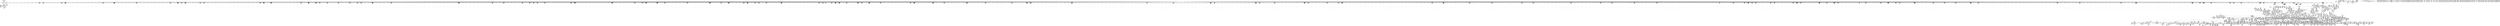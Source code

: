 digraph {
	CE0x44d1870 [shape=record,shape=Mrecord,label="{CE0x44d1870|_ret_%struct.task_struct*_%tmp4,_!dbg_!27714|./arch/x86/include/asm/current.h,14}"]
	CE0x44943c0 [shape=record,shape=Mrecord,label="{CE0x44943c0|file_map_prot_check:tmp3}"]
	CE0x454fbd0 [shape=record,shape=Mrecord,label="{CE0x454fbd0|COLLAPSED:_CMRE:_elem_0::|security/selinux/hooks.c,196}"]
	CE0x44e7cf0 [shape=record,shape=Mrecord,label="{CE0x44e7cf0|i32_1609|*Constant*|*SummSink*}"]
	CE0x447f800 [shape=record,shape=Mrecord,label="{CE0x447f800|8:_i8,_32:_%struct.inode*,_%struct.selinux_audit_data*,_456:_i8*,_:_SCMRE_70,71_}"]
	CE0x453ea00 [shape=record,shape=Mrecord,label="{CE0x453ea00|_ret_i32_%tmp6,_!dbg_!27716|security/selinux/hooks.c,197|*SummSource*}"]
	CE0x4546970 [shape=record,shape=Mrecord,label="{CE0x4546970|file_has_perm:if.end|*SummSink*}"]
	CE0x44985e0 [shape=record,shape=Mrecord,label="{CE0x44985e0|selinux_mmap_file:call|security/selinux/hooks.c,3295}"]
	CE0x4577bf0 [shape=record,shape=Mrecord,label="{CE0x4577bf0|file_has_perm:f_path|security/selinux/hooks.c,1681|*SummSource*}"]
	CE0x4471150 [shape=record,shape=Mrecord,label="{CE0x4471150|_ret_i32_%retval.0,_!dbg_!27784|security/selinux/hooks.c,3269}"]
	CE0x45578e0 [shape=record,shape=Mrecord,label="{CE0x45578e0|__validate_creds:lnot1|include/linux/cred.h,173|*SummSource*}"]
	CE0x45e7c00 [shape=record,shape=Mrecord,label="{CE0x45e7c00|0:_i32,_4:_i32,_8:_i16,_12:_i32,_16:_i32,_20:_i32,_24:_i32,_56:_i8*,_:_SCMRE_581,582_}"]
	CE0x4560220 [shape=record,shape=Mrecord,label="{CE0x4560220|i64_2|*Constant*}"]
	CE0x44a7900 [shape=record,shape=Mrecord,label="{CE0x44a7900|i8*_getelementptr_inbounds_(_25_x_i8_,_25_x_i8_*_.str3,_i32_0,_i32_0)|*Constant*|*SummSource*}"]
	CE0x45bf7c0 [shape=record,shape=Mrecord,label="{CE0x45bf7c0|_ret_void,_!dbg_!27722|include/linux/cred.h,175}"]
	CE0x44bb820 [shape=record,shape=Mrecord,label="{CE0x44bb820|cred_sid:tmp4|*LoadInst*|security/selinux/hooks.c,196}"]
	CE0x45e76f0 [shape=record,shape=Mrecord,label="{CE0x45e76f0|0:_i32,_4:_i32,_8:_i16,_12:_i32,_16:_i32,_20:_i32,_24:_i32,_56:_i8*,_:_SCMRE_578,579_}"]
	CE0x4498f20 [shape=record,shape=Mrecord,label="{CE0x4498f20|selinux_mmap_file:tmp9|security/selinux/hooks.c,3295|*SummSource*}"]
	CE0x453c8d0 [shape=record,shape=Mrecord,label="{CE0x453c8d0|8:_i8,_32:_%struct.inode*,_%struct.selinux_audit_data*,_456:_i8*,_:_SCMRE_98,99_}"]
	CE0x44e5a50 [shape=record,shape=Mrecord,label="{CE0x44e5a50|inode_has_perm:tmp2}"]
	CE0x45c5e70 [shape=record,shape=Mrecord,label="{CE0x45c5e70|0:_i32,_4:_i32,_8:_i16,_12:_i32,_16:_i32,_20:_i32,_24:_i32,_56:_i8*,_:_SCMRE_161,162_}"]
	CE0x45f5400 [shape=record,shape=Mrecord,label="{CE0x45f5400|0:_i32,_4:_i32,_8:_i16,_12:_i32,_16:_i32,_20:_i32,_24:_i32,_56:_i8*,_:_SCMRE_901,902_}"]
	CE0x44d6fc0 [shape=record,shape=Mrecord,label="{CE0x44d6fc0|8:_i8,_32:_%struct.inode*,_%struct.selinux_audit_data*,_456:_i8*,_:_SCMRE_256,264_|*MultipleSource*|Function::avc_has_perm&Arg::auditdata::|Function::selinux_mmap_file&Arg::file::|security/selinux/hooks.c, 1676|security/selinux/hooks.c,1674|Function::file_map_prot_check&Arg::file::|Function::file_has_perm&Arg::file::}"]
	CE0x45002a0 [shape=record,shape=Mrecord,label="{CE0x45002a0|avc_has_perm:auditdata|Function::avc_has_perm&Arg::auditdata::}"]
	CE0x45c6a40 [shape=record,shape=Mrecord,label="{CE0x45c6a40|0:_i32,_4:_i32,_8:_i16,_12:_i32,_16:_i32,_20:_i32,_24:_i32,_56:_i8*,_:_SCMRE_168,169_}"]
	CE0x455ce00 [shape=record,shape=Mrecord,label="{CE0x455ce00|8:_i8,_32:_%struct.inode*,_%struct.selinux_audit_data*,_456:_i8*,_:_SCMRE_89,90_}"]
	CE0x4600720 [shape=record,shape=Mrecord,label="{CE0x4600720|28:_i32,_32:_i16,_:_CRE_28,32_|*MultipleSource*|*LoadInst*|security/selinux/hooks.c,1615|security/selinux/hooks.c,1615|security/selinux/hooks.c,1617}"]
	CE0x4531e60 [shape=record,shape=Mrecord,label="{CE0x4531e60|i32_0|*Constant*}"]
	CE0x4547580 [shape=record,shape=Mrecord,label="{CE0x4547580|i64*_getelementptr_inbounds_(_2_x_i64_,_2_x_i64_*___llvm_gcov_ctr162,_i64_0,_i64_0)|*Constant*}"]
	CE0x44fa140 [shape=record,shape=Mrecord,label="{CE0x44fa140|file_map_prot_check:tmp63|security/selinux/hooks.c,3261|*SummSource*}"]
	CE0x44a1990 [shape=record,shape=Mrecord,label="{CE0x44a1990|cred_has_perm:actor|Function::cred_has_perm&Arg::actor::}"]
	CE0x45db870 [shape=record,shape=Mrecord,label="{CE0x45db870|0:_i32,_4:_i32,_8:_i16,_12:_i32,_16:_i32,_20:_i32,_24:_i32,_56:_i8*,_:_SCMRE_290,291_}"]
	CE0x44c9b30 [shape=record,shape=Mrecord,label="{CE0x44c9b30|cred_has_perm:entry|*SummSink*}"]
	CE0x45c6380 [shape=record,shape=Mrecord,label="{CE0x45c6380|0:_i32,_4:_i32,_8:_i16,_12:_i32,_16:_i32,_20:_i32,_24:_i32,_56:_i8*,_:_SCMRE_164,165_}"]
	CE0x45d91a0 [shape=record,shape=Mrecord,label="{CE0x45d91a0|0:_i32,_4:_i32,_8:_i16,_12:_i32,_16:_i32,_20:_i32,_24:_i32,_56:_i8*,_:_SCMRE_267,268_}"]
	CE0x45fcde0 [shape=record,shape=Mrecord,label="{CE0x45fcde0|inode_has_perm:tmp15|*LoadInst*|security/selinux/hooks.c,1615}"]
	CE0x44fb060 [shape=record,shape=Mrecord,label="{CE0x44fb060|file_map_prot_check:tmp66|security/selinux/hooks.c,3261|*SummSink*}"]
	CE0x4541110 [shape=record,shape=Mrecord,label="{CE0x4541110|__validate_creds:tmp9|include/linux/cred.h,175|*SummSource*}"]
	CE0x4549830 [shape=record,shape=Mrecord,label="{CE0x4549830|8:_i8,_32:_%struct.inode*,_%struct.selinux_audit_data*,_456:_i8*,_:_SCMRE_104,105_}"]
	CE0x44ff6f0 [shape=record,shape=Mrecord,label="{CE0x44ff6f0|i32_(i32,_i32,_i16,_i32,_%struct.common_audit_data*)*_bitcast_(i32_(i32,_i32,_i16,_i32,_%struct.common_audit_data.495*)*_avc_has_perm_to_i32_(i32,_i32,_i16,_i32,_%struct.common_audit_data*)*)|*Constant*}"]
	CE0x44cee00 [shape=record,shape=Mrecord,label="{CE0x44cee00|file_map_prot_check:tmp24|security/selinux/hooks.c,3241|*SummSource*}"]
	CE0x45f2670 [shape=record,shape=Mrecord,label="{CE0x45f2670|0:_i32,_4:_i32,_8:_i16,_12:_i32,_16:_i32,_20:_i32,_24:_i32,_56:_i8*,_:_SCMRE_874,875_}"]
	CE0x4500910 [shape=record,shape=Mrecord,label="{CE0x4500910|inode_has_perm:retval.0|*SummSink*}"]
	CE0x4541f20 [shape=record,shape=Mrecord,label="{CE0x4541f20|cred_sid:tmp}"]
	CE0x45d8c90 [shape=record,shape=Mrecord,label="{CE0x45d8c90|0:_i32,_4:_i32,_8:_i16,_12:_i32,_16:_i32,_20:_i32,_24:_i32,_56:_i8*,_:_SCMRE_264,265_}"]
	CE0x44a1c10 [shape=record,shape=Mrecord,label="{CE0x44a1c10|cred_has_perm:actor|Function::cred_has_perm&Arg::actor::|*SummSink*}"]
	CE0x44759f0 [shape=record,shape=Mrecord,label="{CE0x44759f0|file_map_prot_check:tmp27|security/selinux/hooks.c,3242|*SummSink*}"]
	CE0x44a2e80 [shape=record,shape=Mrecord,label="{CE0x44a2e80|file_map_prot_check:tobool17|security/selinux/hooks.c,3249|*SummSink*}"]
	CE0x5fb2f20 [shape=record,shape=Mrecord,label="{CE0x5fb2f20|i64_2|*Constant*|*SummSink*}"]
	CE0x4569a20 [shape=record,shape=Mrecord,label="{CE0x4569a20|_ret_i32_%retval.0,_!dbg_!27739|security/selinux/hooks.c,1618}"]
	CE0x4553400 [shape=record,shape=Mrecord,label="{CE0x4553400|file_inode:tmp4|*LoadInst*|include/linux/fs.h,1916}"]
	CE0x4533100 [shape=record,shape=Mrecord,label="{CE0x4533100|inode_has_perm:tmp5|security/selinux/hooks.c,1609|*SummSink*}"]
	CE0x45d46c0 [shape=record,shape=Mrecord,label="{CE0x45d46c0|0:_i32,_4:_i32,_8:_i16,_12:_i32,_16:_i32,_20:_i32,_24:_i32,_56:_i8*,_:_SCMRE_199,200_}"]
	CE0x44888d0 [shape=record,shape=Mrecord,label="{CE0x44888d0|file_map_prot_check:tmp62|security/selinux/hooks.c,3259}"]
	CE0x46171c0 [shape=record,shape=Mrecord,label="{CE0x46171c0|GLOBAL:__invalid_creds|*Constant*|*SummSink*}"]
	CE0x447c6c0 [shape=record,shape=Mrecord,label="{CE0x447c6c0|i64_4|*Constant*|*SummSink*}"]
	CE0x44cf0b0 [shape=record,shape=Mrecord,label="{CE0x44cf0b0|file_map_prot_check:tobool8|security/selinux/hooks.c,3242}"]
	CE0x44f4570 [shape=record,shape=Mrecord,label="{CE0x44f4570|0:_i32,_4:_i32,_8:_i16,_12:_i32,_16:_i32,_20:_i32,_24:_i32,_56:_i8*,_:_SCMRE_104,112_|*MultipleSource*|*LoadInst*|include/linux/fs.h,1916|security/selinux/hooks.c,1675|Function::inode_has_perm&Arg::inode::|security/selinux/hooks.c,1611}"]
	CE0x44850d0 [shape=record,shape=Mrecord,label="{CE0x44850d0|selinux_mmap_file:reqprot|Function::selinux_mmap_file&Arg::reqprot::|*SummSource*}"]
	CE0x44c2370 [shape=record,shape=Mrecord,label="{CE0x44c2370|i64*_getelementptr_inbounds_(_38_x_i64_,_38_x_i64_*___llvm_gcov_ctr257,_i64_0,_i64_37)|*Constant*}"]
	CE0x4497e10 [shape=record,shape=Mrecord,label="{CE0x4497e10|0:_i32,_4:_i32,_8:_i16,_12:_i32,_16:_i32,_20:_i32,_24:_i32,_56:_i8*,_:_SCMRE_40,48_|*MultipleSource*|*LoadInst*|include/linux/fs.h,1916|security/selinux/hooks.c,1675|Function::inode_has_perm&Arg::inode::|security/selinux/hooks.c,1611}"]
	CE0x4562b60 [shape=record,shape=Mrecord,label="{CE0x4562b60|i64*_getelementptr_inbounds_(_12_x_i64_,_12_x_i64_*___llvm_gcov_ctr170,_i64_0,_i64_5)|*Constant*}"]
	CE0x44f7b70 [shape=record,shape=Mrecord,label="{CE0x44f7b70|file_map_prot_check:or|security/selinux/hooks.c,3259}"]
	CE0x44ed660 [shape=record,shape=Mrecord,label="{CE0x44ed660|_call_void_mcount()_#3|*SummSink*}"]
	CE0x449e6e0 [shape=record,shape=Mrecord,label="{CE0x449e6e0|file_map_prot_check:tmp52|security/selinux/hooks.c,3253|*SummSink*}"]
	CE0x45023b0 [shape=record,shape=Mrecord,label="{CE0x45023b0|_ret_i32_%rc.1,_!dbg_!27749|security/selinux/hooks.c,1698|*SummSource*}"]
	CE0x4504e60 [shape=record,shape=Mrecord,label="{CE0x4504e60|file_map_prot_check:rc.1}"]
	CE0x452eb30 [shape=record,shape=Mrecord,label="{CE0x452eb30|8:_i8,_32:_%struct.inode*,_%struct.selinux_audit_data*,_456:_i8*,_:_SCMRE_51,52_}"]
	CE0x4535bb0 [shape=record,shape=Mrecord,label="{CE0x4535bb0|8:_i8,_32:_%struct.inode*,_%struct.selinux_audit_data*,_456:_i8*,_:_SCMRE_63,64_}"]
	CE0x4560440 [shape=record,shape=Mrecord,label="{CE0x4560440|file_has_perm:tmp7|security/selinux/hooks.c,1683}"]
	CE0x45bc3e0 [shape=record,shape=Mrecord,label="{CE0x45bc3e0|inode_has_perm:bb|*SummSink*}"]
	CE0x4548200 [shape=record,shape=Mrecord,label="{CE0x4548200|8:_i8,_32:_%struct.inode*,_%struct.selinux_audit_data*,_456:_i8*,_:_SCMRE_87,88_}"]
	CE0x4538120 [shape=record,shape=Mrecord,label="{CE0x4538120|file_has_perm:if.then|*SummSink*}"]
	CE0x449e850 [shape=record,shape=Mrecord,label="{CE0x449e850|file_map_prot_check:tobool24|security/selinux/hooks.c,3258}"]
	CE0x460d810 [shape=record,shape=Mrecord,label="{CE0x460d810|i64*_getelementptr_inbounds_(_8_x_i64_,_8_x_i64_*___llvm_gcov_ctr154,_i64_0,_i64_5)|*Constant*|*SummSink*}"]
	CE0x45f6ba0 [shape=record,shape=Mrecord,label="{CE0x45f6ba0|0:_i32,_4:_i32,_8:_i16,_12:_i32,_16:_i32,_20:_i32,_24:_i32,_56:_i8*,_:_SCMRE_915,916_}"]
	CE0x44ca480 [shape=record,shape=Mrecord,label="{CE0x44ca480|avc_has_perm:ssid|Function::avc_has_perm&Arg::ssid::|*SummSource*}"]
	CE0x44f7be0 [shape=record,shape=Mrecord,label="{CE0x44f7be0|file_map_prot_check:or|security/selinux/hooks.c,3259|*SummSource*}"]
	CE0x46068e0 [shape=record,shape=Mrecord,label="{CE0x46068e0|__validate_creds:bb|*SummSink*}"]
	CE0x4548c90 [shape=record,shape=Mrecord,label="{CE0x4548c90|0:_i32,_4:_i32,_8:_i32,_12:_i32,_:_CMRE_8,12_|*MultipleSource*|security/selinux/hooks.c,196|security/selinux/hooks.c,197|*LoadInst*|security/selinux/hooks.c,196}"]
	CE0x4503c10 [shape=record,shape=Mrecord,label="{CE0x4503c10|get_current:bb|*SummSource*}"]
	CE0x44cf560 [shape=record,shape=Mrecord,label="{CE0x44cf560|file_map_prot_check:and|security/selinux/hooks.c,3242|*SummSource*}"]
	CE0x44873b0 [shape=record,shape=Mrecord,label="{CE0x44873b0|0:_i32,_4:_i32,_8:_i16,_12:_i32,_16:_i32,_20:_i32,_24:_i32,_56:_i8*,_:_SCMRE_76,80_|*MultipleSource*|*LoadInst*|include/linux/fs.h,1916|security/selinux/hooks.c,1675|Function::inode_has_perm&Arg::inode::|security/selinux/hooks.c,1611}"]
	CE0x44db640 [shape=record,shape=Mrecord,label="{CE0x44db640|8:_i8,_32:_%struct.inode*,_%struct.selinux_audit_data*,_456:_i8*,_:_SCMRE_408,416_|*MultipleSource*|Function::avc_has_perm&Arg::auditdata::|Function::selinux_mmap_file&Arg::file::|security/selinux/hooks.c, 1676|security/selinux/hooks.c,1674|Function::file_map_prot_check&Arg::file::|Function::file_has_perm&Arg::file::}"]
	CE0x45521f0 [shape=record,shape=Mrecord,label="{CE0x45521f0|get_current:tmp2|*SummSink*}"]
	CE0x46082d0 [shape=record,shape=Mrecord,label="{CE0x46082d0|GLOBAL:__llvm_gcov_ctr155|Global_var:__llvm_gcov_ctr155|*SummSource*}"]
	CE0x447e190 [shape=record,shape=Mrecord,label="{CE0x447e190|selinux_mmap_file:if.end}"]
	CE0x4563ca0 [shape=record,shape=Mrecord,label="{CE0x4563ca0|file_has_perm:tmp17|security/selinux/hooks.c,1689|*SummSource*}"]
	CE0x45c6da0 [shape=record,shape=Mrecord,label="{CE0x45c6da0|0:_i32,_4:_i32,_8:_i16,_12:_i32,_16:_i32,_20:_i32,_24:_i32,_56:_i8*,_:_SCMRE_170,171_}"]
	CE0x45e9dc0 [shape=record,shape=Mrecord,label="{CE0x45e9dc0|0:_i32,_4:_i32,_8:_i16,_12:_i32,_16:_i32,_20:_i32,_24:_i32,_56:_i8*,_:_SCMRE_601,602_}"]
	CE0x44a3600 [shape=record,shape=Mrecord,label="{CE0x44a3600|i64_21|*Constant*|*SummSource*}"]
	CE0x454a6d0 [shape=record,shape=Mrecord,label="{CE0x454a6d0|8:_i8,_32:_%struct.inode*,_%struct.selinux_audit_data*,_456:_i8*,_:_SCMRE_108,109_}"]
	CE0x45eaea0 [shape=record,shape=Mrecord,label="{CE0x45eaea0|0:_i32,_4:_i32,_8:_i16,_12:_i32,_16:_i32,_20:_i32,_24:_i32,_56:_i8*,_:_SCMRE_611,612_}"]
	CE0x4561b60 [shape=record,shape=Mrecord,label="{CE0x4561b60|file_has_perm:tmp12|security/selinux/hooks.c,1688|*SummSink*}"]
	CE0x45fd820 [shape=record,shape=Mrecord,label="{CE0x45fd820|inode_has_perm:sid3|security/selinux/hooks.c,1617|*SummSource*}"]
	CE0x45d8210 [shape=record,shape=Mrecord,label="{CE0x45d8210|0:_i32,_4:_i32,_8:_i16,_12:_i32,_16:_i32,_20:_i32,_24:_i32,_56:_i8*,_:_SCMRE_258,259_}"]
	CE0x44f99f0 [shape=record,shape=Mrecord,label="{CE0x44f99f0|i64_31|*Constant*|*SummSink*}"]
	CE0x44cbae0 [shape=record,shape=Mrecord,label="{CE0x44cbae0|avc_has_perm:auditdata|Function::avc_has_perm&Arg::auditdata::|*SummSink*}"]
	CE0x45f29d0 [shape=record,shape=Mrecord,label="{CE0x45f29d0|0:_i32,_4:_i32,_8:_i16,_12:_i32,_16:_i32,_20:_i32,_24:_i32,_56:_i8*,_:_SCMRE_876,877_}"]
	CE0x4570160 [shape=record,shape=Mrecord,label="{CE0x4570160|file_has_perm:sid3|security/selinux/hooks.c,1684|*SummSource*}"]
	CE0x45c88a0 [shape=record,shape=Mrecord,label="{CE0x45c88a0|0:_i32,_4:_i32,_8:_i16,_12:_i32,_16:_i32,_20:_i32,_24:_i32,_56:_i8*,_:_SCMRE_186,187_}"]
	CE0x44a22a0 [shape=record,shape=Mrecord,label="{CE0x44a22a0|i32_33554432|*Constant*}"]
	CE0x4608b50 [shape=record,shape=Mrecord,label="{CE0x4608b50|inode_has_perm:and|security/selinux/hooks.c,1611|*SummSource*}"]
	CE0x45daca0 [shape=record,shape=Mrecord,label="{CE0x45daca0|0:_i32,_4:_i32,_8:_i16,_12:_i32,_16:_i32,_20:_i32,_24:_i32,_56:_i8*,_:_SCMRE_283,284_}"]
	CE0x44c2450 [shape=record,shape=Mrecord,label="{CE0x44c2450|file_map_prot_check:tmp75|security/selinux/hooks.c,3269}"]
	CE0x45d8570 [shape=record,shape=Mrecord,label="{CE0x45d8570|0:_i32,_4:_i32,_8:_i16,_12:_i32,_16:_i32,_20:_i32,_24:_i32,_56:_i8*,_:_SCMRE_260,261_}"]
	CE0x44bb1c0 [shape=record,shape=Mrecord,label="{CE0x44bb1c0|file_map_prot_check:bb}"]
	"CONST[source:1(input),value:2(dynamic)][purpose:{object}][SrcIdx:0]"
	CE0x4577730 [shape=record,shape=Mrecord,label="{CE0x4577730|file_has_perm:path|security/selinux/hooks.c,1681|*SummSource*}"]
	"CONST[source:2(external),value:2(dynamic)][purpose:{subject}][SrcIdx:4]"
	CE0x45edf10 [shape=record,shape=Mrecord,label="{CE0x45edf10|0:_i32,_4:_i32,_8:_i16,_12:_i32,_16:_i32,_20:_i32,_24:_i32,_56:_i8*,_:_SCMRE_696,704_|*MultipleSource*|*LoadInst*|include/linux/fs.h,1916|security/selinux/hooks.c,1675|Function::inode_has_perm&Arg::inode::|security/selinux/hooks.c,1611}"]
	CE0x456c4f0 [shape=record,shape=Mrecord,label="{CE0x456c4f0|file_has_perm:call9|security/selinux/hooks.c,1695}"]
	CE0x44e9520 [shape=record,shape=Mrecord,label="{CE0x44e9520|i64*_getelementptr_inbounds_(_2_x_i64_,_2_x_i64_*___llvm_gcov_ctr131,_i64_0,_i64_0)|*Constant*}"]
	CE0x448f230 [shape=record,shape=Mrecord,label="{CE0x448f230|i64_15|*Constant*|*SummSink*}"]
	CE0x4565cf0 [shape=record,shape=Mrecord,label="{CE0x4565cf0|i64_8|*Constant*|*SummSource*}"]
	CE0x45c9ea0 [shape=record,shape=Mrecord,label="{CE0x45c9ea0|cred_sid:tmp1}"]
	CE0x45dc5f0 [shape=record,shape=Mrecord,label="{CE0x45dc5f0|0:_i32,_4:_i32,_8:_i16,_12:_i32,_16:_i32,_20:_i32,_24:_i32,_56:_i8*,_:_SCMRE_298,299_}"]
	CE0x44fe540 [shape=record,shape=Mrecord,label="{CE0x44fe540|i64*_getelementptr_inbounds_(_38_x_i64_,_38_x_i64_*___llvm_gcov_ctr257,_i64_0,_i64_34)|*Constant*}"]
	CE0x449cb10 [shape=record,shape=Mrecord,label="{CE0x449cb10|file_map_prot_check:tobool21|security/selinux/hooks.c,3253|*SummSink*}"]
	CE0x4537280 [shape=record,shape=Mrecord,label="{CE0x4537280|file_has_perm:f_security|security/selinux/hooks.c,1674}"]
	CE0x44f70b0 [shape=record,shape=Mrecord,label="{CE0x44f70b0|i32_2|*Constant*|*SummSource*}"]
	CE0x45018a0 [shape=record,shape=Mrecord,label="{CE0x45018a0|file_has_perm:file|Function::file_has_perm&Arg::file::}"]
	CE0x44a5170 [shape=record,shape=Mrecord,label="{CE0x44a5170|i64*_getelementptr_inbounds_(_38_x_i64_,_38_x_i64_*___llvm_gcov_ctr257,_i64_0,_i64_22)|*Constant*}"]
	CE0x456ce50 [shape=record,shape=Mrecord,label="{CE0x456ce50|inode_has_perm:entry}"]
	CE0x44e2530 [shape=record,shape=Mrecord,label="{CE0x44e2530|COLLAPSED:_GCMRE___llvm_gcov_ctr154_internal_global_8_x_i64_zeroinitializer:_elem_0:default:}"]
	CE0x46054a0 [shape=record,shape=Mrecord,label="{CE0x46054a0|__validate_creds:tmp3|include/linux/cred.h,173|*SummSink*}"]
	CE0x449a7b0 [shape=record,shape=Mrecord,label="{CE0x449a7b0|8:_i8,_32:_%struct.inode*,_%struct.selinux_audit_data*,_456:_i8*,_:_SCMRE_182,183_}"]
	CE0x4489460 [shape=record,shape=Mrecord,label="{CE0x4489460|_call_void_lockdep_rcu_suspicious(i8*_getelementptr_inbounds_(_25_x_i8_,_25_x_i8_*_.str3,_i32_0,_i32_0),_i32_3238,_i8*_getelementptr_inbounds_(_45_x_i8_,_45_x_i8_*_.str12,_i32_0,_i32_0))_#10,_!dbg_!27730|security/selinux/hooks.c,3238|*SummSink*}"]
	CE0x44faca0 [shape=record,shape=Mrecord,label="{CE0x44faca0|file_map_prot_check:tmp66|security/selinux/hooks.c,3261}"]
	CE0x4571820 [shape=record,shape=Mrecord,label="{CE0x4571820|i16_8|*Constant*}"]
	CE0x44be020 [shape=record,shape=Mrecord,label="{CE0x44be020|cred_has_perm:tmp3|*SummSource*}"]
	CE0x44772b0 [shape=record,shape=Mrecord,label="{CE0x44772b0|selinux_mmap_file:conv|security/selinux/hooks.c,3296}"]
	CE0x4530a50 [shape=record,shape=Mrecord,label="{CE0x4530a50|file_inode:tmp1|*SummSink*}"]
	CE0x454f020 [shape=record,shape=Mrecord,label="{CE0x454f020|8:_i8,_32:_%struct.inode*,_%struct.selinux_audit_data*,_456:_i8*,_:_SCMRE_24,32_|*MultipleSource*|Function::avc_has_perm&Arg::auditdata::|Function::selinux_mmap_file&Arg::file::|security/selinux/hooks.c, 1676|security/selinux/hooks.c,1674|Function::file_map_prot_check&Arg::file::|Function::file_has_perm&Arg::file::}"]
	CE0x455d180 [shape=record,shape=Mrecord,label="{CE0x455d180|8:_i8,_32:_%struct.inode*,_%struct.selinux_audit_data*,_456:_i8*,_:_SCMRE_91,92_}"]
	CE0x45f4d40 [shape=record,shape=Mrecord,label="{CE0x45f4d40|0:_i32,_4:_i32,_8:_i16,_12:_i32,_16:_i32,_20:_i32,_24:_i32,_56:_i8*,_:_SCMRE_897,898_}"]
	CE0x44f58a0 [shape=record,shape=Mrecord,label="{CE0x44f58a0|0:_i32,_4:_i32,_8:_i16,_12:_i32,_16:_i32,_20:_i32,_24:_i32,_56:_i8*,_:_SCMRE_140,141_}"]
	CE0x4541240 [shape=record,shape=Mrecord,label="{CE0x4541240|__validate_creds:tmp9|include/linux/cred.h,175|*SummSink*}"]
	CE0x44b7d60 [shape=record,shape=Mrecord,label="{CE0x44b7d60|cred_has_perm:tmp1|*SummSource*}"]
	CE0x449e5a0 [shape=record,shape=Mrecord,label="{CE0x449e5a0|file_map_prot_check:tmp52|security/selinux/hooks.c,3253|*SummSource*}"]
	CE0x446f100 [shape=record,shape=Mrecord,label="{CE0x446f100|selinux_mmap_file:flags|Function::selinux_mmap_file&Arg::flags::}"]
	CE0x45609e0 [shape=record,shape=Mrecord,label="{CE0x45609e0|_ret_i32_%retval.0,_!dbg_!27728|security/selinux/avc.c,775}"]
	CE0x455d690 [shape=record,shape=Mrecord,label="{CE0x455d690|cred_has_perm:call2|security/selinux/hooks.c,1508|*SummSource*}"]
	CE0x45fde50 [shape=record,shape=Mrecord,label="{CE0x45fde50|inode_has_perm:tmp13|security/selinux/hooks.c,1614|*SummSource*}"]
	CE0x4568960 [shape=record,shape=Mrecord,label="{CE0x4568960|file_has_perm:tmp23|security/selinux/hooks.c,1694}"]
	CE0x460aaf0 [shape=record,shape=Mrecord,label="{CE0x460aaf0|GLOBAL:llvm.expect.i64|*Constant*|*SummSink*}"]
	CE0x44d4410 [shape=record,shape=Mrecord,label="{CE0x44d4410|file_map_prot_check:land.lhs.true}"]
	CE0x4608570 [shape=record,shape=Mrecord,label="{CE0x4608570|inode_has_perm:call4|security/selinux/hooks.c,1617}"]
	CE0x44773e0 [shape=record,shape=Mrecord,label="{CE0x44773e0|selinux_mmap_file:conv|security/selinux/hooks.c,3296|*SummSource*}"]
	CE0x44b7a10 [shape=record,shape=Mrecord,label="{CE0x44b7a10|file_map_prot_check:if.then28|*SummSink*}"]
	CE0x4555a40 [shape=record,shape=Mrecord,label="{CE0x4555a40|8:_i8,_32:_%struct.inode*,_%struct.selinux_audit_data*,_456:_i8*,_:_SCMRE_65,66_}"]
	CE0x44720c0 [shape=record,shape=Mrecord,label="{CE0x44720c0|file_map_prot_check:tmp12|security/selinux/hooks.c,3238|*SummSink*}"]
	CE0x44cdd50 [shape=record,shape=Mrecord,label="{CE0x44cdd50|i64_11|*Constant*|*SummSink*}"]
	CE0x447ee50 [shape=record,shape=Mrecord,label="{CE0x447ee50|i64*_getelementptr_inbounds_(_5_x_i64_,_5_x_i64_*___llvm_gcov_ctr256,_i64_0,_i64_0)|*Constant*}"]
	CE0x44c8470 [shape=record,shape=Mrecord,label="{CE0x44c8470|file_map_prot_check:tmp40|security/selinux/hooks.c,3241}"]
	CE0x45eab40 [shape=record,shape=Mrecord,label="{CE0x45eab40|0:_i32,_4:_i32,_8:_i16,_12:_i32,_16:_i32,_20:_i32,_24:_i32,_56:_i8*,_:_SCMRE_609,610_}"]
	CE0x45ee490 [shape=record,shape=Mrecord,label="{CE0x45ee490|0:_i32,_4:_i32,_8:_i16,_12:_i32,_16:_i32,_20:_i32,_24:_i32,_56:_i8*,_:_SCMRE_712,728_|*MultipleSource*|*LoadInst*|include/linux/fs.h,1916|security/selinux/hooks.c,1675|Function::inode_has_perm&Arg::inode::|security/selinux/hooks.c,1611}"]
	CE0x44c2df0 [shape=record,shape=Mrecord,label="{CE0x44c2df0|file_map_prot_check:tmp30|security/selinux/hooks.c,3242|*SummSink*}"]
	CE0x44f5ed0 [shape=record,shape=Mrecord,label="{CE0x44f5ed0|0:_i32,_4:_i32,_8:_i16,_12:_i32,_16:_i32,_20:_i32,_24:_i32,_56:_i8*,_:_SCMRE_144,145_}"]
	CE0x4557b60 [shape=record,shape=Mrecord,label="{CE0x4557b60|8:_i8,_32:_%struct.inode*,_%struct.selinux_audit_data*,_456:_i8*,_:_SCMRE_125,126_}"]
	CE0x460ccf0 [shape=record,shape=Mrecord,label="{CE0x460ccf0|inode_has_perm:tmp10|security/selinux/hooks.c,1611}"]
	CE0x4488c00 [shape=record,shape=Mrecord,label="{CE0x4488c00|file_map_prot_check:tmp62|security/selinux/hooks.c,3259|*SummSource*}"]
	CE0x44a3a60 [shape=record,shape=Mrecord,label="{CE0x44a3a60|i64_20|*Constant*}"]
	CE0x45ff0c0 [shape=record,shape=Mrecord,label="{CE0x45ff0c0|cred_sid:entry}"]
	CE0x4498780 [shape=record,shape=Mrecord,label="{CE0x4498780|selinux_mmap_file:call|security/selinux/hooks.c,3295|*SummSink*}"]
	CE0x45d50e0 [shape=record,shape=Mrecord,label="{CE0x45d50e0|0:_i32,_4:_i32,_8:_i16,_12:_i32,_16:_i32,_20:_i32,_24:_i32,_56:_i8*,_:_SCMRE_205,206_}"]
	CE0x44b9140 [shape=record,shape=Mrecord,label="{CE0x44b9140|file_map_prot_check:if.then22}"]
	CE0x45e2100 [shape=record,shape=Mrecord,label="{CE0x45e2100|0:_i32,_4:_i32,_8:_i16,_12:_i32,_16:_i32,_20:_i32,_24:_i32,_56:_i8*,_:_SCMRE_481,482_}"]
	CE0x44f9500 [shape=record,shape=Mrecord,label="{CE0x44f9500|i64_31|*Constant*}"]
	CE0x44d24c0 [shape=record,shape=Mrecord,label="{CE0x44d24c0|GLOBAL:default_noexec|Global_var:default_noexec}"]
	CE0x454ae90 [shape=record,shape=Mrecord,label="{CE0x454ae90|0:_i32,_4:_i32,_8:_i32,_12:_i32,_:_CMRE_12,16_|*MultipleSource*|security/selinux/hooks.c,196|security/selinux/hooks.c,197|*LoadInst*|security/selinux/hooks.c,196}"]
	CE0x44c7710 [shape=record,shape=Mrecord,label="{CE0x44c7710|file_map_prot_check:call16|security/selinux/hooks.c,3248}"]
	CE0x447a880 [shape=record,shape=Mrecord,label="{CE0x447a880|i64*_getelementptr_inbounds_(_38_x_i64_,_38_x_i64_*___llvm_gcov_ctr257,_i64_0,_i64_8)|*Constant*|*SummSource*}"]
	CE0x4481090 [shape=record,shape=Mrecord,label="{CE0x4481090|selinux_mmap_file:tmp9|security/selinux/hooks.c,3295}"]
	CE0x44bc850 [shape=record,shape=Mrecord,label="{CE0x44bc850|i64*_getelementptr_inbounds_(_2_x_i64_,_2_x_i64_*___llvm_gcov_ctr141,_i64_0,_i64_0)|*Constant*}"]
	CE0x460d1d0 [shape=record,shape=Mrecord,label="{CE0x460d1d0|i64*_getelementptr_inbounds_(_8_x_i64_,_8_x_i64_*___llvm_gcov_ctr154,_i64_0,_i64_5)|*Constant*}"]
	CE0x4548640 [shape=record,shape=Mrecord,label="{CE0x4548640|get_current:tmp4|./arch/x86/include/asm/current.h,14}"]
	CE0x44e3430 [shape=record,shape=Mrecord,label="{CE0x44e3430|__validate_creds:cred|Function::__validate_creds&Arg::cred::|*SummSource*}"]
	CE0x45e22b0 [shape=record,shape=Mrecord,label="{CE0x45e22b0|0:_i32,_4:_i32,_8:_i16,_12:_i32,_16:_i32,_20:_i32,_24:_i32,_56:_i8*,_:_SCMRE_482,483_}"]
	CE0x4481400 [shape=record,shape=Mrecord,label="{CE0x4481400|selinux_mmap_file:entry|*SummSource*}"]
	CE0x4539dc0 [shape=record,shape=Mrecord,label="{CE0x4539dc0|8:_i8,_32:_%struct.inode*,_%struct.selinux_audit_data*,_456:_i8*,_:_SCMRE_93,94_}"]
	CE0x4548060 [shape=record,shape=Mrecord,label="{CE0x4548060|8:_i8,_32:_%struct.inode*,_%struct.selinux_audit_data*,_456:_i8*,_:_SCMRE_86,87_}"]
	CE0x45e6610 [shape=record,shape=Mrecord,label="{CE0x45e6610|0:_i32,_4:_i32,_8:_i16,_12:_i32,_16:_i32,_20:_i32,_24:_i32,_56:_i8*,_:_SCMRE_568,569_}"]
	CE0x45ece90 [shape=record,shape=Mrecord,label="{CE0x45ece90|0:_i32,_4:_i32,_8:_i16,_12:_i32,_16:_i32,_20:_i32,_24:_i32,_56:_i8*,_:_SCMRE_656,664_|*MultipleSource*|*LoadInst*|include/linux/fs.h,1916|security/selinux/hooks.c,1675|Function::inode_has_perm&Arg::inode::|security/selinux/hooks.c,1611}"]
	CE0x4476090 [shape=record,shape=Mrecord,label="{CE0x4476090|%struct.file*_null|*Constant*|*SummSource*}"]
	CE0x460c2f0 [shape=record,shape=Mrecord,label="{CE0x460c2f0|GLOBAL:__llvm_gcov_ctr154|Global_var:__llvm_gcov_ctr154|*SummSink*}"]
	CE0x44e3fc0 [shape=record,shape=Mrecord,label="{CE0x44e3fc0|__validate_creds:if.end}"]
	"CONST[source:0(mediator),value:2(dynamic)][purpose:{object}]"
	CE0x45bdd10 [shape=record,shape=Mrecord,label="{CE0x45bdd10|i32_1609|*Constant*}"]
	CE0x45f3e10 [shape=record,shape=Mrecord,label="{CE0x45f3e10|0:_i32,_4:_i32,_8:_i16,_12:_i32,_16:_i32,_20:_i32,_24:_i32,_56:_i8*,_:_SCMRE_888,889_}"]
	CE0x45bdc10 [shape=record,shape=Mrecord,label="{CE0x45bdc10|__validate_creds:file|Function::__validate_creds&Arg::file::|*SummSink*}"]
	CE0x4501a40 [shape=record,shape=Mrecord,label="{CE0x4501a40|file_has_perm:file|Function::file_has_perm&Arg::file::|*SummSource*}"]
	CE0x44d9ba0 [shape=record,shape=Mrecord,label="{CE0x44d9ba0|8:_i8,_32:_%struct.inode*,_%struct.selinux_audit_data*,_456:_i8*,_:_SCMRE_360,368_|*MultipleSource*|Function::avc_has_perm&Arg::auditdata::|Function::selinux_mmap_file&Arg::file::|security/selinux/hooks.c, 1676|security/selinux/hooks.c,1674|Function::file_map_prot_check&Arg::file::|Function::file_has_perm&Arg::file::}"]
	CE0x44a2c30 [shape=record,shape=Mrecord,label="{CE0x44a2c30|_ret_i32_%call2,_!dbg_!27719|security/selinux/hooks.c,1508|*SummSource*}"]
	CE0x44f83a0 [shape=record,shape=Mrecord,label="{CE0x44f83a0|file_map_prot_check:av.0|*SummSource*}"]
	CE0x44c0300 [shape=record,shape=Mrecord,label="{CE0x44c0300|file_map_prot_check:call38|security/selinux/hooks.c,3264|*SummSource*}"]
	CE0x44cf940 [shape=record,shape=Mrecord,label="{CE0x44cf940|i64*_getelementptr_inbounds_(_38_x_i64_,_38_x_i64_*___llvm_gcov_ctr257,_i64_0,_i64_9)|*Constant*|*SummSource*}"]
	CE0x44eee20 [shape=record,shape=Mrecord,label="{CE0x44eee20|file_map_prot_check:and26|security/selinux/hooks.c,3258|*SummSource*}"]
	CE0x44e44b0 [shape=record,shape=Mrecord,label="{CE0x44e44b0|_call_void_mcount()_#3}"]
	CE0x4498c80 [shape=record,shape=Mrecord,label="{CE0x4498c80|selinux_mmap_file:tmp7|security/selinux/hooks.c,3293}"]
	CE0x45dfad0 [shape=record,shape=Mrecord,label="{CE0x45dfad0|0:_i32,_4:_i32,_8:_i16,_12:_i32,_16:_i32,_20:_i32,_24:_i32,_56:_i8*,_:_SCMRE_408,416_|*MultipleSource*|*LoadInst*|include/linux/fs.h,1916|security/selinux/hooks.c,1675|Function::inode_has_perm&Arg::inode::|security/selinux/hooks.c,1611}"]
	CE0x45620d0 [shape=record,shape=Mrecord,label="{CE0x45620d0|file_has_perm:tmp14|security/selinux/hooks.c,1688}"]
	CE0x44dc060 [shape=record,shape=Mrecord,label="{CE0x44dc060|8:_i8,_32:_%struct.inode*,_%struct.selinux_audit_data*,_456:_i8*,_:_SCMRE_428,432_|*MultipleSource*|Function::avc_has_perm&Arg::auditdata::|Function::selinux_mmap_file&Arg::file::|security/selinux/hooks.c, 1676|security/selinux/hooks.c,1674|Function::file_map_prot_check&Arg::file::|Function::file_has_perm&Arg::file::}"]
	CE0x45f4830 [shape=record,shape=Mrecord,label="{CE0x45f4830|0:_i32,_4:_i32,_8:_i16,_12:_i32,_16:_i32,_20:_i32,_24:_i32,_56:_i8*,_:_SCMRE_894,895_}"]
	CE0x45531c0 [shape=record,shape=Mrecord,label="{CE0x45531c0|8:_i8,_32:_%struct.inode*,_%struct.selinux_audit_data*,_456:_i8*,_:_SCMRE_5,6_}"]
	CE0x4566cf0 [shape=record,shape=Mrecord,label="{CE0x4566cf0|file_has_perm:tmp18|security/selinux/hooks.c,1690|*SummSource*}"]
	CE0x455aee0 [shape=record,shape=Mrecord,label="{CE0x455aee0|8:_i8,_32:_%struct.inode*,_%struct.selinux_audit_data*,_456:_i8*,_:_SCMRE_166,167_}"]
	CE0x44d5770 [shape=record,shape=Mrecord,label="{CE0x44d5770|_call_void_mcount()_#3|*SummSource*}"]
	CE0x45e2e80 [shape=record,shape=Mrecord,label="{CE0x45e2e80|0:_i32,_4:_i32,_8:_i16,_12:_i32,_16:_i32,_20:_i32,_24:_i32,_56:_i8*,_:_SCMRE_488,496_|*MultipleSource*|*LoadInst*|include/linux/fs.h,1916|security/selinux/hooks.c,1675|Function::inode_has_perm&Arg::inode::|security/selinux/hooks.c,1611}"]
	CE0x44fd6d0 [shape=record,shape=Mrecord,label="{CE0x44fd6d0|file_map_prot_check:conv36|security/selinux/hooks.c,3262}"]
	CE0x45d5ca0 [shape=record,shape=Mrecord,label="{CE0x45d5ca0|0:_i32,_4:_i32,_8:_i16,_12:_i32,_16:_i32,_20:_i32,_24:_i32,_56:_i8*,_:_SCMRE_224,232_|*MultipleSource*|*LoadInst*|include/linux/fs.h,1916|security/selinux/hooks.c,1675|Function::inode_has_perm&Arg::inode::|security/selinux/hooks.c,1611}"]
	CE0x4476230 [shape=record,shape=Mrecord,label="{CE0x4476230|i64*_getelementptr_inbounds_(_38_x_i64_,_38_x_i64_*___llvm_gcov_ctr257,_i64_0,_i64_22)|*Constant*|*SummSink*}"]
	CE0x449a130 [shape=record,shape=Mrecord,label="{CE0x449a130|8:_i8,_32:_%struct.inode*,_%struct.selinux_audit_data*,_456:_i8*,_:_SCMRE_178,179_}"]
	CE0x4547d80 [shape=record,shape=Mrecord,label="{CE0x4547d80|i64*_getelementptr_inbounds_(_2_x_i64_,_2_x_i64_*___llvm_gcov_ctr162,_i64_0,_i64_0)|*Constant*|*SummSink*}"]
	CE0x45d9a10 [shape=record,shape=Mrecord,label="{CE0x45d9a10|0:_i32,_4:_i32,_8:_i16,_12:_i32,_16:_i32,_20:_i32,_24:_i32,_56:_i8*,_:_SCMRE_272,273_}"]
	CE0x45c07a0 [shape=record,shape=Mrecord,label="{CE0x45c07a0|_ret_void,_!dbg_!27722|include/linux/cred.h,175|*SummSink*}"]
	CE0x4534de0 [shape=record,shape=Mrecord,label="{CE0x4534de0|8:_i8,_32:_%struct.inode*,_%struct.selinux_audit_data*,_456:_i8*,_:_SCMRE_62,63_}"]
	CE0x44a3760 [shape=record,shape=Mrecord,label="{CE0x44a3760|i64_21|*Constant*|*SummSink*}"]
	CE0x448a130 [shape=record,shape=Mrecord,label="{CE0x448a130|file_map_prot_check:tmp57|security/selinux/hooks.c,3258}"]
	CE0x45f3ab0 [shape=record,shape=Mrecord,label="{CE0x45f3ab0|0:_i32,_4:_i32,_8:_i16,_12:_i32,_16:_i32,_20:_i32,_24:_i32,_56:_i8*,_:_SCMRE_886,887_}"]
	CE0x4572a60 [shape=record,shape=Mrecord,label="{CE0x4572a60|GLOBAL:__llvm_gcov_ctr170|Global_var:__llvm_gcov_ctr170|*SummSink*}"]
	CE0x44c0fd0 [shape=record,shape=Mrecord,label="{CE0x44c0fd0|file_map_prot_check:tobool10|security/selinux/hooks.c,3242}"]
	CE0x460b060 [shape=record,shape=Mrecord,label="{CE0x460b060|inode_has_perm:tobool2|security/selinux/hooks.c,1611}"]
	CE0x4490080 [shape=record,shape=Mrecord,label="{CE0x4490080|selinux_mmap_file:tmp5|security/selinux/hooks.c,3292|*SummSource*}"]
	CE0x44a4380 [shape=record,shape=Mrecord,label="{CE0x44a4380|file_map_prot_check:tmp43|security/selinux/hooks.c,3249}"]
	CE0x456ae50 [shape=record,shape=Mrecord,label="{CE0x456ae50|i64*_getelementptr_inbounds_(_12_x_i64_,_12_x_i64_*___llvm_gcov_ctr170,_i64_0,_i64_10)|*Constant*|*SummSink*}"]
	CE0x4485760 [shape=record,shape=Mrecord,label="{CE0x4485760|i64_29|*Constant*|*SummSource*}"]
	CE0x448aaf0 [shape=record,shape=Mrecord,label="{CE0x448aaf0|file_map_prot_check:tmp59|security/selinux/hooks.c,3258|*SummSource*}"]
	CE0x4607760 [shape=record,shape=Mrecord,label="{CE0x4607760|__validate_creds:tobool|include/linux/cred.h,173|*SummSink*}"]
	CE0x45e71e0 [shape=record,shape=Mrecord,label="{CE0x45e71e0|0:_i32,_4:_i32,_8:_i16,_12:_i32,_16:_i32,_20:_i32,_24:_i32,_56:_i8*,_:_SCMRE_575,576_}"]
	CE0x44c4d80 [shape=record,shape=Mrecord,label="{CE0x44c4d80|i64_17|*Constant*|*SummSink*}"]
	CE0x44a3590 [shape=record,shape=Mrecord,label="{CE0x44a3590|i64_21|*Constant*}"]
	CE0x448c140 [shape=record,shape=Mrecord,label="{CE0x448c140|selinux_mmap_file:tmp3|security/selinux/hooks.c,3292}"]
	CE0x44c09b0 [shape=record,shape=Mrecord,label="{CE0x44c09b0|GLOBAL:file_has_perm|*Constant*|*SummSink*}"]
	CE0x456d8e0 [shape=record,shape=Mrecord,label="{CE0x456d8e0|inode_has_perm:inode|Function::inode_has_perm&Arg::inode::|*SummSink*}"]
	CE0x456dde0 [shape=record,shape=Mrecord,label="{CE0x456dde0|inode_has_perm:perms|Function::inode_has_perm&Arg::perms::|*SummSink*}"]
	CE0x45e1f50 [shape=record,shape=Mrecord,label="{CE0x45e1f50|0:_i32,_4:_i32,_8:_i16,_12:_i32,_16:_i32,_20:_i32,_24:_i32,_56:_i8*,_:_SCMRE_480,481_}"]
	CE0x455bdc0 [shape=record,shape=Mrecord,label="{CE0x455bdc0|i32_1|*Constant*}"]
	CE0x456ab10 [shape=record,shape=Mrecord,label="{CE0x456ab10|i64*_getelementptr_inbounds_(_12_x_i64_,_12_x_i64_*___llvm_gcov_ctr170,_i64_0,_i64_10)|*Constant*}"]
	CE0x45e5bf0 [shape=record,shape=Mrecord,label="{CE0x45e5bf0|0:_i32,_4:_i32,_8:_i16,_12:_i32,_16:_i32,_20:_i32,_24:_i32,_56:_i8*,_:_SCMRE_562,563_}"]
	CE0x45bcd20 [shape=record,shape=Mrecord,label="{CE0x45bcd20|__validate_creds:file|Function::__validate_creds&Arg::file::}"]
	CE0x44f7e90 [shape=record,shape=Mrecord,label="{CE0x44f7e90|file_map_prot_check:conv29|security/selinux/hooks.c,3259|*SummSource*}"]
	CE0x45f8a00 [shape=record,shape=Mrecord,label="{CE0x45f8a00|0:_i32,_4:_i32,_8:_i16,_12:_i32,_16:_i32,_20:_i32,_24:_i32,_56:_i8*,_:_SCMRE_933,934_}"]
	CE0x44833b0 [shape=record,shape=Mrecord,label="{CE0x44833b0|file_map_prot_check:tmp6|security/selinux/hooks.c,3238}"]
	CE0x448c290 [shape=record,shape=Mrecord,label="{CE0x448c290|i64_0|*Constant*}"]
	CE0x4537930 [shape=record,shape=Mrecord,label="{CE0x4537930|8:_i8,_32:_%struct.inode*,_%struct.selinux_audit_data*,_456:_i8*,_:_SCMRE_6,7_}"]
	CE0x44761a0 [shape=record,shape=Mrecord,label="{CE0x44761a0|i64*_getelementptr_inbounds_(_38_x_i64_,_38_x_i64_*___llvm_gcov_ctr257,_i64_0,_i64_22)|*Constant*|*SummSource*}"]
	CE0x44c8fc0 [shape=record,shape=Mrecord,label="{CE0x44c8fc0|GLOBAL:cred_has_perm|*Constant*|*SummSource*}"]
	CE0x4545180 [shape=record,shape=Mrecord,label="{CE0x4545180|8:_i8,_32:_%struct.inode*,_%struct.selinux_audit_data*,_456:_i8*,_:_SCMRE_209,210_}"]
	CE0x45bd0e0 [shape=record,shape=Mrecord,label="{CE0x45bd0e0|i32_1|*Constant*}"]
	CE0x4618b30 [shape=record,shape=Mrecord,label="{CE0x4618b30|inode_has_perm:sid3|security/selinux/hooks.c,1617|*SummSink*}"]
	CE0x45db510 [shape=record,shape=Mrecord,label="{CE0x45db510|0:_i32,_4:_i32,_8:_i16,_12:_i32,_16:_i32,_20:_i32,_24:_i32,_56:_i8*,_:_SCMRE_288,289_}"]
	CE0x4606640 [shape=record,shape=Mrecord,label="{CE0x4606640|i64*_getelementptr_inbounds_(_5_x_i64_,_5_x_i64_*___llvm_gcov_ctr155,_i64_0,_i64_3)|*Constant*|*SummSink*}"]
	CE0x45776c0 [shape=record,shape=Mrecord,label="{CE0x45776c0|file_has_perm:path|security/selinux/hooks.c,1681}"]
	CE0x45fd750 [shape=record,shape=Mrecord,label="{CE0x45fd750|inode_has_perm:sid3|security/selinux/hooks.c,1617}"]
	CE0x455b080 [shape=record,shape=Mrecord,label="{CE0x455b080|8:_i8,_32:_%struct.inode*,_%struct.selinux_audit_data*,_456:_i8*,_:_SCMRE_167,168_}"]
	CE0x4552ad0 [shape=record,shape=Mrecord,label="{CE0x4552ad0|i64_1|*Constant*}"]
	CE0x4616350 [shape=record,shape=Mrecord,label="{CE0x4616350|__validate_creds:tmp7|include/linux/cred.h,174}"]
	CE0x44c4e80 [shape=record,shape=Mrecord,label="{CE0x44c4e80|file_map_prot_check:tobool14|security/selinux/hooks.c,3242}"]
	CE0x44cb0e0 [shape=record,shape=Mrecord,label="{CE0x44cb0e0|avc_has_perm:tclass|Function::avc_has_perm&Arg::tclass::}"]
	CE0x454abb0 [shape=record,shape=Mrecord,label="{CE0x454abb0|8:_i8,_32:_%struct.inode*,_%struct.selinux_audit_data*,_456:_i8*,_:_SCMRE_111,112_}"]
	CE0x446d7d0 [shape=record,shape=Mrecord,label="{CE0x446d7d0|_call_void_mcount()_#3}"]
	CE0x44d6860 [shape=record,shape=Mrecord,label="{CE0x44d6860|get_current:tmp4|./arch/x86/include/asm/current.h,14|*SummSource*}"]
	CE0x44fe920 [shape=record,shape=Mrecord,label="{CE0x44fe920|file_map_prot_check:tmp69|security/selinux/hooks.c,3264|*SummSource*}"]
	CE0x456a060 [shape=record,shape=Mrecord,label="{CE0x456a060|file_has_perm:rc.0}"]
	CE0x44d6400 [shape=record,shape=Mrecord,label="{CE0x44d6400|file_map_prot_check:do.body|*SummSink*}"]
	CE0x4544140 [shape=record,shape=Mrecord,label="{CE0x4544140|8:_i8,_32:_%struct.inode*,_%struct.selinux_audit_data*,_456:_i8*,_:_SCMRE_199,200_}"]
	CE0x44f3fb0 [shape=record,shape=Mrecord,label="{CE0x44f3fb0|0:_i32,_4:_i32,_8:_i16,_12:_i32,_16:_i32,_20:_i32,_24:_i32,_56:_i8*,_:_SCMRE_88,96_|*MultipleSource*|*LoadInst*|include/linux/fs.h,1916|security/selinux/hooks.c,1675|Function::inode_has_perm&Arg::inode::|security/selinux/hooks.c,1611}"]
	CE0x453da10 [shape=record,shape=Mrecord,label="{CE0x453da10|8:_i8,_32:_%struct.inode*,_%struct.selinux_audit_data*,_456:_i8*,_:_SCMRE_40,48_|*MultipleSource*|Function::avc_has_perm&Arg::auditdata::|Function::selinux_mmap_file&Arg::file::|security/selinux/hooks.c, 1676|security/selinux/hooks.c,1674|Function::file_map_prot_check&Arg::file::|Function::file_has_perm&Arg::file::}"]
	CE0x4607c00 [shape=record,shape=Mrecord,label="{CE0x4607c00|__validate_creds:tmp3|include/linux/cred.h,173}"]
	CE0x4530080 [shape=record,shape=Mrecord,label="{CE0x4530080|file_inode:tmp1}"]
	CE0x44efd50 [shape=record,shape=Mrecord,label="{CE0x44efd50|file_map_prot_check:tmp57|security/selinux/hooks.c,3258|*SummSink*}"]
	CE0x45bd5d0 [shape=record,shape=Mrecord,label="{CE0x45bd5d0|inode_has_perm:bb|*SummSource*}"]
	CE0x44bc0d0 [shape=record,shape=Mrecord,label="{CE0x44bc0d0|8:_i8,_32:_%struct.inode*,_%struct.selinux_audit_data*,_456:_i8*,_:_SCMRE_10,11_}"]
	CE0x44bb040 [shape=record,shape=Mrecord,label="{CE0x44bb040|COLLAPSED:_GCMRE___llvm_gcov_ctr141_internal_global_2_x_i64_zeroinitializer:_elem_0:default:}"]
	CE0x4546a80 [shape=record,shape=Mrecord,label="{CE0x4546a80|i64*_getelementptr_inbounds_(_12_x_i64_,_12_x_i64_*___llvm_gcov_ctr170,_i64_0,_i64_0)|*Constant*}"]
	CE0x454ee80 [shape=record,shape=Mrecord,label="{CE0x454ee80|8:_i8,_32:_%struct.inode*,_%struct.selinux_audit_data*,_456:_i8*,_:_SCMRE_16,24_|*MultipleSource*|Function::avc_has_perm&Arg::auditdata::|Function::selinux_mmap_file&Arg::file::|security/selinux/hooks.c, 1676|security/selinux/hooks.c,1674|Function::file_map_prot_check&Arg::file::|Function::file_has_perm&Arg::file::}"]
	CE0x456a7b0 [shape=record,shape=Mrecord,label="{CE0x456a7b0|file_has_perm:rc.0|*SummSink*}"]
	CE0x456b020 [shape=record,shape=Mrecord,label="{CE0x456b020|file_has_perm:tmp27|security/selinux/hooks.c,1694|*SummSource*}"]
	CE0x45d7640 [shape=record,shape=Mrecord,label="{CE0x45d7640|0:_i32,_4:_i32,_8:_i16,_12:_i32,_16:_i32,_20:_i32,_24:_i32,_56:_i8*,_:_SCMRE_251,252_}"]
	CE0x45788f0 [shape=record,shape=Mrecord,label="{CE0x45788f0|i32_8|*Constant*}"]
	CE0x44cb6e0 [shape=record,shape=Mrecord,label="{CE0x44cb6e0|avc_has_perm:requested|Function::avc_has_perm&Arg::requested::|*SummSink*}"]
	CE0x45bfd00 [shape=record,shape=Mrecord,label="{CE0x45bfd00|inode_has_perm:i_flags|security/selinux/hooks.c,1611}"]
	CE0x4608bc0 [shape=record,shape=Mrecord,label="{CE0x4608bc0|inode_has_perm:and|security/selinux/hooks.c,1611|*SummSink*}"]
	CE0x453aba0 [shape=record,shape=Mrecord,label="{CE0x453aba0|file_has_perm:if.end}"]
	CE0x449ff60 [shape=record,shape=Mrecord,label="{CE0x449ff60|file_map_prot_check:tmp53|security/selinux/hooks.c,3258}"]
	CE0x460d060 [shape=record,shape=Mrecord,label="{CE0x460d060|inode_has_perm:tmp10|security/selinux/hooks.c,1611|*SummSink*}"]
	CE0x460cb80 [shape=record,shape=Mrecord,label="{CE0x460cb80|inode_has_perm:tmp9|security/selinux/hooks.c,1611|*SummSink*}"]
	CE0x46185f0 [shape=record,shape=Mrecord,label="{CE0x46185f0|i32_3|*Constant*}"]
	CE0x447f9a0 [shape=record,shape=Mrecord,label="{CE0x447f9a0|8:_i8,_32:_%struct.inode*,_%struct.selinux_audit_data*,_456:_i8*,_:_SCMRE_71,72_}"]
	CE0x44c0620 [shape=record,shape=Mrecord,label="{CE0x44c0620|GLOBAL:file_has_perm|*Constant*|*SummSource*}"]
	CE0x4473d30 [shape=record,shape=Mrecord,label="{CE0x4473d30|selinux_mmap_file:and|security/selinux/hooks.c,3296|*SummSource*}"]
	CE0x4563e10 [shape=record,shape=Mrecord,label="{CE0x4563e10|file_has_perm:tmp17|security/selinux/hooks.c,1689|*SummSink*}"]
	CE0x45c9620 [shape=record,shape=Mrecord,label="{CE0x45c9620|0:_i32,_4:_i32,_8:_i16,_12:_i32,_16:_i32,_20:_i32,_24:_i32,_56:_i8*,_:_SCMRE_194,195_}"]
	CE0x45e27c0 [shape=record,shape=Mrecord,label="{CE0x45e27c0|0:_i32,_4:_i32,_8:_i16,_12:_i32,_16:_i32,_20:_i32,_24:_i32,_56:_i8*,_:_SCMRE_485,486_}"]
	CE0x448fc10 [shape=record,shape=Mrecord,label="{CE0x448fc10|selinux_mmap_file:prot|Function::selinux_mmap_file&Arg::prot::|*SummSource*}"]
	CE0x4494750 [shape=record,shape=Mrecord,label="{CE0x4494750|_call_void_mcount()_#3}"]
	CE0x4534310 [shape=record,shape=Mrecord,label="{CE0x4534310|file_has_perm:tmp1}"]
	CE0x4543e00 [shape=record,shape=Mrecord,label="{CE0x4543e00|8:_i8,_32:_%struct.inode*,_%struct.selinux_audit_data*,_456:_i8*,_:_SCMRE_197,198_}"]
	CE0x45f7410 [shape=record,shape=Mrecord,label="{CE0x45f7410|0:_i32,_4:_i32,_8:_i16,_12:_i32,_16:_i32,_20:_i32,_24:_i32,_56:_i8*,_:_SCMRE_920,921_}"]
	CE0x45e87d0 [shape=record,shape=Mrecord,label="{CE0x45e87d0|0:_i32,_4:_i32,_8:_i16,_12:_i32,_16:_i32,_20:_i32,_24:_i32,_56:_i8*,_:_SCMRE_588,589_}"]
	CE0x44c98e0 [shape=record,shape=Mrecord,label="{CE0x44c98e0|cred_has_perm:entry}"]
	CE0x45e3990 [shape=record,shape=Mrecord,label="{CE0x45e3990|0:_i32,_4:_i32,_8:_i16,_12:_i32,_16:_i32,_20:_i32,_24:_i32,_56:_i8*,_:_SCMRE_512,520_|*MultipleSource*|*LoadInst*|include/linux/fs.h,1916|security/selinux/hooks.c,1675|Function::inode_has_perm&Arg::inode::|security/selinux/hooks.c,1611}"]
	CE0x454e720 [shape=record,shape=Mrecord,label="{CE0x454e720|cred_has_perm:call|security/selinux/hooks.c,1506}"]
	CE0x45499d0 [shape=record,shape=Mrecord,label="{CE0x45499d0|8:_i8,_32:_%struct.inode*,_%struct.selinux_audit_data*,_456:_i8*,_:_SCMRE_105,106_}"]
	CE0x45507c0 [shape=record,shape=Mrecord,label="{CE0x45507c0|i64*_getelementptr_inbounds_(_12_x_i64_,_12_x_i64_*___llvm_gcov_ctr170,_i64_0,_i64_0)|*Constant*|*SummSink*}"]
	CE0x4565400 [shape=record,shape=Mrecord,label="{CE0x4565400|file_has_perm:tobool7|security/selinux/hooks.c,1694|*SummSink*}"]
	CE0x456b910 [shape=record,shape=Mrecord,label="{CE0x456b910|file_has_perm:tmp24|security/selinux/hooks.c,1695|*SummSource*}"]
	CE0x44a0a20 [shape=record,shape=Mrecord,label="{CE0x44a0a20|file_map_prot_check:tmp55|security/selinux/hooks.c,3258}"]
	CE0x44d72c0 [shape=record,shape=Mrecord,label="{CE0x44d72c0|8:_i8,_32:_%struct.inode*,_%struct.selinux_audit_data*,_456:_i8*,_:_SCMRE_264,280_|*MultipleSource*|Function::avc_has_perm&Arg::auditdata::|Function::selinux_mmap_file&Arg::file::|security/selinux/hooks.c, 1676|security/selinux/hooks.c,1674|Function::file_map_prot_check&Arg::file::|Function::file_has_perm&Arg::file::}"]
	CE0x44bb4e0 [shape=record,shape=Mrecord,label="{CE0x44bb4e0|file_map_prot_check:land.lhs.true2|*SummSource*}"]
	CE0x4476f70 [shape=record,shape=Mrecord,label="{CE0x4476f70|file_map_prot_check:tmp47|security/selinux/hooks.c,3251}"]
	CE0x45be5e0 [shape=record,shape=Mrecord,label="{CE0x45be5e0|inode_has_perm:if.end}"]
	CE0x452fd90 [shape=record,shape=Mrecord,label="{CE0x452fd90|8:_i8,_32:_%struct.inode*,_%struct.selinux_audit_data*,_456:_i8*,_:_SCMRE_54,55_}"]
	CE0x44e71e0 [shape=record,shape=Mrecord,label="{CE0x44e71e0|_ret_i32_%tmp6,_!dbg_!27716|security/selinux/hooks.c,197}"]
	CE0x44a1b70 [shape=record,shape=Mrecord,label="{CE0x44a1b70|cred_has_perm:actor|Function::cred_has_perm&Arg::actor::|*SummSource*}"]
	CE0x4530830 [shape=record,shape=Mrecord,label="{CE0x4530830|i64*_getelementptr_inbounds_(_2_x_i64_,_2_x_i64_*___llvm_gcov_ctr162,_i64_0,_i64_1)|*Constant*}"]
	CE0x44dc720 [shape=record,shape=Mrecord,label="{CE0x44dc720|8:_i8,_32:_%struct.inode*,_%struct.selinux_audit_data*,_456:_i8*,_:_SCMRE_436,440_|*MultipleSource*|Function::avc_has_perm&Arg::auditdata::|Function::selinux_mmap_file&Arg::file::|security/selinux/hooks.c, 1676|security/selinux/hooks.c,1674|Function::file_map_prot_check&Arg::file::|Function::file_has_perm&Arg::file::}"]
	CE0x44c3ed0 [shape=record,shape=Mrecord,label="{CE0x44c3ed0|i64_16|*Constant*}"]
	CE0x45bbab0 [shape=record,shape=Mrecord,label="{CE0x45bbab0|0:_i32,_4:_i32,_8:_i16,_12:_i32,_16:_i32,_20:_i32,_24:_i32,_56:_i8*,_:_SCMRE_16,24_|*MultipleSource*|*LoadInst*|include/linux/fs.h,1916|security/selinux/hooks.c,1675|Function::inode_has_perm&Arg::inode::|security/selinux/hooks.c,1611}"]
	CE0x45c77c0 [shape=record,shape=Mrecord,label="{CE0x45c77c0|0:_i32,_4:_i32,_8:_i16,_12:_i32,_16:_i32,_20:_i32,_24:_i32,_56:_i8*,_:_SCMRE_176,177_}"]
	CE0x449d460 [shape=record,shape=Mrecord,label="{CE0x449d460|i64_24|*Constant*|*SummSource*}"]
	CE0x4498bc0 [shape=record,shape=Mrecord,label="{CE0x4498bc0|file_map_prot_check:entry}"]
	CE0x453d670 [shape=record,shape=Mrecord,label="{CE0x453d670|i32_22|*Constant*}"]
	CE0x44ec730 [shape=record,shape=Mrecord,label="{CE0x44ec730|i64*_getelementptr_inbounds_(_5_x_i64_,_5_x_i64_*___llvm_gcov_ctr155,_i64_0,_i64_0)|*Constant*|*SummSink*}"]
	CE0x44f4db0 [shape=record,shape=Mrecord,label="{CE0x44f4db0|0:_i32,_4:_i32,_8:_i16,_12:_i32,_16:_i32,_20:_i32,_24:_i32,_56:_i8*,_:_SCMRE_128,136_|*MultipleSource*|*LoadInst*|include/linux/fs.h,1916|security/selinux/hooks.c,1675|Function::inode_has_perm&Arg::inode::|security/selinux/hooks.c,1611}"]
	CE0x4499df0 [shape=record,shape=Mrecord,label="{CE0x4499df0|8:_i8,_32:_%struct.inode*,_%struct.selinux_audit_data*,_456:_i8*,_:_SCMRE_176,177_}"]
	CE0x45d9350 [shape=record,shape=Mrecord,label="{CE0x45d9350|0:_i32,_4:_i32,_8:_i16,_12:_i32,_16:_i32,_20:_i32,_24:_i32,_56:_i8*,_:_SCMRE_268,269_}"]
	CE0x44eb220 [shape=record,shape=Mrecord,label="{CE0x44eb220|i1_true|*Constant*}"]
	CE0x45e3c50 [shape=record,shape=Mrecord,label="{CE0x45e3c50|0:_i32,_4:_i32,_8:_i16,_12:_i32,_16:_i32,_20:_i32,_24:_i32,_56:_i8*,_:_SCMRE_520,528_|*MultipleSource*|*LoadInst*|include/linux/fs.h,1916|security/selinux/hooks.c,1675|Function::inode_has_perm&Arg::inode::|security/selinux/hooks.c,1611}"]
	CE0x456c690 [shape=record,shape=Mrecord,label="{CE0x456c690|file_has_perm:call9|security/selinux/hooks.c,1695|*SummSink*}"]
	CE0x4531570 [shape=record,shape=Mrecord,label="{CE0x4531570|8:_i8,_32:_%struct.inode*,_%struct.selinux_audit_data*,_456:_i8*,_:_SCMRE_119,120_}"]
	CE0x45bcab0 [shape=record,shape=Mrecord,label="{CE0x45bcab0|i64_0|*Constant*}"]
	CE0x44c4ce0 [shape=record,shape=Mrecord,label="{CE0x44c4ce0|i64_17|*Constant*|*SummSource*}"]
	CE0x4575e40 [shape=record,shape=Mrecord,label="{CE0x4575e40|file_has_perm:tmp8|security/selinux/hooks.c,1683|*SummSource*}"]
	CE0x44cff70 [shape=record,shape=Mrecord,label="{CE0x44cff70|file_map_prot_check:tmp17|security/selinux/hooks.c,3238|*SummSource*}"]
	CE0x45d6c20 [shape=record,shape=Mrecord,label="{CE0x45d6c20|0:_i32,_4:_i32,_8:_i16,_12:_i32,_16:_i32,_20:_i32,_24:_i32,_56:_i8*,_:_SCMRE_245,246_}"]
	CE0x44cf420 [shape=record,shape=Mrecord,label="{CE0x44cf420|file_map_prot_check:and|security/selinux/hooks.c,3242}"]
	CE0x44a3d00 [shape=record,shape=Mrecord,label="{CE0x44a3d00|file_map_prot_check:tmp41|security/selinux/hooks.c,3249}"]
	CE0x45c0d80 [shape=record,shape=Mrecord,label="{CE0x45c0d80|cred_sid:tmp6|security/selinux/hooks.c,197}"]
	CE0x460dc60 [shape=record,shape=Mrecord,label="{CE0x460dc60|inode_has_perm:tmp11|security/selinux/hooks.c,1612}"]
	CE0x45fad40 [shape=record,shape=Mrecord,label="{CE0x45fad40|0:_i32,_4:_i32,_8:_i16,_12:_i32,_16:_i32,_20:_i32,_24:_i32,_56:_i8*,_:_SCMRE_992,1000_|*MultipleSource*|*LoadInst*|include/linux/fs.h,1916|security/selinux/hooks.c,1675|Function::inode_has_perm&Arg::inode::|security/selinux/hooks.c,1611}"]
	CE0x44995d0 [shape=record,shape=Mrecord,label="{CE0x44995d0|8:_i8,_32:_%struct.inode*,_%struct.selinux_audit_data*,_456:_i8*,_:_SCMRE_171,172_}"]
	CE0x4550260 [shape=record,shape=Mrecord,label="{CE0x4550260|cred_sid:security|security/selinux/hooks.c,196|*SummSink*}"]
	CE0x45e0310 [shape=record,shape=Mrecord,label="{CE0x45e0310|0:_i32,_4:_i32,_8:_i16,_12:_i32,_16:_i32,_20:_i32,_24:_i32,_56:_i8*,_:_SCMRE_432,440_|*MultipleSource*|*LoadInst*|include/linux/fs.h,1916|security/selinux/hooks.c,1675|Function::inode_has_perm&Arg::inode::|security/selinux/hooks.c,1611}"]
	CE0x45f11d0 [shape=record,shape=Mrecord,label="{CE0x45f11d0|0:_i32,_4:_i32,_8:_i16,_12:_i32,_16:_i32,_20:_i32,_24:_i32,_56:_i8*,_:_SCMRE_856,864_|*MultipleSource*|*LoadInst*|include/linux/fs.h,1916|security/selinux/hooks.c,1675|Function::inode_has_perm&Arg::inode::|security/selinux/hooks.c,1611}"]
	CE0x4474de0 [shape=record,shape=Mrecord,label="{CE0x4474de0|i64_12|*Constant*|*SummSource*}"]
	CE0x44d0ca0 [shape=record,shape=Mrecord,label="{CE0x44d0ca0|GLOBAL:get_current|*Constant*|*SummSource*}"]
	CE0x45f7c80 [shape=record,shape=Mrecord,label="{CE0x45f7c80|0:_i32,_4:_i32,_8:_i16,_12:_i32,_16:_i32,_20:_i32,_24:_i32,_56:_i8*,_:_SCMRE_925,926_}"]
	CE0x44b9440 [shape=record,shape=Mrecord,label="{CE0x44b9440|file_map_prot_check:if.end20}"]
	CE0x45e6b20 [shape=record,shape=Mrecord,label="{CE0x45e6b20|0:_i32,_4:_i32,_8:_i16,_12:_i32,_16:_i32,_20:_i32,_24:_i32,_56:_i8*,_:_SCMRE_571,572_}"]
	CE0x446d3f0 [shape=record,shape=Mrecord,label="{CE0x446d3f0|COLLAPSED:_GCMRE___llvm_gcov_ctr256_internal_global_5_x_i64_zeroinitializer:_elem_0:default:}"]
	CE0x448c380 [shape=record,shape=Mrecord,label="{CE0x448c380|selinux_mmap_file:bb|*SummSource*}"]
	CE0x4551220 [shape=record,shape=Mrecord,label="{CE0x4551220|COLLAPSED:_GCMRE___llvm_gcov_ctr131_internal_global_2_x_i64_zeroinitializer:_elem_0:default:}"]
	CE0x4532820 [shape=record,shape=Mrecord,label="{CE0x4532820|cred_has_perm:bb|*SummSink*}"]
	CE0x45bd670 [shape=record,shape=Mrecord,label="{CE0x45bd670|i64*_getelementptr_inbounds_(_8_x_i64_,_8_x_i64_*___llvm_gcov_ctr154,_i64_0,_i64_0)|*Constant*}"]
	CE0x44d8760 [shape=record,shape=Mrecord,label="{CE0x44d8760|8:_i8,_32:_%struct.inode*,_%struct.selinux_audit_data*,_456:_i8*,_:_SCMRE_316,320_|*MultipleSource*|Function::avc_has_perm&Arg::auditdata::|Function::selinux_mmap_file&Arg::file::|security/selinux/hooks.c, 1676|security/selinux/hooks.c,1674|Function::file_map_prot_check&Arg::file::|Function::file_has_perm&Arg::file::}"]
	CE0x44df790 [shape=record,shape=Mrecord,label="{CE0x44df790|i64*_getelementptr_inbounds_(_12_x_i64_,_12_x_i64_*___llvm_gcov_ctr170,_i64_0,_i64_11)|*Constant*|*SummSource*}"]
	CE0x44765b0 [shape=record,shape=Mrecord,label="{CE0x44765b0|file_map_prot_check:tmp46|security/selinux/hooks.c,3250}"]
	CE0x44cb150 [shape=record,shape=Mrecord,label="{CE0x44cb150|avc_has_perm:tclass|Function::avc_has_perm&Arg::tclass::|*SummSource*}"]
	CE0x44cae10 [shape=record,shape=Mrecord,label="{CE0x44cae10|i16_2|*Constant*|*SummSink*}"]
	CE0x45e10d0 [shape=record,shape=Mrecord,label="{CE0x45e10d0|0:_i32,_4:_i32,_8:_i16,_12:_i32,_16:_i32,_20:_i32,_24:_i32,_56:_i8*,_:_SCMRE_473,474_}"]
	CE0x4492a80 [shape=record,shape=Mrecord,label="{CE0x4492a80|i64_1|*Constant*|*SummSink*}"]
	CE0x4531bf0 [shape=record,shape=Mrecord,label="{CE0x4531bf0|8:_i8,_32:_%struct.inode*,_%struct.selinux_audit_data*,_456:_i8*,_:_SCMRE_123,124_}"]
	CE0x45d55f0 [shape=record,shape=Mrecord,label="{CE0x45d55f0|0:_i32,_4:_i32,_8:_i16,_12:_i32,_16:_i32,_20:_i32,_24:_i32,_56:_i8*,_:_SCMRE_240,241_}"]
	CE0x45779c0 [shape=record,shape=Mrecord,label="{CE0x45779c0|file_has_perm:f_path|security/selinux/hooks.c,1681}"]
	CE0x45006f0 [shape=record,shape=Mrecord,label="{CE0x45006f0|inode_has_perm:retval.0|*SummSource*}"]
	CE0x4545660 [shape=record,shape=Mrecord,label="{CE0x4545660|8:_i8,_32:_%struct.inode*,_%struct.selinux_audit_data*,_456:_i8*,_:_SCMRE_212,213_}"]
	CE0x45dea50 [shape=record,shape=Mrecord,label="{CE0x45dea50|0:_i32,_4:_i32,_8:_i16,_12:_i32,_16:_i32,_20:_i32,_24:_i32,_56:_i8*,_:_SCMRE_352,360_|*MultipleSource*|*LoadInst*|include/linux/fs.h,1916|security/selinux/hooks.c,1675|Function::inode_has_perm&Arg::inode::|security/selinux/hooks.c,1611}"]
	CE0x448b9d0 [shape=record,shape=Mrecord,label="{CE0x448b9d0|file_map_prot_check:tmp26|security/selinux/hooks.c,3242}"]
	CE0x44a69a0 [shape=record,shape=Mrecord,label="{CE0x44a69a0|file_map_prot_check:tobool6|security/selinux/hooks.c,3241|*SummSource*}"]
	CE0x44c6780 [shape=record,shape=Mrecord,label="{CE0x44c6780|file_map_prot_check:tobool14|security/selinux/hooks.c,3242|*SummSource*}"]
	CE0x4569770 [shape=record,shape=Mrecord,label="{CE0x4569770|inode_has_perm:adp|Function::inode_has_perm&Arg::adp::|*SummSource*}"]
	CE0x45f8d60 [shape=record,shape=Mrecord,label="{CE0x45f8d60|0:_i32,_4:_i32,_8:_i16,_12:_i32,_16:_i32,_20:_i32,_24:_i32,_56:_i8*,_:_SCMRE_935,936_}"]
	CE0x44f5070 [shape=record,shape=Mrecord,label="{CE0x44f5070|0:_i32,_4:_i32,_8:_i16,_12:_i32,_16:_i32,_20:_i32,_24:_i32,_56:_i8*,_:_SCMRE_137,138_}"]
	CE0x44d4290 [shape=record,shape=Mrecord,label="{CE0x44d4290|file_map_prot_check:if.end37|*SummSource*}"]
	CE0x44c5ff0 [shape=record,shape=Mrecord,label="{CE0x44c5ff0|file_map_prot_check:tmp36|security/selinux/hooks.c,3242|*SummSink*}"]
	CE0x4539f60 [shape=record,shape=Mrecord,label="{CE0x4539f60|8:_i8,_32:_%struct.inode*,_%struct.selinux_audit_data*,_456:_i8*,_:_SCMRE_94,95_}"]
	CE0x4571320 [shape=record,shape=Mrecord,label="{CE0x4571320|avc_has_perm:entry}"]
	CE0x45d79a0 [shape=record,shape=Mrecord,label="{CE0x45d79a0|0:_i32,_4:_i32,_8:_i16,_12:_i32,_16:_i32,_20:_i32,_24:_i32,_56:_i8*,_:_SCMRE_253,254_}"]
	CE0x44b7dd0 [shape=record,shape=Mrecord,label="{CE0x44b7dd0|cred_has_perm:tmp1|*SummSink*}"]
	CE0x446d540 [shape=record,shape=Mrecord,label="{CE0x446d540|selinux_mmap_file:entry}"]
	CE0x453ec90 [shape=record,shape=Mrecord,label="{CE0x453ec90|cred_has_perm:call2|security/selinux/hooks.c,1508}"]
	CE0x44d4ab0 [shape=record,shape=Mrecord,label="{CE0x44d4ab0|i64_3|*Constant*|*SummSource*}"]
	CE0x456fb20 [shape=record,shape=Mrecord,label="{CE0x456fb20|file_has_perm:u|security/selinux/hooks.c,1681|*SummSink*}"]
	CE0x45fce80 [shape=record,shape=Mrecord,label="{CE0x45fce80|inode_has_perm:i_security|security/selinux/hooks.c,1615}"]
	CE0x44a3920 [shape=record,shape=Mrecord,label="{CE0x44a3920|file_map_prot_check:tmp41|security/selinux/hooks.c,3249|*SummSink*}"]
	CE0x449ed00 [shape=record,shape=Mrecord,label="{CE0x449ed00|file_map_prot_check:tobool24|security/selinux/hooks.c,3258|*SummSink*}"]
	CE0x44ff4a0 [shape=record,shape=Mrecord,label="{CE0x44ff4a0|inode_has_perm:call4|security/selinux/hooks.c,1617|*SummSource*}"]
	CE0x45326b0 [shape=record,shape=Mrecord,label="{CE0x45326b0|cred_has_perm:bb}"]
	CE0x4478d00 [shape=record,shape=Mrecord,label="{CE0x4478d00|cred_sid:entry|*SummSink*}"]
	CE0x45d7b50 [shape=record,shape=Mrecord,label="{CE0x45d7b50|0:_i32,_4:_i32,_8:_i16,_12:_i32,_16:_i32,_20:_i32,_24:_i32,_56:_i8*,_:_SCMRE_254,255_}"]
	CE0x453c050 [shape=record,shape=Mrecord,label="{CE0x453c050|avc_has_perm:auditdata|Function::avc_has_perm&Arg::auditdata::}"]
	CE0x44e3dc0 [shape=record,shape=Mrecord,label="{CE0x44e3dc0|inode_has_perm:return|*SummSink*}"]
	CE0x44d41b0 [shape=record,shape=Mrecord,label="{CE0x44d41b0|COLLAPSED:_GCMRE___llvm_gcov_ctr98_internal_global_2_x_i64_zeroinitializer:_elem_0:default:}"]
	CE0x45c8030 [shape=record,shape=Mrecord,label="{CE0x45c8030|0:_i32,_4:_i32,_8:_i16,_12:_i32,_16:_i32,_20:_i32,_24:_i32,_56:_i8*,_:_SCMRE_181,182_}"]
	CE0x45dc7a0 [shape=record,shape=Mrecord,label="{CE0x45dc7a0|0:_i32,_4:_i32,_8:_i16,_12:_i32,_16:_i32,_20:_i32,_24:_i32,_56:_i8*,_:_SCMRE_299,300_}"]
	CE0x4575f50 [shape=record,shape=Mrecord,label="{CE0x4575f50|file_has_perm:tmp9|security/selinux/hooks.c,1683}"]
	CE0x45d9f20 [shape=record,shape=Mrecord,label="{CE0x45d9f20|0:_i32,_4:_i32,_8:_i16,_12:_i32,_16:_i32,_20:_i32,_24:_i32,_56:_i8*,_:_SCMRE_275,276_}"]
	CE0x4616ec0 [shape=record,shape=Mrecord,label="{CE0x4616ec0|GLOBAL:__invalid_creds|*Constant*|*SummSource*}"]
	CE0x44f6590 [shape=record,shape=Mrecord,label="{CE0x44f6590|0:_i32,_4:_i32,_8:_i16,_12:_i32,_16:_i32,_20:_i32,_24:_i32,_56:_i8*,_:_SCMRE_148,149_}"]
	CE0x4566d60 [shape=record,shape=Mrecord,label="{CE0x4566d60|file_has_perm:tmp18|security/selinux/hooks.c,1690|*SummSink*}"]
	CE0x45f5ac0 [shape=record,shape=Mrecord,label="{CE0x45f5ac0|0:_i32,_4:_i32,_8:_i16,_12:_i32,_16:_i32,_20:_i32,_24:_i32,_56:_i8*,_:_SCMRE_905,906_}"]
	CE0x45bf300 [shape=record,shape=Mrecord,label="{CE0x45bf300|i32_0|*Constant*}"]
	CE0x456ada0 [shape=record,shape=Mrecord,label="{CE0x456ada0|i64*_getelementptr_inbounds_(_12_x_i64_,_12_x_i64_*___llvm_gcov_ctr170,_i64_0,_i64_10)|*Constant*|*SummSource*}"]
	CE0x456c010 [shape=record,shape=Mrecord,label="{CE0x456c010|file_has_perm:tmp25|security/selinux/hooks.c,1695|*SummSource*}"]
	CE0x4566c80 [shape=record,shape=Mrecord,label="{CE0x4566c80|file_has_perm:tmp18|security/selinux/hooks.c,1690}"]
	CE0x44feb10 [shape=record,shape=Mrecord,label="{CE0x44feb10|file_map_prot_check:call38|security/selinux/hooks.c,3264}"]
	CE0x44e34f0 [shape=record,shape=Mrecord,label="{CE0x44e34f0|__validate_creds:cred|Function::__validate_creds&Arg::cred::|*SummSink*}"]
	CE0x454f360 [shape=record,shape=Mrecord,label="{CE0x454f360|i32_22|*Constant*|*SummSink*}"]
	CE0x45e1320 [shape=record,shape=Mrecord,label="{CE0x45e1320|0:_i32,_4:_i32,_8:_i16,_12:_i32,_16:_i32,_20:_i32,_24:_i32,_56:_i8*,_:_SCMRE_474,475_}"]
	CE0x44f7d20 [shape=record,shape=Mrecord,label="{CE0x44f7d20|file_map_prot_check:or|security/selinux/hooks.c,3259|*SummSink*}"]
	CE0x4538b20 [shape=record,shape=Mrecord,label="{CE0x4538b20|i64*_getelementptr_inbounds_(_2_x_i64_,_2_x_i64_*___llvm_gcov_ctr131,_i64_0,_i64_1)|*Constant*|*SummSink*}"]
	CE0x4535800 [shape=record,shape=Mrecord,label="{CE0x4535800|file_inode:tmp3|*SummSource*}"]
	CE0x460e2d0 [shape=record,shape=Mrecord,label="{CE0x460e2d0|inode_has_perm:tmp12|security/selinux/hooks.c,1612|*SummSource*}"]
	CE0x44bc2e0 [shape=record,shape=Mrecord,label="{CE0x44bc2e0|file_map_prot_check:land.lhs.true9}"]
	CE0x454fb40 [shape=record,shape=Mrecord,label="{CE0x454fb40|i32_22|*Constant*|*SummSource*}"]
	CE0x447a2e0 [shape=record,shape=Mrecord,label="{CE0x447a2e0|i1_true|*Constant*|*SummSink*}"]
	CE0x45fd330 [shape=record,shape=Mrecord,label="{CE0x45fd330|inode_has_perm:tmp15|*LoadInst*|security/selinux/hooks.c,1615|*SummSink*}"]
	CE0x4576be0 [shape=record,shape=Mrecord,label="{CE0x4576be0|file_has_perm:tmp5|security/selinux/hooks.c,1681}"]
	CE0x4549690 [shape=record,shape=Mrecord,label="{CE0x4549690|8:_i8,_32:_%struct.inode*,_%struct.selinux_audit_data*,_456:_i8*,_:_SCMRE_103,104_}"]
	CE0x44712d0 [shape=record,shape=Mrecord,label="{CE0x44712d0|_ret_i32_%retval.0,_!dbg_!27784|security/selinux/hooks.c,3269|*SummSource*}"]
	CE0x4557d00 [shape=record,shape=Mrecord,label="{CE0x4557d00|8:_i8,_32:_%struct.inode*,_%struct.selinux_audit_data*,_456:_i8*,_:_SCMRE_126,127_}"]
	CE0x44ef530 [shape=record,shape=Mrecord,label="{CE0x44ef530|file_map_prot_check:tobool27|security/selinux/hooks.c,3258|*SummSink*}"]
	CE0x4579ec0 [shape=record,shape=Mrecord,label="{CE0x4579ec0|_ret_%struct.inode*_%tmp4,_!dbg_!27713|include/linux/fs.h,1916|*SummSource*}"]
	CE0x44d5090 [shape=record,shape=Mrecord,label="{CE0x44d5090|GLOBAL:file_map_prot_check.__warned|Global_var:file_map_prot_check.__warned}"]
	CE0x44df150 [shape=record,shape=Mrecord,label="{CE0x44df150|file_has_perm:tmp28|security/selinux/hooks.c,1698}"]
	CE0x44d1190 [shape=record,shape=Mrecord,label="{CE0x44d1190|get_current:entry}"]
	CE0x4549040 [shape=record,shape=Mrecord,label="{CE0x4549040|8:_i8,_32:_%struct.inode*,_%struct.selinux_audit_data*,_456:_i8*,_:_SCMRE_79,80_}"]
	CE0x4557ea0 [shape=record,shape=Mrecord,label="{CE0x4557ea0|8:_i8,_32:_%struct.inode*,_%struct.selinux_audit_data*,_456:_i8*,_:_SCMRE_127,128_}"]
	CE0x455dfe0 [shape=record,shape=Mrecord,label="{CE0x455dfe0|avc_has_perm:entry|*SummSource*}"]
	CE0x4579c70 [shape=record,shape=Mrecord,label="{CE0x4579c70|file_inode:f|Function::file_inode&Arg::f::|*SummSink*}"]
	CE0x454ec40 [shape=record,shape=Mrecord,label="{CE0x454ec40|_call_void_mcount()_#3|*SummSource*}"]
	CE0x4536880 [shape=record,shape=Mrecord,label="{CE0x4536880|8:_i8,_32:_%struct.inode*,_%struct.selinux_audit_data*,_456:_i8*,_:_SCMRE_116,117_}"]
	CE0x45e5260 [shape=record,shape=Mrecord,label="{CE0x45e5260|0:_i32,_4:_i32,_8:_i16,_12:_i32,_16:_i32,_20:_i32,_24:_i32,_56:_i8*,_:_SCMRE_556,557_}"]
	CE0x44dc360 [shape=record,shape=Mrecord,label="{CE0x44dc360|8:_i8,_32:_%struct.inode*,_%struct.selinux_audit_data*,_456:_i8*,_:_SCMRE_432,436_|*MultipleSource*|Function::avc_has_perm&Arg::auditdata::|Function::selinux_mmap_file&Arg::file::|security/selinux/hooks.c, 1676|security/selinux/hooks.c,1674|Function::file_map_prot_check&Arg::file::|Function::file_has_perm&Arg::file::}"]
	CE0x44b6dc0 [shape=record,shape=Mrecord,label="{CE0x44b6dc0|8:_i8,_32:_%struct.inode*,_%struct.selinux_audit_data*,_456:_i8*,_:_SCMRE_4,5_}"]
	CE0x44b8920 [shape=record,shape=Mrecord,label="{CE0x44b8920|file_map_prot_check:if.end30}"]
	CE0x4539aa0 [shape=record,shape=Mrecord,label="{CE0x4539aa0|cred_sid:tmp3}"]
	CE0x45f84f0 [shape=record,shape=Mrecord,label="{CE0x45f84f0|0:_i32,_4:_i32,_8:_i16,_12:_i32,_16:_i32,_20:_i32,_24:_i32,_56:_i8*,_:_SCMRE_930,931_}"]
	CE0x4481740 [shape=record,shape=Mrecord,label="{CE0x4481740|selinux_mmap_file:tmp10|security/selinux/hooks.c,3295|*SummSink*}"]
	CE0x45f5910 [shape=record,shape=Mrecord,label="{CE0x45f5910|0:_i32,_4:_i32,_8:_i16,_12:_i32,_16:_i32,_20:_i32,_24:_i32,_56:_i8*,_:_SCMRE_904,905_}"]
	CE0x45716b0 [shape=record,shape=Mrecord,label="{CE0x45716b0|avc_has_perm:tsid|Function::avc_has_perm&Arg::tsid::}"]
	CE0x447a030 [shape=record,shape=Mrecord,label="{CE0x447a030|i1_true|*Constant*|*SummSource*}"]
	CE0x4474c70 [shape=record,shape=Mrecord,label="{CE0x4474c70|i64_12|*Constant*}"]
	CE0x45fea00 [shape=record,shape=Mrecord,label="{CE0x45fea00|inode_has_perm:call|security/selinux/hooks.c,1614}"]
	CE0x44e24c0 [shape=record,shape=Mrecord,label="{CE0x44e24c0|inode_has_perm:tmp}"]
	CE0x45366e0 [shape=record,shape=Mrecord,label="{CE0x45366e0|8:_i8,_32:_%struct.inode*,_%struct.selinux_audit_data*,_456:_i8*,_:_SCMRE_115,116_}"]
	CE0x455e0e0 [shape=record,shape=Mrecord,label="{CE0x455e0e0|avc_has_perm:entry|*SummSink*}"]
	CE0x45bf370 [shape=record,shape=Mrecord,label="{CE0x45bf370|i32_22|*Constant*}"]
	CE0x449ee70 [shape=record,shape=Mrecord,label="{CE0x449ee70|i64_26|*Constant*}"]
	CE0x449daa0 [shape=record,shape=Mrecord,label="{CE0x449daa0|file_map_prot_check:tmp50|security/selinux/hooks.c,3253}"]
	CE0x460b9a0 [shape=record,shape=Mrecord,label="{CE0x460b9a0|inode_has_perm:tmp8|security/selinux/hooks.c,1611}"]
	CE0x4552470 [shape=record,shape=Mrecord,label="{CE0x4552470|%struct.task_struct*_(%struct.task_struct**)*_asm_movq_%gs:$_1:P_,$0_,_r,im,_dirflag_,_fpsr_,_flags_}"]
	CE0x45661b0 [shape=record,shape=Mrecord,label="{CE0x45661b0|file_has_perm:tmp20|security/selinux/hooks.c,1694|*SummSink*}"]
	CE0x45d72e0 [shape=record,shape=Mrecord,label="{CE0x45d72e0|0:_i32,_4:_i32,_8:_i16,_12:_i32,_16:_i32,_20:_i32,_24:_i32,_56:_i8*,_:_SCMRE_249,250_}"]
	CE0x44e9630 [shape=record,shape=Mrecord,label="{CE0x44e9630|cred_sid:tmp}"]
	CE0x44819e0 [shape=record,shape=Mrecord,label="{CE0x44819e0|selinux_mmap_file:flags|Function::selinux_mmap_file&Arg::flags::|*SummSink*}"]
	CE0x4567530 [shape=record,shape=Mrecord,label="{CE0x4567530|file_has_perm:tmp19|security/selinux/hooks.c,1690|*SummSink*}"]
	CE0x45e9040 [shape=record,shape=Mrecord,label="{CE0x45e9040|0:_i32,_4:_i32,_8:_i16,_12:_i32,_16:_i32,_20:_i32,_24:_i32,_56:_i8*,_:_SCMRE_593,594_}"]
	CE0x45628c0 [shape=record,shape=Mrecord,label="{CE0x45628c0|file_has_perm:tmp15|security/selinux/hooks.c,1688|*SummSource*}"]
	CE0x44cd1f0 [shape=record,shape=Mrecord,label="{CE0x44cd1f0|i32_3238|*Constant*|*SummSink*}"]
	CE0x4562f00 [shape=record,shape=Mrecord,label="{CE0x4562f00|i64*_getelementptr_inbounds_(_12_x_i64_,_12_x_i64_*___llvm_gcov_ctr170,_i64_0,_i64_5)|*Constant*|*SummSource*}"]
	CE0x45e93a0 [shape=record,shape=Mrecord,label="{CE0x45e93a0|0:_i32,_4:_i32,_8:_i16,_12:_i32,_16:_i32,_20:_i32,_24:_i32,_56:_i8*,_:_SCMRE_595,596_}"]
	CE0x45dcb00 [shape=record,shape=Mrecord,label="{CE0x45dcb00|0:_i32,_4:_i32,_8:_i16,_12:_i32,_16:_i32,_20:_i32,_24:_i32,_56:_i8*,_:_SCMRE_301,302_}"]
	CE0x45efce0 [shape=record,shape=Mrecord,label="{CE0x45efce0|0:_i32,_4:_i32,_8:_i16,_12:_i32,_16:_i32,_20:_i32,_24:_i32,_56:_i8*,_:_SCMRE_800,804_|*MultipleSource*|*LoadInst*|include/linux/fs.h,1916|security/selinux/hooks.c,1675|Function::inode_has_perm&Arg::inode::|security/selinux/hooks.c,1611}"]
	CE0x44bd990 [shape=record,shape=Mrecord,label="{CE0x44bd990|8:_i8,_32:_%struct.inode*,_%struct.selinux_audit_data*,_456:_i8*,_:_SCMRE_77,78_}"]
	CE0x4561a90 [shape=record,shape=Mrecord,label="{CE0x4561a90|file_has_perm:tmp12|security/selinux/hooks.c,1688|*SummSource*}"]
	CE0x45e2460 [shape=record,shape=Mrecord,label="{CE0x45e2460|0:_i32,_4:_i32,_8:_i16,_12:_i32,_16:_i32,_20:_i32,_24:_i32,_56:_i8*,_:_SCMRE_483,484_}"]
	CE0x45ed410 [shape=record,shape=Mrecord,label="{CE0x45ed410|0:_i32,_4:_i32,_8:_i16,_12:_i32,_16:_i32,_20:_i32,_24:_i32,_56:_i8*,_:_SCMRE_672,680_|*MultipleSource*|*LoadInst*|include/linux/fs.h,1916|security/selinux/hooks.c,1675|Function::inode_has_perm&Arg::inode::|security/selinux/hooks.c,1611}"]
	CE0x452fb70 [shape=record,shape=Mrecord,label="{CE0x452fb70|8:_i8,_32:_%struct.inode*,_%struct.selinux_audit_data*,_456:_i8*,_:_SCMRE_52,53_}"]
	CE0x44ff060 [shape=record,shape=Mrecord,label="{CE0x44ff060|file_map_prot_check:tmp70|security/selinux/hooks.c,3264|*SummSource*}"]
	CE0x4579140 [shape=record,shape=Mrecord,label="{CE0x4579140|file_has_perm:call|security/selinux/hooks.c,1675|*SummSource*}"]
	CE0x44762a0 [shape=record,shape=Mrecord,label="{CE0x44762a0|file_map_prot_check:tmp45|security/selinux/hooks.c,3250|*SummSource*}"]
	CE0x449dd90 [shape=record,shape=Mrecord,label="{CE0x449dd90|file_map_prot_check:tmp51|security/selinux/hooks.c,3253}"]
	CE0x45dda30 [shape=record,shape=Mrecord,label="{CE0x45dda30|0:_i32,_4:_i32,_8:_i16,_12:_i32,_16:_i32,_20:_i32,_24:_i32,_56:_i8*,_:_SCMRE_310,311_}"]
	CE0x45f16e0 [shape=record,shape=Mrecord,label="{CE0x45f16e0|0:_i32,_4:_i32,_8:_i16,_12:_i32,_16:_i32,_20:_i32,_24:_i32,_56:_i8*,_:_SCMRE_866,867_}"]
	CE0x448e970 [shape=record,shape=Mrecord,label="{CE0x448e970|GLOBAL:__llvm_gcov_ctr256|Global_var:__llvm_gcov_ctr256|*SummSink*}"]
	CE0x44bc460 [shape=record,shape=Mrecord,label="{CE0x44bc460|file_map_prot_check:land.lhs.true9|*SummSource*}"]
	CE0x45f7260 [shape=record,shape=Mrecord,label="{CE0x45f7260|0:_i32,_4:_i32,_8:_i16,_12:_i32,_16:_i32,_20:_i32,_24:_i32,_56:_i8*,_:_SCMRE_919,920_}"]
	CE0x4486e30 [shape=record,shape=Mrecord,label="{CE0x4486e30|0:_i32,_4:_i32,_8:_i16,_12:_i32,_16:_i32,_20:_i32,_24:_i32,_56:_i8*,_:_SCMRE_64,72_|*MultipleSource*|*LoadInst*|include/linux/fs.h,1916|security/selinux/hooks.c,1675|Function::inode_has_perm&Arg::inode::|security/selinux/hooks.c,1611}"]
	CE0x44bd650 [shape=record,shape=Mrecord,label="{CE0x44bd650|8:_i8,_32:_%struct.inode*,_%struct.selinux_audit_data*,_456:_i8*,_:_SCMRE_75,76_}"]
	CE0x44bb470 [shape=record,shape=Mrecord,label="{CE0x44bb470|file_map_prot_check:land.lhs.true2}"]
	CE0x45f0410 [shape=record,shape=Mrecord,label="{CE0x45f0410|0:_i32,_4:_i32,_8:_i16,_12:_i32,_16:_i32,_20:_i32,_24:_i32,_56:_i8*,_:_SCMRE_816,824_|*MultipleSource*|*LoadInst*|include/linux/fs.h,1916|security/selinux/hooks.c,1675|Function::inode_has_perm&Arg::inode::|security/selinux/hooks.c,1611}"]
	CE0x460a0e0 [shape=record,shape=Mrecord,label="{CE0x460a0e0|inode_has_perm:lnot.ext|security/selinux/hooks.c,1611|*SummSink*}"]
	CE0x44f77b0 [shape=record,shape=Mrecord,label="{CE0x44f77b0|get_current:tmp3|*SummSink*}"]
	CE0x45dfd90 [shape=record,shape=Mrecord,label="{CE0x45dfd90|0:_i32,_4:_i32,_8:_i16,_12:_i32,_16:_i32,_20:_i32,_24:_i32,_56:_i8*,_:_SCMRE_416,424_|*MultipleSource*|*LoadInst*|include/linux/fs.h,1916|security/selinux/hooks.c,1675|Function::inode_has_perm&Arg::inode::|security/selinux/hooks.c,1611}"]
	CE0x44a0fb0 [shape=record,shape=Mrecord,label="{CE0x44a0fb0|file_map_prot_check:tmp56|security/selinux/hooks.c,3258}"]
	CE0x4569480 [shape=record,shape=Mrecord,label="{CE0x4569480|i64*_getelementptr_inbounds_(_12_x_i64_,_12_x_i64_*___llvm_gcov_ctr170,_i64_0,_i64_9)|*Constant*|*SummSink*}"]
	CE0x45d57a0 [shape=record,shape=Mrecord,label="{CE0x45d57a0|0:_i32,_4:_i32,_8:_i16,_12:_i32,_16:_i32,_20:_i32,_24:_i32,_56:_i8*,_:_SCMRE_208,210_|*MultipleSource*|*LoadInst*|include/linux/fs.h,1916|security/selinux/hooks.c,1675|Function::inode_has_perm&Arg::inode::|security/selinux/hooks.c,1611}"]
	CE0x4556260 [shape=record,shape=Mrecord,label="{CE0x4556260|8:_i8,_32:_%struct.inode*,_%struct.selinux_audit_data*,_456:_i8*,_:_SCMRE_80,81_}"]
	CE0x4471610 [shape=record,shape=Mrecord,label="{CE0x4471610|_ret_i32_%retval.0,_!dbg_!27784|security/selinux/hooks.c,3269|*SummSink*}"]
	CE0x45f95c0 [shape=record,shape=Mrecord,label="{CE0x45f95c0|0:_i32,_4:_i32,_8:_i16,_12:_i32,_16:_i32,_20:_i32,_24:_i32,_56:_i8*,_:_SCMRE_960,968_|*MultipleSource*|*LoadInst*|include/linux/fs.h,1916|security/selinux/hooks.c,1675|Function::inode_has_perm&Arg::inode::|security/selinux/hooks.c,1611}"]
	CE0x4544480 [shape=record,shape=Mrecord,label="{CE0x4544480|8:_i8,_32:_%struct.inode*,_%struct.selinux_audit_data*,_456:_i8*,_:_SCMRE_201,202_}"]
	CE0x455cb20 [shape=record,shape=Mrecord,label="{CE0x455cb20|cred_sid:sid|security/selinux/hooks.c,197|*SummSink*}"]
	CE0x44bcd30 [shape=record,shape=Mrecord,label="{CE0x44bcd30|file_map_prot_check:lor.lhs.false|*SummSink*}"]
	CE0x454e9e0 [shape=record,shape=Mrecord,label="{CE0x454e9e0|_call_void_mcount()_#3}"]
	CE0x44e15b0 [shape=record,shape=Mrecord,label="{CE0x44e15b0|i64*_getelementptr_inbounds_(_8_x_i64_,_8_x_i64_*___llvm_gcov_ctr154,_i64_0,_i64_1)|*Constant*}"]
	CE0x44885b0 [shape=record,shape=Mrecord,label="{CE0x44885b0|file_map_prot_check:tmp61|security/selinux/hooks.c,3259|*SummSink*}"]
	CE0x45dd520 [shape=record,shape=Mrecord,label="{CE0x45dd520|0:_i32,_4:_i32,_8:_i16,_12:_i32,_16:_i32,_20:_i32,_24:_i32,_56:_i8*,_:_SCMRE_307,308_}"]
	CE0x460b470 [shape=record,shape=Mrecord,label="{CE0x460b470|inode_has_perm:tobool2|security/selinux/hooks.c,1611|*SummSource*}"]
	CE0x44fbe30 [shape=record,shape=Mrecord,label="{CE0x44fbe30|file_map_prot_check:conv34|security/selinux/hooks.c,3262}"]
	CE0x4543780 [shape=record,shape=Mrecord,label="{CE0x4543780|8:_i8,_32:_%struct.inode*,_%struct.selinux_audit_data*,_456:_i8*,_:_SCMRE_193,194_}"]
	CE0x44ec360 [shape=record,shape=Mrecord,label="{CE0x44ec360|__validate_creds:entry}"]
	CE0x44b8bf0 [shape=record,shape=Mrecord,label="{CE0x44b8bf0|file_map_prot_check:error}"]
	CE0x45bb400 [shape=record,shape=Mrecord,label="{CE0x45bb400|i64_1|*Constant*}"]
	"CONST[source:0(mediator),value:2(dynamic)][purpose:{subject}][SrcIdx:5]"
	CE0x4500760 [shape=record,shape=Mrecord,label="{CE0x4500760|i64*_getelementptr_inbounds_(_8_x_i64_,_8_x_i64_*___llvm_gcov_ctr154,_i64_0,_i64_7)|*Constant*}"]
	CE0x44df890 [shape=record,shape=Mrecord,label="{CE0x44df890|i64*_getelementptr_inbounds_(_12_x_i64_,_12_x_i64_*___llvm_gcov_ctr170,_i64_0,_i64_11)|*Constant*|*SummSink*}"]
	CE0x45d62b0 [shape=record,shape=Mrecord,label="{CE0x45d62b0|0:_i32,_4:_i32,_8:_i16,_12:_i32,_16:_i32,_20:_i32,_24:_i32,_56:_i8*,_:_SCMRE_241,242_}"]
	CE0x45f1e00 [shape=record,shape=Mrecord,label="{CE0x45f1e00|0:_i32,_4:_i32,_8:_i16,_12:_i32,_16:_i32,_20:_i32,_24:_i32,_56:_i8*,_:_SCMRE_869,870_}"]
	CE0x45e8ce0 [shape=record,shape=Mrecord,label="{CE0x45e8ce0|0:_i32,_4:_i32,_8:_i16,_12:_i32,_16:_i32,_20:_i32,_24:_i32,_56:_i8*,_:_SCMRE_591,592_}"]
	CE0x4500e80 [shape=record,shape=Mrecord,label="{CE0x4500e80|i64*_getelementptr_inbounds_(_8_x_i64_,_8_x_i64_*___llvm_gcov_ctr154,_i64_0,_i64_7)|*Constant*|*SummSink*}"]
	CE0x4475320 [shape=record,shape=Mrecord,label="{CE0x4475320|file_map_prot_check:tmp25|security/selinux/hooks.c,3242|*SummSink*}"]
	CE0x4478bb0 [shape=record,shape=Mrecord,label="{CE0x4478bb0|cred_sid:entry}"]
	CE0x454e610 [shape=record,shape=Mrecord,label="{CE0x454e610|_call_void_mcount()_#3|*SummSink*}"]
	CE0x44c5c30 [shape=record,shape=Mrecord,label="{CE0x44c5c30|file_map_prot_check:tmp36|security/selinux/hooks.c,3242}"]
	CE0x44fe8b0 [shape=record,shape=Mrecord,label="{CE0x44fe8b0|i64*_getelementptr_inbounds_(_38_x_i64_,_38_x_i64_*___llvm_gcov_ctr257,_i64_0,_i64_34)|*Constant*|*SummSink*}"]
	CE0x44856f0 [shape=record,shape=Mrecord,label="{CE0x44856f0|i64_29|*Constant*}"]
	CE0x45ec640 [shape=record,shape=Mrecord,label="{CE0x45ec640|0:_i32,_4:_i32,_8:_i16,_12:_i32,_16:_i32,_20:_i32,_24:_i32,_56:_i8*,_:_SCMRE_624,628_|*MultipleSource*|*LoadInst*|include/linux/fs.h,1916|security/selinux/hooks.c,1675|Function::inode_has_perm&Arg::inode::|security/selinux/hooks.c,1611}"]
	CE0x4488730 [shape=record,shape=Mrecord,label="{CE0x4488730|i32_2|*Constant*}"]
	CE0x4569bd0 [shape=record,shape=Mrecord,label="{CE0x4569bd0|_ret_i32_%retval.0,_!dbg_!27739|security/selinux/hooks.c,1618|*SummSource*}"]
	CE0x45ca030 [shape=record,shape=Mrecord,label="{CE0x45ca030|i64*_getelementptr_inbounds_(_2_x_i64_,_2_x_i64_*___llvm_gcov_ctr131,_i64_0,_i64_1)|*Constant*}"]
	CE0x44d91e0 [shape=record,shape=Mrecord,label="{CE0x44d91e0|8:_i8,_32:_%struct.inode*,_%struct.selinux_audit_data*,_456:_i8*,_:_SCMRE_328,336_|*MultipleSource*|Function::avc_has_perm&Arg::auditdata::|Function::selinux_mmap_file&Arg::file::|security/selinux/hooks.c, 1676|security/selinux/hooks.c,1674|Function::file_map_prot_check&Arg::file::|Function::file_has_perm&Arg::file::}"]
	CE0x4578260 [shape=record,shape=Mrecord,label="{CE0x4578260|file_has_perm:tmp4|security/selinux/hooks.c,1681|*SummSink*}"]
	CE0x45bf4b0 [shape=record,shape=Mrecord,label="{CE0x45bf4b0|__validate_creds:line|Function::__validate_creds&Arg::line::}"]
	CE0x45f4170 [shape=record,shape=Mrecord,label="{CE0x45f4170|0:_i32,_4:_i32,_8:_i16,_12:_i32,_16:_i32,_20:_i32,_24:_i32,_56:_i8*,_:_SCMRE_890,891_}"]
	CE0x4547c50 [shape=record,shape=Mrecord,label="{CE0x4547c50|i64*_getelementptr_inbounds_(_2_x_i64_,_2_x_i64_*___llvm_gcov_ctr162,_i64_0,_i64_0)|*Constant*|*SummSource*}"]
	CE0x44a0e40 [shape=record,shape=Mrecord,label="{CE0x44a0e40|file_map_prot_check:tmp55|security/selinux/hooks.c,3258|*SummSink*}"]
	CE0x448e800 [shape=record,shape=Mrecord,label="{CE0x448e800|i64*_getelementptr_inbounds_(_5_x_i64_,_5_x_i64_*___llvm_gcov_ctr256,_i64_0,_i64_3)|*Constant*}"]
	CE0x44c6d40 [shape=record,shape=Mrecord,label="{CE0x44c6d40|i64_19|*Constant*}"]
	CE0x4501c00 [shape=record,shape=Mrecord,label="{CE0x4501c00|file_has_perm:file|Function::file_has_perm&Arg::file::|*SummSink*}"]
	CE0x4550ed0 [shape=record,shape=Mrecord,label="{CE0x4550ed0|file_has_perm:out|*SummSink*}"]
	CE0x45f1fb0 [shape=record,shape=Mrecord,label="{CE0x45f1fb0|0:_i32,_4:_i32,_8:_i16,_12:_i32,_16:_i32,_20:_i32,_24:_i32,_56:_i8*,_:_SCMRE_870,871_}"]
	CE0x456dc90 [shape=record,shape=Mrecord,label="{CE0x456dc90|inode_has_perm:perms|Function::inode_has_perm&Arg::perms::|*SummSource*}"]
	CE0x44bbdf0 [shape=record,shape=Mrecord,label="{CE0x44bbdf0|8:_i8,_32:_%struct.inode*,_%struct.selinux_audit_data*,_456:_i8*,_:_SCMRE_8,9_}"]
	CE0x4493560 [shape=record,shape=Mrecord,label="{CE0x4493560|GLOBAL:selinux_checkreqprot|Global_var:selinux_checkreqprot|*SummSink*}"]
	CE0x44ccb40 [shape=record,shape=Mrecord,label="{CE0x44ccb40|%struct.task_struct*_(%struct.task_struct**)*_asm_movq_%gs:$_1:P_,$0_,_r,im,_dirflag_,_fpsr_,_flags_|*SummSink*}"]
	CE0x44e9e00 [shape=record,shape=Mrecord,label="{CE0x44e9e00|_call_void___validate_creds(%struct.cred*_%cred,_i8*_getelementptr_inbounds_(_25_x_i8_,_25_x_i8_*_.str3,_i32_0,_i32_0),_i32_1609)_#10,_!dbg_!27719|security/selinux/hooks.c,1609|*SummSink*}"]
	CE0x449b8c0 [shape=record,shape=Mrecord,label="{CE0x449b8c0|file_map_prot_check:tmp47|security/selinux/hooks.c,3251|*SummSource*}"]
	CE0x460a2e0 [shape=record,shape=Mrecord,label="{CE0x460a2e0|inode_has_perm:conv|security/selinux/hooks.c,1611|*SummSource*}"]
	CE0x45c8f60 [shape=record,shape=Mrecord,label="{CE0x45c8f60|0:_i32,_4:_i32,_8:_i16,_12:_i32,_16:_i32,_20:_i32,_24:_i32,_56:_i8*,_:_SCMRE_190,191_}"]
	CE0x44cdce0 [shape=record,shape=Mrecord,label="{CE0x44cdce0|i64_11|*Constant*|*SummSource*}"]
	CE0x460bd10 [shape=record,shape=Mrecord,label="{CE0x460bd10|inode_has_perm:tmp7|security/selinux/hooks.c,1611|*SummSink*}"]
	CE0x44e7590 [shape=record,shape=Mrecord,label="{CE0x44e7590|inode_has_perm:i_security|security/selinux/hooks.c,1615|*SummSource*}"]
	CE0x44bae50 [shape=record,shape=Mrecord,label="{CE0x44bae50|i64*_getelementptr_inbounds_(_2_x_i64_,_2_x_i64_*___llvm_gcov_ctr141,_i64_0,_i64_0)|*Constant*|*SummSink*}"]
	CE0x45f5760 [shape=record,shape=Mrecord,label="{CE0x45f5760|0:_i32,_4:_i32,_8:_i16,_12:_i32,_16:_i32,_20:_i32,_24:_i32,_56:_i8*,_:_SCMRE_903,904_}"]
	CE0x45f1490 [shape=record,shape=Mrecord,label="{CE0x45f1490|0:_i32,_4:_i32,_8:_i16,_12:_i32,_16:_i32,_20:_i32,_24:_i32,_56:_i8*,_:_SCMRE_865,866_}"]
	CE0x44a4b90 [shape=record,shape=Mrecord,label="{CE0x44a4b90|file_map_prot_check:tmp44|security/selinux/hooks.c,3249|*SummSource*}"]
	CE0x453a440 [shape=record,shape=Mrecord,label="{CE0x453a440|8:_i8,_32:_%struct.inode*,_%struct.selinux_audit_data*,_456:_i8*,_:_SCMRE_97,98_}"]
	CE0x44ba090 [shape=record,shape=Mrecord,label="{CE0x44ba090|cred_has_perm:tmp|*SummSink*}"]
	CE0x453ca70 [shape=record,shape=Mrecord,label="{CE0x453ca70|8:_i8,_32:_%struct.inode*,_%struct.selinux_audit_data*,_456:_i8*,_:_SCMRE_99,100_}"]
	CE0x4485460 [shape=record,shape=Mrecord,label="{CE0x4485460|selinux_mmap_file:prot.addr.0|*SummSource*}"]
	CE0x4571a00 [shape=record,shape=Mrecord,label="{CE0x4571a00|i16_8|*Constant*|*SummSource*}"]
	CE0x45511b0 [shape=record,shape=Mrecord,label="{CE0x45511b0|cred_sid:tmp}"]
	CE0x45e1800 [shape=record,shape=Mrecord,label="{CE0x45e1800|0:_i32,_4:_i32,_8:_i16,_12:_i32,_16:_i32,_20:_i32,_24:_i32,_56:_i8*,_:_SCMRE_475,476_}"]
	CE0x4606a50 [shape=record,shape=Mrecord,label="{CE0x4606a50|__validate_creds:if.then}"]
	CE0x44c1cc0 [shape=record,shape=Mrecord,label="{CE0x44c1cc0|file_map_prot_check:retval.0|*SummSource*}"]
	CE0x45461c0 [shape=record,shape=Mrecord,label="{CE0x45461c0|8:_i8,_32:_%struct.inode*,_%struct.selinux_audit_data*,_456:_i8*,_:_SCMRE_240,248_|*MultipleSource*|Function::avc_has_perm&Arg::auditdata::|Function::selinux_mmap_file&Arg::file::|security/selinux/hooks.c, 1676|security/selinux/hooks.c,1674|Function::file_map_prot_check&Arg::file::|Function::file_has_perm&Arg::file::}"]
	CE0x4479310 [shape=record,shape=Mrecord,label="{CE0x4479310|i1_true|*Constant*}"]
	CE0x449afd0 [shape=record,shape=Mrecord,label="{CE0x449afd0|8:_i8,_32:_%struct.inode*,_%struct.selinux_audit_data*,_456:_i8*,_:_SCMRE_187,188_}"]
	CE0x4609f70 [shape=record,shape=Mrecord,label="{CE0x4609f70|inode_has_perm:lnot.ext|security/selinux/hooks.c,1611|*SummSource*}"]
	CE0x44b82d0 [shape=record,shape=Mrecord,label="{CE0x44b82d0|file_map_prot_check:land.lhs.true25|*SummSource*}"]
	CE0x44c38b0 [shape=record,shape=Mrecord,label="{CE0x44c38b0|file_map_prot_check:tmp32|security/selinux/hooks.c,3242|*SummSink*}"]
	CE0x44877e0 [shape=record,shape=Mrecord,label="{CE0x44877e0|i64_29|*Constant*|*SummSink*}"]
	CE0x4505380 [shape=record,shape=Mrecord,label="{CE0x4505380|file_map_prot_check:tmp71|security/selinux/hooks.c,3253|*SummSource*}"]
	CE0x4502040 [shape=record,shape=Mrecord,label="{CE0x4502040|file_has_perm:av|Function::file_has_perm&Arg::av::|*SummSink*}"]
	CE0x460ad90 [shape=record,shape=Mrecord,label="{CE0x460ad90|inode_has_perm:expval|security/selinux/hooks.c,1611|*SummSource*}"]
	CE0x456ed00 [shape=record,shape=Mrecord,label="{CE0x456ed00|cred_sid:cred|Function::cred_sid&Arg::cred::}"]
	CE0x45fb960 [shape=record,shape=Mrecord,label="{CE0x45fb960|inode_has_perm:tobool|security/selinux/hooks.c,1611}"]
	CE0x4505c40 [shape=record,shape=Mrecord,label="{CE0x4505c40|file_map_prot_check:rc.1|*SummSource*}"]
	CE0x44cdfe0 [shape=record,shape=Mrecord,label="{CE0x44cdfe0|file_map_prot_check:tmp21|security/selinux/hooks.c,3241|*SummSource*}"]
	CE0x44f7260 [shape=record,shape=Mrecord,label="{CE0x44f7260|file_map_prot_check:conv|security/selinux/hooks.c,3259|*SummSink*}"]
	CE0x45f8340 [shape=record,shape=Mrecord,label="{CE0x45f8340|0:_i32,_4:_i32,_8:_i16,_12:_i32,_16:_i32,_20:_i32,_24:_i32,_56:_i8*,_:_SCMRE_929,930_}"]
	CE0x44b5a90 [shape=record,shape=Mrecord,label="{CE0x44b5a90|file_map_prot_check:do.end|*SummSink*}"]
	CE0x456da50 [shape=record,shape=Mrecord,label="{CE0x456da50|inode_has_perm:perms|Function::inode_has_perm&Arg::perms::}"]
	CE0x44ce370 [shape=record,shape=Mrecord,label="{CE0x44ce370|file_map_prot_check:tmp22|security/selinux/hooks.c,3241|*SummSource*}"]
	CE0x4559b60 [shape=record,shape=Mrecord,label="{CE0x4559b60|8:_i8,_32:_%struct.inode*,_%struct.selinux_audit_data*,_456:_i8*,_:_SCMRE_154,155_}"]
	CE0x449f990 [shape=record,shape=Mrecord,label="{CE0x449f990|i64_26|*Constant*|*SummSink*}"]
	CE0x44b84a0 [shape=record,shape=Mrecord,label="{CE0x44b84a0|file_map_prot_check:if.then}"]
	CE0x455c610 [shape=record,shape=Mrecord,label="{CE0x455c610|i64_7|*Constant*|*SummSource*}"]
	CE0x45fed10 [shape=record,shape=Mrecord,label="{CE0x45fed10|GLOBAL:cred_sid|*Constant*}"]
	CE0x45f2d30 [shape=record,shape=Mrecord,label="{CE0x45f2d30|0:_i32,_4:_i32,_8:_i16,_12:_i32,_16:_i32,_20:_i32,_24:_i32,_56:_i8*,_:_SCMRE_878,879_}"]
	CE0x452fa80 [shape=record,shape=Mrecord,label="{CE0x452fa80|cred_sid:tmp3}"]
	CE0x44c3770 [shape=record,shape=Mrecord,label="{CE0x44c3770|file_map_prot_check:tmp32|security/selinux/hooks.c,3242|*SummSource*}"]
	CE0x45f5c70 [shape=record,shape=Mrecord,label="{CE0x45f5c70|0:_i32,_4:_i32,_8:_i16,_12:_i32,_16:_i32,_20:_i32,_24:_i32,_56:_i8*,_:_SCMRE_906,907_}"]
	CE0x45f90c0 [shape=record,shape=Mrecord,label="{CE0x45f90c0|0:_i32,_4:_i32,_8:_i16,_12:_i32,_16:_i32,_20:_i32,_24:_i32,_56:_i8*,_:_SCMRE_936,944_|*MultipleSource*|*LoadInst*|include/linux/fs.h,1916|security/selinux/hooks.c,1675|Function::inode_has_perm&Arg::inode::|security/selinux/hooks.c,1611}"]
	CE0x4544b00 [shape=record,shape=Mrecord,label="{CE0x4544b00|8:_i8,_32:_%struct.inode*,_%struct.selinux_audit_data*,_456:_i8*,_:_SCMRE_205,206_}"]
	CE0x45f0150 [shape=record,shape=Mrecord,label="{CE0x45f0150|0:_i32,_4:_i32,_8:_i16,_12:_i32,_16:_i32,_20:_i32,_24:_i32,_56:_i8*,_:_SCMRE_808,816_|*MultipleSource*|*LoadInst*|include/linux/fs.h,1916|security/selinux/hooks.c,1675|Function::inode_has_perm&Arg::inode::|security/selinux/hooks.c,1611}"]
	CE0x4490c80 [shape=record,shape=Mrecord,label="{CE0x4490c80|file_map_prot_check:tmp8|security/selinux/hooks.c,3238|*SummSink*}"]
	CE0x44f7120 [shape=record,shape=Mrecord,label="{CE0x44f7120|i32_2|*Constant*|*SummSink*}"]
	CE0x4570890 [shape=record,shape=Mrecord,label="{CE0x4570890|file_has_perm:tmp11|security/selinux/hooks.c,1684}"]
	CE0x45581e0 [shape=record,shape=Mrecord,label="{CE0x45581e0|8:_i8,_32:_%struct.inode*,_%struct.selinux_audit_data*,_456:_i8*,_:_SCMRE_132,136_|*MultipleSource*|Function::avc_has_perm&Arg::auditdata::|Function::selinux_mmap_file&Arg::file::|security/selinux/hooks.c, 1676|security/selinux/hooks.c,1674|Function::file_map_prot_check&Arg::file::|Function::file_has_perm&Arg::file::}"]
	CE0x447b020 [shape=record,shape=Mrecord,label="{CE0x447b020|file_map_prot_check:tmp16|security/selinux/hooks.c,3238|*SummSink*}"]
	CE0x4491ba0 [shape=record,shape=Mrecord,label="{CE0x4491ba0|selinux_mmap_file:cmp|security/selinux/hooks.c,3296|*SummSource*}"]
	CE0x446d380 [shape=record,shape=Mrecord,label="{CE0x446d380|selinux_mmap_file:tmp}"]
	CE0x44ba610 [shape=record,shape=Mrecord,label="{CE0x44ba610|i64*_getelementptr_inbounds_(_2_x_i64_,_2_x_i64_*___llvm_gcov_ctr141,_i64_0,_i64_1)|*Constant*}"]
	CE0x44cd880 [shape=record,shape=Mrecord,label="{CE0x44cd880|i64_10|*Constant*|*SummSource*}"]
	CE0x448a7e0 [shape=record,shape=Mrecord,label="{CE0x448a7e0|file_map_prot_check:tmp59|security/selinux/hooks.c,3258}"]
	CE0x45381e0 [shape=record,shape=Mrecord,label="{CE0x45381e0|file_has_perm:if.end10}"]
	CE0x44914d0 [shape=record,shape=Mrecord,label="{CE0x44914d0|file_map_prot_check:tmp2|*SummSource*}"]
	CE0x447eba0 [shape=record,shape=Mrecord,label="{CE0x447eba0|get_current:tmp1}"]
	CE0x4552180 [shape=record,shape=Mrecord,label="{CE0x4552180|get_current:tmp2|*SummSource*}"]
	CE0x44bafd0 [shape=record,shape=Mrecord,label="{CE0x44bafd0|cred_has_perm:tmp}"]
	CE0x44ca520 [shape=record,shape=Mrecord,label="{CE0x44ca520|avc_has_perm:ssid|Function::avc_has_perm&Arg::ssid::|*SummSink*}"]
	CE0x44eb0f0 [shape=record,shape=Mrecord,label="{CE0x44eb0f0|GLOBAL:creds_are_invalid|*Constant*|*SummSource*}"]
	CE0x4539740 [shape=record,shape=Mrecord,label="{CE0x4539740|8:_i8,_32:_%struct.inode*,_%struct.selinux_audit_data*,_456:_i8*,_:_SCMRE_12,13_}"]
	CE0x45fa8a0 [shape=record,shape=Mrecord,label="{CE0x45fa8a0|0:_i32,_4:_i32,_8:_i16,_12:_i32,_16:_i32,_20:_i32,_24:_i32,_56:_i8*,_:_SCMRE_983,984_}"]
	CE0x44ffff0 [shape=record,shape=Mrecord,label="{CE0x44ffff0|_ret_i32_%retval.0,_!dbg_!27728|security/selinux/avc.c,775}"]
	"CONST[source:1(input),value:2(dynamic)][purpose:{operation}][SrcIdx:1]"
	CE0x44dbd60 [shape=record,shape=Mrecord,label="{CE0x44dbd60|8:_i8,_32:_%struct.inode*,_%struct.selinux_audit_data*,_456:_i8*,_:_SCMRE_424,428_|*MultipleSource*|Function::avc_has_perm&Arg::auditdata::|Function::selinux_mmap_file&Arg::file::|security/selinux/hooks.c, 1676|security/selinux/hooks.c,1674|Function::file_map_prot_check&Arg::file::|Function::file_has_perm&Arg::file::}"]
	CE0x4563b70 [shape=record,shape=Mrecord,label="{CE0x4563b70|file_has_perm:tmp17|security/selinux/hooks.c,1689}"]
	CE0x4616f30 [shape=record,shape=Mrecord,label="{CE0x4616f30|_call_void___invalid_creds(%struct.cred*_%cred,_i8*_%file,_i32_%line)_#10,_!dbg_!27721|include/linux/cred.h,174|*SummSink*}"]
	CE0x4506920 [shape=record,shape=Mrecord,label="{CE0x4506920|i64*_getelementptr_inbounds_(_38_x_i64_,_38_x_i64_*___llvm_gcov_ctr257,_i64_0,_i64_36)|*Constant*|*SummSource*}"]
	CE0x44988f0 [shape=record,shape=Mrecord,label="{CE0x44988f0|GLOBAL:file_map_prot_check|*Constant*|*SummSource*}"]
	CE0x45352c0 [shape=record,shape=Mrecord,label="{CE0x45352c0|file_has_perm:tmp|*SummSource*}"]
	CE0x4531cf0 [shape=record,shape=Mrecord,label="{CE0x4531cf0|8:_i8,_32:_%struct.inode*,_%struct.selinux_audit_data*,_456:_i8*,_:_SCMRE_124,125_}"]
	CE0x44c3d90 [shape=record,shape=Mrecord,label="{CE0x44c3d90|file_map_prot_check:tobool11|security/selinux/hooks.c,3242|*SummSink*}"]
	CE0x453d6e0 [shape=record,shape=Mrecord,label="{CE0x453d6e0|cred_sid:security|security/selinux/hooks.c,196}"]
	CE0x45e0050 [shape=record,shape=Mrecord,label="{CE0x45e0050|0:_i32,_4:_i32,_8:_i16,_12:_i32,_16:_i32,_20:_i32,_24:_i32,_56:_i8*,_:_SCMRE_424,432_|*MultipleSource*|*LoadInst*|include/linux/fs.h,1916|security/selinux/hooks.c,1675|Function::inode_has_perm&Arg::inode::|security/selinux/hooks.c,1611}"]
	CE0x44fb680 [shape=record,shape=Mrecord,label="{CE0x44fb680|file_map_prot_check:tmp67|security/selinux/hooks.c,3262}"]
	CE0x455c400 [shape=record,shape=Mrecord,label="{CE0x455c400|file_has_perm:tmp21|security/selinux/hooks.c,1694}"]
	CE0x45fa300 [shape=record,shape=Mrecord,label="{CE0x45fa300|0:_i32,_4:_i32,_8:_i16,_12:_i32,_16:_i32,_20:_i32,_24:_i32,_56:_i8*,_:_SCMRE_979,980_}"]
	CE0x4499910 [shape=record,shape=Mrecord,label="{CE0x4499910|8:_i8,_32:_%struct.inode*,_%struct.selinux_audit_data*,_456:_i8*,_:_SCMRE_173,174_}"]
	CE0x44d5240 [shape=record,shape=Mrecord,label="{CE0x44d5240|GLOBAL:__llvm_gcov_ctr257|Global_var:__llvm_gcov_ctr257|*SummSink*}"]
	CE0x44fd800 [shape=record,shape=Mrecord,label="{CE0x44fd800|file_map_prot_check:or35|security/selinux/hooks.c,3262|*SummSource*}"]
	CE0x4504570 [shape=record,shape=Mrecord,label="{CE0x4504570|GLOBAL:cred_sid|*Constant*|*SummSource*}"]
	CE0x45c0620 [shape=record,shape=Mrecord,label="{CE0x45c0620|_ret_void,_!dbg_!27722|include/linux/cred.h,175|*SummSource*}"]
	CE0x44ce300 [shape=record,shape=Mrecord,label="{CE0x44ce300|file_map_prot_check:tmp22|security/selinux/hooks.c,3241}"]
	CE0x4540760 [shape=record,shape=Mrecord,label="{CE0x4540760|inode_has_perm:sclass|security/selinux/hooks.c,1617|*SummSource*}"]
	CE0x44ceb80 [shape=record,shape=Mrecord,label="{CE0x44ceb80|file_map_prot_check:tmp24|security/selinux/hooks.c,3241}"]
	CE0x45e8b30 [shape=record,shape=Mrecord,label="{CE0x45e8b30|0:_i32,_4:_i32,_8:_i16,_12:_i32,_16:_i32,_20:_i32,_24:_i32,_56:_i8*,_:_SCMRE_590,591_}"]
	CE0x45f7920 [shape=record,shape=Mrecord,label="{CE0x45f7920|0:_i32,_4:_i32,_8:_i16,_12:_i32,_16:_i32,_20:_i32,_24:_i32,_56:_i8*,_:_SCMRE_923,924_}"]
	CE0x4609b80 [shape=record,shape=Mrecord,label="{CE0x4609b80|inode_has_perm:conv|security/selinux/hooks.c,1611}"]
	CE0x45c7e80 [shape=record,shape=Mrecord,label="{CE0x45c7e80|0:_i32,_4:_i32,_8:_i16,_12:_i32,_16:_i32,_20:_i32,_24:_i32,_56:_i8*,_:_SCMRE_180,181_}"]
	CE0x45eecd0 [shape=record,shape=Mrecord,label="{CE0x45eecd0|0:_i32,_4:_i32,_8:_i16,_12:_i32,_16:_i32,_20:_i32,_24:_i32,_56:_i8*,_:_SCMRE_744,752_|*MultipleSource*|*LoadInst*|include/linux/fs.h,1916|security/selinux/hooks.c,1675|Function::inode_has_perm&Arg::inode::|security/selinux/hooks.c,1611}"]
	CE0x45343f0 [shape=record,shape=Mrecord,label="{CE0x45343f0|file_has_perm:tmp1|*SummSink*}"]
	CE0x45606d0 [shape=record,shape=Mrecord,label="{CE0x45606d0|i16_8|*Constant*|*SummSink*}"]
	CE0x4492430 [shape=record,shape=Mrecord,label="{CE0x4492430|selinux_mmap_file:tmp6|security/selinux/hooks.c,3292|*SummSource*}"]
	CE0x45702d0 [shape=record,shape=Mrecord,label="{CE0x45702d0|file_has_perm:sid3|security/selinux/hooks.c,1684|*SummSink*}"]
	CE0x45f3090 [shape=record,shape=Mrecord,label="{CE0x45f3090|0:_i32,_4:_i32,_8:_i16,_12:_i32,_16:_i32,_20:_i32,_24:_i32,_56:_i8*,_:_SCMRE_880,881_}"]
	CE0x45d8ff0 [shape=record,shape=Mrecord,label="{CE0x45d8ff0|0:_i32,_4:_i32,_8:_i16,_12:_i32,_16:_i32,_20:_i32,_24:_i32,_56:_i8*,_:_SCMRE_266,267_}"]
	CE0x44a0730 [shape=record,shape=Mrecord,label="{CE0x44a0730|file_map_prot_check:tmp54|security/selinux/hooks.c,3258}"]
	CE0x44b5450 [shape=record,shape=Mrecord,label="{CE0x44b5450|i64*_getelementptr_inbounds_(_2_x_i64_,_2_x_i64_*___llvm_gcov_ctr98,_i64_0,_i64_1)|*Constant*|*SummSource*}"]
	CE0x44d0740 [shape=record,shape=Mrecord,label="{CE0x44d0740|file_map_prot_check:call3|security/selinux/hooks.c,3238}"]
	CE0x44c59b0 [shape=record,shape=Mrecord,label="{CE0x44c59b0|file_map_prot_check:tmp35|security/selinux/hooks.c,3242|*SummSource*}"]
	CE0x4505fb0 [shape=record,shape=Mrecord,label="{CE0x4505fb0|file_map_prot_check:rc.1|*SummSink*}"]
	CE0x453f480 [shape=record,shape=Mrecord,label="{CE0x453f480|__validate_creds:lnot.ext|include/linux/cred.h,173}"]
	CE0x4475f20 [shape=record,shape=Mrecord,label="{CE0x4475f20|file_map_prot_check:tmp28|security/selinux/hooks.c,3242|*SummSink*}"]
	CE0x448d630 [shape=record,shape=Mrecord,label="{CE0x448d630|i64_1|*Constant*}"]
	CE0x455a6c0 [shape=record,shape=Mrecord,label="{CE0x455a6c0|8:_i8,_32:_%struct.inode*,_%struct.selinux_audit_data*,_456:_i8*,_:_SCMRE_161,162_}"]
	CE0x45306a0 [shape=record,shape=Mrecord,label="{CE0x45306a0|_call_void_mcount()_#3|*SummSource*}"]
	CE0x4530010 [shape=record,shape=Mrecord,label="{CE0x4530010|i64_1|*Constant*}"]
	CE0x44ed720 [shape=record,shape=Mrecord,label="{CE0x44ed720|__validate_creds:call|include/linux/cred.h,173}"]
	CE0x45bf520 [shape=record,shape=Mrecord,label="{CE0x45bf520|__validate_creds:line|Function::__validate_creds&Arg::line::|*SummSource*}"]
	CE0x45721c0 [shape=record,shape=Mrecord,label="{CE0x45721c0|file_has_perm:call1|security/selinux/hooks.c,1677|*SummSource*}"]
	CE0x44f9bb0 [shape=record,shape=Mrecord,label="{CE0x44f9bb0|file_map_prot_check:tmp63|security/selinux/hooks.c,3261|*SummSink*}"]
	CE0x460af00 [shape=record,shape=Mrecord,label="{CE0x460af00|i64_4|*Constant*}"]
	CE0x449e1b0 [shape=record,shape=Mrecord,label="{CE0x449e1b0|file_map_prot_check:tmp51|security/selinux/hooks.c,3253|*SummSink*}"]
	CE0x4530d50 [shape=record,shape=Mrecord,label="{CE0x4530d50|8:_i8,_32:_%struct.inode*,_%struct.selinux_audit_data*,_456:_i8*,_:_SCMRE_56,57_}"]
	CE0x44ca990 [shape=record,shape=Mrecord,label="{CE0x44ca990|avc_has_perm:tsid|Function::avc_has_perm&Arg::tsid::|*SummSink*}"]
	CE0x44bde70 [shape=record,shape=Mrecord,label="{CE0x44bde70|cred_has_perm:tmp2|*SummSink*}"]
	CE0x44f8a40 [shape=record,shape=Mrecord,label="{CE0x44f8a40|file_map_prot_check:tobool32|security/selinux/hooks.c,3261}"]
	CE0x44a4690 [shape=record,shape=Mrecord,label="{CE0x44a4690|file_map_prot_check:tmp43|security/selinux/hooks.c,3249|*SummSource*}"]
	CE0x45e8110 [shape=record,shape=Mrecord,label="{CE0x45e8110|0:_i32,_4:_i32,_8:_i16,_12:_i32,_16:_i32,_20:_i32,_24:_i32,_56:_i8*,_:_SCMRE_584,585_}"]
	CE0x44de580 [shape=record,shape=Mrecord,label="{CE0x44de580|8:_i8,_32:_%struct.inode*,_%struct.selinux_audit_data*,_456:_i8*,_:_SCMRE_504,512_|*MultipleSource*|Function::avc_has_perm&Arg::auditdata::|Function::selinux_mmap_file&Arg::file::|security/selinux/hooks.c, 1676|security/selinux/hooks.c,1674|Function::file_map_prot_check&Arg::file::|Function::file_has_perm&Arg::file::}"]
	CE0x4553310 [shape=record,shape=Mrecord,label="{CE0x4553310|file_inode:f_inode|include/linux/fs.h,1916}"]
	CE0x4578780 [shape=record,shape=Mrecord,label="{CE0x4578780|file_has_perm:tmp5|security/selinux/hooks.c,1681|*SummSink*}"]
	CE0x44cfb40 [shape=record,shape=Mrecord,label="{CE0x44cfb40|GLOBAL:get_current|*Constant*}"]
	CE0x453b2c0 [shape=record,shape=Mrecord,label="{CE0x453b2c0|file_has_perm:out|*SummSource*}"]
	CE0x44cea10 [shape=record,shape=Mrecord,label="{CE0x44cea10|file_map_prot_check:tmp23|security/selinux/hooks.c,3241|*SummSink*}"]
	CE0x4482390 [shape=record,shape=Mrecord,label="{CE0x4482390|selinux_mmap_file:tmp7|security/selinux/hooks.c,3293|*SummSink*}"]
	CE0x447b410 [shape=record,shape=Mrecord,label="{CE0x447b410|i8_1|*Constant*|*SummSink*}"]
	CE0x456e6b0 [shape=record,shape=Mrecord,label="{CE0x456e6b0|file_has_perm:tmp2|*LoadInst*|security/selinux/hooks.c,1674|*SummSink*}"]
	CE0x455fcc0 [shape=record,shape=Mrecord,label="{CE0x455fcc0|file_has_perm:tmp6|security/selinux/hooks.c,1683|*SummSource*}"]
	CE0x44c2760 [shape=record,shape=Mrecord,label="{CE0x44c2760|file_map_prot_check:tobool11|security/selinux/hooks.c,3242}"]
	CE0x4481cd0 [shape=record,shape=Mrecord,label="{CE0x4481cd0|file_map_prot_check:tmp|*SummSink*}"]
	CE0x4560140 [shape=record,shape=Mrecord,label="{CE0x4560140|file_has_perm:cmp|security/selinux/hooks.c,1683|*SummSink*}"]
	CE0x4565c80 [shape=record,shape=Mrecord,label="{CE0x4565c80|i64_8|*Constant*}"]
	CE0x45e8470 [shape=record,shape=Mrecord,label="{CE0x45e8470|0:_i32,_4:_i32,_8:_i16,_12:_i32,_16:_i32,_20:_i32,_24:_i32,_56:_i8*,_:_SCMRE_586,587_}"]
	CE0x45d8060 [shape=record,shape=Mrecord,label="{CE0x45d8060|0:_i32,_4:_i32,_8:_i16,_12:_i32,_16:_i32,_20:_i32,_24:_i32,_56:_i8*,_:_SCMRE_257,258_}"]
	CE0x44776e0 [shape=record,shape=Mrecord,label="{CE0x44776e0|file_map_prot_check:error|*SummSink*}"]
	CE0x448d5c0 [shape=record,shape=Mrecord,label="{CE0x448d5c0|i64_1|*Constant*|*SummSource*}"]
	CE0x4616480 [shape=record,shape=Mrecord,label="{CE0x4616480|__validate_creds:tmp7|include/linux/cred.h,174|*SummSource*}"]
	CE0x4579d80 [shape=record,shape=Mrecord,label="{CE0x4579d80|_ret_%struct.inode*_%tmp4,_!dbg_!27713|include/linux/fs.h,1916}"]
	CE0x44b62e0 [shape=record,shape=Mrecord,label="{CE0x44b62e0|file_map_prot_check:if.end39}"]
	CE0x44f4af0 [shape=record,shape=Mrecord,label="{CE0x44f4af0|0:_i32,_4:_i32,_8:_i16,_12:_i32,_16:_i32,_20:_i32,_24:_i32,_56:_i8*,_:_SCMRE_120,128_|*MultipleSource*|*LoadInst*|include/linux/fs.h,1916|security/selinux/hooks.c,1675|Function::inode_has_perm&Arg::inode::|security/selinux/hooks.c,1611}"]
	CE0x44c5420 [shape=record,shape=Mrecord,label="{CE0x44c5420|file_map_prot_check:tmp34|security/selinux/hooks.c,3242|*SummSource*}"]
	CE0x45d6f80 [shape=record,shape=Mrecord,label="{CE0x45d6f80|0:_i32,_4:_i32,_8:_i16,_12:_i32,_16:_i32,_20:_i32,_24:_i32,_56:_i8*,_:_SCMRE_247,248_}"]
	CE0x44b51c0 [shape=record,shape=Mrecord,label="{CE0x44b51c0|file_map_prot_check:if.then15|*SummSource*}"]
	CE0x4503c80 [shape=record,shape=Mrecord,label="{CE0x4503c80|get_current:bb|*SummSink*}"]
	CE0x44b8dc0 [shape=record,shape=Mrecord,label="{CE0x44b8dc0|cred_has_perm:tmp2|*SummSource*}"]
	CE0x44dca80 [shape=record,shape=Mrecord,label="{CE0x44dca80|8:_i8,_32:_%struct.inode*,_%struct.selinux_audit_data*,_456:_i8*,_:_SCMRE_440,448_|*MultipleSource*|Function::avc_has_perm&Arg::auditdata::|Function::selinux_mmap_file&Arg::file::|security/selinux/hooks.c, 1676|security/selinux/hooks.c,1674|Function::file_map_prot_check&Arg::file::|Function::file_has_perm&Arg::file::}"]
	CE0x45d7d00 [shape=record,shape=Mrecord,label="{CE0x45d7d00|0:_i32,_4:_i32,_8:_i16,_12:_i32,_16:_i32,_20:_i32,_24:_i32,_56:_i8*,_:_SCMRE_255,256_}"]
	CE0x4558750 [shape=record,shape=Mrecord,label="{CE0x4558750|8:_i8,_32:_%struct.inode*,_%struct.selinux_audit_data*,_456:_i8*,_:_SCMRE_145,146_}"]
	CE0x456b980 [shape=record,shape=Mrecord,label="{CE0x456b980|file_has_perm:tmp24|security/selinux/hooks.c,1695|*SummSink*}"]
	CE0x45eb560 [shape=record,shape=Mrecord,label="{CE0x45eb560|0:_i32,_4:_i32,_8:_i16,_12:_i32,_16:_i32,_20:_i32,_24:_i32,_56:_i8*,_:_SCMRE_615,616_}"]
	CE0x45698b0 [shape=record,shape=Mrecord,label="{CE0x45698b0|inode_has_perm:adp|Function::inode_has_perm&Arg::adp::|*SummSink*}"]
	CE0x45ddf40 [shape=record,shape=Mrecord,label="{CE0x45ddf40|0:_i32,_4:_i32,_8:_i16,_12:_i32,_16:_i32,_20:_i32,_24:_i32,_56:_i8*,_:_SCMRE_312,320_|*MultipleSource*|*LoadInst*|include/linux/fs.h,1916|security/selinux/hooks.c,1675|Function::inode_has_perm&Arg::inode::|security/selinux/hooks.c,1611}"]
	CE0x4605f50 [shape=record,shape=Mrecord,label="{CE0x4605f50|__validate_creds:tmp5|include/linux/cred.h,173|*SummSink*}"]
	CE0x44d8400 [shape=record,shape=Mrecord,label="{CE0x44d8400|8:_i8,_32:_%struct.inode*,_%struct.selinux_audit_data*,_456:_i8*,_:_SCMRE_312,316_|*MultipleSource*|Function::avc_has_perm&Arg::auditdata::|Function::selinux_mmap_file&Arg::file::|security/selinux/hooks.c, 1676|security/selinux/hooks.c,1674|Function::file_map_prot_check&Arg::file::|Function::file_has_perm&Arg::file::}"]
	CE0x44f8680 [shape=record,shape=Mrecord,label="{CE0x44f8680|file_map_prot_check:av.0|*SummSink*}"]
	CE0x4534280 [shape=record,shape=Mrecord,label="{CE0x4534280|file_has_perm:tmp|*SummSink*}"]
	CE0x45c6020 [shape=record,shape=Mrecord,label="{CE0x45c6020|0:_i32,_4:_i32,_8:_i16,_12:_i32,_16:_i32,_20:_i32,_24:_i32,_56:_i8*,_:_SCMRE_162,163_}"]
	CE0x44d4bd0 [shape=record,shape=Mrecord,label="{CE0x44d4bd0|file_map_prot_check:tmp4|security/selinux/hooks.c,3238|*SummSink*}"]
	CE0x44bfb50 [shape=record,shape=Mrecord,label="{CE0x44bfb50|file_map_prot_check:tmp70|security/selinux/hooks.c,3264|*SummSink*}"]
	CE0x44c27d0 [shape=record,shape=Mrecord,label="{CE0x44c27d0|file_map_prot_check:tmp29|security/selinux/hooks.c,3242}"]
	CE0x44f92f0 [shape=record,shape=Mrecord,label="{CE0x44f92f0|file_map_prot_check:tobool32|security/selinux/hooks.c,3261|*SummSource*}"]
	CE0x4478280 [shape=record,shape=Mrecord,label="{CE0x4478280|selinux_mmap_file:file|Function::selinux_mmap_file&Arg::file::|*SummSource*}"]
	CE0x5fb2f90 [shape=record,shape=Mrecord,label="{CE0x5fb2f90|i64_2|*Constant*|*SummSource*}"]
	CE0x448dde0 [shape=record,shape=Mrecord,label="{CE0x448dde0|i64*_getelementptr_inbounds_(_5_x_i64_,_5_x_i64_*___llvm_gcov_ctr256,_i64_0,_i64_0)|*Constant*|*SummSink*}"]
	CE0x4478340 [shape=record,shape=Mrecord,label="{CE0x4478340|selinux_mmap_file:file|Function::selinux_mmap_file&Arg::file::|*SummSink*}"]
	CE0x45711b0 [shape=record,shape=Mrecord,label="{CE0x45711b0|file_has_perm:call4|security/selinux/hooks.c,1684|*SummSink*}"]
	CE0x4c691c0 [shape=record,shape=Mrecord,label="{CE0x4c691c0|i64*_getelementptr_inbounds_(_5_x_i64_,_5_x_i64_*___llvm_gcov_ctr256,_i64_0,_i64_3)|*Constant*|*SummSink*}"]
	CE0x4554230 [shape=record,shape=Mrecord,label="{CE0x4554230|cred_sid:tmp1}"]
	CE0x44df500 [shape=record,shape=Mrecord,label="{CE0x44df500|i64*_getelementptr_inbounds_(_12_x_i64_,_12_x_i64_*___llvm_gcov_ctr170,_i64_0,_i64_11)|*Constant*}"]
	CE0x45fb6a0 [shape=record,shape=Mrecord,label="{CE0x45fb6a0|i32_512|*Constant*|*SummSource*}"]
	CE0x45ed150 [shape=record,shape=Mrecord,label="{CE0x45ed150|0:_i32,_4:_i32,_8:_i16,_12:_i32,_16:_i32,_20:_i32,_24:_i32,_56:_i8*,_:_SCMRE_664,672_|*MultipleSource*|*LoadInst*|include/linux/fs.h,1916|security/selinux/hooks.c,1675|Function::inode_has_perm&Arg::inode::|security/selinux/hooks.c,1611}"]
	CE0x460b5e0 [shape=record,shape=Mrecord,label="{CE0x460b5e0|inode_has_perm:tobool2|security/selinux/hooks.c,1611|*SummSink*}"]
	CE0x45359c0 [shape=record,shape=Mrecord,label="{CE0x45359c0|file_inode:tmp3|*SummSink*}"]
	CE0x447ad10 [shape=record,shape=Mrecord,label="{CE0x447ad10|file_map_prot_check:tmp15|security/selinux/hooks.c,3238|*SummSource*}"]
	CE0x45e4750 [shape=record,shape=Mrecord,label="{CE0x45e4750|0:_i32,_4:_i32,_8:_i16,_12:_i32,_16:_i32,_20:_i32,_24:_i32,_56:_i8*,_:_SCMRE_544,552_|*MultipleSource*|*LoadInst*|include/linux/fs.h,1916|security/selinux/hooks.c,1675|Function::inode_has_perm&Arg::inode::|security/selinux/hooks.c,1611}"]
	CE0x45c86f0 [shape=record,shape=Mrecord,label="{CE0x45c86f0|0:_i32,_4:_i32,_8:_i16,_12:_i32,_16:_i32,_20:_i32,_24:_i32,_56:_i8*,_:_SCMRE_185,186_}"]
	CE0x4611570 [shape=record,shape=Mrecord,label="{CE0x4611570|inode_has_perm:tmp17|security/selinux/hooks.c,1617}"]
	CE0x453fe50 [shape=record,shape=Mrecord,label="{CE0x453fe50|inode_has_perm:tmp20|security/selinux/hooks.c,1618|*SummSink*}"]
	CE0x4561780 [shape=record,shape=Mrecord,label="{CE0x4561780|file_has_perm:tmp12|security/selinux/hooks.c,1688}"]
	CE0x44fe600 [shape=record,shape=Mrecord,label="{CE0x44fe600|file_map_prot_check:tmp69|security/selinux/hooks.c,3264}"]
	CE0x45d5ff0 [shape=record,shape=Mrecord,label="{CE0x45d5ff0|0:_i32,_4:_i32,_8:_i16,_12:_i32,_16:_i32,_20:_i32,_24:_i32,_56:_i8*,_:_SCMRE_232,236_|*MultipleSource*|*LoadInst*|include/linux/fs.h,1916|security/selinux/hooks.c,1675|Function::inode_has_perm&Arg::inode::|security/selinux/hooks.c,1611}"]
	CE0x45d7eb0 [shape=record,shape=Mrecord,label="{CE0x45d7eb0|0:_i32,_4:_i32,_8:_i16,_12:_i32,_16:_i32,_20:_i32,_24:_i32,_56:_i8*,_:_SCMRE_256,257_}"]
	CE0x4538800 [shape=record,shape=Mrecord,label="{CE0x4538800|i64*_getelementptr_inbounds_(_2_x_i64_,_2_x_i64_*___llvm_gcov_ctr98,_i64_0,_i64_0)|*Constant*|*SummSource*}"]
	CE0x45eb710 [shape=record,shape=Mrecord,label="{CE0x45eb710|0:_i32,_4:_i32,_8:_i16,_12:_i32,_16:_i32,_20:_i32,_24:_i32,_56:_i8*,_:_SCMRE_616,617_}"]
	CE0x45be700 [shape=record,shape=Mrecord,label="{CE0x45be700|inode_has_perm:if.end|*SummSource*}"]
	CE0x449a470 [shape=record,shape=Mrecord,label="{CE0x449a470|8:_i8,_32:_%struct.inode*,_%struct.selinux_audit_data*,_456:_i8*,_:_SCMRE_180,181_}"]
	CE0x4608150 [shape=record,shape=Mrecord,label="{CE0x4608150|GLOBAL:__llvm_gcov_ctr155|Global_var:__llvm_gcov_ctr155}"]
	CE0x449bf50 [shape=record,shape=Mrecord,label="{CE0x449bf50|file_map_prot_check:tmp48|security/selinux/hooks.c,3251|*SummSource*}"]
	CE0x44956b0 [shape=record,shape=Mrecord,label="{CE0x44956b0|GLOBAL:selinux_checkreqprot|Global_var:selinux_checkreqprot|*SummSource*}"]
	CE0x44dde60 [shape=record,shape=Mrecord,label="{CE0x44dde60|8:_i8,_32:_%struct.inode*,_%struct.selinux_audit_data*,_456:_i8*,_:_SCMRE_488,496_|*MultipleSource*|Function::avc_has_perm&Arg::auditdata::|Function::selinux_mmap_file&Arg::file::|security/selinux/hooks.c, 1676|security/selinux/hooks.c,1674|Function::file_map_prot_check&Arg::file::|Function::file_has_perm&Arg::file::}"]
	CE0x45e8e90 [shape=record,shape=Mrecord,label="{CE0x45e8e90|0:_i32,_4:_i32,_8:_i16,_12:_i32,_16:_i32,_20:_i32,_24:_i32,_56:_i8*,_:_SCMRE_592,593_}"]
	CE0x449d6c0 [shape=record,shape=Mrecord,label="{CE0x449d6c0|file_map_prot_check:tmp49|security/selinux/hooks.c,3253}"]
	CE0x455c290 [shape=record,shape=Mrecord,label="{CE0x455c290|i64_8|*Constant*|*SummSink*}"]
	CE0x460a480 [shape=record,shape=Mrecord,label="{CE0x460a480|i64_0|*Constant*}"]
	CE0x45e5f50 [shape=record,shape=Mrecord,label="{CE0x45e5f50|0:_i32,_4:_i32,_8:_i16,_12:_i32,_16:_i32,_20:_i32,_24:_i32,_56:_i8*,_:_SCMRE_564,565_}"]
	CE0x4472f80 [shape=record,shape=Mrecord,label="{CE0x4472f80|i64_5|*Constant*|*SummSource*}"]
	CE0x447e370 [shape=record,shape=Mrecord,label="{CE0x447e370|selinux_mmap_file:prot|Function::selinux_mmap_file&Arg::prot::|*SummSink*}"]
	CE0x455dec0 [shape=record,shape=Mrecord,label="{CE0x455dec0|avc_has_perm:entry}"]
	CE0x448f410 [shape=record,shape=Mrecord,label="{CE0x448f410|selinux_mmap_file:and|security/selinux/hooks.c,3296|*SummSink*}"]
	CE0x44cef40 [shape=record,shape=Mrecord,label="{CE0x44cef40|file_map_prot_check:tmp24|security/selinux/hooks.c,3241|*SummSink*}"]
	CE0x455fc30 [shape=record,shape=Mrecord,label="{CE0x455fc30|file_has_perm:tmp6|security/selinux/hooks.c,1683}"]
	CE0x4472260 [shape=record,shape=Mrecord,label="{CE0x4472260|i64*_getelementptr_inbounds_(_38_x_i64_,_38_x_i64_*___llvm_gcov_ctr257,_i64_0,_i64_6)|*Constant*|*SummSource*}"]
	CE0x460c7b0 [shape=record,shape=Mrecord,label="{CE0x460c7b0|inode_has_perm:tmp9|security/selinux/hooks.c,1611|*SummSource*}"]
	CE0x4531a50 [shape=record,shape=Mrecord,label="{CE0x4531a50|8:_i8,_32:_%struct.inode*,_%struct.selinux_audit_data*,_456:_i8*,_:_SCMRE_122,123_}"]
	CE0x456d770 [shape=record,shape=Mrecord,label="{CE0x456d770|inode_has_perm:inode|Function::inode_has_perm&Arg::inode::|*SummSource*}"]
	CE0x44fa710 [shape=record,shape=Mrecord,label="{CE0x44fa710|file_map_prot_check:tmp65|security/selinux/hooks.c,3261}"]
	CE0x4608770 [shape=record,shape=Mrecord,label="{CE0x4608770|inode_has_perm:tmp19|security/selinux/hooks.c,1618}"]
	CE0x4561e30 [shape=record,shape=Mrecord,label="{CE0x4561e30|file_has_perm:tmp13|security/selinux/hooks.c,1688|*SummSource*}"]
	CE0x4553fb0 [shape=record,shape=Mrecord,label="{CE0x4553fb0|file_has_perm:bb|*SummSink*}"]
	CE0x45f7e30 [shape=record,shape=Mrecord,label="{CE0x45f7e30|0:_i32,_4:_i32,_8:_i16,_12:_i32,_16:_i32,_20:_i32,_24:_i32,_56:_i8*,_:_SCMRE_926,927_}"]
	CE0x448d7f0 [shape=record,shape=Mrecord,label="{CE0x448d7f0|file_map_prot_check:tmp1}"]
	CE0x45e5140 [shape=record,shape=Mrecord,label="{CE0x45e5140|0:_i32,_4:_i32,_8:_i16,_12:_i32,_16:_i32,_20:_i32,_24:_i32,_56:_i8*,_:_SCMRE_555,556_}"]
	CE0x449b310 [shape=record,shape=Mrecord,label="{CE0x449b310|8:_i8,_32:_%struct.inode*,_%struct.selinux_audit_data*,_456:_i8*,_:_SCMRE_189,190_}"]
	CE0x45dd370 [shape=record,shape=Mrecord,label="{CE0x45dd370|0:_i32,_4:_i32,_8:_i16,_12:_i32,_16:_i32,_20:_i32,_24:_i32,_56:_i8*,_:_SCMRE_306,307_}"]
	CE0x45f5250 [shape=record,shape=Mrecord,label="{CE0x45f5250|0:_i32,_4:_i32,_8:_i16,_12:_i32,_16:_i32,_20:_i32,_24:_i32,_56:_i8*,_:_SCMRE_900,901_}"]
	CE0x45f70b0 [shape=record,shape=Mrecord,label="{CE0x45f70b0|0:_i32,_4:_i32,_8:_i16,_12:_i32,_16:_i32,_20:_i32,_24:_i32,_56:_i8*,_:_SCMRE_918,919_}"]
	CE0x45de440 [shape=record,shape=Mrecord,label="{CE0x45de440|0:_i32,_4:_i32,_8:_i16,_12:_i32,_16:_i32,_20:_i32,_24:_i32,_56:_i8*,_:_SCMRE_336,344_|*MultipleSource*|*LoadInst*|include/linux/fs.h,1916|security/selinux/hooks.c,1675|Function::inode_has_perm&Arg::inode::|security/selinux/hooks.c,1611}"]
	CE0x448ce40 [shape=record,shape=Mrecord,label="{CE0x448ce40|GLOBAL:file_map_prot_check.__warned|Global_var:file_map_prot_check.__warned|*SummSink*}"]
	CE0x44a2740 [shape=record,shape=Mrecord,label="{CE0x44a2740|_ret_i32_%call2,_!dbg_!27719|security/selinux/hooks.c,1508}"]
	CE0x44a4100 [shape=record,shape=Mrecord,label="{CE0x44a4100|file_map_prot_check:tmp42|security/selinux/hooks.c,3249|*SummSource*}"]
	CE0x44bcda0 [shape=record,shape=Mrecord,label="{CE0x44bcda0|file_map_prot_check:if.end19}"]
	CE0x45543c0 [shape=record,shape=Mrecord,label="{CE0x45543c0|i64*_getelementptr_inbounds_(_2_x_i64_,_2_x_i64_*___llvm_gcov_ctr131,_i64_0,_i64_1)|*Constant*}"]
	CE0x4476a20 [shape=record,shape=Mrecord,label="{CE0x4476a20|file_map_prot_check:tmp46|security/selinux/hooks.c,3250|*SummSink*}"]
	CE0x4539bf0 [shape=record,shape=Mrecord,label="{CE0x4539bf0|cred_sid:tmp3|*SummSource*}"]
	CE0x44fbc40 [shape=record,shape=Mrecord,label="{CE0x44fbc40|file_map_prot_check:tmp67|security/selinux/hooks.c,3262|*SummSource*}"]
	CE0x446d840 [shape=record,shape=Mrecord,label="{CE0x446d840|_call_void_mcount()_#3|*SummSource*}"]
	CE0x45d5730 [shape=record,shape=Mrecord,label="{CE0x45d5730|0:_i32,_4:_i32,_8:_i16,_12:_i32,_16:_i32,_20:_i32,_24:_i32,_56:_i8*,_:_SCMRE_212,216_|*MultipleSource*|*LoadInst*|include/linux/fs.h,1916|security/selinux/hooks.c,1675|Function::inode_has_perm&Arg::inode::|security/selinux/hooks.c,1611}"]
	CE0x4605af0 [shape=record,shape=Mrecord,label="{CE0x4605af0|__validate_creds:tmp4|include/linux/cred.h,173|*SummSink*}"]
	CE0x455f7f0 [shape=record,shape=Mrecord,label="{CE0x455f7f0|0:_i32,_:_CRE_8,12_|*MultipleSource*|*LoadInst*|security/selinux/hooks.c,1674|security/selinux/hooks.c,1674|security/selinux/hooks.c,1683}"]
	CE0x45667f0 [shape=record,shape=Mrecord,label="{CE0x45667f0|file_has_perm:tmp22|security/selinux/hooks.c,1694}"]
	CE0x4538300 [shape=record,shape=Mrecord,label="{CE0x4538300|file_has_perm:if.end10|*SummSource*}"]
	CE0x44fbb20 [shape=record,shape=Mrecord,label="{CE0x44fbb20|i64*_getelementptr_inbounds_(_38_x_i64_,_38_x_i64_*___llvm_gcov_ctr257,_i64_0,_i64_33)|*Constant*|*SummSource*}"]
	CE0x447b720 [shape=record,shape=Mrecord,label="{CE0x447b720|file_map_prot_check:call|security/selinux/hooks.c,3238|*SummSource*}"]
	CE0x44fbfd0 [shape=record,shape=Mrecord,label="{CE0x44fbfd0|file_map_prot_check:tmp68|security/selinux/hooks.c,3262}"]
	CE0x4530ef0 [shape=record,shape=Mrecord,label="{CE0x4530ef0|8:_i8,_32:_%struct.inode*,_%struct.selinux_audit_data*,_456:_i8*,_:_SCMRE_57,58_}"]
	CE0x45ec780 [shape=record,shape=Mrecord,label="{CE0x45ec780|0:_i32,_4:_i32,_8:_i16,_12:_i32,_16:_i32,_20:_i32,_24:_i32,_56:_i8*,_:_SCMRE_640,648_|*MultipleSource*|*LoadInst*|include/linux/fs.h,1916|security/selinux/hooks.c,1675|Function::inode_has_perm&Arg::inode::|security/selinux/hooks.c,1611}"]
	CE0x44ca5e0 [shape=record,shape=Mrecord,label="{CE0x44ca5e0|avc_has_perm:tsid|Function::avc_has_perm&Arg::tsid::}"]
	CE0x44d6bd0 [shape=record,shape=Mrecord,label="{CE0x44d6bd0|8:_i8,_32:_%struct.inode*,_%struct.selinux_audit_data*,_456:_i8*,_:_SCMRE_248,256_|*MultipleSource*|Function::avc_has_perm&Arg::auditdata::|Function::selinux_mmap_file&Arg::file::|security/selinux/hooks.c, 1676|security/selinux/hooks.c,1674|Function::file_map_prot_check&Arg::file::|Function::file_has_perm&Arg::file::}"]
	CE0x44da5c0 [shape=record,shape=Mrecord,label="{CE0x44da5c0|8:_i8,_32:_%struct.inode*,_%struct.selinux_audit_data*,_456:_i8*,_:_SCMRE_384,392_|*MultipleSource*|Function::avc_has_perm&Arg::auditdata::|Function::selinux_mmap_file&Arg::file::|security/selinux/hooks.c, 1676|security/selinux/hooks.c,1674|Function::file_map_prot_check&Arg::file::|Function::file_has_perm&Arg::file::}"]
	CE0x455cfe0 [shape=record,shape=Mrecord,label="{CE0x455cfe0|8:_i8,_32:_%struct.inode*,_%struct.selinux_audit_data*,_456:_i8*,_:_SCMRE_90,91_}"]
	CE0x449d000 [shape=record,shape=Mrecord,label="{CE0x449d000|i64_25|*Constant*|*SummSink*}"]
	CE0x44be2d0 [shape=record,shape=Mrecord,label="{CE0x44be2d0|i64*_getelementptr_inbounds_(_38_x_i64_,_38_x_i64_*___llvm_gcov_ctr257,_i64_0,_i64_1)|*Constant*}"]
	CE0x44f9de0 [shape=record,shape=Mrecord,label="{CE0x44f9de0|i64_32|*Constant*|*SummSource*}"]
	CE0x45e41d0 [shape=record,shape=Mrecord,label="{CE0x45e41d0|0:_i32,_4:_i32,_8:_i16,_12:_i32,_16:_i32,_20:_i32,_24:_i32,_56:_i8*,_:_SCMRE_536,540_|*MultipleSource*|*LoadInst*|include/linux/fs.h,1916|security/selinux/hooks.c,1675|Function::inode_has_perm&Arg::inode::|security/selinux/hooks.c,1611}"]
	CE0x4572580 [shape=record,shape=Mrecord,label="{CE0x4572580|file_has_perm:tmp7|security/selinux/hooks.c,1683|*SummSink*}"]
	CE0x45d7490 [shape=record,shape=Mrecord,label="{CE0x45d7490|0:_i32,_4:_i32,_8:_i16,_12:_i32,_16:_i32,_20:_i32,_24:_i32,_56:_i8*,_:_SCMRE_250,251_}"]
	CE0x45537e0 [shape=record,shape=Mrecord,label="{CE0x45537e0|i32_1|*Constant*}"]
	CE0x4552260 [shape=record,shape=Mrecord,label="{CE0x4552260|get_current:tmp3}"]
	CE0x44c2f60 [shape=record,shape=Mrecord,label="{CE0x44c2f60|file_map_prot_check:tmp31|security/selinux/hooks.c,3242}"]
	CE0x4474090 [shape=record,shape=Mrecord,label="{CE0x4474090|selinux_mmap_file:tobool|security/selinux/hooks.c,3292}"]
	CE0x455f600 [shape=record,shape=Mrecord,label="{CE0x455f600|0:_i32,_:_CRE_0,4_|*MultipleSource*|*LoadInst*|security/selinux/hooks.c,1674|security/selinux/hooks.c,1674|security/selinux/hooks.c,1683}"]
	CE0x4617670 [shape=record,shape=Mrecord,label="{CE0x4617670|i64*_getelementptr_inbounds_(_5_x_i64_,_5_x_i64_*___llvm_gcov_ctr155,_i64_0,_i64_4)|*Constant*|*SummSink*}"]
	CE0x44a15d0 [shape=record,shape=Mrecord,label="{CE0x44a15d0|file_map_prot_check:tmp12|security/selinux/hooks.c,3238|*SummSource*}"]
	CE0x44e27b0 [shape=record,shape=Mrecord,label="{CE0x44e27b0|_call_void_mcount()_#3}"]
	CE0x4540840 [shape=record,shape=Mrecord,label="{CE0x4540840|inode_has_perm:sclass|security/selinux/hooks.c,1617|*SummSink*}"]
	CE0x454ad50 [shape=record,shape=Mrecord,label="{CE0x454ad50|8:_i8,_32:_%struct.inode*,_%struct.selinux_audit_data*,_456:_i8*,_:_SCMRE_112,113_}"]
	CE0x44d8dc0 [shape=record,shape=Mrecord,label="{CE0x44d8dc0|8:_i8,_32:_%struct.inode*,_%struct.selinux_audit_data*,_456:_i8*,_:_SCMRE_324,328_|*MultipleSource*|Function::avc_has_perm&Arg::auditdata::|Function::selinux_mmap_file&Arg::file::|security/selinux/hooks.c, 1676|security/selinux/hooks.c,1674|Function::file_map_prot_check&Arg::file::|Function::file_has_perm&Arg::file::}"]
	CE0x448c670 [shape=record,shape=Mrecord,label="{CE0x448c670|file_map_prot_check:tmp7|security/selinux/hooks.c,3238}"]
	CE0x4490f00 [shape=record,shape=Mrecord,label="{CE0x4490f00|i64*_getelementptr_inbounds_(_38_x_i64_,_38_x_i64_*___llvm_gcov_ctr257,_i64_0,_i64_1)|*Constant*|*SummSource*}"]
	CE0x460a980 [shape=record,shape=Mrecord,label="{CE0x460a980|inode_has_perm:expval|security/selinux/hooks.c,1611}"]
	CE0x45edc50 [shape=record,shape=Mrecord,label="{CE0x45edc50|0:_i32,_4:_i32,_8:_i16,_12:_i32,_16:_i32,_20:_i32,_24:_i32,_56:_i8*,_:_SCMRE_688,692_|*MultipleSource*|*LoadInst*|include/linux/fs.h,1916|security/selinux/hooks.c,1675|Function::inode_has_perm&Arg::inode::|security/selinux/hooks.c,1611}"]
	CE0x44d4220 [shape=record,shape=Mrecord,label="{CE0x44d4220|get_current:tmp|*SummSource*}"]
	CE0x456aec0 [shape=record,shape=Mrecord,label="{CE0x456aec0|file_has_perm:tmp26|security/selinux/hooks.c,1694|*SummSink*}"]
	CE0x44c9a40 [shape=record,shape=Mrecord,label="{CE0x44c9a40|cred_has_perm:entry|*SummSource*}"]
	CE0x44c4c70 [shape=record,shape=Mrecord,label="{CE0x44c4c70|i64_17|*Constant*}"]
	CE0x45f44d0 [shape=record,shape=Mrecord,label="{CE0x45f44d0|0:_i32,_4:_i32,_8:_i16,_12:_i32,_16:_i32,_20:_i32,_24:_i32,_56:_i8*,_:_SCMRE_892,893_}"]
	CE0x4551900 [shape=record,shape=Mrecord,label="{CE0x4551900|cred_has_perm:call1|security/selinux/hooks.c,1506|*SummSink*}"]
	CE0x456f2f0 [shape=record,shape=Mrecord,label="{CE0x456f2f0|file_has_perm:type|security/selinux/hooks.c,1680|*SummSink*}"]
	CE0x44d98a0 [shape=record,shape=Mrecord,label="{CE0x44d98a0|8:_i8,_32:_%struct.inode*,_%struct.selinux_audit_data*,_456:_i8*,_:_SCMRE_344,360_|*MultipleSource*|Function::avc_has_perm&Arg::auditdata::|Function::selinux_mmap_file&Arg::file::|security/selinux/hooks.c, 1676|security/selinux/hooks.c,1674|Function::file_map_prot_check&Arg::file::|Function::file_has_perm&Arg::file::}"]
	CE0x45e6970 [shape=record,shape=Mrecord,label="{CE0x45e6970|0:_i32,_4:_i32,_8:_i16,_12:_i32,_16:_i32,_20:_i32,_24:_i32,_56:_i8*,_:_SCMRE_570,571_}"]
	CE0x45636a0 [shape=record,shape=Mrecord,label="{CE0x45636a0|file_has_perm:tmp16|security/selinux/hooks.c,1689|*SummSource*}"]
	CE0x44eabd0 [shape=record,shape=Mrecord,label="{CE0x44eabd0|GLOBAL:__validate_creds|*Constant*}"]
	CE0x44cd610 [shape=record,shape=Mrecord,label="{CE0x44cd610|file_map_prot_check:tmp19|security/selinux/hooks.c,3238|*SummSink*}"]
	CE0x44e4060 [shape=record,shape=Mrecord,label="{CE0x44e4060|__validate_creds:if.end|*SummSource*}"]
	CE0x45f50a0 [shape=record,shape=Mrecord,label="{CE0x45f50a0|0:_i32,_4:_i32,_8:_i16,_12:_i32,_16:_i32,_20:_i32,_24:_i32,_56:_i8*,_:_SCMRE_899,900_}"]
	CE0x44ecd00 [shape=record,shape=Mrecord,label="{CE0x44ecd00|inode_has_perm:tmp3|*SummSource*}"]
	CE0x45df550 [shape=record,shape=Mrecord,label="{CE0x45df550|0:_i32,_4:_i32,_8:_i16,_12:_i32,_16:_i32,_20:_i32,_24:_i32,_56:_i8*,_:_SCMRE_392,400_|*MultipleSource*|*LoadInst*|include/linux/fs.h,1916|security/selinux/hooks.c,1675|Function::inode_has_perm&Arg::inode::|security/selinux/hooks.c,1611}"]
	CE0x456f790 [shape=record,shape=Mrecord,label="{CE0x456f790|i8_1|*Constant*}"]
	CE0x45ea7e0 [shape=record,shape=Mrecord,label="{CE0x45ea7e0|0:_i32,_4:_i32,_8:_i16,_12:_i32,_16:_i32,_20:_i32,_24:_i32,_56:_i8*,_:_SCMRE_607,608_}"]
	CE0x44e7ea0 [shape=record,shape=Mrecord,label="{CE0x44e7ea0|i32_4|*Constant*}"]
	CE0x44c26f0 [shape=record,shape=Mrecord,label="{CE0x44c26f0|file_map_prot_check:tmp29|security/selinux/hooks.c,3242|*SummSink*}"]
	CE0x45fdde0 [shape=record,shape=Mrecord,label="{CE0x45fdde0|inode_has_perm:tmp13|security/selinux/hooks.c,1614}"]
	CE0x45f3c60 [shape=record,shape=Mrecord,label="{CE0x45f3c60|0:_i32,_4:_i32,_8:_i16,_12:_i32,_16:_i32,_20:_i32,_24:_i32,_56:_i8*,_:_SCMRE_887,888_}"]
	"CONST[source:0(mediator),value:0(static)][purpose:{operation}]"
	CE0x4536a20 [shape=record,shape=Mrecord,label="{CE0x4536a20|8:_i8,_32:_%struct.inode*,_%struct.selinux_audit_data*,_456:_i8*,_:_SCMRE_117,118_}"]
	CE0x44b8a20 [shape=record,shape=Mrecord,label="{CE0x44b8a20|file_map_prot_check:if.end30|*SummSource*}"]
	CE0x45fd5b0 [shape=record,shape=Mrecord,label="{CE0x45fd5b0|inode_has_perm:tmp16|security/selinux/hooks.c,1615|*SummSource*}"]
	CE0x453fb80 [shape=record,shape=Mrecord,label="{CE0x453fb80|__validate_creds:if.then|*SummSource*}"]
	CE0x44ed3c0 [shape=record,shape=Mrecord,label="{CE0x44ed3c0|__validate_creds:cred|Function::__validate_creds&Arg::cred::}"]
	CE0x4474ad0 [shape=record,shape=Mrecord,label="{CE0x4474ad0|file_map_prot_check:tobool8|security/selinux/hooks.c,3242|*SummSource*}"]
	CE0x45fe690 [shape=record,shape=Mrecord,label="{CE0x45fe690|inode_has_perm:tmp14|security/selinux/hooks.c,1614|*SummSink*}"]
	CE0x4556b50 [shape=record,shape=Mrecord,label="{CE0x4556b50|8:_i8,_32:_%struct.inode*,_%struct.selinux_audit_data*,_456:_i8*,_:_SCMRE_68,69_}"]
	CE0x44c6610 [shape=record,shape=Mrecord,label="{CE0x44c6610|file_map_prot_check:and13|security/selinux/hooks.c,3242|*SummSink*}"]
	CE0x4549b70 [shape=record,shape=Mrecord,label="{CE0x4549b70|8:_i8,_32:_%struct.inode*,_%struct.selinux_audit_data*,_456:_i8*,_:_SCMRE_106,107_}"]
	CE0x4482e40 [shape=record,shape=Mrecord,label="{CE0x4482e40|GLOBAL:__llvm_gcov_ctr257|Global_var:__llvm_gcov_ctr257|*SummSource*}"]
	CE0x45f4ef0 [shape=record,shape=Mrecord,label="{CE0x45f4ef0|0:_i32,_4:_i32,_8:_i16,_12:_i32,_16:_i32,_20:_i32,_24:_i32,_56:_i8*,_:_SCMRE_898,899_}"]
	CE0x44eef60 [shape=record,shape=Mrecord,label="{CE0x44eef60|file_map_prot_check:and26|security/selinux/hooks.c,3258|*SummSink*}"]
	CE0x4555d80 [shape=record,shape=Mrecord,label="{CE0x4555d80|8:_i8,_32:_%struct.inode*,_%struct.selinux_audit_data*,_456:_i8*,_:_SCMRE_67,68_}"]
	CE0x45c0160 [shape=record,shape=Mrecord,label="{CE0x45c0160|__validate_creds:lnot|include/linux/cred.h,173}"]
	CE0x44bcbf0 [shape=record,shape=Mrecord,label="{CE0x44bcbf0|file_map_prot_check:lor.lhs.false}"]
	CE0x45ed6d0 [shape=record,shape=Mrecord,label="{CE0x45ed6d0|0:_i32,_4:_i32,_8:_i16,_12:_i32,_16:_i32,_20:_i32,_24:_i32,_56:_i8*,_:_SCMRE_680,684_|*MultipleSource*|*LoadInst*|include/linux/fs.h,1916|security/selinux/hooks.c,1675|Function::inode_has_perm&Arg::inode::|security/selinux/hooks.c,1611}"]
	CE0x44c7900 [shape=record,shape=Mrecord,label="{CE0x44c7900|file_map_prot_check:tmp37|security/selinux/hooks.c,3241|*SummSource*}"]
	CE0x44d09f0 [shape=record,shape=Mrecord,label="{CE0x44d09f0|file_map_prot_check:call3|security/selinux/hooks.c,3238|*SummSource*}"]
	CE0x44d95a0 [shape=record,shape=Mrecord,label="{CE0x44d95a0|8:_i8,_32:_%struct.inode*,_%struct.selinux_audit_data*,_456:_i8*,_:_SCMRE_336,344_|*MultipleSource*|Function::avc_has_perm&Arg::auditdata::|Function::selinux_mmap_file&Arg::file::|security/selinux/hooks.c, 1676|security/selinux/hooks.c,1674|Function::file_map_prot_check&Arg::file::|Function::file_has_perm&Arg::file::}"]
	CE0x44d5980 [shape=record,shape=Mrecord,label="{CE0x44d5980|i32_0|*Constant*}"]
	CE0x45bd820 [shape=record,shape=Mrecord,label="{CE0x45bd820|i64_2|*Constant*}"]
	CE0x45fd2c0 [shape=record,shape=Mrecord,label="{CE0x45fd2c0|inode_has_perm:tmp15|*LoadInst*|security/selinux/hooks.c,1615|*SummSource*}"]
	CE0x45ebdd0 [shape=record,shape=Mrecord,label="{CE0x45ebdd0|0:_i32,_4:_i32,_8:_i16,_12:_i32,_16:_i32,_20:_i32,_24:_i32,_56:_i8*,_:_SCMRE_620,621_}"]
	CE0x45f6840 [shape=record,shape=Mrecord,label="{CE0x45f6840|0:_i32,_4:_i32,_8:_i16,_12:_i32,_16:_i32,_20:_i32,_24:_i32,_56:_i8*,_:_SCMRE_913,914_}"]
	CE0x44baa90 [shape=record,shape=Mrecord,label="{CE0x44baa90|file_map_prot_check:if.end20|*SummSink*}"]
	CE0x453cdb0 [shape=record,shape=Mrecord,label="{CE0x453cdb0|8:_i8,_32:_%struct.inode*,_%struct.selinux_audit_data*,_456:_i8*,_:_SCMRE_101,102_}"]
	CE0x4578f40 [shape=record,shape=Mrecord,label="{CE0x4578f40|file_has_perm:tmp3|security/selinux/hooks.c,1674|*SummSink*}"]
	CE0x45da940 [shape=record,shape=Mrecord,label="{CE0x45da940|0:_i32,_4:_i32,_8:_i16,_12:_i32,_16:_i32,_20:_i32,_24:_i32,_56:_i8*,_:_SCMRE_281,282_}"]
	CE0x4607d70 [shape=record,shape=Mrecord,label="{CE0x4607d70|__validate_creds:tmp2|include/linux/cred.h,173|*SummSink*}"]
	CE0x44751b0 [shape=record,shape=Mrecord,label="{CE0x44751b0|i64_12|*Constant*|*SummSink*}"]
	CE0x453e7f0 [shape=record,shape=Mrecord,label="{CE0x453e7f0|file_has_perm:f_security|security/selinux/hooks.c,1674|*SummSink*}"]
	CE0x44d9ea0 [shape=record,shape=Mrecord,label="{CE0x44d9ea0|8:_i8,_32:_%struct.inode*,_%struct.selinux_audit_data*,_456:_i8*,_:_SCMRE_368,372_|*MultipleSource*|Function::avc_has_perm&Arg::auditdata::|Function::selinux_mmap_file&Arg::file::|security/selinux/hooks.c, 1676|security/selinux/hooks.c,1674|Function::file_map_prot_check&Arg::file::|Function::file_has_perm&Arg::file::}"]
	CE0x452f3c0 [shape=record,shape=Mrecord,label="{CE0x452f3c0|file_has_perm:ad|security/selinux/hooks.c, 1676|*SummSource*}"]
	CE0x45c92c0 [shape=record,shape=Mrecord,label="{CE0x45c92c0|0:_i32,_4:_i32,_8:_i16,_12:_i32,_16:_i32,_20:_i32,_24:_i32,_56:_i8*,_:_SCMRE_192,193_}"]
	CE0x45dd1c0 [shape=record,shape=Mrecord,label="{CE0x45dd1c0|0:_i32,_4:_i32,_8:_i16,_12:_i32,_16:_i32,_20:_i32,_24:_i32,_56:_i8*,_:_SCMRE_305,306_}"]
	CE0x44980d0 [shape=record,shape=Mrecord,label="{CE0x44980d0|0:_i32,_4:_i32,_8:_i16,_12:_i32,_16:_i32,_20:_i32,_24:_i32,_56:_i8*,_:_SCMRE_48,56_|*MultipleSource*|*LoadInst*|include/linux/fs.h,1916|security/selinux/hooks.c,1675|Function::inode_has_perm&Arg::inode::|security/selinux/hooks.c,1611}"]
	CE0x449d3f0 [shape=record,shape=Mrecord,label="{CE0x449d3f0|i64_24|*Constant*}"]
	CE0x45da280 [shape=record,shape=Mrecord,label="{CE0x45da280|0:_i32,_4:_i32,_8:_i16,_12:_i32,_16:_i32,_20:_i32,_24:_i32,_56:_i8*,_:_SCMRE_277,278_}"]
	CE0x4492c50 [shape=record,shape=Mrecord,label="{CE0x4492c50|selinux_mmap_file:if.end|*SummSink*}"]
	CE0x44e92d0 [shape=record,shape=Mrecord,label="{CE0x44e92d0|cred_sid:sid|security/selinux/hooks.c,197}"]
	CE0x45c5b10 [shape=record,shape=Mrecord,label="{CE0x45c5b10|0:_i32,_4:_i32,_8:_i16,_12:_i32,_16:_i32,_20:_i32,_24:_i32,_56:_i8*,_:_SCMRE_159,160_}"]
	CE0x4554830 [shape=record,shape=Mrecord,label="{CE0x4554830|file_has_perm:if.then8|*SummSink*}"]
	CE0x4537f00 [shape=record,shape=Mrecord,label="{CE0x4537f00|cred_sid:tmp5|security/selinux/hooks.c,196}"]
	CE0x447ac30 [shape=record,shape=Mrecord,label="{CE0x447ac30|i8_1|*Constant*}"]
	CE0x448b280 [shape=record,shape=Mrecord,label="{CE0x448b280|file_map_prot_check:tmp16|security/selinux/hooks.c,3238}"]
	CE0x45e7db0 [shape=record,shape=Mrecord,label="{CE0x45e7db0|0:_i32,_4:_i32,_8:_i16,_12:_i32,_16:_i32,_20:_i32,_24:_i32,_56:_i8*,_:_SCMRE_582,583_}"]
	CE0x4531fc0 [shape=record,shape=Mrecord,label="{CE0x4531fc0|file_inode:f_inode|include/linux/fs.h,1916|*SummSource*}"]
	CE0x4536ce0 [shape=record,shape=Mrecord,label="{CE0x4536ce0|i32_4|*Constant*|*SummSink*}"]
	CE0x4542f30 [shape=record,shape=Mrecord,label="{CE0x4542f30|__validate_creds:tmp6|include/linux/cred.h,174|*SummSource*}"]
	CE0x44a4cd0 [shape=record,shape=Mrecord,label="{CE0x44a4cd0|file_map_prot_check:tmp44|security/selinux/hooks.c,3249|*SummSink*}"]
	CE0x4550fe0 [shape=record,shape=Mrecord,label="{CE0x4550fe0|file_has_perm:bb}"]
	CE0x45bdf50 [shape=record,shape=Mrecord,label="{CE0x45bdf50|i32_1609|*Constant*|*SummSource*}"]
	CE0x44eb400 [shape=record,shape=Mrecord,label="{CE0x44eb400|i64*_getelementptr_inbounds_(_8_x_i64_,_8_x_i64_*___llvm_gcov_ctr154,_i64_0,_i64_2)|*Constant*}"]
	CE0x4490310 [shape=record,shape=Mrecord,label="{CE0x4490310|file_map_prot_check:tobool10|security/selinux/hooks.c,3242|*SummSink*}"]
	CE0x45c72b0 [shape=record,shape=Mrecord,label="{CE0x45c72b0|0:_i32,_4:_i32,_8:_i16,_12:_i32,_16:_i32,_20:_i32,_24:_i32,_56:_i8*,_:_SCMRE_173,174_}"]
	CE0x45e9550 [shape=record,shape=Mrecord,label="{CE0x45e9550|0:_i32,_4:_i32,_8:_i16,_12:_i32,_16:_i32,_20:_i32,_24:_i32,_56:_i8*,_:_SCMRE_596,597_}"]
	CE0x4558380 [shape=record,shape=Mrecord,label="{CE0x4558380|8:_i8,_32:_%struct.inode*,_%struct.selinux_audit_data*,_456:_i8*,_:_SCMRE_136,140_|*MultipleSource*|Function::avc_has_perm&Arg::auditdata::|Function::selinux_mmap_file&Arg::file::|security/selinux/hooks.c, 1676|security/selinux/hooks.c,1674|Function::file_map_prot_check&Arg::file::|Function::file_has_perm&Arg::file::}"]
	CE0x460b800 [shape=record,shape=Mrecord,label="{CE0x460b800|i64_3|*Constant*}"]
	CE0x45783d0 [shape=record,shape=Mrecord,label="{CE0x45783d0|file_has_perm:tmp5|security/selinux/hooks.c,1681}"]
	CE0x45c8a50 [shape=record,shape=Mrecord,label="{CE0x45c8a50|0:_i32,_4:_i32,_8:_i16,_12:_i32,_16:_i32,_20:_i32,_24:_i32,_56:_i8*,_:_SCMRE_187,188_}"]
	CE0x44d2c30 [shape=record,shape=Mrecord,label="{CE0x44d2c30|file_map_prot_check:tobool|security/selinux/hooks.c,3238|*SummSink*}"]
	CE0x44d5100 [shape=record,shape=Mrecord,label="{CE0x44d5100|GLOBAL:__llvm_gcov_ctr257|Global_var:__llvm_gcov_ctr257}"]
	CE0x44a4090 [shape=record,shape=Mrecord,label="{CE0x44a4090|file_map_prot_check:tmp42|security/selinux/hooks.c,3249}"]
	CE0x4490280 [shape=record,shape=Mrecord,label="{CE0x4490280|file_map_prot_check:tobool10|security/selinux/hooks.c,3242|*SummSource*}"]
	CE0x45313d0 [shape=record,shape=Mrecord,label="{CE0x45313d0|8:_i8,_32:_%struct.inode*,_%struct.selinux_audit_data*,_456:_i8*,_:_SCMRE_118,119_}"]
	CE0x4479d80 [shape=record,shape=Mrecord,label="{CE0x4479d80|file_map_prot_check:tmp14|security/selinux/hooks.c,3238|*SummSource*}"]
	CE0x449d530 [shape=record,shape=Mrecord,label="{CE0x449d530|file_map_prot_check:tmp49|security/selinux/hooks.c,3253|*SummSink*}"]
	CE0x4537dd0 [shape=record,shape=Mrecord,label="{CE0x4537dd0|cred_sid:tmp4|*LoadInst*|security/selinux/hooks.c,196|*SummSource*}"]
	CE0x453c330 [shape=record,shape=Mrecord,label="{CE0x453c330|_ret_i32_%retval.0,_!dbg_!27728|security/selinux/avc.c,775|*SummSource*}"]
	CE0x44c8300 [shape=record,shape=Mrecord,label="{CE0x44c8300|file_map_prot_check:tmp39|security/selinux/hooks.c,3241|*SummSink*}"]
	CE0x46189c0 [shape=record,shape=Mrecord,label="{CE0x46189c0|i32_3|*Constant*|*SummSink*}"]
	CE0x4548ea0 [shape=record,shape=Mrecord,label="{CE0x4548ea0|8:_i8,_32:_%struct.inode*,_%struct.selinux_audit_data*,_456:_i8*,_:_SCMRE_78,79_}"]
	CE0x45dce60 [shape=record,shape=Mrecord,label="{CE0x45dce60|0:_i32,_4:_i32,_8:_i16,_12:_i32,_16:_i32,_20:_i32,_24:_i32,_56:_i8*,_:_SCMRE_303,304_}"]
	CE0x44a4210 [shape=record,shape=Mrecord,label="{CE0x44a4210|file_map_prot_check:tmp42|security/selinux/hooks.c,3249|*SummSink*}"]
	CE0x44735e0 [shape=record,shape=Mrecord,label="{CE0x44735e0|file_map_prot_check:tmp10|security/selinux/hooks.c,3238|*SummSource*}"]
	CE0x45efa90 [shape=record,shape=Mrecord,label="{CE0x45efa90|0:_i32,_4:_i32,_8:_i16,_12:_i32,_16:_i32,_20:_i32,_24:_i32,_56:_i8*,_:_SCMRE_792,800_|*MultipleSource*|*LoadInst*|include/linux/fs.h,1916|security/selinux/hooks.c,1675|Function::inode_has_perm&Arg::inode::|security/selinux/hooks.c,1611}"]
	CE0x44c5eb0 [shape=record,shape=Mrecord,label="{CE0x44c5eb0|file_map_prot_check:tmp36|security/selinux/hooks.c,3242|*SummSource*}"]
	CE0x4556400 [shape=record,shape=Mrecord,label="{CE0x4556400|8:_i8,_32:_%struct.inode*,_%struct.selinux_audit_data*,_456:_i8*,_:_SCMRE_81,82_}"]
	CE0x45c7cd0 [shape=record,shape=Mrecord,label="{CE0x45c7cd0|0:_i32,_4:_i32,_8:_i16,_12:_i32,_16:_i32,_20:_i32,_24:_i32,_56:_i8*,_:_SCMRE_179,180_}"]
	CE0x45f6330 [shape=record,shape=Mrecord,label="{CE0x45f6330|0:_i32,_4:_i32,_8:_i16,_12:_i32,_16:_i32,_20:_i32,_24:_i32,_56:_i8*,_:_SCMRE_910,911_}"]
	CE0x4572340 [shape=record,shape=Mrecord,label="{CE0x4572340|file_has_perm:sid2|security/selinux/hooks.c,1683}"]
	CE0x454f260 [shape=record,shape=Mrecord,label="{CE0x454f260|i32_22|*Constant*}"]
	CE0x44de8e0 [shape=record,shape=Mrecord,label="{CE0x44de8e0|file_has_perm:tmp2|*LoadInst*|security/selinux/hooks.c,1674}"]
	CE0x4477fe0 [shape=record,shape=Mrecord,label="{CE0x4477fe0|file_map_prot_check:shared|Function::file_map_prot_check&Arg::shared::}"]
	CE0x456e350 [shape=record,shape=Mrecord,label="{CE0x456e350|file_has_perm:tmp2|*LoadInst*|security/selinux/hooks.c,1674|*SummSource*}"]
	CE0x4473220 [shape=record,shape=Mrecord,label="{CE0x4473220|file_map_prot_check:tmp9|security/selinux/hooks.c,3238}"]
	CE0x44b5090 [shape=record,shape=Mrecord,label="{CE0x44b5090|file_map_prot_check:if.then15}"]
	CE0x4499130 [shape=record,shape=Mrecord,label="{CE0x4499130|selinux_mmap_file:tmp9|security/selinux/hooks.c,3295|*SummSink*}"]
	CE0x454ecb0 [shape=record,shape=Mrecord,label="{CE0x454ecb0|_call_void_mcount()_#3|*SummSink*}"]
	CE0x44fab30 [shape=record,shape=Mrecord,label="{CE0x44fab30|file_map_prot_check:tmp65|security/selinux/hooks.c,3261|*SummSink*}"]
	CE0x4544960 [shape=record,shape=Mrecord,label="{CE0x4544960|8:_i8,_32:_%struct.inode*,_%struct.selinux_audit_data*,_456:_i8*,_:_SCMRE_204,205_}"]
	CE0x44d65c0 [shape=record,shape=Mrecord,label="{CE0x44d65c0|file_map_prot_check:land.lhs.true7|*SummSource*}"]
	CE0x45f5e20 [shape=record,shape=Mrecord,label="{CE0x45f5e20|0:_i32,_4:_i32,_8:_i16,_12:_i32,_16:_i32,_20:_i32,_24:_i32,_56:_i8*,_:_SCMRE_907,908_}"]
	CE0x45e4a10 [shape=record,shape=Mrecord,label="{CE0x45e4a10|0:_i32,_4:_i32,_8:_i16,_12:_i32,_16:_i32,_20:_i32,_24:_i32,_56:_i8*,_:_SCMRE_553,554_}"]
	CE0x4605dd0 [shape=record,shape=Mrecord,label="{CE0x4605dd0|__validate_creds:tmp5|include/linux/cred.h,173|*SummSource*}"]
	CE0x44cd9c0 [shape=record,shape=Mrecord,label="{CE0x44cd9c0|i64_10|*Constant*|*SummSink*}"]
	CE0x45016f0 [shape=record,shape=Mrecord,label="{CE0x45016f0|file_has_perm:cred|Function::file_has_perm&Arg::cred::|*SummSource*}"]
	CE0x455fd50 [shape=record,shape=Mrecord,label="{CE0x455fd50|file_has_perm:tmp6|security/selinux/hooks.c,1683|*SummSink*}"]
	CE0x44ca860 [shape=record,shape=Mrecord,label="{CE0x44ca860|avc_has_perm:tsid|Function::avc_has_perm&Arg::tsid::|*SummSource*}"]
	CE0x460bb10 [shape=record,shape=Mrecord,label="{CE0x460bb10|inode_has_perm:tmp7|security/selinux/hooks.c,1611|*SummSource*}"]
	CE0x455dc20 [shape=record,shape=Mrecord,label="{CE0x455dc20|i32_(i32,_i32,_i16,_i32,_%struct.common_audit_data*)*_bitcast_(i32_(i32,_i32,_i16,_i32,_%struct.common_audit_data.495*)*_avc_has_perm_to_i32_(i32,_i32,_i16,_i32,_%struct.common_audit_data*)*)|*Constant*|*SummSource*}"]
	CE0x4531360 [shape=record,shape=Mrecord,label="{CE0x4531360|file_inode:tmp2}"]
	CE0x45fac00 [shape=record,shape=Mrecord,label="{CE0x45fac00|0:_i32,_4:_i32,_8:_i16,_12:_i32,_16:_i32,_20:_i32,_24:_i32,_56:_i8*,_:_SCMRE_984,988_|*MultipleSource*|*LoadInst*|include/linux/fs.h,1916|security/selinux/hooks.c,1675|Function::inode_has_perm&Arg::inode::|security/selinux/hooks.c,1611}"]
	CE0x449fe40 [shape=record,shape=Mrecord,label="{CE0x449fe40|file_map_prot_check:tobool27|security/selinux/hooks.c,3258}"]
	CE0x45e9a60 [shape=record,shape=Mrecord,label="{CE0x45e9a60|0:_i32,_4:_i32,_8:_i16,_12:_i32,_16:_i32,_20:_i32,_24:_i32,_56:_i8*,_:_SCMRE_599,600_}"]
	CE0x4607a80 [shape=record,shape=Mrecord,label="{CE0x4607a80|__validate_creds:tmp2|include/linux/cred.h,173|*SummSource*}"]
	CE0x4617320 [shape=record,shape=Mrecord,label="{CE0x4617320|i64*_getelementptr_inbounds_(_5_x_i64_,_5_x_i64_*___llvm_gcov_ctr155,_i64_0,_i64_4)|*Constant*|*SummSource*}"]
	CE0x4543440 [shape=record,shape=Mrecord,label="{CE0x4543440|8:_i8,_32:_%struct.inode*,_%struct.selinux_audit_data*,_456:_i8*,_:_SCMRE_191,192_}"]
	CE0x45f4320 [shape=record,shape=Mrecord,label="{CE0x45f4320|0:_i32,_4:_i32,_8:_i16,_12:_i32,_16:_i32,_20:_i32,_24:_i32,_56:_i8*,_:_SCMRE_891,892_}"]
	CE0x44dd800 [shape=record,shape=Mrecord,label="{CE0x44dd800|8:_i8,_32:_%struct.inode*,_%struct.selinux_audit_data*,_456:_i8*,_:_SCMRE_472,480_|*MultipleSource*|Function::avc_has_perm&Arg::auditdata::|Function::selinux_mmap_file&Arg::file::|security/selinux/hooks.c, 1676|security/selinux/hooks.c,1674|Function::file_map_prot_check&Arg::file::|Function::file_has_perm&Arg::file::}"]
	CE0x4487960 [shape=record,shape=Mrecord,label="{CE0x4487960|file_map_prot_check:tmp60|security/selinux/hooks.c,3258|*SummSink*}"]
	CE0x44ba390 [shape=record,shape=Mrecord,label="{CE0x44ba390|file_map_prot_check:if.then18|*SummSource*}"]
	CE0x4616bb0 [shape=record,shape=Mrecord,label="{CE0x4616bb0|i64*_getelementptr_inbounds_(_5_x_i64_,_5_x_i64_*___llvm_gcov_ctr155,_i64_0,_i64_4)|*Constant*}"]
	CE0x44de1c0 [shape=record,shape=Mrecord,label="{CE0x44de1c0|8:_i8,_32:_%struct.inode*,_%struct.selinux_audit_data*,_456:_i8*,_:_SCMRE_496,504_|*MultipleSource*|Function::avc_has_perm&Arg::auditdata::|Function::selinux_mmap_file&Arg::file::|security/selinux/hooks.c, 1676|security/selinux/hooks.c,1674|Function::file_map_prot_check&Arg::file::|Function::file_has_perm&Arg::file::}"]
	CE0x45be270 [shape=record,shape=Mrecord,label="{CE0x45be270|cred_sid:security|security/selinux/hooks.c,196}"]
	CE0x45bda40 [shape=record,shape=Mrecord,label="{CE0x45bda40|__validate_creds:expval|include/linux/cred.h,173}"]
	CE0x44c6160 [shape=record,shape=Mrecord,label="{CE0x44c6160|file_map_prot_check:and13|security/selinux/hooks.c,3242}"]
	CE0x4488540 [shape=record,shape=Mrecord,label="{CE0x4488540|file_map_prot_check:tmp61|security/selinux/hooks.c,3259|*SummSource*}"]
	CE0x44efb90 [shape=record,shape=Mrecord,label="{CE0x44efb90|i64_28|*Constant*|*SummSink*}"]
	CE0x45d9860 [shape=record,shape=Mrecord,label="{CE0x45d9860|0:_i32,_4:_i32,_8:_i16,_12:_i32,_16:_i32,_20:_i32,_24:_i32,_56:_i8*,_:_SCMRE_271,272_}"]
	CE0x4480db0 [shape=record,shape=Mrecord,label="{CE0x4480db0|i64*_getelementptr_inbounds_(_5_x_i64_,_5_x_i64_*___llvm_gcov_ctr256,_i64_0,_i64_4)|*Constant*|*SummSink*}"]
	CE0x44b5860 [shape=record,shape=Mrecord,label="{CE0x44b5860|file_map_prot_check:do.end}"]
	CE0x44fc470 [shape=record,shape=Mrecord,label="{CE0x44fc470|file_map_prot_check:tmp68|security/selinux/hooks.c,3262|*SummSink*}"]
	CE0x4550d90 [shape=record,shape=Mrecord,label="{CE0x4550d90|_call_void_mcount()_#3|*SummSink*}"]
	CE0x45d4360 [shape=record,shape=Mrecord,label="{CE0x45d4360|0:_i32,_4:_i32,_8:_i16,_12:_i32,_16:_i32,_20:_i32,_24:_i32,_56:_i8*,_:_SCMRE_197,198_}"]
	CE0x44e0d20 [shape=record,shape=Mrecord,label="{CE0x44e0d20|__validate_creds:tobool|include/linux/cred.h,173}"]
	CE0x45768c0 [shape=record,shape=Mrecord,label="{CE0x45768c0|file_has_perm:tmp10|security/selinux/hooks.c,1683|*SummSource*}"]
	CE0x45fa6f0 [shape=record,shape=Mrecord,label="{CE0x45fa6f0|0:_i32,_4:_i32,_8:_i16,_12:_i32,_16:_i32,_20:_i32,_24:_i32,_56:_i8*,_:_SCMRE_982,983_}"]
	CE0x4559d00 [shape=record,shape=Mrecord,label="{CE0x4559d00|8:_i8,_32:_%struct.inode*,_%struct.selinux_audit_data*,_456:_i8*,_:_SCMRE_155,156_}"]
	CE0x45bf590 [shape=record,shape=Mrecord,label="{CE0x45bf590|__validate_creds:line|Function::__validate_creds&Arg::line::|*SummSink*}"]
	CE0x4608d90 [shape=record,shape=Mrecord,label="{CE0x4608d90|inode_has_perm:tobool|security/selinux/hooks.c,1611|*SummSource*}"]
	CE0x45feba0 [shape=record,shape=Mrecord,label="{CE0x45feba0|inode_has_perm:call|security/selinux/hooks.c,1614|*SummSink*}"]
	CE0x4491540 [shape=record,shape=Mrecord,label="{CE0x4491540|file_map_prot_check:tmp2|*SummSink*}"]
	CE0x449ac90 [shape=record,shape=Mrecord,label="{CE0x449ac90|8:_i8,_32:_%struct.inode*,_%struct.selinux_audit_data*,_456:_i8*,_:_SCMRE_185,186_}"]
	CE0x44ba480 [shape=record,shape=Mrecord,label="{CE0x44ba480|file_map_prot_check:if.then18|*SummSink*}"]
	CE0x45bff10 [shape=record,shape=Mrecord,label="{CE0x45bff10|0:_i32,_4:_i32,_8:_i16,_12:_i32,_16:_i32,_20:_i32,_24:_i32,_56:_i8*,_:_SCMRE_136,137_}"]
	CE0x44a28e0 [shape=record,shape=Mrecord,label="{CE0x44a28e0|cred_has_perm:perms|Function::cred_has_perm&Arg::perms::|*SummSource*}"]
	CE0x56be580 [shape=record,shape=Mrecord,label="{CE0x56be580|selinux_mmap_file:tmp2|security/selinux/hooks.c,3292}"]
	CE0x460a5f0 [shape=record,shape=Mrecord,label="{CE0x460a5f0|GLOBAL:llvm.expect.i64|*Constant*}"]
	CE0x45442e0 [shape=record,shape=Mrecord,label="{CE0x45442e0|8:_i8,_32:_%struct.inode*,_%struct.selinux_audit_data*,_456:_i8*,_:_SCMRE_200,201_}"]
	CE0x44f59c0 [shape=record,shape=Mrecord,label="{CE0x44f59c0|0:_i32,_4:_i32,_8:_i16,_12:_i32,_16:_i32,_20:_i32,_24:_i32,_56:_i8*,_:_SCMRE_141,142_}"]
	CE0x44cdf10 [shape=record,shape=Mrecord,label="{CE0x44cdf10|file_map_prot_check:tmp21|security/selinux/hooks.c,3241}"]
	CE0x45765a0 [shape=record,shape=Mrecord,label="{CE0x45765a0|file_has_perm:tmp9|security/selinux/hooks.c,1683|*SummSink*}"]
	CE0x44806d0 [shape=record,shape=Mrecord,label="{CE0x44806d0|file_map_prot_check:prot|Function::file_map_prot_check&Arg::prot::|*SummSource*}"]
	CE0x448ac00 [shape=record,shape=Mrecord,label="{CE0x448ac00|file_map_prot_check:tmp59|security/selinux/hooks.c,3258|*SummSink*}"]
	CE0x4501510 [shape=record,shape=Mrecord,label="{CE0x4501510|file_has_perm:cred|Function::file_has_perm&Arg::cred::}"]
	CE0x460c530 [shape=record,shape=Mrecord,label="{CE0x460c530|inode_has_perm:tmp8|security/selinux/hooks.c,1611|*SummSink*}"]
	CE0x448c9b0 [shape=record,shape=Mrecord,label="{CE0x448c9b0|file_map_prot_check:tmp7|security/selinux/hooks.c,3238|*SummSink*}"]
	CE0x454b4d0 [shape=record,shape=Mrecord,label="{CE0x454b4d0|8:_i8,_32:_%struct.inode*,_%struct.selinux_audit_data*,_456:_i8*,_:_SCMRE_84,85_}"]
	CE0x447e260 [shape=record,shape=Mrecord,label="{CE0x447e260|i64*_getelementptr_inbounds_(_2_x_i64_,_2_x_i64_*___llvm_gcov_ctr98,_i64_0,_i64_1)|*Constant*}"]
	CE0x44d5fd0 [shape=record,shape=Mrecord,label="{CE0x44d5fd0|8:_i8,_32:_%struct.inode*,_%struct.selinux_audit_data*,_456:_i8*,_:_SCMRE_73,74_}"]
	CE0x44d7d40 [shape=record,shape=Mrecord,label="{CE0x44d7d40|8:_i8,_32:_%struct.inode*,_%struct.selinux_audit_data*,_456:_i8*,_:_SCMRE_296,304_|*MultipleSource*|Function::avc_has_perm&Arg::auditdata::|Function::selinux_mmap_file&Arg::file::|security/selinux/hooks.c, 1676|security/selinux/hooks.c,1674|Function::file_map_prot_check&Arg::file::|Function::file_has_perm&Arg::file::}"]
	CE0x4504380 [shape=record,shape=Mrecord,label="{CE0x4504380|GLOBAL:cred_sid|*Constant*}"]
	CE0x4505310 [shape=record,shape=Mrecord,label="{CE0x4505310|i64*_getelementptr_inbounds_(_38_x_i64_,_38_x_i64_*___llvm_gcov_ctr257,_i64_0,_i64_35)|*Constant*|*SummSink*}"]
	CE0x44e7300 [shape=record,shape=Mrecord,label="{CE0x44e7300|i32_10|*Constant*}"]
	CE0x44fe990 [shape=record,shape=Mrecord,label="{CE0x44fe990|file_map_prot_check:tmp69|security/selinux/hooks.c,3264|*SummSink*}"]
	CE0x4558f60 [shape=record,shape=Mrecord,label="{CE0x4558f60|8:_i8,_32:_%struct.inode*,_%struct.selinux_audit_data*,_456:_i8*,_:_SCMRE_147,148_}"]
	CE0x454b330 [shape=record,shape=Mrecord,label="{CE0x454b330|8:_i8,_32:_%struct.inode*,_%struct.selinux_audit_data*,_456:_i8*,_:_SCMRE_83,84_}"]
	CE0x45dc440 [shape=record,shape=Mrecord,label="{CE0x45dc440|0:_i32,_4:_i32,_8:_i16,_12:_i32,_16:_i32,_20:_i32,_24:_i32,_56:_i8*,_:_SCMRE_297,298_}"]
	CE0x4554070 [shape=record,shape=Mrecord,label="{CE0x4554070|file_has_perm:if.then5}"]
	CE0x44c7630 [shape=record,shape=Mrecord,label="{CE0x44c7630|i64_18|*Constant*|*SummSource*}"]
	CE0x44ba180 [shape=record,shape=Mrecord,label="{CE0x44ba180|file_map_prot_check:land.lhs.true2|*SummSink*}"]
	CE0x45629f0 [shape=record,shape=Mrecord,label="{CE0x45629f0|file_has_perm:tmp15|security/selinux/hooks.c,1688|*SummSink*}"]
	CE0x44b7500 [shape=record,shape=Mrecord,label="{CE0x44b7500|i64*_getelementptr_inbounds_(_2_x_i64_,_2_x_i64_*___llvm_gcov_ctr141,_i64_0,_i64_1)|*Constant*|*SummSource*}"]
	CE0x44bec20 [shape=record,shape=Mrecord,label="{CE0x44bec20|COLLAPSED:_GCMRE___llvm_gcov_ctr257_internal_global_38_x_i64_zeroinitializer:_elem_0:default:}"]
	CE0x45bdb30 [shape=record,shape=Mrecord,label="{CE0x45bdb30|__validate_creds:expval|include/linux/cred.h,173|*SummSink*}"]
	CE0x452e790 [shape=record,shape=Mrecord,label="{CE0x452e790|COLLAPSED:_GCMRE___llvm_gcov_ctr162_internal_global_2_x_i64_zeroinitializer:_elem_0:default:}"]
	CE0x44a6c20 [shape=record,shape=Mrecord,label="{CE0x44a6c20|i64_10|*Constant*}"]
	CE0x4490850 [shape=record,shape=Mrecord,label="{CE0x4490850|i64_15|*Constant*}"]
	CE0x44e0750 [shape=record,shape=Mrecord,label="{CE0x44e0750|cred_sid:bb|*SummSink*}"]
	CE0x44b8150 [shape=record,shape=Mrecord,label="{CE0x44b8150|file_map_prot_check:land.lhs.true25}"]
	CE0x4499c50 [shape=record,shape=Mrecord,label="{CE0x4499c50|8:_i8,_32:_%struct.inode*,_%struct.selinux_audit_data*,_456:_i8*,_:_SCMRE_175,176_}"]
	CE0x4546760 [shape=record,shape=Mrecord,label="{CE0x4546760|file_has_perm:if.end6|*SummSink*}"]
	CE0x45d7130 [shape=record,shape=Mrecord,label="{CE0x45d7130|0:_i32,_4:_i32,_8:_i16,_12:_i32,_16:_i32,_20:_i32,_24:_i32,_56:_i8*,_:_SCMRE_248,249_}"]
	CE0x45e98b0 [shape=record,shape=Mrecord,label="{CE0x45e98b0|0:_i32,_4:_i32,_8:_i16,_12:_i32,_16:_i32,_20:_i32,_24:_i32,_56:_i8*,_:_SCMRE_598,599_}"]
	CE0x4498390 [shape=record,shape=Mrecord,label="{CE0x4498390|0:_i32,_4:_i32,_8:_i16,_12:_i32,_16:_i32,_20:_i32,_24:_i32,_56:_i8*,_:_SCMRE_56,64_|*MultipleSource*|*LoadInst*|include/linux/fs.h,1916|security/selinux/hooks.c,1675|Function::inode_has_perm&Arg::inode::|security/selinux/hooks.c,1611}"]
	CE0x4498cf0 [shape=record,shape=Mrecord,label="{CE0x4498cf0|selinux_mmap_file:tmp7|security/selinux/hooks.c,3293|*SummSource*}"]
	CE0x4487f80 [shape=record,shape=Mrecord,label="{CE0x4487f80|file_map_prot_check:tmp61|security/selinux/hooks.c,3259}"]
	CE0x4609520 [shape=record,shape=Mrecord,label="{CE0x4609520|inode_has_perm:lnot1|security/selinux/hooks.c,1611}"]
	CE0x4539360 [shape=record,shape=Mrecord,label="{CE0x4539360|cred_sid:tmp2|*SummSource*}"]
	CE0x44c76a0 [shape=record,shape=Mrecord,label="{CE0x44c76a0|i64_18|*Constant*|*SummSink*}"]
	CE0x449c610 [shape=record,shape=Mrecord,label="{CE0x449c610|file_map_prot_check:tobool21|security/selinux/hooks.c,3253}"]
	CE0x4534aa0 [shape=record,shape=Mrecord,label="{CE0x4534aa0|8:_i8,_32:_%struct.inode*,_%struct.selinux_audit_data*,_456:_i8*,_:_SCMRE_60,61_}"]
	CE0x44768b0 [shape=record,shape=Mrecord,label="{CE0x44768b0|file_map_prot_check:tmp46|security/selinux/hooks.c,3250|*SummSource*}"]
	CE0x44f68f0 [shape=record,shape=Mrecord,label="{CE0x44f68f0|0:_i32,_4:_i32,_8:_i16,_12:_i32,_16:_i32,_20:_i32,_24:_i32,_56:_i8*,_:_SCMRE_150,151_}"]
	CE0x44d4330 [shape=record,shape=Mrecord,label="{CE0x44d4330|file_map_prot_check:if.end37|*SummSink*}"]
	CE0x456d0a0 [shape=record,shape=Mrecord,label="{CE0x456d0a0|inode_has_perm:entry|*SummSink*}"]
	CE0x44a3b40 [shape=record,shape=Mrecord,label="{CE0x44a3b40|i64_20|*Constant*|*SummSink*}"]
	CE0x45c61d0 [shape=record,shape=Mrecord,label="{CE0x45c61d0|0:_i32,_4:_i32,_8:_i16,_12:_i32,_16:_i32,_20:_i32,_24:_i32,_56:_i8*,_:_SCMRE_163,164_}"]
	CE0x46093b0 [shape=record,shape=Mrecord,label="{CE0x46093b0|inode_has_perm:lnot|security/selinux/hooks.c,1611|*SummSource*}"]
	CE0x45c5450 [shape=record,shape=Mrecord,label="{CE0x45c5450|0:_i32,_4:_i32,_8:_i16,_12:_i32,_16:_i32,_20:_i32,_24:_i32,_56:_i8*,_:_SCMRE_155,156_}"]
	CE0x44e01e0 [shape=record,shape=Mrecord,label="{CE0x44e01e0|file_has_perm:tmp29|security/selinux/hooks.c,1698|*SummSink*}"]
	CE0x44c9770 [shape=record,shape=Mrecord,label="{CE0x44c9770|GLOBAL:cred_has_perm|*Constant*|*SummSink*}"]
	CE0x4576b70 [shape=record,shape=Mrecord,label="{CE0x4576b70|i64_16|*Constant*}"]
	CE0x4541520 [shape=record,shape=Mrecord,label="{CE0x4541520|cred_sid:bb}"]
	CE0x45dbf30 [shape=record,shape=Mrecord,label="{CE0x45dbf30|0:_i32,_4:_i32,_8:_i16,_12:_i32,_16:_i32,_20:_i32,_24:_i32,_56:_i8*,_:_SCMRE_294,295_}"]
	CE0x4481a50 [shape=record,shape=Mrecord,label="{CE0x4481a50|i64_15|*Constant*|*SummSource*}"]
	CE0x44bab50 [shape=record,shape=Mrecord,label="{CE0x44bab50|file_map_prot_check:if.then33}"]
	CE0x44e55d0 [shape=record,shape=Mrecord,label="{CE0x44e55d0|GLOBAL:creds_are_invalid|*Constant*}"]
	CE0x454a870 [shape=record,shape=Mrecord,label="{CE0x454a870|8:_i8,_32:_%struct.inode*,_%struct.selinux_audit_data*,_456:_i8*,_:_SCMRE_109,110_}"]
	CE0x44ccc50 [shape=record,shape=Mrecord,label="{CE0x44ccc50|GLOBAL:current_task|Global_var:current_task}"]
	CE0x4571580 [shape=record,shape=Mrecord,label="{CE0x4571580|avc_has_perm:ssid|Function::avc_has_perm&Arg::ssid::}"]
	CE0x4605720 [shape=record,shape=Mrecord,label="{CE0x4605720|__validate_creds:tmp4|include/linux/cred.h,173|*SummSource*}"]
	CE0x45447c0 [shape=record,shape=Mrecord,label="{CE0x45447c0|8:_i8,_32:_%struct.inode*,_%struct.selinux_audit_data*,_456:_i8*,_:_SCMRE_203,204_}"]
	CE0x453c580 [shape=record,shape=Mrecord,label="{CE0x453c580|file_has_perm:out}"]
	CE0x446c770 [shape=record,shape=Mrecord,label="{CE0x446c770|i64_0|*Constant*|*SummSource*}"]
	CE0x45d41f0 [shape=record,shape=Mrecord,label="{CE0x45d41f0|0:_i32,_4:_i32,_8:_i16,_12:_i32,_16:_i32,_20:_i32,_24:_i32,_56:_i8*,_:_SCMRE_196,197_}"]
	CE0x45dba20 [shape=record,shape=Mrecord,label="{CE0x45dba20|0:_i32,_4:_i32,_8:_i16,_12:_i32,_16:_i32,_20:_i32,_24:_i32,_56:_i8*,_:_SCMRE_291,292_}"]
	CE0x44777a0 [shape=record,shape=Mrecord,label="{CE0x44777a0|file_map_prot_check:if.end}"]
	CE0x45c01d0 [shape=record,shape=Mrecord,label="{CE0x45c01d0|__validate_creds:lnot|include/linux/cred.h,173|*SummSink*}"]
	CE0x4576eb0 [shape=record,shape=Mrecord,label="{CE0x4576eb0|file_has_perm:sid2|security/selinux/hooks.c,1683|*SummSink*}"]
	CE0x45eb200 [shape=record,shape=Mrecord,label="{CE0x45eb200|0:_i32,_4:_i32,_8:_i16,_12:_i32,_16:_i32,_20:_i32,_24:_i32,_56:_i8*,_:_SCMRE_613,614_}"]
	CE0x44b6200 [shape=record,shape=Mrecord,label="{CE0x44b6200|file_map_prot_check:if.then|*SummSink*}"]
	CE0x45f5fd0 [shape=record,shape=Mrecord,label="{CE0x45f5fd0|0:_i32,_4:_i32,_8:_i16,_12:_i32,_16:_i32,_20:_i32,_24:_i32,_56:_i8*,_:_SCMRE_908,909_}"]
	CE0x44738e0 [shape=record,shape=Mrecord,label="{CE0x44738e0|selinux_mmap_file:tmp3|security/selinux/hooks.c,3292|*SummSink*}"]
	CE0x45e2cd0 [shape=record,shape=Mrecord,label="{CE0x45e2cd0|0:_i32,_4:_i32,_8:_i16,_12:_i32,_16:_i32,_20:_i32,_24:_i32,_56:_i8*,_:_SCMRE_552,553_}"]
	CE0x44d4e00 [shape=record,shape=Mrecord,label="{CE0x44d4e00|i64_0|*Constant*}"]
	CE0x4554550 [shape=record,shape=Mrecord,label="{CE0x4554550|file_has_perm:if.end10|*SummSink*}"]
	CE0x44e2e50 [shape=record,shape=Mrecord,label="{CE0x44e2e50|inode_has_perm:tmp1|*SummSource*}"]
	CE0x45c81e0 [shape=record,shape=Mrecord,label="{CE0x45c81e0|0:_i32,_4:_i32,_8:_i16,_12:_i32,_16:_i32,_20:_i32,_24:_i32,_56:_i8*,_:_SCMRE_182,183_}"]
	CE0x45f9910 [shape=record,shape=Mrecord,label="{CE0x45f9910|0:_i32,_4:_i32,_8:_i16,_12:_i32,_16:_i32,_20:_i32,_24:_i32,_56:_i8*,_:_SCMRE_968,976_|*MultipleSource*|*LoadInst*|include/linux/fs.h,1916|security/selinux/hooks.c,1675|Function::inode_has_perm&Arg::inode::|security/selinux/hooks.c,1611}"]
	CE0x45c5600 [shape=record,shape=Mrecord,label="{CE0x45c5600|0:_i32,_4:_i32,_8:_i16,_12:_i32,_16:_i32,_20:_i32,_24:_i32,_56:_i8*,_:_SCMRE_156,157_}"]
	CE0x45fa420 [shape=record,shape=Mrecord,label="{CE0x45fa420|0:_i32,_4:_i32,_8:_i16,_12:_i32,_16:_i32,_20:_i32,_24:_i32,_56:_i8*,_:_SCMRE_980,981_}"]
	CE0x44884d0 [shape=record,shape=Mrecord,label="{CE0x44884d0|i64*_getelementptr_inbounds_(_38_x_i64_,_38_x_i64_*___llvm_gcov_ctr257,_i64_0,_i64_30)|*Constant*|*SummSink*}"]
	CE0x4546670 [shape=record,shape=Mrecord,label="{CE0x4546670|cred_sid:tmp6|security/selinux/hooks.c,197|*SummSource*}"]
	CE0x44d1e40 [shape=record,shape=Mrecord,label="{CE0x44d1e40|i32_78|*Constant*|*SummSource*}"]
	CE0x4476310 [shape=record,shape=Mrecord,label="{CE0x4476310|file_map_prot_check:tmp45|security/selinux/hooks.c,3250|*SummSink*}"]
	CE0x4544620 [shape=record,shape=Mrecord,label="{CE0x4544620|8:_i8,_32:_%struct.inode*,_%struct.selinux_audit_data*,_456:_i8*,_:_SCMRE_202,203_}"]
	CE0x44754d0 [shape=record,shape=Mrecord,label="{CE0x44754d0|i64_13|*Constant*|*SummSource*}"]
	CE0x45f1ce0 [shape=record,shape=Mrecord,label="{CE0x45f1ce0|0:_i32,_4:_i32,_8:_i16,_12:_i32,_16:_i32,_20:_i32,_24:_i32,_56:_i8*,_:_SCMRE_868,869_}"]
	CE0x44cf770 [shape=record,shape=Mrecord,label="{CE0x44cf770|i64*_getelementptr_inbounds_(_38_x_i64_,_38_x_i64_*___llvm_gcov_ctr257,_i64_0,_i64_9)|*Constant*}"]
	CE0x44c1920 [shape=record,shape=Mrecord,label="{CE0x44c1920|file_map_prot_check:tmp74|security/selinux/hooks.c,3268|*SummSink*}"]
	CE0x44c2ce0 [shape=record,shape=Mrecord,label="{CE0x44c2ce0|file_map_prot_check:tmp30|security/selinux/hooks.c,3242|*SummSource*}"]
	CE0x447bde0 [shape=record,shape=Mrecord,label="{CE0x447bde0|_ret_i32_%call,_!dbg_!27724|security/selinux/hooks.c,3295|*SummSink*}"]
	CE0x44a14e0 [shape=record,shape=Mrecord,label="{CE0x44a14e0|file_map_prot_check:and26|security/selinux/hooks.c,3258}"]
	CE0x45ddbe0 [shape=record,shape=Mrecord,label="{CE0x45ddbe0|0:_i32,_4:_i32,_8:_i16,_12:_i32,_16:_i32,_20:_i32,_24:_i32,_56:_i8*,_:_SCMRE_311,312_}"]
	CE0x44d4610 [shape=record,shape=Mrecord,label="{CE0x44d4610|file_map_prot_check:land.lhs.true|*SummSink*}"]
	CE0x4538fb0 [shape=record,shape=Mrecord,label="{CE0x4538fb0|_call_void_mcount()_#3|*SummSink*}"]
	CE0x44c04b0 [shape=record,shape=Mrecord,label="{CE0x44c04b0|GLOBAL:file_has_perm|*Constant*}"]
	CE0x44e9cd0 [shape=record,shape=Mrecord,label="{CE0x44e9cd0|_call_void___validate_creds(%struct.cred*_%cred,_i8*_getelementptr_inbounds_(_25_x_i8_,_25_x_i8_*_.str3,_i32_0,_i32_0),_i32_1609)_#10,_!dbg_!27719|security/selinux/hooks.c,1609|*SummSource*}"]
	CE0x4544fe0 [shape=record,shape=Mrecord,label="{CE0x4544fe0|8:_i8,_32:_%struct.inode*,_%struct.selinux_audit_data*,_456:_i8*,_:_SCMRE_208,209_}"]
	CE0x45dded0 [shape=record,shape=Mrecord,label="{CE0x45dded0|0:_i32,_4:_i32,_8:_i16,_12:_i32,_16:_i32,_20:_i32,_24:_i32,_56:_i8*,_:_SCMRE_320,328_|*MultipleSource*|*LoadInst*|include/linux/fs.h,1916|security/selinux/hooks.c,1675|Function::inode_has_perm&Arg::inode::|security/selinux/hooks.c,1611}"]
	CE0x44a6930 [shape=record,shape=Mrecord,label="{CE0x44a6930|file_map_prot_check:tobool6|security/selinux/hooks.c,3241}"]
	CE0x455b840 [shape=record,shape=Mrecord,label="{CE0x455b840|cred_sid:tmp5|security/selinux/hooks.c,196|*SummSink*}"]
	CE0x449b4b0 [shape=record,shape=Mrecord,label="{CE0x449b4b0|8:_i8,_32:_%struct.inode*,_%struct.selinux_audit_data*,_456:_i8*,_:_SCMRE_190,191_}"]
	CE0x44a1230 [shape=record,shape=Mrecord,label="{CE0x44a1230|file_map_prot_check:tmp56|security/selinux/hooks.c,3258|*SummSource*}"]
	CE0x45f8bb0 [shape=record,shape=Mrecord,label="{CE0x45f8bb0|0:_i32,_4:_i32,_8:_i16,_12:_i32,_16:_i32,_20:_i32,_24:_i32,_56:_i8*,_:_SCMRE_934,935_}"]
	CE0x460c4c0 [shape=record,shape=Mrecord,label="{CE0x460c4c0|inode_has_perm:tmp8|security/selinux/hooks.c,1611|*SummSource*}"]
	CE0x449e0a0 [shape=record,shape=Mrecord,label="{CE0x449e0a0|file_map_prot_check:tmp51|security/selinux/hooks.c,3253|*SummSource*}"]
	CE0x44d4540 [shape=record,shape=Mrecord,label="{CE0x44d4540|file_map_prot_check:land.lhs.true|*SummSource*}"]
	CE0x4472710 [shape=record,shape=Mrecord,label="{CE0x4472710|i64*_getelementptr_inbounds_(_38_x_i64_,_38_x_i64_*___llvm_gcov_ctr257,_i64_0,_i64_6)|*Constant*|*SummSink*}"]
	CE0x44cb570 [shape=record,shape=Mrecord,label="{CE0x44cb570|avc_has_perm:requested|Function::avc_has_perm&Arg::requested::|*SummSource*}"]
	CE0x4502d70 [shape=record,shape=Mrecord,label="{CE0x4502d70|get_current:bb}"]
	CE0x44b6cb0 [shape=record,shape=Mrecord,label="{CE0x44b6cb0|8:_i8,_32:_%struct.inode*,_%struct.selinux_audit_data*,_456:_i8*,_:_SCMRE_3,4_}"]
	CE0x453eb60 [shape=record,shape=Mrecord,label="{CE0x453eb60|_ret_i32_%tmp6,_!dbg_!27716|security/selinux/hooks.c,197|*SummSink*}"]
	CE0x45fb9d0 [shape=record,shape=Mrecord,label="{CE0x45fb9d0|i32_512|*Constant*|*SummSink*}"]
	CE0x44be0c0 [shape=record,shape=Mrecord,label="{CE0x44be0c0|cred_has_perm:tmp3|*SummSink*}"]
	CE0x45459a0 [shape=record,shape=Mrecord,label="{CE0x45459a0|8:_i8,_32:_%struct.inode*,_%struct.selinux_audit_data*,_456:_i8*,_:_SCMRE_214,215_}"]
	CE0x44e0620 [shape=record,shape=Mrecord,label="{CE0x44e0620|cred_sid:bb|*SummSource*}"]
	CE0x44c4040 [shape=record,shape=Mrecord,label="{CE0x44c4040|i64_16|*Constant*|*SummSource*}"]
	CE0x57f1240 [shape=record,shape=Mrecord,label="{CE0x57f1240|i64*_getelementptr_inbounds_(_5_x_i64_,_5_x_i64_*___llvm_gcov_ctr256,_i64_0,_i64_0)|*Constant*|*SummSource*}"]
	CE0x44c2c70 [shape=record,shape=Mrecord,label="{CE0x44c2c70|file_map_prot_check:tmp30|security/selinux/hooks.c,3242}"]
	CE0x44fcc20 [shape=record,shape=Mrecord,label="{CE0x44fcc20|file_map_prot_check:conv34|security/selinux/hooks.c,3262|*SummSource*}"]
	CE0x44bbcc0 [shape=record,shape=Mrecord,label="{CE0x44bbcc0|file_map_prot_check:land.lhs.true12|*SummSink*}"]
	CE0x44caf80 [shape=record,shape=Mrecord,label="{CE0x44caf80|%struct.common_audit_data*_null|*Constant*}"]
	CE0x453f260 [shape=record,shape=Mrecord,label="{CE0x453f260|8:_i8,_32:_%struct.inode*,_%struct.selinux_audit_data*,_456:_i8*,_:_SCMRE_170,171_}"]
	CE0x44fda80 [shape=record,shape=Mrecord,label="{CE0x44fda80|file_map_prot_check:conv36|security/selinux/hooks.c,3262|*SummSink*}"]
	CE0x44ed240 [shape=record,shape=Mrecord,label="{CE0x44ed240|__validate_creds:entry|*SummSource*}"]
	CE0x44bb0b0 [shape=record,shape=Mrecord,label="{CE0x44bb0b0|cred_has_perm:tmp|*SummSource*}"]
	CE0x45dbbd0 [shape=record,shape=Mrecord,label="{CE0x45dbbd0|0:_i32,_4:_i32,_8:_i16,_12:_i32,_16:_i32,_20:_i32,_24:_i32,_56:_i8*,_:_SCMRE_292,293_}"]
	CE0x4477640 [shape=record,shape=Mrecord,label="{CE0x4477640|file_map_prot_check:error|*SummSource*}"]
	CE0x45615e0 [shape=record,shape=Mrecord,label="{CE0x45615e0|i64_4|*Constant*}"]
	CE0x45393d0 [shape=record,shape=Mrecord,label="{CE0x45393d0|cred_sid:tmp2|*SummSink*}"]
	CE0x45da0d0 [shape=record,shape=Mrecord,label="{CE0x45da0d0|0:_i32,_4:_i32,_8:_i16,_12:_i32,_16:_i32,_20:_i32,_24:_i32,_56:_i8*,_:_SCMRE_276,277_}"]
	CE0x4474020 [shape=record,shape=Mrecord,label="{CE0x4474020|selinux_mmap_file:tobool|security/selinux/hooks.c,3292|*SummSource*}"]
	CE0x44949d0 [shape=record,shape=Mrecord,label="{CE0x44949d0|selinux_mmap_file:tmp4|security/selinux/hooks.c,3292}"]
	CE0x456cbb0 [shape=record,shape=Mrecord,label="{CE0x456cbb0|GLOBAL:inode_has_perm|*Constant*|*SummSource*}"]
	CE0x456ac10 [shape=record,shape=Mrecord,label="{CE0x456ac10|file_has_perm:tmp26|security/selinux/hooks.c,1694|*SummSource*}"]
	CE0x44730f0 [shape=record,shape=Mrecord,label="{CE0x44730f0|i64*_getelementptr_inbounds_(_38_x_i64_,_38_x_i64_*___llvm_gcov_ctr257,_i64_0,_i64_6)|*Constant*}"]
	CE0x454b670 [shape=record,shape=Mrecord,label="{CE0x454b670|8:_i8,_32:_%struct.inode*,_%struct.selinux_audit_data*,_456:_i8*,_:_SCMRE_85,86_}"]
	CE0x44781e0 [shape=record,shape=Mrecord,label="{CE0x44781e0|selinux_mmap_file:file|Function::selinux_mmap_file&Arg::file::}"]
	CE0x45d8ae0 [shape=record,shape=Mrecord,label="{CE0x45d8ae0|0:_i32,_4:_i32,_8:_i16,_12:_i32,_16:_i32,_20:_i32,_24:_i32,_56:_i8*,_:_SCMRE_263,264_}"]
	CE0x4542ec0 [shape=record,shape=Mrecord,label="{CE0x4542ec0|__validate_creds:tmp6|include/linux/cred.h,174}"]
	CE0x4545ce0 [shape=record,shape=Mrecord,label="{CE0x4545ce0|8:_i8,_32:_%struct.inode*,_%struct.selinux_audit_data*,_456:_i8*,_:_SCMRE_216,224_|*MultipleSource*|Function::avc_has_perm&Arg::auditdata::|Function::selinux_mmap_file&Arg::file::|security/selinux/hooks.c, 1676|security/selinux/hooks.c,1674|Function::file_map_prot_check&Arg::file::|Function::file_has_perm&Arg::file::}"]
	CE0x45fb100 [shape=record,shape=Mrecord,label="{CE0x45fb100|0:_i32,_4:_i32,_8:_i16,_12:_i32,_16:_i32,_20:_i32,_24:_i32,_56:_i8*,_:_SCMRE_1000,1008_|*MultipleSource*|*LoadInst*|include/linux/fs.h,1916|security/selinux/hooks.c,1675|Function::inode_has_perm&Arg::inode::|security/selinux/hooks.c,1611}"]
	CE0x4571c00 [shape=record,shape=Mrecord,label="{CE0x4571c00|file_has_perm:call1|security/selinux/hooks.c,1677|*SummSink*}"]
	CE0x460c050 [shape=record,shape=Mrecord,label="{CE0x460c050|GLOBAL:__llvm_gcov_ctr154|Global_var:__llvm_gcov_ctr154}"]
	CE0x45d88d0 [shape=record,shape=Mrecord,label="{CE0x45d88d0|0:_i32,_4:_i32,_8:_i16,_12:_i32,_16:_i32,_20:_i32,_24:_i32,_56:_i8*,_:_SCMRE_262,263_}"]
	CE0x44852a0 [shape=record,shape=Mrecord,label="{CE0x44852a0|selinux_mmap_file:reqprot|Function::selinux_mmap_file&Arg::reqprot::|*SummSink*}"]
	CE0x45eb8c0 [shape=record,shape=Mrecord,label="{CE0x45eb8c0|0:_i32,_4:_i32,_8:_i16,_12:_i32,_16:_i32,_20:_i32,_24:_i32,_56:_i8*,_:_SCMRE_617,618_}"]
	CE0x44bec90 [shape=record,shape=Mrecord,label="{CE0x44bec90|file_map_prot_check:tmp|*SummSource*}"]
	CE0x460ac70 [shape=record,shape=Mrecord,label="{CE0x460ac70|GLOBAL:llvm.expect.i64|*Constant*|*SummSource*}"]
	CE0x454bd00 [shape=record,shape=Mrecord,label="{CE0x454bd00|file_has_perm:if.then|*SummSource*}"]
	CE0x44c6c00 [shape=record,shape=Mrecord,label="{CE0x44c6c00|file_map_prot_check:tobool14|security/selinux/hooks.c,3242|*SummSink*}"]
	CE0x44e43d0 [shape=record,shape=Mrecord,label="{CE0x44e43d0|inode_has_perm:tmp3|*SummSink*}"]
	CE0x45e6100 [shape=record,shape=Mrecord,label="{CE0x45e6100|0:_i32,_4:_i32,_8:_i16,_12:_i32,_16:_i32,_20:_i32,_24:_i32,_56:_i8*,_:_SCMRE_565,566_}"]
	CE0x4474290 [shape=record,shape=Mrecord,label="{CE0x4474290|file_map_prot_check:and|security/selinux/hooks.c,3242|*SummSink*}"]
	CE0x44a5e90 [shape=record,shape=Mrecord,label="{CE0x44a5e90|GLOBAL:default_noexec|Global_var:default_noexec|*SummSource*}"]
	CE0x45dd010 [shape=record,shape=Mrecord,label="{CE0x45dd010|0:_i32,_4:_i32,_8:_i16,_12:_i32,_16:_i32,_20:_i32,_24:_i32,_56:_i8*,_:_SCMRE_304,305_}"]
	CE0x448b680 [shape=record,shape=Mrecord,label="{CE0x448b680|file_map_prot_check:tmp25|security/selinux/hooks.c,3242|*SummSource*}"]
	CE0x44a6560 [shape=record,shape=Mrecord,label="{CE0x44a6560|file_map_prot_check:tmp20|security/selinux/hooks.c,3241|*SummSource*}"]
	CE0x4531710 [shape=record,shape=Mrecord,label="{CE0x4531710|8:_i8,_32:_%struct.inode*,_%struct.selinux_audit_data*,_456:_i8*,_:_SCMRE_120,121_}"]
	CE0x44fa070 [shape=record,shape=Mrecord,label="{CE0x44fa070|file_map_prot_check:tmp63|security/selinux/hooks.c,3261}"]
	CE0x4578fd0 [shape=record,shape=Mrecord,label="{CE0x4578fd0|file_has_perm:call|security/selinux/hooks.c,1675}"]
	CE0x45691e0 [shape=record,shape=Mrecord,label="{CE0x45691e0|i64*_getelementptr_inbounds_(_12_x_i64_,_12_x_i64_*___llvm_gcov_ctr170,_i64_0,_i64_9)|*Constant*|*SummSource*}"]
	CE0x44a3280 [shape=record,shape=Mrecord,label="{CE0x44a3280|file_map_prot_check:tobool17|security/selinux/hooks.c,3249|*SummSource*}"]
	CE0x44e4160 [shape=record,shape=Mrecord,label="{CE0x44e4160|__validate_creds:if.end|*SummSink*}"]
	CE0x4544e40 [shape=record,shape=Mrecord,label="{CE0x4544e40|8:_i8,_32:_%struct.inode*,_%struct.selinux_audit_data*,_456:_i8*,_:_SCMRE_207,208_}"]
	CE0x45d9d70 [shape=record,shape=Mrecord,label="{CE0x45d9d70|0:_i32,_4:_i32,_8:_i16,_12:_i32,_16:_i32,_20:_i32,_24:_i32,_56:_i8*,_:_SCMRE_274,275_}"]
	CE0x44c7480 [shape=record,shape=Mrecord,label="{CE0x44c7480|file_map_prot_check:tmp37|security/selinux/hooks.c,3241|*SummSink*}"]
	CE0x447a590 [shape=record,shape=Mrecord,label="{CE0x447a590|i64*_getelementptr_inbounds_(_38_x_i64_,_38_x_i64_*___llvm_gcov_ctr257,_i64_0,_i64_8)|*Constant*}"]
	CE0x455a860 [shape=record,shape=Mrecord,label="{CE0x455a860|8:_i8,_32:_%struct.inode*,_%struct.selinux_audit_data*,_456:_i8*,_:_SCMRE_162,163_}"]
	CE0x4494640 [shape=record,shape=Mrecord,label="{CE0x4494640|file_map_prot_check:tmp3|*SummSink*}"]
	CE0x4537560 [shape=record,shape=Mrecord,label="{CE0x4537560|cred_sid:tmp1|*SummSource*}"]
	CE0x4555be0 [shape=record,shape=Mrecord,label="{CE0x4555be0|8:_i8,_32:_%struct.inode*,_%struct.selinux_audit_data*,_456:_i8*,_:_SCMRE_66,67_}"]
	CE0x46055b0 [shape=record,shape=Mrecord,label="{CE0x46055b0|__validate_creds:tmp4|include/linux/cred.h,173}"]
	CE0x44fa5a0 [shape=record,shape=Mrecord,label="{CE0x44fa5a0|file_map_prot_check:tmp64|security/selinux/hooks.c,3261|*SummSink*}"]
	CE0x4502750 [shape=record,shape=Mrecord,label="{CE0x4502750|file_map_prot_check:retval.0}"]
	CE0x44ce5f0 [shape=record,shape=Mrecord,label="{CE0x44ce5f0|file_map_prot_check:tmp23|security/selinux/hooks.c,3241}"]
	CE0x4570ba0 [shape=record,shape=Mrecord,label="{CE0x4570ba0|file_has_perm:call4|security/selinux/hooks.c,1684}"]
	CE0x4479140 [shape=record,shape=Mrecord,label="{CE0x4479140|_ret_i32_%tmp6,_!dbg_!27716|security/selinux/hooks.c,197}"]
	CE0x44c3a20 [shape=record,shape=Mrecord,label="{CE0x44c3a20|file_map_prot_check:tobool11|security/selinux/hooks.c,3242|*SummSource*}"]
	CE0x4566680 [shape=record,shape=Mrecord,label="{CE0x4566680|file_has_perm:tmp21|security/selinux/hooks.c,1694|*SummSink*}"]
	CE0x4474b40 [shape=record,shape=Mrecord,label="{CE0x4474b40|file_map_prot_check:tobool8|security/selinux/hooks.c,3242|*SummSink*}"]
	CE0x45c6bf0 [shape=record,shape=Mrecord,label="{CE0x45c6bf0|0:_i32,_4:_i32,_8:_i16,_12:_i32,_16:_i32,_20:_i32,_24:_i32,_56:_i8*,_:_SCMRE_169,170_}"]
	CE0x44dcde0 [shape=record,shape=Mrecord,label="{CE0x44dcde0|8:_i8,_32:_%struct.inode*,_%struct.selinux_audit_data*,_456:_i8*,_:_SCMRE_448,456_|*MultipleSource*|Function::avc_has_perm&Arg::auditdata::|Function::selinux_mmap_file&Arg::file::|security/selinux/hooks.c, 1676|security/selinux/hooks.c,1674|Function::file_map_prot_check&Arg::file::|Function::file_has_perm&Arg::file::}"]
	CE0x45760c0 [shape=record,shape=Mrecord,label="{CE0x45760c0|file_has_perm:tmp8|security/selinux/hooks.c,1683|*SummSink*}"]
	CE0x4550d20 [shape=record,shape=Mrecord,label="{CE0x4550d20|_call_void_mcount()_#3|*SummSource*}"]
	CE0x44e8f30 [shape=record,shape=Mrecord,label="{CE0x44e8f30|i32_1|*Constant*}"]
	CE0x454a360 [shape=record,shape=Mrecord,label="{CE0x454a360|inode_has_perm:return}"]
	CE0x44cab00 [shape=record,shape=Mrecord,label="{CE0x44cab00|i16_2|*Constant*}"]
	CE0x4499330 [shape=record,shape=Mrecord,label="{CE0x4499330|i64_15|*Constant*}"]
	CE0x46087e0 [shape=record,shape=Mrecord,label="{CE0x46087e0|inode_has_perm:tmp19|security/selinux/hooks.c,1618|*SummSource*}"]
	CE0x4565290 [shape=record,shape=Mrecord,label="{CE0x4565290|file_has_perm:tobool7|security/selinux/hooks.c,1694|*SummSource*}"]
	CE0x4537430 [shape=record,shape=Mrecord,label="{CE0x4537430|cred_sid:tmp1}"]
	CE0x45fab90 [shape=record,shape=Mrecord,label="{CE0x45fab90|0:_i32,_4:_i32,_8:_i16,_12:_i32,_16:_i32,_20:_i32,_24:_i32,_56:_i8*,_:_SCMRE_988,992_|*MultipleSource*|*LoadInst*|include/linux/fs.h,1916|security/selinux/hooks.c,1675|Function::inode_has_perm&Arg::inode::|security/selinux/hooks.c,1611}"]
	CE0x45e5380 [shape=record,shape=Mrecord,label="{CE0x45e5380|0:_i32,_4:_i32,_8:_i16,_12:_i32,_16:_i32,_20:_i32,_24:_i32,_56:_i8*,_:_SCMRE_557,558_}"]
	CE0x45d83c0 [shape=record,shape=Mrecord,label="{CE0x45d83c0|0:_i32,_4:_i32,_8:_i16,_12:_i32,_16:_i32,_20:_i32,_24:_i32,_56:_i8*,_:_SCMRE_259,260_}"]
	CE0x45d77f0 [shape=record,shape=Mrecord,label="{CE0x45d77f0|0:_i32,_4:_i32,_8:_i16,_12:_i32,_16:_i32,_20:_i32,_24:_i32,_56:_i8*,_:_SCMRE_252,253_}"]
	CE0x45d58e0 [shape=record,shape=Mrecord,label="{CE0x45d58e0|0:_i32,_4:_i32,_8:_i16,_12:_i32,_16:_i32,_20:_i32,_24:_i32,_56:_i8*,_:_SCMRE_216,224_|*MultipleSource*|*LoadInst*|include/linux/fs.h,1916|security/selinux/hooks.c,1675|Function::inode_has_perm&Arg::inode::|security/selinux/hooks.c,1611}"]
	CE0x4495f50 [shape=record,shape=Mrecord,label="{CE0x4495f50|selinux_mmap_file:prot.addr.0|*SummSink*}"]
	CE0x448c500 [shape=record,shape=Mrecord,label="{CE0x448c500|file_map_prot_check:tmp6|security/selinux/hooks.c,3238|*SummSink*}"]
	CE0x454b0e0 [shape=record,shape=Mrecord,label="{CE0x454b0e0|0:_i32,_4:_i32,_8:_i32,_12:_i32,_:_CMRE_16,20_|*MultipleSource*|security/selinux/hooks.c,196|security/selinux/hooks.c,197|*LoadInst*|security/selinux/hooks.c,196}"]
	CE0x45f33f0 [shape=record,shape=Mrecord,label="{CE0x45f33f0|0:_i32,_4:_i32,_8:_i16,_12:_i32,_16:_i32,_20:_i32,_24:_i32,_56:_i8*,_:_SCMRE_882,883_}"]
	CE0x45435e0 [shape=record,shape=Mrecord,label="{CE0x45435e0|8:_i8,_32:_%struct.inode*,_%struct.selinux_audit_data*,_456:_i8*,_:_SCMRE_192,193_}"]
	CE0x44fb540 [shape=record,shape=Mrecord,label="{CE0x44fb540|i64*_getelementptr_inbounds_(_38_x_i64_,_38_x_i64_*___llvm_gcov_ctr257,_i64_0,_i64_33)|*Constant*}"]
	CE0x45d5440 [shape=record,shape=Mrecord,label="{CE0x45d5440|0:_i32,_4:_i32,_8:_i16,_12:_i32,_16:_i32,_20:_i32,_24:_i32,_56:_i8*,_:_SCMRE_207,208_}"]
	CE0x44c2900 [shape=record,shape=Mrecord,label="{CE0x44c2900|file_map_prot_check:tmp29|security/selinux/hooks.c,3242|*SummSource*}"]
	CE0x4470f60 [shape=record,shape=Mrecord,label="{CE0x4470f60|file_map_prot_check:shared|Function::file_map_prot_check&Arg::shared::|*SummSink*}"]
	CE0x4551fe0 [shape=record,shape=Mrecord,label="{CE0x4551fe0|8:_i8,_32:_%struct.inode*,_%struct.selinux_audit_data*,_456:_i8*,_:_SCMRE_2,3_}"]
	CE0x447b830 [shape=record,shape=Mrecord,label="{CE0x447b830|file_map_prot_check:call|security/selinux/hooks.c,3238|*SummSink*}"]
	CE0x4557a10 [shape=record,shape=Mrecord,label="{CE0x4557a10|__validate_creds:lnot1|include/linux/cred.h,173|*SummSink*}"]
	CE0x44ecb50 [shape=record,shape=Mrecord,label="{CE0x44ecb50|inode_has_perm:tmp3}"]
	CE0x44cd400 [shape=record,shape=Mrecord,label="{CE0x44cd400|i8*_getelementptr_inbounds_(_45_x_i8_,_45_x_i8_*_.str12,_i32_0,_i32_0)|*Constant*|*SummSource*}"]
	CE0x44c0d20 [shape=record,shape=Mrecord,label="{CE0x44c0d20|%struct.file*_null|*Constant*|*SummSink*}"]
	CE0x45f9bd0 [shape=record,shape=Mrecord,label="{CE0x45f9bd0|0:_i32,_4:_i32,_8:_i16,_12:_i32,_16:_i32,_20:_i32,_24:_i32,_56:_i8*,_:_SCMRE_977,978_}"]
	CE0x44cd780 [shape=record,shape=Mrecord,label="{CE0x44cd780|file_map_prot_check:tmp19|security/selinux/hooks.c,3238|*SummSource*}"]
	CE0x454bba0 [shape=record,shape=Mrecord,label="{CE0x454bba0|file_has_perm:if.then5|*SummSource*}"]
	CE0x44df600 [shape=record,shape=Mrecord,label="{CE0x44df600|file_has_perm:tmp28|security/selinux/hooks.c,1698|*SummSource*}"]
	CE0x4558b40 [shape=record,shape=Mrecord,label="{CE0x4558b40|8:_i8,_32:_%struct.inode*,_%struct.selinux_audit_data*,_456:_i8*,_:_SCMRE_146,147_}"]
	CE0x44a66e0 [shape=record,shape=Mrecord,label="{CE0x44a66e0|file_map_prot_check:tmp20|security/selinux/hooks.c,3241|*SummSink*}"]
	CE0x449c4d0 [shape=record,shape=Mrecord,label="{CE0x449c4d0|file_map_prot_check:rc.0|*SummSink*}"]
	CE0x45be940 [shape=record,shape=Mrecord,label="{CE0x45be940|GLOBAL:llvm.expect.i64|*Constant*}"]
	CE0x45ea990 [shape=record,shape=Mrecord,label="{CE0x45ea990|0:_i32,_4:_i32,_8:_i16,_12:_i32,_16:_i32,_20:_i32,_24:_i32,_56:_i8*,_:_SCMRE_608,609_}"]
	CE0x44fd3c0 [shape=record,shape=Mrecord,label="{CE0x44fd3c0|i64_8192|*Constant*|*SummSink*}"]
	CE0x44c48f0 [shape=record,shape=Mrecord,label="{CE0x44c48f0|i64_16|*Constant*|*SummSink*}"]
	CE0x44d8ac0 [shape=record,shape=Mrecord,label="{CE0x44d8ac0|8:_i8,_32:_%struct.inode*,_%struct.selinux_audit_data*,_456:_i8*,_:_SCMRE_320,324_|*MultipleSource*|Function::avc_has_perm&Arg::auditdata::|Function::selinux_mmap_file&Arg::file::|security/selinux/hooks.c, 1676|security/selinux/hooks.c,1674|Function::file_map_prot_check&Arg::file::|Function::file_has_perm&Arg::file::}"]
	CE0x446c890 [shape=record,shape=Mrecord,label="{CE0x446c890|_call_void_mcount()_#3|*SummSink*}"]
	CE0x44b6ec0 [shape=record,shape=Mrecord,label="{CE0x44b6ec0|i64*_getelementptr_inbounds_(_2_x_i64_,_2_x_i64_*___llvm_gcov_ctr98,_i64_0,_i64_1)|*Constant*|*SummSink*}"]
	CE0x46098e0 [shape=record,shape=Mrecord,label="{CE0x46098e0|inode_has_perm:lnot1|security/selinux/hooks.c,1611|*SummSource*}"]
	CE0x44d2d10 [shape=record,shape=Mrecord,label="{CE0x44d2d10|file_map_prot_check:tobool|security/selinux/hooks.c,3238|*SummSource*}"]
	CE0x44e6a00 [shape=record,shape=Mrecord,label="{CE0x44e6a00|inode_has_perm:tmp4|security/selinux/hooks.c,1609|*SummSource*}"]
	CE0x44ec5b0 [shape=record,shape=Mrecord,label="{CE0x44ec5b0|i64*_getelementptr_inbounds_(_5_x_i64_,_5_x_i64_*___llvm_gcov_ctr155,_i64_0,_i64_0)|*Constant*|*SummSource*}"]
	CE0x456af30 [shape=record,shape=Mrecord,label="{CE0x456af30|file_has_perm:tmp27|security/selinux/hooks.c,1694}"]
	CE0x45491e0 [shape=record,shape=Mrecord,label="{CE0x45491e0|file_inode:bb}"]
	CE0x4578d40 [shape=record,shape=Mrecord,label="{CE0x4578d40|file_has_perm:sid2|security/selinux/hooks.c,1683|*SummSource*}"]
	CE0x4560940 [shape=record,shape=Mrecord,label="{CE0x4560940|avc_has_perm:tclass|Function::avc_has_perm&Arg::tclass::}"]
	CE0x4490690 [shape=record,shape=Mrecord,label="{CE0x4490690|i64_14|*Constant*|*SummSink*}"]
	CE0x44ca260 [shape=record,shape=Mrecord,label="{CE0x44ca260|avc_has_perm:ssid|Function::avc_has_perm&Arg::ssid::}"]
	CE0x460eac0 [shape=record,shape=Mrecord,label="{CE0x460eac0|i64*_getelementptr_inbounds_(_8_x_i64_,_8_x_i64_*___llvm_gcov_ctr154,_i64_0,_i64_6)|*Constant*|*SummSink*}"]
	CE0x449ebc0 [shape=record,shape=Mrecord,label="{CE0x449ebc0|file_map_prot_check:tobool24|security/selinux/hooks.c,3258|*SummSource*}"]
	CE0x44d4ea0 [shape=record,shape=Mrecord,label="{CE0x44d4ea0|file_map_prot_check:tmp4|security/selinux/hooks.c,3238}"]
	CE0x448a670 [shape=record,shape=Mrecord,label="{CE0x448a670|file_map_prot_check:tmp58|security/selinux/hooks.c,3258|*SummSink*}"]
	CE0x45f06d0 [shape=record,shape=Mrecord,label="{CE0x45f06d0|0:_i32,_4:_i32,_8:_i16,_12:_i32,_16:_i32,_20:_i32,_24:_i32,_56:_i8*,_:_SCMRE_824,832_|*MultipleSource*|*LoadInst*|include/linux/fs.h,1916|security/selinux/hooks.c,1675|Function::inode_has_perm&Arg::inode::|security/selinux/hooks.c,1611}"]
	CE0x453be00 [shape=record,shape=Mrecord,label="{CE0x453be00|_ret_i32_%retval.0,_!dbg_!27728|security/selinux/avc.c,775}"]
	CE0x460dd40 [shape=record,shape=Mrecord,label="{CE0x460dd40|inode_has_perm:tmp11|security/selinux/hooks.c,1612|*SummSink*}"]
	CE0x45d9bc0 [shape=record,shape=Mrecord,label="{CE0x45d9bc0|0:_i32,_4:_i32,_8:_i16,_12:_i32,_16:_i32,_20:_i32,_24:_i32,_56:_i8*,_:_SCMRE_273,274_}"]
	CE0x4483210 [shape=record,shape=Mrecord,label="{CE0x4483210|file_map_prot_check:tmp5|security/selinux/hooks.c,3238|*SummSink*}"]
	CE0x455ffc0 [shape=record,shape=Mrecord,label="{CE0x455ffc0|file_has_perm:cmp|security/selinux/hooks.c,1683|*SummSource*}"]
	CE0x44893f0 [shape=record,shape=Mrecord,label="{CE0x44893f0|_call_void_lockdep_rcu_suspicious(i8*_getelementptr_inbounds_(_25_x_i8_,_25_x_i8_*_.str3,_i32_0,_i32_0),_i32_3238,_i8*_getelementptr_inbounds_(_45_x_i8_,_45_x_i8_*_.str12,_i32_0,_i32_0))_#10,_!dbg_!27730|security/selinux/hooks.c,3238|*SummSource*}"]
	CE0x4578eb0 [shape=record,shape=Mrecord,label="{CE0x4578eb0|file_has_perm:tmp3|security/selinux/hooks.c,1674|*SummSource*}"]
	CE0x453d0c0 [shape=record,shape=Mrecord,label="{CE0x453d0c0|inode_has_perm:do.body|*SummSink*}"]
	CE0x45f69f0 [shape=record,shape=Mrecord,label="{CE0x45f69f0|0:_i32,_4:_i32,_8:_i16,_12:_i32,_16:_i32,_20:_i32,_24:_i32,_56:_i8*,_:_SCMRE_914,915_}"]
	CE0x4560ab0 [shape=record,shape=Mrecord,label="{CE0x4560ab0|avc_has_perm:requested|Function::avc_has_perm&Arg::requested::}"]
	CE0x44a0d30 [shape=record,shape=Mrecord,label="{CE0x44a0d30|file_map_prot_check:tmp55|security/selinux/hooks.c,3258|*SummSource*}"]
	CE0x44f5d20 [shape=record,shape=Mrecord,label="{CE0x44f5d20|0:_i32,_4:_i32,_8:_i16,_12:_i32,_16:_i32,_20:_i32,_24:_i32,_56:_i8*,_:_SCMRE_143,144_}"]
	CE0x44e4270 [shape=record,shape=Mrecord,label="{CE0x44e4270|i64*_getelementptr_inbounds_(_5_x_i64_,_5_x_i64_*___llvm_gcov_ctr155,_i64_0,_i64_0)|*Constant*}"]
	CE0x44fa420 [shape=record,shape=Mrecord,label="{CE0x44fa420|file_map_prot_check:tmp64|security/selinux/hooks.c,3261}"]
	CE0x45e1bf0 [shape=record,shape=Mrecord,label="{CE0x45e1bf0|0:_i32,_4:_i32,_8:_i16,_12:_i32,_16:_i32,_20:_i32,_24:_i32,_56:_i8*,_:_SCMRE_478,479_}"]
	CE0x447fc10 [shape=record,shape=Mrecord,label="{CE0x447fc10|file_map_prot_check:tobool1|security/selinux/hooks.c,3238}"]
	CE0x44d13c0 [shape=record,shape=Mrecord,label="{CE0x44d13c0|get_current:entry|*SummSource*}"]
	CE0x44fc300 [shape=record,shape=Mrecord,label="{CE0x44fc300|file_map_prot_check:tmp68|security/selinux/hooks.c,3262|*SummSource*}"]
	CE0x4491b30 [shape=record,shape=Mrecord,label="{CE0x4491b30|selinux_mmap_file:cmp|security/selinux/hooks.c,3296}"]
	CE0x46096c0 [shape=record,shape=Mrecord,label="{CE0x46096c0|inode_has_perm:lnot|security/selinux/hooks.c,1611|*SummSink*}"]
	CE0x45673c0 [shape=record,shape=Mrecord,label="{CE0x45673c0|file_has_perm:tmp19|security/selinux/hooks.c,1690|*SummSource*}"]
	CE0x45bf290 [shape=record,shape=Mrecord,label="{CE0x45bf290|_call_void_mcount()_#3}"]
	CE0x44fbcb0 [shape=record,shape=Mrecord,label="{CE0x44fbcb0|file_map_prot_check:tmp67|security/selinux/hooks.c,3262|*SummSink*}"]
	CE0x4487670 [shape=record,shape=Mrecord,label="{CE0x4487670|0:_i32,_4:_i32,_8:_i16,_12:_i32,_16:_i32,_20:_i32,_24:_i32,_56:_i8*,_:_SCMRE_80,88_|*MultipleSource*|*LoadInst*|include/linux/fs.h,1916|security/selinux/hooks.c,1675|Function::inode_has_perm&Arg::inode::|security/selinux/hooks.c,1611}"]
	CE0x45dd6d0 [shape=record,shape=Mrecord,label="{CE0x45dd6d0|0:_i32,_4:_i32,_8:_i16,_12:_i32,_16:_i32,_20:_i32,_24:_i32,_56:_i8*,_:_SCMRE_308,309_}"]
	CE0x449f800 [shape=record,shape=Mrecord,label="{CE0x449f800|i64_26|*Constant*|*SummSource*}"]
	CE0x44ccfe0 [shape=record,shape=Mrecord,label="{CE0x44ccfe0|_call_void_mcount()_#3|*SummSource*}"]
	CE0x45791d0 [shape=record,shape=Mrecord,label="{CE0x45791d0|file_has_perm:call|security/selinux/hooks.c,1675|*SummSink*}"]
	CE0x44df900 [shape=record,shape=Mrecord,label="{CE0x44df900|file_has_perm:tmp28|security/selinux/hooks.c,1698|*SummSink*}"]
	CE0x4611970 [shape=record,shape=Mrecord,label="{CE0x4611970|inode_has_perm:tmp17|security/selinux/hooks.c,1617|*SummSink*}"]
	CE0x45da790 [shape=record,shape=Mrecord,label="{CE0x45da790|0:_i32,_4:_i32,_8:_i16,_12:_i32,_16:_i32,_20:_i32,_24:_i32,_56:_i8*,_:_SCMRE_280,281_}"]
	CE0x44f42b0 [shape=record,shape=Mrecord,label="{CE0x44f42b0|0:_i32,_4:_i32,_8:_i16,_12:_i32,_16:_i32,_20:_i32,_24:_i32,_56:_i8*,_:_SCMRE_96,104_|*MultipleSource*|*LoadInst*|include/linux/fs.h,1916|security/selinux/hooks.c,1675|Function::inode_has_perm&Arg::inode::|security/selinux/hooks.c,1611}"]
	CE0x45bb4e0 [shape=record,shape=Mrecord,label="{CE0x45bb4e0|__validate_creds:tmp1|*SummSource*}"]
	CE0x44eaf70 [shape=record,shape=Mrecord,label="{CE0x44eaf70|GLOBAL:creds_are_invalid|*Constant*|*SummSink*}"]
	CE0x4537620 [shape=record,shape=Mrecord,label="{CE0x4537620|i64*_getelementptr_inbounds_(_2_x_i64_,_2_x_i64_*___llvm_gcov_ctr131,_i64_0,_i64_1)|*Constant*}"]
	CE0x449fda0 [shape=record,shape=Mrecord,label="{CE0x449fda0|i64_27|*Constant*|*SummSink*}"]
	CE0x44dba00 [shape=record,shape=Mrecord,label="{CE0x44dba00|8:_i8,_32:_%struct.inode*,_%struct.selinux_audit_data*,_456:_i8*,_:_SCMRE_416,424_|*MultipleSource*|Function::avc_has_perm&Arg::auditdata::|Function::selinux_mmap_file&Arg::file::|security/selinux/hooks.c, 1676|security/selinux/hooks.c,1674|Function::file_map_prot_check&Arg::file::|Function::file_has_perm&Arg::file::}"]
	CE0x45e56e0 [shape=record,shape=Mrecord,label="{CE0x45e56e0|0:_i32,_4:_i32,_8:_i16,_12:_i32,_16:_i32,_20:_i32,_24:_i32,_56:_i8*,_:_SCMRE_559,560_}"]
	CE0x45be430 [shape=record,shape=Mrecord,label="{CE0x45be430|inode_has_perm:do.end|*SummSource*}"]
	CE0x447bad0 [shape=record,shape=Mrecord,label="{CE0x447bad0|_ret_i32_%call,_!dbg_!27724|security/selinux/hooks.c,3295}"]
	CE0x45454c0 [shape=record,shape=Mrecord,label="{CE0x45454c0|8:_i8,_32:_%struct.inode*,_%struct.selinux_audit_data*,_456:_i8*,_:_SCMRE_211,212_}"]
	CE0x4483680 [shape=record,shape=Mrecord,label="{CE0x4483680|file_map_prot_check:tmp6|security/selinux/hooks.c,3238|*SummSource*}"]
	CE0x453a540 [shape=record,shape=Mrecord,label="{CE0x453a540|i32_0|*Constant*}"]
	CE0x45594e0 [shape=record,shape=Mrecord,label="{CE0x45594e0|8:_i8,_32:_%struct.inode*,_%struct.selinux_audit_data*,_456:_i8*,_:_SCMRE_150,151_}"]
	CE0x44deb40 [shape=record,shape=Mrecord,label="{CE0x44deb40|file_has_perm:rc.1}"]
	CE0x45c7610 [shape=record,shape=Mrecord,label="{CE0x45c7610|0:_i32,_4:_i32,_8:_i16,_12:_i32,_16:_i32,_20:_i32,_24:_i32,_56:_i8*,_:_SCMRE_175,176_}"]
	CE0x460dcd0 [shape=record,shape=Mrecord,label="{CE0x460dcd0|inode_has_perm:tmp11|security/selinux/hooks.c,1612|*SummSource*}"]
	CE0x4533b30 [shape=record,shape=Mrecord,label="{CE0x4533b30|8:_i8,_32:_%struct.inode*,_%struct.selinux_audit_data*,_456:_i8*,_:_SCMRE_58,59_}"]
	CE0x44beaa0 [shape=record,shape=Mrecord,label="{CE0x44beaa0|i64*_getelementptr_inbounds_(_38_x_i64_,_38_x_i64_*___llvm_gcov_ctr257,_i64_0,_i64_0)|*Constant*|*SummSink*}"]
	CE0x45e6e80 [shape=record,shape=Mrecord,label="{CE0x45e6e80|0:_i32,_4:_i32,_8:_i16,_12:_i32,_16:_i32,_20:_i32,_24:_i32,_56:_i8*,_:_SCMRE_573,574_}"]
	CE0x44d38b0 [shape=record,shape=Mrecord,label="{CE0x44d38b0|i32_3238|*Constant*}"]
	CE0x4552920 [shape=record,shape=Mrecord,label="{CE0x4552920|i32_0|*Constant*}"]
	CE0x45032f0 [shape=record,shape=Mrecord,label="{CE0x45032f0|file_map_prot_check:tmp76|security/selinux/hooks.c,3269|*SummSource*}"]
	CE0x4559ea0 [shape=record,shape=Mrecord,label="{CE0x4559ea0|8:_i8,_32:_%struct.inode*,_%struct.selinux_audit_data*,_456:_i8*,_:_SCMRE_156,157_}"]
	CE0x44c25d0 [shape=record,shape=Mrecord,label="{CE0x44c25d0|i64*_getelementptr_inbounds_(_38_x_i64_,_38_x_i64_*___llvm_gcov_ctr257,_i64_0,_i64_37)|*Constant*|*SummSource*}"]
	CE0x448d550 [shape=record,shape=Mrecord,label="{CE0x448d550|selinux_mmap_file:tmp|*SummSink*}"]
	CE0x44bbbf0 [shape=record,shape=Mrecord,label="{CE0x44bbbf0|file_map_prot_check:land.lhs.true12|*SummSource*}"]
	CE0x453c3a0 [shape=record,shape=Mrecord,label="{CE0x453c3a0|_ret_i32_%retval.0,_!dbg_!27728|security/selinux/avc.c,775|*SummSink*}"]
	CE0x4487e40 [shape=record,shape=Mrecord,label="{CE0x4487e40|i64*_getelementptr_inbounds_(_38_x_i64_,_38_x_i64_*___llvm_gcov_ctr257,_i64_0,_i64_30)|*Constant*}"]
	CE0x44d5620 [shape=record,shape=Mrecord,label="{CE0x44d5620|i64*_getelementptr_inbounds_(_2_x_i64_,_2_x_i64_*___llvm_gcov_ctr98,_i64_0,_i64_0)|*Constant*|*SummSink*}"]
	CE0x4532b60 [shape=record,shape=Mrecord,label="{CE0x4532b60|8:_i8,_32:_%struct.inode*,_%struct.selinux_audit_data*,_456:_i8*,_:_SCMRE_49,50_}"]
	CE0x4537c50 [shape=record,shape=Mrecord,label="{CE0x4537c50|cred_sid:tmp4|*LoadInst*|security/selinux/hooks.c,196}"]
	CE0x45bc7c0 [shape=record,shape=Mrecord,label="{CE0x45bc7c0|__validate_creds:conv|include/linux/cred.h,173|*SummSource*}"]
	CE0x3bd8100 [shape=record,shape=Mrecord,label="{CE0x3bd8100|selinux_mmap_file:tobool|security/selinux/hooks.c,3292|*SummSink*}"]
	CE0x446c7e0 [shape=record,shape=Mrecord,label="{CE0x446c7e0|i64_0|*Constant*|*SummSink*}"]
	CE0x44cb220 [shape=record,shape=Mrecord,label="{CE0x44cb220|avc_has_perm:tclass|Function::avc_has_perm&Arg::tclass::|*SummSink*}"]
	CE0x4489030 [shape=record,shape=Mrecord,label="{CE0x4489030|_call_void_lockdep_rcu_suspicious(i8*_getelementptr_inbounds_(_25_x_i8_,_25_x_i8_*_.str3,_i32_0,_i32_0),_i32_3238,_i8*_getelementptr_inbounds_(_45_x_i8_,_45_x_i8_*_.str12,_i32_0,_i32_0))_#10,_!dbg_!27730|security/selinux/hooks.c,3238}"]
	CE0x44d3720 [shape=record,shape=Mrecord,label="{CE0x44d3720|GLOBAL:lockdep_rcu_suspicious|*Constant*|*SummSource*}"]
	CE0x44f7740 [shape=record,shape=Mrecord,label="{CE0x44f7740|file_map_prot_check:conv|security/selinux/hooks.c,3259}"]
	CE0x453e010 [shape=record,shape=Mrecord,label="{CE0x453e010|__validate_creds:lnot|include/linux/cred.h,173|*SummSource*}"]
	CE0x45f9e20 [shape=record,shape=Mrecord,label="{CE0x45f9e20|0:_i32,_4:_i32,_8:_i16,_12:_i32,_16:_i32,_20:_i32,_24:_i32,_56:_i8*,_:_SCMRE_978,979_}"]
	CE0x453b010 [shape=record,shape=Mrecord,label="{CE0x453b010|i64*_getelementptr_inbounds_(_2_x_i64_,_2_x_i64_*___llvm_gcov_ctr131,_i64_0,_i64_0)|*Constant*|*SummSink*}"]
	CE0x45d9500 [shape=record,shape=Mrecord,label="{CE0x45d9500|0:_i32,_4:_i32,_8:_i16,_12:_i32,_16:_i32,_20:_i32,_24:_i32,_56:_i8*,_:_SCMRE_269,270_}"]
	CE0x44a1d20 [shape=record,shape=Mrecord,label="{CE0x44a1d20|cred_has_perm:target|Function::cred_has_perm&Arg::target::}"]
	CE0x44e7700 [shape=record,shape=Mrecord,label="{CE0x44e7700|i32_10|*Constant*|*SummSink*}"]
	CE0x45bd2c0 [shape=record,shape=Mrecord,label="{CE0x45bd2c0|cred_sid:tmp5|security/selinux/hooks.c,196}"]
	CE0x447fb40 [shape=record,shape=Mrecord,label="{CE0x447fb40|8:_i8,_32:_%struct.inode*,_%struct.selinux_audit_data*,_456:_i8*,_:_SCMRE_72,73_}"]
	CE0x44f6c50 [shape=record,shape=Mrecord,label="{CE0x44f6c50|0:_i32,_4:_i32,_8:_i16,_12:_i32,_16:_i32,_20:_i32,_24:_i32,_56:_i8*,_:_SCMRE_152,153_}"]
	CE0x44bda60 [shape=record,shape=Mrecord,label="{CE0x44bda60|file_map_prot_check:if.then33|*SummSink*}"]
	CE0x454aa10 [shape=record,shape=Mrecord,label="{CE0x454aa10|8:_i8,_32:_%struct.inode*,_%struct.selinux_audit_data*,_456:_i8*,_:_SCMRE_110,111_}"]
	CE0x45c97d0 [shape=record,shape=Mrecord,label="{CE0x45c97d0|0:_i32,_4:_i32,_8:_i16,_12:_i32,_16:_i32,_20:_i32,_24:_i32,_56:_i8*,_:_SCMRE_195,196_}"]
	CE0x45bd460 [shape=record,shape=Mrecord,label="{CE0x45bd460|inode_has_perm:bb}"]
	CE0x44c81f0 [shape=record,shape=Mrecord,label="{CE0x44c81f0|file_map_prot_check:tmp39|security/selinux/hooks.c,3241|*SummSource*}"]
	CE0x44f63e0 [shape=record,shape=Mrecord,label="{CE0x44f63e0|0:_i32,_4:_i32,_8:_i16,_12:_i32,_16:_i32,_20:_i32,_24:_i32,_56:_i8*,_:_SCMRE_147,148_}"]
	CE0x44e25a0 [shape=record,shape=Mrecord,label="{CE0x44e25a0|inode_has_perm:tmp|*SummSource*}"]
	CE0x4575dd0 [shape=record,shape=Mrecord,label="{CE0x4575dd0|file_has_perm:tmp8|security/selinux/hooks.c,1683}"]
	CE0x44ec920 [shape=record,shape=Mrecord,label="{CE0x44ec920|__validate_creds:tmp|*SummSource*}"]
	CE0x45c7460 [shape=record,shape=Mrecord,label="{CE0x45c7460|0:_i32,_4:_i32,_8:_i16,_12:_i32,_16:_i32,_20:_i32,_24:_i32,_56:_i8*,_:_SCMRE_174,175_}"]
	CE0x449fd00 [shape=record,shape=Mrecord,label="{CE0x449fd00|i64_27|*Constant*|*SummSource*}"]
	CE0x4540920 [shape=record,shape=Mrecord,label="{CE0x4540920|inode_has_perm:tmp18|security/selinux/hooks.c,1617}"]
	CE0x44f8230 [shape=record,shape=Mrecord,label="{CE0x44f8230|file_map_prot_check:av.0}"]
	CE0x460eda0 [shape=record,shape=Mrecord,label="{CE0x460eda0|inode_has_perm:sclass|security/selinux/hooks.c,1617}"]
	CE0x448f4b0 [shape=record,shape=Mrecord,label="{CE0x448f4b0|selinux_mmap_file:tmp6|security/selinux/hooks.c,3292|*SummSink*}"]
	CE0x4549d10 [shape=record,shape=Mrecord,label="{CE0x4549d10|8:_i8,_32:_%struct.inode*,_%struct.selinux_audit_data*,_456:_i8*,_:_SCMRE_107,108_}"]
	CE0x45d6500 [shape=record,shape=Mrecord,label="{CE0x45d6500|0:_i32,_4:_i32,_8:_i16,_12:_i32,_16:_i32,_20:_i32,_24:_i32,_56:_i8*,_:_SCMRE_242,243_}"]
	CE0x45f8f10 [shape=record,shape=Mrecord,label="{CE0x45f8f10|0:_i32,_4:_i32,_8:_i16,_12:_i32,_16:_i32,_20:_i32,_24:_i32,_56:_i8*,_:_SCMRE_976,977_}"]
	CE0x448a4f0 [shape=record,shape=Mrecord,label="{CE0x448a4f0|file_map_prot_check:tmp58|security/selinux/hooks.c,3258}"]
	CE0x4534380 [shape=record,shape=Mrecord,label="{CE0x4534380|file_has_perm:tmp1|*SummSource*}"]
	CE0x44bb9e0 [shape=record,shape=Mrecord,label="{CE0x44bb9e0|file_map_prot_check:if.end19|*SummSink*}"]
	CE0x4617da0 [shape=record,shape=Mrecord,label="{CE0x4617da0|__validate_creds:tmp8|include/linux/cred.h,175|*SummSource*}"]
	CE0x44bebb0 [shape=record,shape=Mrecord,label="{CE0x44bebb0|file_map_prot_check:tmp}"]
	CE0x4471db0 [shape=record,shape=Mrecord,label="{CE0x4471db0|file_map_prot_check:tmp11|security/selinux/hooks.c,3238|*SummSink*}"]
	CE0x44d1080 [shape=record,shape=Mrecord,label="{CE0x44d1080|GLOBAL:get_current|*Constant*|*SummSink*}"]
	CE0x45687f0 [shape=record,shape=Mrecord,label="{CE0x45687f0|file_has_perm:tmp22|security/selinux/hooks.c,1694|*SummSink*}"]
	CE0x44deeb0 [shape=record,shape=Mrecord,label="{CE0x44deeb0|file_has_perm:rc.1|*SummSource*}"]
	CE0x45599c0 [shape=record,shape=Mrecord,label="{CE0x45599c0|8:_i8,_32:_%struct.inode*,_%struct.selinux_audit_data*,_456:_i8*,_:_SCMRE_153,154_}"]
	CE0x448d780 [shape=record,shape=Mrecord,label="{CE0x448d780|i64_1|*Constant*}"]
	CE0x446d730 [shape=record,shape=Mrecord,label="{CE0x446d730|selinux_mmap_file:tmp1|*SummSource*}"]
	CE0x453f4f0 [shape=record,shape=Mrecord,label="{CE0x453f4f0|__validate_creds:lnot.ext|include/linux/cred.h,173|*SummSource*}"]
	CE0x44bac80 [shape=record,shape=Mrecord,label="{CE0x44bac80|file_map_prot_check:if.then33|*SummSource*}"]
	CE0x44d33d0 [shape=record,shape=Mrecord,label="{CE0x44d33d0|get_current:tmp|*SummSink*}"]
	CE0x45f35a0 [shape=record,shape=Mrecord,label="{CE0x45f35a0|0:_i32,_4:_i32,_8:_i16,_12:_i32,_16:_i32,_20:_i32,_24:_i32,_56:_i8*,_:_SCMRE_883,884_}"]
	CE0x44b8b10 [shape=record,shape=Mrecord,label="{CE0x44b8b10|file_map_prot_check:if.end30|*SummSink*}"]
	CE0x4473c80 [shape=record,shape=Mrecord,label="{CE0x4473c80|selinux_mmap_file:and|security/selinux/hooks.c,3296}"]
	CE0x4535330 [shape=record,shape=Mrecord,label="{CE0x4535330|COLLAPSED:_GCMRE___llvm_gcov_ctr170_internal_global_12_x_i64_zeroinitializer:_elem_0:default:}"]
	CE0x4471f20 [shape=record,shape=Mrecord,label="{CE0x4471f20|file_map_prot_check:tmp12|security/selinux/hooks.c,3238}"]
	CE0x45c9110 [shape=record,shape=Mrecord,label="{CE0x45c9110|0:_i32,_4:_i32,_8:_i16,_12:_i32,_16:_i32,_20:_i32,_24:_i32,_56:_i8*,_:_SCMRE_191,192_}"]
	CE0x45dc290 [shape=record,shape=Mrecord,label="{CE0x45dc290|0:_i32,_4:_i32,_8:_i16,_12:_i32,_16:_i32,_20:_i32,_24:_i32,_56:_i8*,_:_SCMRE_296,297_}"]
	CE0x45defd0 [shape=record,shape=Mrecord,label="{CE0x45defd0|0:_i32,_4:_i32,_8:_i16,_12:_i32,_16:_i32,_20:_i32,_24:_i32,_56:_i8*,_:_SCMRE_376,384_|*MultipleSource*|*LoadInst*|include/linux/fs.h,1916|security/selinux/hooks.c,1675|Function::inode_has_perm&Arg::inode::|security/selinux/hooks.c,1611}"]
	CE0x44f6080 [shape=record,shape=Mrecord,label="{CE0x44f6080|0:_i32,_4:_i32,_8:_i16,_12:_i32,_16:_i32,_20:_i32,_24:_i32,_56:_i8*,_:_SCMRE_145,146_}"]
	CE0x45400b0 [shape=record,shape=Mrecord,label="{CE0x45400b0|__validate_creds:bb}"]
	CE0x44d4d90 [shape=record,shape=Mrecord,label="{CE0x44d4d90|i64_3|*Constant*|*SummSink*}"]
	CE0x44c5ac0 [shape=record,shape=Mrecord,label="{CE0x44c5ac0|file_map_prot_check:tmp35|security/selinux/hooks.c,3242|*SummSink*}"]
	CE0x45d5290 [shape=record,shape=Mrecord,label="{CE0x45d5290|0:_i32,_4:_i32,_8:_i16,_12:_i32,_16:_i32,_20:_i32,_24:_i32,_56:_i8*,_:_SCMRE_206,207_}"]
	CE0x4565160 [shape=record,shape=Mrecord,label="{CE0x4565160|file_has_perm:tobool7|security/selinux/hooks.c,1694}"]
	CE0x44da260 [shape=record,shape=Mrecord,label="{CE0x44da260|8:_i8,_32:_%struct.inode*,_%struct.selinux_audit_data*,_456:_i8*,_:_SCMRE_376,384_|*MultipleSource*|Function::avc_has_perm&Arg::auditdata::|Function::selinux_mmap_file&Arg::file::|security/selinux/hooks.c, 1676|security/selinux/hooks.c,1674|Function::file_map_prot_check&Arg::file::|Function::file_has_perm&Arg::file::}"]
	CE0x44bcb80 [shape=record,shape=Mrecord,label="{CE0x44bcb80|file_map_prot_check:return|*SummSink*}"]
	CE0x4499f90 [shape=record,shape=Mrecord,label="{CE0x4499f90|8:_i8,_32:_%struct.inode*,_%struct.selinux_audit_data*,_456:_i8*,_:_SCMRE_177,178_}"]
	CE0x449ced0 [shape=record,shape=Mrecord,label="{CE0x449ced0|i64_25|*Constant*|*SummSource*}"]
	CE0x44b7cf0 [shape=record,shape=Mrecord,label="{CE0x44b7cf0|cred_has_perm:tmp1}"]
	CE0x453cf50 [shape=record,shape=Mrecord,label="{CE0x453cf50|8:_i8,_32:_%struct.inode*,_%struct.selinux_audit_data*,_456:_i8*,_:_SCMRE_102,103_}"]
	CE0x4472f10 [shape=record,shape=Mrecord,label="{CE0x4472f10|i64_5|*Constant*}"]
	CE0x44d3790 [shape=record,shape=Mrecord,label="{CE0x44d3790|GLOBAL:lockdep_rcu_suspicious|*Constant*|*SummSink*}"]
	CE0x44b59c0 [shape=record,shape=Mrecord,label="{CE0x44b59c0|file_map_prot_check:do.end|*SummSource*}"]
	CE0x44d5580 [shape=record,shape=Mrecord,label="{CE0x44d5580|GLOBAL:current_task|Global_var:current_task|*SummSink*}"]
	CE0x449d1c0 [shape=record,shape=Mrecord,label="{CE0x449d1c0|i64_24|*Constant*|*SummSink*}"]
	CE0x4539c60 [shape=record,shape=Mrecord,label="{CE0x4539c60|cred_sid:tmp3|*SummSink*}"]
	CE0x447f5a0 [shape=record,shape=Mrecord,label="{CE0x447f5a0|get_current:tmp1|*SummSource*}"]
	CE0x455d320 [shape=record,shape=Mrecord,label="{CE0x455d320|8:_i8,_32:_%struct.inode*,_%struct.selinux_audit_data*,_456:_i8*,_:_SCMRE_92,93_}"]
	CE0x44a5f00 [shape=record,shape=Mrecord,label="{CE0x44a5f00|GLOBAL:default_noexec|Global_var:default_noexec|*SummSink*}"]
	CE0x45318b0 [shape=record,shape=Mrecord,label="{CE0x45318b0|8:_i8,_32:_%struct.inode*,_%struct.selinux_audit_data*,_456:_i8*,_:_SCMRE_121,122_}"]
	CE0x45516e0 [shape=record,shape=Mrecord,label="{CE0x45516e0|cred_has_perm:call1|security/selinux/hooks.c,1506}"]
	CE0x4478de0 [shape=record,shape=Mrecord,label="{CE0x4478de0|cred_sid:cred|Function::cred_sid&Arg::cred::}"]
	CE0x45d8e40 [shape=record,shape=Mrecord,label="{CE0x45d8e40|0:_i32,_4:_i32,_8:_i16,_12:_i32,_16:_i32,_20:_i32,_24:_i32,_56:_i8*,_:_SCMRE_265,266_}"]
	CE0x45e8980 [shape=record,shape=Mrecord,label="{CE0x45e8980|0:_i32,_4:_i32,_8:_i16,_12:_i32,_16:_i32,_20:_i32,_24:_i32,_56:_i8*,_:_SCMRE_589,590_}"]
	CE0x44ee670 [shape=record,shape=Mrecord,label="{CE0x44ee670|0:_i32,_4:_i32,_8:_i16,_12:_i32,_16:_i32,_20:_i32,_24:_i32,_56:_i8*,_:_SCMRE_2,4_|*MultipleSource*|*LoadInst*|include/linux/fs.h,1916|security/selinux/hooks.c,1675|Function::inode_has_perm&Arg::inode::|security/selinux/hooks.c,1611}"]
	CE0x45483a0 [shape=record,shape=Mrecord,label="{CE0x45483a0|8:_i8,_32:_%struct.inode*,_%struct.selinux_audit_data*,_456:_i8*,_:_SCMRE_88,89_}"]
	CE0x4548b00 [shape=record,shape=Mrecord,label="{CE0x4548b00|0:_i32,_4:_i32,_8:_i32,_12:_i32,_:_CMRE_0,4_|*MultipleSource*|security/selinux/hooks.c,196|security/selinux/hooks.c,197|*LoadInst*|security/selinux/hooks.c,196}"]
	CE0x45dc950 [shape=record,shape=Mrecord,label="{CE0x45dc950|0:_i32,_4:_i32,_8:_i16,_12:_i32,_16:_i32,_20:_i32,_24:_i32,_56:_i8*,_:_SCMRE_300,301_}"]
	CE0x44cb990 [shape=record,shape=Mrecord,label="{CE0x44cb990|%struct.common_audit_data*_null|*Constant*|*SummSink*}"]
	CE0x4499ab0 [shape=record,shape=Mrecord,label="{CE0x4499ab0|8:_i8,_32:_%struct.inode*,_%struct.selinux_audit_data*,_456:_i8*,_:_SCMRE_174,175_}"]
	CE0x44c5070 [shape=record,shape=Mrecord,label="{CE0x44c5070|file_map_prot_check:tmp33|security/selinux/hooks.c,3242|*SummSource*}"]
	CE0x44a0410 [shape=record,shape=Mrecord,label="{CE0x44a0410|file_map_prot_check:tmp53|security/selinux/hooks.c,3258|*SummSource*}"]
	CE0x44808c0 [shape=record,shape=Mrecord,label="{CE0x44808c0|file_map_prot_check:prot|Function::file_map_prot_check&Arg::prot::|*SummSink*}"]
	CE0x45e6460 [shape=record,shape=Mrecord,label="{CE0x45e6460|0:_i32,_4:_i32,_8:_i16,_12:_i32,_16:_i32,_20:_i32,_24:_i32,_56:_i8*,_:_SCMRE_567,568_}"]
	CE0x4549e10 [shape=record,shape=Mrecord,label="{CE0x4549e10|cred_sid:tmp6|security/selinux/hooks.c,197}"]
	CE0x453d150 [shape=record,shape=Mrecord,label="{CE0x453d150|inode_has_perm:if.then}"]
	CE0x45db6c0 [shape=record,shape=Mrecord,label="{CE0x45db6c0|0:_i32,_4:_i32,_8:_i16,_12:_i32,_16:_i32,_20:_i32,_24:_i32,_56:_i8*,_:_SCMRE_289,290_}"]
	CE0x45de080 [shape=record,shape=Mrecord,label="{CE0x45de080|0:_i32,_4:_i32,_8:_i16,_12:_i32,_16:_i32,_20:_i32,_24:_i32,_56:_i8*,_:_SCMRE_328,336_|*MultipleSource*|*LoadInst*|include/linux/fs.h,1916|security/selinux/hooks.c,1675|Function::inode_has_perm&Arg::inode::|security/selinux/hooks.c,1611}"]
	CE0x45053f0 [shape=record,shape=Mrecord,label="{CE0x45053f0|file_map_prot_check:tmp71|security/selinux/hooks.c,3253|*SummSink*}"]
	CE0x4570900 [shape=record,shape=Mrecord,label="{CE0x4570900|file_has_perm:tmp11|security/selinux/hooks.c,1684|*SummSource*}"]
	CE0x4499770 [shape=record,shape=Mrecord,label="{CE0x4499770|8:_i8,_32:_%struct.inode*,_%struct.selinux_audit_data*,_456:_i8*,_:_SCMRE_172,173_}"]
	CE0x44cbfc0 [shape=record,shape=Mrecord,label="{CE0x44cbfc0|8:_i8,_32:_%struct.inode*,_%struct.selinux_audit_data*,_456:_i8*,_:_SCMRE_15,16_}"]
	CE0x447f6b0 [shape=record,shape=Mrecord,label="{CE0x447f6b0|selinux_mmap_file:bb|*SummSink*}"]
	CE0x44d1630 [shape=record,shape=Mrecord,label="{CE0x44d1630|_ret_%struct.task_struct*_%tmp4,_!dbg_!27714|./arch/x86/include/asm/current.h,14|*SummSource*}"]
	CE0x45c7970 [shape=record,shape=Mrecord,label="{CE0x45c7970|0:_i32,_4:_i32,_8:_i16,_12:_i32,_16:_i32,_20:_i32,_24:_i32,_56:_i8*,_:_SCMRE_177,178_}"]
	CE0x4505570 [shape=record,shape=Mrecord,label="{CE0x4505570|file_map_prot_check:tmp72|security/selinux/hooks.c,3253}"]
	CE0x447c370 [shape=record,shape=Mrecord,label="{CE0x447c370|i64_4|*Constant*|*SummSource*}"]
	CE0x4554610 [shape=record,shape=Mrecord,label="{CE0x4554610|file_has_perm:if.then8}"]
	CE0x456d3b0 [shape=record,shape=Mrecord,label="{CE0x456d3b0|inode_has_perm:cred|Function::inode_has_perm&Arg::cred::|*SummSource*}"]
	CE0x44d64e0 [shape=record,shape=Mrecord,label="{CE0x44d64e0|file_map_prot_check:land.lhs.true7}"]
	CE0x45727c0 [shape=record,shape=Mrecord,label="{CE0x45727c0|GLOBAL:__llvm_gcov_ctr170|Global_var:__llvm_gcov_ctr170}"]
	CE0x44f9360 [shape=record,shape=Mrecord,label="{CE0x44f9360|file_map_prot_check:tobool32|security/selinux/hooks.c,3261|*SummSink*}"]
	CE0x45e9f70 [shape=record,shape=Mrecord,label="{CE0x45e9f70|0:_i32,_4:_i32,_8:_i16,_12:_i32,_16:_i32,_20:_i32,_24:_i32,_56:_i8*,_:_SCMRE_602,603_}"]
	CE0x45050f0 [shape=record,shape=Mrecord,label="{CE0x45050f0|i64*_getelementptr_inbounds_(_38_x_i64_,_38_x_i64_*___llvm_gcov_ctr257,_i64_0,_i64_35)|*Constant*}"]
	CE0x454f830 [shape=record,shape=Mrecord,label="{CE0x454f830|i32_14|*Constant*|*SummSource*}"]
	CE0x44c8830 [shape=record,shape=Mrecord,label="{CE0x44c8830|file_map_prot_check:tmp40|security/selinux/hooks.c,3241|*SummSink*}"]
	CE0x455d7c0 [shape=record,shape=Mrecord,label="{CE0x455d7c0|cred_has_perm:call2|security/selinux/hooks.c,1508|*SummSink*}"]
	CE0x449b7a0 [shape=record,shape=Mrecord,label="{CE0x449b7a0|i64*_getelementptr_inbounds_(_38_x_i64_,_38_x_i64_*___llvm_gcov_ctr257,_i64_0,_i64_23)|*Constant*|*SummSource*}"]
	CE0x44cdc70 [shape=record,shape=Mrecord,label="{CE0x44cdc70|i64_11|*Constant*}"]
	CE0x44fdc10 [shape=record,shape=Mrecord,label="{CE0x44fdc10|file_map_prot_check:av.1}"]
	CE0x452fc80 [shape=record,shape=Mrecord,label="{CE0x452fc80|8:_i8,_32:_%struct.inode*,_%struct.selinux_audit_data*,_456:_i8*,_:_SCMRE_53,54_}"]
	CE0x4506a90 [shape=record,shape=Mrecord,label="{CE0x4506a90|file_map_prot_check:tmp73|security/selinux/hooks.c,3268|*SummSource*}"]
	CE0x44736f0 [shape=record,shape=Mrecord,label="{CE0x44736f0|file_map_prot_check:tmp10|security/selinux/hooks.c,3238|*SummSink*}"]
	CE0x45bd950 [shape=record,shape=Mrecord,label="{CE0x45bd950|__validate_creds:expval|include/linux/cred.h,173|*SummSource*}"]
	CE0x44a4910 [shape=record,shape=Mrecord,label="{CE0x44a4910|file_map_prot_check:tmp44|security/selinux/hooks.c,3249}"]
	CE0x45c7100 [shape=record,shape=Mrecord,label="{CE0x45c7100|0:_i32,_4:_i32,_8:_i16,_12:_i32,_16:_i32,_20:_i32,_24:_i32,_56:_i8*,_:_SCMRE_172,173_}"]
	CE0x44993a0 [shape=record,shape=Mrecord,label="{CE0x44993a0|selinux_mmap_file:tmp10|security/selinux/hooks.c,3295}"]
	CE0x45c9470 [shape=record,shape=Mrecord,label="{CE0x45c9470|0:_i32,_4:_i32,_8:_i16,_12:_i32,_16:_i32,_20:_i32,_24:_i32,_56:_i8*,_:_SCMRE_193,194_}"]
	CE0x45ed990 [shape=record,shape=Mrecord,label="{CE0x45ed990|0:_i32,_4:_i32,_8:_i16,_12:_i32,_16:_i32,_20:_i32,_24:_i32,_56:_i8*,_:_SCMRE_684,688_|*MultipleSource*|*LoadInst*|include/linux/fs.h,1916|security/selinux/hooks.c,1675|Function::inode_has_perm&Arg::inode::|security/selinux/hooks.c,1611}"]
	CE0x455a520 [shape=record,shape=Mrecord,label="{CE0x455a520|8:_i8,_32:_%struct.inode*,_%struct.selinux_audit_data*,_456:_i8*,_:_SCMRE_160,161_}"]
	CE0x4537f70 [shape=record,shape=Mrecord,label="{CE0x4537f70|cred_sid:tmp4|*LoadInst*|security/selinux/hooks.c,196|*SummSink*}"]
	CE0x44a47a0 [shape=record,shape=Mrecord,label="{CE0x44a47a0|file_map_prot_check:tmp43|security/selinux/hooks.c,3249|*SummSink*}"]
	CE0x44b8e30 [shape=record,shape=Mrecord,label="{CE0x44b8e30|cred_has_perm:tmp3}"]
	CE0x44ed350 [shape=record,shape=Mrecord,label="{CE0x44ed350|__validate_creds:entry|*SummSink*}"]
	CE0x45dd880 [shape=record,shape=Mrecord,label="{CE0x45dd880|0:_i32,_4:_i32,_8:_i16,_12:_i32,_16:_i32,_20:_i32,_24:_i32,_56:_i8*,_:_SCMRE_309,310_}"]
	CE0x448de80 [shape=record,shape=Mrecord,label="{CE0x448de80|selinux_mmap_file:tmp|*SummSource*}"]
	CE0x44bc8c0 [shape=record,shape=Mrecord,label="{CE0x44bc8c0|i64*_getelementptr_inbounds_(_2_x_i64_,_2_x_i64_*___llvm_gcov_ctr141,_i64_0,_i64_0)|*Constant*|*SummSource*}"]
	CE0x45792f0 [shape=record,shape=Mrecord,label="{CE0x45792f0|GLOBAL:file_inode|*Constant*}"]
	CE0x449b850 [shape=record,shape=Mrecord,label="{CE0x449b850|i64*_getelementptr_inbounds_(_38_x_i64_,_38_x_i64_*___llvm_gcov_ctr257,_i64_0,_i64_23)|*Constant*|*SummSink*}"]
	CE0x45de790 [shape=record,shape=Mrecord,label="{CE0x45de790|0:_i32,_4:_i32,_8:_i16,_12:_i32,_16:_i32,_20:_i32,_24:_i32,_56:_i8*,_:_SCMRE_344,352_|*MultipleSource*|*LoadInst*|include/linux/fs.h,1916|security/selinux/hooks.c,1675|Function::inode_has_perm&Arg::inode::|security/selinux/hooks.c,1611}"]
	CE0x460cf30 [shape=record,shape=Mrecord,label="{CE0x460cf30|inode_has_perm:tmp10|security/selinux/hooks.c,1611|*SummSource*}"]
	CE0x453cc10 [shape=record,shape=Mrecord,label="{CE0x453cc10|8:_i8,_32:_%struct.inode*,_%struct.selinux_audit_data*,_456:_i8*,_:_SCMRE_100,101_}"]
	CE0x44a29d0 [shape=record,shape=Mrecord,label="{CE0x44a29d0|cred_has_perm:perms|Function::cred_has_perm&Arg::perms::|*SummSink*}"]
	CE0x4577d20 [shape=record,shape=Mrecord,label="{CE0x4577d20|file_has_perm:f_path|security/selinux/hooks.c,1681|*SummSink*}"]
	CE0x44ee220 [shape=record,shape=Mrecord,label="{CE0x44ee220|inode_has_perm:i_flags|security/selinux/hooks.c,1611|*SummSource*}"]
	CE0x45c57b0 [shape=record,shape=Mrecord,label="{CE0x45c57b0|0:_i32,_4:_i32,_8:_i16,_12:_i32,_16:_i32,_20:_i32,_24:_i32,_56:_i8*,_:_SCMRE_157,158_}"]
	CE0x44bb2a0 [shape=record,shape=Mrecord,label="{CE0x44bb2a0|file_map_prot_check:bb|*SummSource*}"]
	CE0x45dc0e0 [shape=record,shape=Mrecord,label="{CE0x45dc0e0|0:_i32,_4:_i32,_8:_i16,_12:_i32,_16:_i32,_20:_i32,_24:_i32,_56:_i8*,_:_SCMRE_295,296_}"]
	CE0x44d3050 [shape=record,shape=Mrecord,label="{CE0x44d3050|i64_2|*Constant*}"]
	CE0x453f670 [shape=record,shape=Mrecord,label="{CE0x453f670|__validate_creds:lnot.ext|include/linux/cred.h,173|*SummSink*}"]
	CE0x456ffe0 [shape=record,shape=Mrecord,label="{CE0x456ffe0|file_has_perm:sid3|security/selinux/hooks.c,1684}"]
	CE0x4545b40 [shape=record,shape=Mrecord,label="{CE0x4545b40|8:_i8,_32:_%struct.inode*,_%struct.selinux_audit_data*,_456:_i8*,_:_SCMRE_215,216_}"]
	CE0x4491cd0 [shape=record,shape=Mrecord,label="{CE0x4491cd0|selinux_mmap_file:cmp|security/selinux/hooks.c,3296|*SummSink*}"]
	CE0x44a7990 [shape=record,shape=Mrecord,label="{CE0x44a7990|i8*_getelementptr_inbounds_(_25_x_i8_,_25_x_i8_*_.str3,_i32_0,_i32_0)|*Constant*|*SummSink*}"]
	CE0x44ba9a0 [shape=record,shape=Mrecord,label="{CE0x44ba9a0|file_map_prot_check:if.end20|*SummSource*}"]
	CE0x44ff160 [shape=record,shape=Mrecord,label="{CE0x44ff160|inode_has_perm:tmp20|security/selinux/hooks.c,1618}"]
	CE0x44f5280 [shape=record,shape=Mrecord,label="{CE0x44f5280|0:_i32,_4:_i32,_8:_i16,_12:_i32,_16:_i32,_20:_i32,_24:_i32,_56:_i8*,_:_SCMRE_138,139_}"]
	CE0x45fb710 [shape=record,shape=Mrecord,label="{CE0x45fb710|i32_512|*Constant*}"]
	CE0x44a6b40 [shape=record,shape=Mrecord,label="{CE0x44a6b40|file_map_prot_check:tobool6|security/selinux/hooks.c,3241|*SummSink*}"]
	CE0x44be510 [shape=record,shape=Mrecord,label="{CE0x44be510|file_map_prot_check:tmp1|*SummSink*}"]
	CE0x4506a20 [shape=record,shape=Mrecord,label="{CE0x4506a20|i64*_getelementptr_inbounds_(_38_x_i64_,_38_x_i64_*___llvm_gcov_ctr257,_i64_0,_i64_36)|*Constant*|*SummSink*}"]
	CE0x4477c70 [shape=record,shape=Mrecord,label="{CE0x4477c70|file_map_prot_check:entry|*SummSource*}"]
	CE0x4553eb0 [shape=record,shape=Mrecord,label="{CE0x4553eb0|file_has_perm:bb|*SummSource*}"]
	CE0x45dccb0 [shape=record,shape=Mrecord,label="{CE0x45dccb0|0:_i32,_4:_i32,_8:_i16,_12:_i32,_16:_i32,_20:_i32,_24:_i32,_56:_i8*,_:_SCMRE_302,303_}"]
	CE0x44e6a70 [shape=record,shape=Mrecord,label="{CE0x44e6a70|inode_has_perm:tmp4|security/selinux/hooks.c,1609|*SummSink*}"]
	CE0x45593d0 [shape=record,shape=Mrecord,label="{CE0x45593d0|8:_i8,_32:_%struct.inode*,_%struct.selinux_audit_data*,_456:_i8*,_:_SCMRE_149,150_}"]
	CE0x45ea480 [shape=record,shape=Mrecord,label="{CE0x45ea480|0:_i32,_4:_i32,_8:_i16,_12:_i32,_16:_i32,_20:_i32,_24:_i32,_56:_i8*,_:_SCMRE_605,606_}"]
	CE0x44e3ed0 [shape=record,shape=Mrecord,label="{CE0x44e3ed0|inode_has_perm:do.body|*SummSource*}"]
	CE0x447eb30 [shape=record,shape=Mrecord,label="{CE0x447eb30|i64_1|*Constant*}"]
	CE0x44faa20 [shape=record,shape=Mrecord,label="{CE0x44faa20|file_map_prot_check:tmp65|security/selinux/hooks.c,3261|*SummSource*}"]
	CE0x45ec130 [shape=record,shape=Mrecord,label="{CE0x45ec130|0:_i32,_4:_i32,_8:_i16,_12:_i32,_16:_i32,_20:_i32,_24:_i32,_56:_i8*,_:_SCMRE_622,623_}"]
	CE0x45e05d0 [shape=record,shape=Mrecord,label="{CE0x45e05d0|0:_i32,_4:_i32,_8:_i16,_12:_i32,_16:_i32,_20:_i32,_24:_i32,_56:_i8*,_:_SCMRE_440,448_|*MultipleSource*|*LoadInst*|include/linux/fs.h,1916|security/selinux/hooks.c,1675|Function::inode_has_perm&Arg::inode::|security/selinux/hooks.c,1611}"]
	CE0x44f79c0 [shape=record,shape=Mrecord,label="{CE0x44f79c0|file_map_prot_check:conv|security/selinux/hooks.c,3259|*SummSource*}"]
	CE0x448b2f0 [shape=record,shape=Mrecord,label="{CE0x448b2f0|file_map_prot_check:tmp16|security/selinux/hooks.c,3238|*SummSource*}"]
	CE0x4502650 [shape=record,shape=Mrecord,label="{CE0x4502650|file_map_prot_check:tmp71|security/selinux/hooks.c,3253}"]
	CE0x4579bd0 [shape=record,shape=Mrecord,label="{CE0x4579bd0|file_inode:f|Function::file_inode&Arg::f::|*SummSource*}"]
	CE0x4506770 [shape=record,shape=Mrecord,label="{CE0x4506770|file_map_prot_check:tmp73|security/selinux/hooks.c,3268}"]
	CE0x4537a90 [shape=record,shape=Mrecord,label="{CE0x4537a90|8:_i8,_32:_%struct.inode*,_%struct.selinux_audit_data*,_456:_i8*,_:_SCMRE_7,8_}"]
	CE0x45e1920 [shape=record,shape=Mrecord,label="{CE0x45e1920|0:_i32,_4:_i32,_8:_i16,_12:_i32,_16:_i32,_20:_i32,_24:_i32,_56:_i8*,_:_SCMRE_476,477_}"]
	CE0x448a560 [shape=record,shape=Mrecord,label="{CE0x448a560|file_map_prot_check:tmp58|security/selinux/hooks.c,3258|*SummSource*}"]
	CE0x4540f90 [shape=record,shape=Mrecord,label="{CE0x4540f90|__validate_creds:tmp9|include/linux/cred.h,175}"]
	CE0x44b5390 [shape=record,shape=Mrecord,label="{CE0x44b5390|file_map_prot_check:do.body}"]
	CE0x447bc60 [shape=record,shape=Mrecord,label="{CE0x447bc60|_ret_i32_%call,_!dbg_!27724|security/selinux/hooks.c,3295|*SummSource*}"]
	CE0x45d4a20 [shape=record,shape=Mrecord,label="{CE0x45d4a20|0:_i32,_4:_i32,_8:_i16,_12:_i32,_16:_i32,_20:_i32,_24:_i32,_56:_i8*,_:_SCMRE_201,202_}"]
	CE0x449fc90 [shape=record,shape=Mrecord,label="{CE0x449fc90|i64_27|*Constant*}"]
	CE0x4494540 [shape=record,shape=Mrecord,label="{CE0x4494540|file_map_prot_check:tmp3|*SummSource*}"]
	CE0x45363a0 [shape=record,shape=Mrecord,label="{CE0x45363a0|8:_i8,_32:_%struct.inode*,_%struct.selinux_audit_data*,_456:_i8*,_:_SCMRE_113,114_}"]
	CE0x460d570 [shape=record,shape=Mrecord,label="{CE0x460d570|i64*_getelementptr_inbounds_(_8_x_i64_,_8_x_i64_*___llvm_gcov_ctr154,_i64_0,_i64_5)|*Constant*|*SummSource*}"]
	CE0x45c8db0 [shape=record,shape=Mrecord,label="{CE0x45c8db0|0:_i32,_4:_i32,_8:_i16,_12:_i32,_16:_i32,_20:_i32,_24:_i32,_56:_i8*,_:_SCMRE_189,190_}"]
	CE0x4560850 [shape=record,shape=Mrecord,label="{CE0x4560850|avc_has_perm:auditdata|Function::avc_has_perm&Arg::auditdata::}"]
	CE0x45db000 [shape=record,shape=Mrecord,label="{CE0x45db000|0:_i32,_4:_i32,_8:_i16,_12:_i32,_16:_i32,_20:_i32,_24:_i32,_56:_i8*,_:_SCMRE_285,286_}"]
	CE0x45529c0 [shape=record,shape=Mrecord,label="{CE0x45529c0|8:_i8,_32:_%struct.inode*,_%struct.selinux_audit_data*,_456:_i8*,_:_SCMRE_0,1_}"]
	CE0x45623e0 [shape=record,shape=Mrecord,label="{CE0x45623e0|file_has_perm:tmp14|security/selinux/hooks.c,1688|*SummSource*}"]
	CE0x4532790 [shape=record,shape=Mrecord,label="{CE0x4532790|cred_has_perm:bb|*SummSource*}"]
	CE0x4579820 [shape=record,shape=Mrecord,label="{CE0x4579820|file_inode:entry|*SummSource*}"]
	CE0x44f9280 [shape=record,shape=Mrecord,label="{CE0x44f9280|file_map_prot_check:and31|security/selinux/hooks.c,3261|*SummSink*}"]
	CE0x453a2a0 [shape=record,shape=Mrecord,label="{CE0x453a2a0|8:_i8,_32:_%struct.inode*,_%struct.selinux_audit_data*,_456:_i8*,_:_SCMRE_96,97_}"]
	CE0x4503460 [shape=record,shape=Mrecord,label="{CE0x4503460|file_map_prot_check:tmp76|security/selinux/hooks.c,3269|*SummSink*}"]
	CE0x455ca90 [shape=record,shape=Mrecord,label="{CE0x455ca90|cred_sid:sid|security/selinux/hooks.c,197}"]
	CE0x454e570 [shape=record,shape=Mrecord,label="{CE0x454e570|_call_void_mcount()_#3|*SummSource*}"]
	CE0x45686e0 [shape=record,shape=Mrecord,label="{CE0x45686e0|file_has_perm:tmp22|security/selinux/hooks.c,1694|*SummSource*}"]
	CE0x4504230 [shape=record,shape=Mrecord,label="{CE0x4504230|cred_has_perm:call|security/selinux/hooks.c,1506|*SummSource*}"]
	CE0x4475460 [shape=record,shape=Mrecord,label="{CE0x4475460|i64_13|*Constant*}"]
	CE0x45fe520 [shape=record,shape=Mrecord,label="{CE0x45fe520|inode_has_perm:tmp14|security/selinux/hooks.c,1614|*SummSource*}"]
	CE0x456cce0 [shape=record,shape=Mrecord,label="{CE0x456cce0|GLOBAL:inode_has_perm|*Constant*|*SummSink*}"]
	CE0x45faa50 [shape=record,shape=Mrecord,label="{CE0x45faa50|inode_has_perm:tmp6|*LoadInst*|security/selinux/hooks.c,1611|*SummSource*}"]
	CE0x44fd740 [shape=record,shape=Mrecord,label="{CE0x44fd740|file_map_prot_check:or35|security/selinux/hooks.c,3262}"]
	CE0x45e2e10 [shape=record,shape=Mrecord,label="{CE0x45e2e10|0:_i32,_4:_i32,_8:_i16,_12:_i32,_16:_i32,_20:_i32,_24:_i32,_56:_i8*,_:_SCMRE_496,500_|*MultipleSource*|*LoadInst*|include/linux/fs.h,1916|security/selinux/hooks.c,1675|Function::inode_has_perm&Arg::inode::|security/selinux/hooks.c,1611}"]
	CE0x45f24c0 [shape=record,shape=Mrecord,label="{CE0x45f24c0|0:_i32,_4:_i32,_8:_i16,_12:_i32,_16:_i32,_20:_i32,_24:_i32,_56:_i8*,_:_SCMRE_873,874_}"]
	CE0x446c3a0 [shape=record,shape=Mrecord,label="{CE0x446c3a0|i32_0|*Constant*}"]
	CE0x4480a70 [shape=record,shape=Mrecord,label="{CE0x4480a70|file_map_prot_check:shared|Function::file_map_prot_check&Arg::shared::|*SummSource*}"]
	CE0x4540d50 [shape=record,shape=Mrecord,label="{CE0x4540d50|__validate_creds:tmp8|include/linux/cred.h,175|*SummSink*}"]
	CE0x44c2680 [shape=record,shape=Mrecord,label="{CE0x44c2680|i64*_getelementptr_inbounds_(_38_x_i64_,_38_x_i64_*___llvm_gcov_ctr257,_i64_0,_i64_37)|*Constant*|*SummSink*}"]
	CE0x4487850 [shape=record,shape=Mrecord,label="{CE0x4487850|file_map_prot_check:tmp60|security/selinux/hooks.c,3258|*SummSource*}"]
	CE0x44c7830 [shape=record,shape=Mrecord,label="{CE0x44c7830|file_map_prot_check:tmp37|security/selinux/hooks.c,3241}"]
	CE0x4478520 [shape=record,shape=Mrecord,label="{CE0x4478520|get_current:tmp3|*SummSource*}"]
	CE0x44cc770 [shape=record,shape=Mrecord,label="{CE0x44cc770|i64*_getelementptr_inbounds_(_8_x_i64_,_8_x_i64_*___llvm_gcov_ctr154,_i64_0,_i64_2)|*Constant*|*SummSource*}"]
	CE0x453d1c0 [shape=record,shape=Mrecord,label="{CE0x453d1c0|inode_has_perm:if.then|*SummSource*}"]
	CE0x45eba70 [shape=record,shape=Mrecord,label="{CE0x45eba70|0:_i32,_4:_i32,_8:_i16,_12:_i32,_16:_i32,_20:_i32,_24:_i32,_56:_i8*,_:_SCMRE_618,619_}"]
	CE0x44fe080 [shape=record,shape=Mrecord,label="{CE0x44fe080|file_map_prot_check:av.1|*SummSink*}"]
	CE0x448ad70 [shape=record,shape=Mrecord,label="{CE0x448ad70|file_map_prot_check:tmp60|security/selinux/hooks.c,3258}"]
	CE0x44c6eb0 [shape=record,shape=Mrecord,label="{CE0x44c6eb0|i64_19|*Constant*|*SummSource*}"]
	CE0x45eef90 [shape=record,shape=Mrecord,label="{CE0x45eef90|0:_i32,_4:_i32,_8:_i16,_12:_i32,_16:_i32,_20:_i32,_24:_i32,_56:_i8*,_:_SCMRE_752,756_|*MultipleSource*|*LoadInst*|include/linux/fs.h,1916|security/selinux/hooks.c,1675|Function::inode_has_perm&Arg::inode::|security/selinux/hooks.c,1611}"]
	CE0x4552a60 [shape=record,shape=Mrecord,label="{CE0x4552a60|cred_sid:tmp|*SummSink*}"]
	CE0x45eb050 [shape=record,shape=Mrecord,label="{CE0x45eb050|0:_i32,_4:_i32,_8:_i16,_12:_i32,_16:_i32,_20:_i32,_24:_i32,_56:_i8*,_:_SCMRE_612,613_}"]
	CE0x44d1f60 [shape=record,shape=Mrecord,label="{CE0x44d1f60|COLLAPSED:_GCMRE_current_task_external_global_%struct.task_struct*:_elem_0::|security/selinux/hooks.c,3238}"]
	CE0x44a1fc0 [shape=record,shape=Mrecord,label="{CE0x44a1fc0|cred_has_perm:target|Function::cred_has_perm&Arg::target::|*SummSource*}"]
	CE0x455f8d0 [shape=record,shape=Mrecord,label="{CE0x455f8d0|file_has_perm:cmp|security/selinux/hooks.c,1683}"]
	CE0x44ffdf0 [shape=record,shape=Mrecord,label="{CE0x44ffdf0|avc_has_perm:tclass|Function::avc_has_perm&Arg::tclass::}"]
	CE0x4605430 [shape=record,shape=Mrecord,label="{CE0x4605430|__validate_creds:tmp3|include/linux/cred.h,173|*SummSource*}"]
	CE0x449a610 [shape=record,shape=Mrecord,label="{CE0x449a610|8:_i8,_32:_%struct.inode*,_%struct.selinux_audit_data*,_456:_i8*,_:_SCMRE_181,182_}"]
	CE0x44e4740 [shape=record,shape=Mrecord,label="{CE0x44e4740|_call_void_mcount()_#3|*SummSource*}"]
	CE0x44ed5f0 [shape=record,shape=Mrecord,label="{CE0x44ed5f0|_call_void_mcount()_#3|*SummSource*}"]
	CE0x449e320 [shape=record,shape=Mrecord,label="{CE0x449e320|file_map_prot_check:tmp52|security/selinux/hooks.c,3253}"]
	CE0x452e800 [shape=record,shape=Mrecord,label="{CE0x452e800|file_inode:tmp|*SummSource*}"]
	CE0x45d8720 [shape=record,shape=Mrecord,label="{CE0x45d8720|0:_i32,_4:_i32,_8:_i16,_12:_i32,_16:_i32,_20:_i32,_24:_i32,_56:_i8*,_:_SCMRE_261,262_}"]
	CE0x44bb390 [shape=record,shape=Mrecord,label="{CE0x44bb390|file_map_prot_check:bb|*SummSink*}"]
	CE0x4547950 [shape=record,shape=Mrecord,label="{CE0x4547950|8:_i8,_32:_%struct.inode*,_%struct.selinux_audit_data*,_456:_i8*,_:_SCMRE_50,51_}"]
	CE0x44c75c0 [shape=record,shape=Mrecord,label="{CE0x44c75c0|i64_18|*Constant*}"]
	CE0x46177d0 [shape=record,shape=Mrecord,label="{CE0x46177d0|__validate_creds:tmp8|include/linux/cred.h,175}"]
	CE0x44bcc60 [shape=record,shape=Mrecord,label="{CE0x44bcc60|file_map_prot_check:lor.lhs.false|*SummSource*}"]
	CE0x45fe3f0 [shape=record,shape=Mrecord,label="{CE0x45fe3f0|inode_has_perm:tmp14|security/selinux/hooks.c,1614}"]
	CE0x45388d0 [shape=record,shape=Mrecord,label="{CE0x45388d0|cred_sid:tmp1|*SummSink*}"]
	CE0x44c7d70 [shape=record,shape=Mrecord,label="{CE0x44c7d70|file_map_prot_check:tmp38|security/selinux/hooks.c,3241|*SummSink*}"]
	CE0x4498650 [shape=record,shape=Mrecord,label="{CE0x4498650|selinux_mmap_file:call|security/selinux/hooks.c,3295|*SummSource*}"]
	CE0x4501430 [shape=record,shape=Mrecord,label="{CE0x4501430|file_has_perm:entry|*SummSink*}"]
	CE0x449a2d0 [shape=record,shape=Mrecord,label="{CE0x449a2d0|8:_i8,_32:_%struct.inode*,_%struct.selinux_audit_data*,_456:_i8*,_:_SCMRE_179,180_}"]
	CE0x44e05b0 [shape=record,shape=Mrecord,label="{CE0x44e05b0|cred_sid:bb}"]
	CE0x44cb490 [shape=record,shape=Mrecord,label="{CE0x44cb490|avc_has_perm:requested|Function::avc_has_perm&Arg::requested::}"]
	CE0x44dd140 [shape=record,shape=Mrecord,label="{CE0x44dd140|8:_i8,_32:_%struct.inode*,_%struct.selinux_audit_data*,_456:_i8*,_:_SCMRE_456,464_|*MultipleSource*|Function::avc_has_perm&Arg::auditdata::|Function::selinux_mmap_file&Arg::file::|security/selinux/hooks.c, 1676|security/selinux/hooks.c,1674|Function::file_map_prot_check&Arg::file::|Function::file_has_perm&Arg::file::}"]
	CE0x456b1c0 [shape=record,shape=Mrecord,label="{CE0x456b1c0|file_has_perm:tmp27|security/selinux/hooks.c,1694|*SummSink*}"]
	CE0x44d0420 [shape=record,shape=Mrecord,label="{CE0x44d0420|file_map_prot_check:tmp18|security/selinux/hooks.c,3238}"]
	CE0x4492cc0 [shape=record,shape=Mrecord,label="{CE0x4492cc0|selinux_mmap_file:bb}"]
	CE0x44f4830 [shape=record,shape=Mrecord,label="{CE0x44f4830|0:_i32,_4:_i32,_8:_i16,_12:_i32,_16:_i32,_20:_i32,_24:_i32,_56:_i8*,_:_SCMRE_112,120_|*MultipleSource*|*LoadInst*|include/linux/fs.h,1916|security/selinux/hooks.c,1675|Function::inode_has_perm&Arg::inode::|security/selinux/hooks.c,1611}"]
	CE0x4551290 [shape=record,shape=Mrecord,label="{CE0x4551290|cred_sid:tmp|*SummSource*}"]
	CE0x4566550 [shape=record,shape=Mrecord,label="{CE0x4566550|file_has_perm:tmp21|security/selinux/hooks.c,1694|*SummSource*}"]
	CE0x453a950 [shape=record,shape=Mrecord,label="{CE0x453a950|file_has_perm:if.end6}"]
	CE0x44bc530 [shape=record,shape=Mrecord,label="{CE0x44bc530|file_map_prot_check:land.lhs.true9|*SummSink*}"]
	CE0x4616890 [shape=record,shape=Mrecord,label="{CE0x4616890|GLOBAL:__invalid_creds|*Constant*}"]
	CE0x44d1fd0 [shape=record,shape=Mrecord,label="{CE0x44d1fd0|file_map_prot_check:cred4|security/selinux/hooks.c,3238|*SummSink*}"]
	CE0x4503dc0 [shape=record,shape=Mrecord,label="{CE0x4503dc0|i64*_getelementptr_inbounds_(_2_x_i64_,_2_x_i64_*___llvm_gcov_ctr98,_i64_0,_i64_0)|*Constant*}"]
	CE0x4477a50 [shape=record,shape=Mrecord,label="{CE0x4477a50|GLOBAL:file_map_prot_check|*Constant*}"]
	CE0x448ba40 [shape=record,shape=Mrecord,label="{CE0x448ba40|file_map_prot_check:tmp26|security/selinux/hooks.c,3242|*SummSource*}"]
	CE0x45fdec0 [shape=record,shape=Mrecord,label="{CE0x45fdec0|inode_has_perm:tmp13|security/selinux/hooks.c,1614|*SummSink*}"]
	CE0x4500120 [shape=record,shape=Mrecord,label="{CE0x4500120|avc_has_perm:requested|Function::avc_has_perm&Arg::requested::}"]
	CE0x44bd7f0 [shape=record,shape=Mrecord,label="{CE0x44bd7f0|8:_i8,_32:_%struct.inode*,_%struct.selinux_audit_data*,_456:_i8*,_:_SCMRE_76,77_}"]
	CE0x45e6cd0 [shape=record,shape=Mrecord,label="{CE0x45e6cd0|0:_i32,_4:_i32,_8:_i16,_12:_i32,_16:_i32,_20:_i32,_24:_i32,_56:_i8*,_:_SCMRE_572,573_}"]
	CE0x45f64e0 [shape=record,shape=Mrecord,label="{CE0x45f64e0|0:_i32,_4:_i32,_8:_i16,_12:_i32,_16:_i32,_20:_i32,_24:_i32,_56:_i8*,_:_SCMRE_911,912_}"]
	CE0x4563710 [shape=record,shape=Mrecord,label="{CE0x4563710|file_has_perm:tmp16|security/selinux/hooks.c,1689|*SummSink*}"]
	CE0x44a3ad0 [shape=record,shape=Mrecord,label="{CE0x44a3ad0|i64_20|*Constant*|*SummSource*}"]
	CE0x4554430 [shape=record,shape=Mrecord,label="{CE0x4554430|cred_sid:tmp2}"]
	CE0x4543ac0 [shape=record,shape=Mrecord,label="{CE0x4543ac0|8:_i8,_32:_%struct.inode*,_%struct.selinux_audit_data*,_456:_i8*,_:_SCMRE_195,196_}"]
	CE0x44ef0d0 [shape=record,shape=Mrecord,label="{CE0x44ef0d0|file_map_prot_check:tobool27|security/selinux/hooks.c,3258|*SummSource*}"]
	CE0x44bdc70 [shape=record,shape=Mrecord,label="{CE0x44bdc70|i64*_getelementptr_inbounds_(_38_x_i64_,_38_x_i64_*___llvm_gcov_ctr257,_i64_0,_i64_0)|*Constant*|*SummSource*}"]
	CE0x45024e0 [shape=record,shape=Mrecord,label="{CE0x45024e0|_ret_i32_%rc.1,_!dbg_!27749|security/selinux/hooks.c,1698|*SummSink*}"]
	CE0x449bab0 [shape=record,shape=Mrecord,label="{CE0x449bab0|file_map_prot_check:rc.0}"]
	CE0x44cbe20 [shape=record,shape=Mrecord,label="{CE0x44cbe20|8:_i8,_32:_%struct.inode*,_%struct.selinux_audit_data*,_456:_i8*,_:_SCMRE_14,15_}"]
	CE0x44be180 [shape=record,shape=Mrecord,label="{CE0x44be180|_call_void_mcount()_#3}"]
	CE0x456f460 [shape=record,shape=Mrecord,label="{CE0x456f460|file_has_perm:type|security/selinux/hooks.c,1680|*SummSource*}"]
	CE0x4553c10 [shape=record,shape=Mrecord,label="{CE0x4553c10|file_inode:tmp2|*SummSink*}"]
	CE0x4492b20 [shape=record,shape=Mrecord,label="{CE0x4492b20|selinux_mmap_file:tmp1}"]
	CE0x45ec5d0 [shape=record,shape=Mrecord,label="{CE0x45ec5d0|0:_i32,_4:_i32,_8:_i16,_12:_i32,_16:_i32,_20:_i32,_24:_i32,_56:_i8*,_:_SCMRE_632,640_|*MultipleSource*|*LoadInst*|include/linux/fs.h,1916|security/selinux/hooks.c,1675|Function::inode_has_perm&Arg::inode::|security/selinux/hooks.c,1611}"]
	CE0x4532f90 [shape=record,shape=Mrecord,label="{CE0x4532f90|inode_has_perm:tmp5|security/selinux/hooks.c,1609|*SummSource*}"]
	CE0x44d3aa0 [shape=record,shape=Mrecord,label="{CE0x44d3aa0|i32_3238|*Constant*|*SummSource*}"]
	CE0x44d5370 [shape=record,shape=Mrecord,label="{CE0x44d5370|GLOBAL:current_task|Global_var:current_task|*SummSource*}"]
	CE0x45f8850 [shape=record,shape=Mrecord,label="{CE0x45f8850|0:_i32,_4:_i32,_8:_i16,_12:_i32,_16:_i32,_20:_i32,_24:_i32,_56:_i8*,_:_SCMRE_932,933_}"]
	CE0x45e9c10 [shape=record,shape=Mrecord,label="{CE0x45e9c10|0:_i32,_4:_i32,_8:_i16,_12:_i32,_16:_i32,_20:_i32,_24:_i32,_56:_i8*,_:_SCMRE_600,601_}"]
	CE0x45e5530 [shape=record,shape=Mrecord,label="{CE0x45e5530|0:_i32,_4:_i32,_8:_i16,_12:_i32,_16:_i32,_20:_i32,_24:_i32,_56:_i8*,_:_SCMRE_558,559_}"]
	CE0x45be7a0 [shape=record,shape=Mrecord,label="{CE0x45be7a0|inode_has_perm:if.end|*SummSink*}"]
	CE0x44ef7b0 [shape=record,shape=Mrecord,label="{CE0x44ef7b0|i64_28|*Constant*|*SummSource*}"]
	CE0x456fb90 [shape=record,shape=Mrecord,label="{CE0x456fb90|file_has_perm:tmp10|security/selinux/hooks.c,1683|*SummSink*}"]
	CE0x44cfad0 [shape=record,shape=Mrecord,label="{CE0x44cfad0|i64*_getelementptr_inbounds_(_38_x_i64_,_38_x_i64_*___llvm_gcov_ctr257,_i64_0,_i64_9)|*Constant*|*SummSink*}"]
	CE0x45648a0 [shape=record,shape=Mrecord,label="{CE0x45648a0|i64*_getelementptr_inbounds_(_12_x_i64_,_12_x_i64_*___llvm_gcov_ctr170,_i64_0,_i64_6)|*Constant*|*SummSink*}"]
	CE0x4483090 [shape=record,shape=Mrecord,label="{CE0x4483090|file_map_prot_check:tmp5|security/selinux/hooks.c,3238}"]
	CE0x45bb470 [shape=record,shape=Mrecord,label="{CE0x45bb470|__validate_creds:tmp1}"]
	CE0x4530bb0 [shape=record,shape=Mrecord,label="{CE0x4530bb0|8:_i8,_32:_%struct.inode*,_%struct.selinux_audit_data*,_456:_i8*,_:_SCMRE_55,56_}"]
	CE0x45e4c60 [shape=record,shape=Mrecord,label="{CE0x45e4c60|0:_i32,_4:_i32,_8:_i16,_12:_i32,_16:_i32,_20:_i32,_24:_i32,_56:_i8*,_:_SCMRE_554,555_}"]
	CE0x4479ec0 [shape=record,shape=Mrecord,label="{CE0x4479ec0|file_map_prot_check:tmp14|security/selinux/hooks.c,3238|*SummSink*}"]
	CE0x45c5960 [shape=record,shape=Mrecord,label="{CE0x45c5960|0:_i32,_4:_i32,_8:_i16,_12:_i32,_16:_i32,_20:_i32,_24:_i32,_56:_i8*,_:_SCMRE_158,159_}"]
	CE0x45d4bd0 [shape=record,shape=Mrecord,label="{CE0x45d4bd0|0:_i32,_4:_i32,_8:_i16,_12:_i32,_16:_i32,_20:_i32,_24:_i32,_56:_i8*,_:_SCMRE_202,203_}"]
	CE0x45eacf0 [shape=record,shape=Mrecord,label="{CE0x45eacf0|0:_i32,_4:_i32,_8:_i16,_12:_i32,_16:_i32,_20:_i32,_24:_i32,_56:_i8*,_:_SCMRE_610,611_}"]
	CE0x44ffbf0 [shape=record,shape=Mrecord,label="{CE0x44ffbf0|avc_has_perm:tsid|Function::avc_has_perm&Arg::tsid::}"]
	CE0x455a1e0 [shape=record,shape=Mrecord,label="{CE0x455a1e0|8:_i8,_32:_%struct.inode*,_%struct.selinux_audit_data*,_456:_i8*,_:_SCMRE_158,159_}"]
	CE0x455aba0 [shape=record,shape=Mrecord,label="{CE0x455aba0|8:_i8,_32:_%struct.inode*,_%struct.selinux_audit_data*,_456:_i8*,_:_SCMRE_164,165_}"]
	CE0x44fe7b0 [shape=record,shape=Mrecord,label="{CE0x44fe7b0|i64*_getelementptr_inbounds_(_38_x_i64_,_38_x_i64_*___llvm_gcov_ctr257,_i64_0,_i64_34)|*Constant*|*SummSource*}"]
	CE0x44b52b0 [shape=record,shape=Mrecord,label="{CE0x44b52b0|file_map_prot_check:if.then15|*SummSink*}"]
	CE0x44a25d0 [shape=record,shape=Mrecord,label="{CE0x44a25d0|i32_33554432|*Constant*|*SummSink*}"]
	CE0x449d790 [shape=record,shape=Mrecord,label="{CE0x449d790|file_map_prot_check:tmp49|security/selinux/hooks.c,3253|*SummSource*}"]
	CE0x44fcdd0 [shape=record,shape=Mrecord,label="{CE0x44fcdd0|i64_8192|*Constant*}"]
	CE0x4494b80 [shape=record,shape=Mrecord,label="{CE0x4494b80|selinux_mmap_file:tmp4|security/selinux/hooks.c,3292|*SummSink*}"]
	"CONST[source:0(mediator),value:2(dynamic)][purpose:{subject}]"
	CE0x44797e0 [shape=record,shape=Mrecord,label="{CE0x44797e0|file_map_prot_check:tmp13|security/selinux/hooks.c,3238}"]
	CE0x4506b00 [shape=record,shape=Mrecord,label="{CE0x4506b00|file_map_prot_check:tmp73|security/selinux/hooks.c,3268|*SummSink*}"]
	CE0x45e8620 [shape=record,shape=Mrecord,label="{CE0x45e8620|0:_i32,_4:_i32,_8:_i16,_12:_i32,_16:_i32,_20:_i32,_24:_i32,_56:_i8*,_:_SCMRE_587,588_}"]
	CE0x4533cd0 [shape=record,shape=Mrecord,label="{CE0x4533cd0|8:_i8,_32:_%struct.inode*,_%struct.selinux_audit_data*,_456:_i8*,_:_SCMRE_59,60_}"]
	CE0x44a6040 [shape=record,shape=Mrecord,label="{CE0x44a6040|0:_i32,_:_GCMR_default_noexec_internal_global_i32_0,_align_4:_elem_0:default:}"]
	CE0x44b9270 [shape=record,shape=Mrecord,label="{CE0x44b9270|file_map_prot_check:if.then22|*SummSource*}"]
	CE0x4576710 [shape=record,shape=Mrecord,label="{CE0x4576710|file_has_perm:tmp10|security/selinux/hooks.c,1683}"]
	CE0x4568e40 [shape=record,shape=Mrecord,label="{CE0x4568e40|i64*_getelementptr_inbounds_(_12_x_i64_,_12_x_i64_*___llvm_gcov_ctr170,_i64_0,_i64_9)|*Constant*}"]
	CE0x4473870 [shape=record,shape=Mrecord,label="{CE0x4473870|selinux_mmap_file:tmp3|security/selinux/hooks.c,3292|*SummSource*}"]
	CE0x4547430 [shape=record,shape=Mrecord,label="{CE0x4547430|file_inode:bb|*SummSource*}"]
	CE0x44a08b0 [shape=record,shape=Mrecord,label="{CE0x44a08b0|file_map_prot_check:tmp54|security/selinux/hooks.c,3258|*SummSink*}"]
	CE0x4505ad0 [shape=record,shape=Mrecord,label="{CE0x4505ad0|file_map_prot_check:tmp72|security/selinux/hooks.c,3253|*SummSink*}"]
	CE0x45f2ee0 [shape=record,shape=Mrecord,label="{CE0x45f2ee0|0:_i32,_4:_i32,_8:_i16,_12:_i32,_16:_i32,_20:_i32,_24:_i32,_56:_i8*,_:_SCMRE_879,880_}"]
	CE0x44a2d10 [shape=record,shape=Mrecord,label="{CE0x44a2d10|_ret_i32_%call2,_!dbg_!27719|security/selinux/hooks.c,1508|*SummSink*}"]
	CE0x44dfc90 [shape=record,shape=Mrecord,label="{CE0x44dfc90|file_has_perm:tmp29|security/selinux/hooks.c,1698|*SummSource*}"]
	CE0x45e5da0 [shape=record,shape=Mrecord,label="{CE0x45e5da0|0:_i32,_4:_i32,_8:_i16,_12:_i32,_16:_i32,_20:_i32,_24:_i32,_56:_i8*,_:_SCMRE_563,564_}"]
	CE0x45d96b0 [shape=record,shape=Mrecord,label="{CE0x45d96b0|0:_i32,_4:_i32,_8:_i16,_12:_i32,_16:_i32,_20:_i32,_24:_i32,_56:_i8*,_:_SCMRE_270,271_}"]
	CE0x44e7070 [shape=record,shape=Mrecord,label="{CE0x44e7070|cred_sid:cred|Function::cred_sid&Arg::cred::}"]
	CE0x45f1bc0 [shape=record,shape=Mrecord,label="{CE0x45f1bc0|0:_i32,_4:_i32,_8:_i16,_12:_i32,_16:_i32,_20:_i32,_24:_i32,_56:_i8*,_:_SCMRE_867,868_}"]
	CE0x4472c20 [shape=record,shape=Mrecord,label="{CE0x4472c20|file_map_prot_check:tmp8|security/selinux/hooks.c,3238|*SummSource*}"]
	CE0x449b930 [shape=record,shape=Mrecord,label="{CE0x449b930|file_map_prot_check:tmp47|security/selinux/hooks.c,3251|*SummSink*}"]
	CE0x44e08c0 [shape=record,shape=Mrecord,label="{CE0x44e08c0|i64*_getelementptr_inbounds_(_2_x_i64_,_2_x_i64_*___llvm_gcov_ctr131,_i64_0,_i64_0)|*Constant*}"]
	CE0x455f670 [shape=record,shape=Mrecord,label="{CE0x455f670|0:_i32,_:_CRE_4,8_|*MultipleSource*|*LoadInst*|security/selinux/hooks.c,1674|security/selinux/hooks.c,1674|security/selinux/hooks.c,1683}"]
	CE0x447c290 [shape=record,shape=Mrecord,label="{CE0x447c290|i64_4|*Constant*}"]
	CE0x45f3750 [shape=record,shape=Mrecord,label="{CE0x45f3750|0:_i32,_4:_i32,_8:_i16,_12:_i32,_16:_i32,_20:_i32,_24:_i32,_56:_i8*,_:_SCMRE_884,885_}"]
	CE0x456f1c0 [shape=record,shape=Mrecord,label="{CE0x456f1c0|file_has_perm:type|security/selinux/hooks.c,1680}"]
	CE0x44e9c60 [shape=record,shape=Mrecord,label="{CE0x44e9c60|_call_void___validate_creds(%struct.cred*_%cred,_i8*_getelementptr_inbounds_(_25_x_i8_,_25_x_i8_*_.str3,_i32_0,_i32_0),_i32_1609)_#10,_!dbg_!27719|security/selinux/hooks.c,1609}"]
	CE0x44ec1a0 [shape=record,shape=Mrecord,label="{CE0x44ec1a0|GLOBAL:__validate_creds|*Constant*|*SummSink*}"]
	CE0x4492180 [shape=record,shape=Mrecord,label="{CE0x4492180|selinux_mmap_file:tmp5|security/selinux/hooks.c,3292|*SummSink*}"]
	CE0x44cd390 [shape=record,shape=Mrecord,label="{CE0x44cd390|i8*_getelementptr_inbounds_(_45_x_i8_,_45_x_i8_*_.str12,_i32_0,_i32_0)|*Constant*}"]
	CE0x4534c40 [shape=record,shape=Mrecord,label="{CE0x4534c40|8:_i8,_32:_%struct.inode*,_%struct.selinux_audit_data*,_456:_i8*,_:_SCMRE_61,62_}"]
	CE0x44f5780 [shape=record,shape=Mrecord,label="{CE0x44f5780|0:_i32,_4:_i32,_8:_i16,_12:_i32,_16:_i32,_20:_i32,_24:_i32,_56:_i8*,_:_SCMRE_139,140_}"]
	CE0x45e0890 [shape=record,shape=Mrecord,label="{CE0x45e0890|0:_i32,_4:_i32,_8:_i16,_12:_i32,_16:_i32,_20:_i32,_24:_i32,_56:_i8*,_:_SCMRE_448,456_|*MultipleSource*|*LoadInst*|include/linux/fs.h,1916|security/selinux/hooks.c,1675|Function::inode_has_perm&Arg::inode::|security/selinux/hooks.c,1611}"]
	CE0x44c3270 [shape=record,shape=Mrecord,label="{CE0x44c3270|file_map_prot_check:tmp31|security/selinux/hooks.c,3242|*SummSource*}"]
	CE0x44d1dd0 [shape=record,shape=Mrecord,label="{CE0x44d1dd0|i32_78|*Constant*|*SummSink*}"]
	CE0x45395a0 [shape=record,shape=Mrecord,label="{CE0x45395a0|8:_i8,_32:_%struct.inode*,_%struct.selinux_audit_data*,_456:_i8*,_:_SCMRE_11,12_}"]
	CE0x45f3900 [shape=record,shape=Mrecord,label="{CE0x45f3900|0:_i32,_4:_i32,_8:_i16,_12:_i32,_16:_i32,_20:_i32,_24:_i32,_56:_i8*,_:_SCMRE_885,886_}"]
	CE0x4609e40 [shape=record,shape=Mrecord,label="{CE0x4609e40|inode_has_perm:lnot.ext|security/selinux/hooks.c,1611}"]
	CE0x44e5410 [shape=record,shape=Mrecord,label="{CE0x44e5410|__validate_creds:call|include/linux/cred.h,173|*SummSource*}"]
	CE0x45e0b50 [shape=record,shape=Mrecord,label="{CE0x45e0b50|0:_i32,_4:_i32,_8:_i16,_12:_i32,_16:_i32,_20:_i32,_24:_i32,_56:_i8*,_:_SCMRE_456,464_|*MultipleSource*|*LoadInst*|include/linux/fs.h,1916|security/selinux/hooks.c,1675|Function::inode_has_perm&Arg::inode::|security/selinux/hooks.c,1611}"]
	CE0x44dd4a0 [shape=record,shape=Mrecord,label="{CE0x44dd4a0|8:_i8,_32:_%struct.inode*,_%struct.selinux_audit_data*,_456:_i8*,_:_SCMRE_464,472_|*MultipleSource*|Function::avc_has_perm&Arg::auditdata::|Function::selinux_mmap_file&Arg::file::|security/selinux/hooks.c, 1676|security/selinux/hooks.c,1674|Function::file_map_prot_check&Arg::file::|Function::file_has_perm&Arg::file::}"]
	"CONST[source:1(input),value:2(dynamic)][purpose:{operation}][SrcIdx:2]"
	CE0x45e2fc0 [shape=record,shape=Mrecord,label="{CE0x45e2fc0|0:_i32,_4:_i32,_8:_i16,_12:_i32,_16:_i32,_20:_i32,_24:_i32,_56:_i8*,_:_SCMRE_500,504_|*MultipleSource*|*LoadInst*|include/linux/fs.h,1916|security/selinux/hooks.c,1675|Function::inode_has_perm&Arg::inode::|security/selinux/hooks.c,1611}"]
	CE0x44fecb0 [shape=record,shape=Mrecord,label="{CE0x44fecb0|file_map_prot_check:tmp70|security/selinux/hooks.c,3264}"]
	CE0x4538060 [shape=record,shape=Mrecord,label="{CE0x4538060|file_has_perm:if.then}"]
	CE0x45ca0a0 [shape=record,shape=Mrecord,label="{CE0x45ca0a0|cred_sid:tmp2}"]
	CE0x45c0c10 [shape=record,shape=Mrecord,label="{CE0x45c0c10|cred_sid:tmp3}"]
	CE0x4475de0 [shape=record,shape=Mrecord,label="{CE0x4475de0|file_map_prot_check:tmp28|security/selinux/hooks.c,3242|*SummSource*}"]
	CE0x460c640 [shape=record,shape=Mrecord,label="{CE0x460c640|inode_has_perm:tmp9|security/selinux/hooks.c,1611}"]
	CE0x44e7480 [shape=record,shape=Mrecord,label="{CE0x44e7480|i32_10|*Constant*|*SummSource*}"]
	CE0x44c3380 [shape=record,shape=Mrecord,label="{CE0x44c3380|file_map_prot_check:tmp31|security/selinux/hooks.c,3242|*SummSink*}"]
	CE0x44e5010 [shape=record,shape=Mrecord,label="{CE0x44e5010|0:_i32,_4:_i32,_8:_i16,_12:_i32,_16:_i32,_20:_i32,_24:_i32,_56:_i8*,_:_SCMRE_8,12_|*MultipleSource*|*LoadInst*|include/linux/fs.h,1916|security/selinux/hooks.c,1675|Function::inode_has_perm&Arg::inode::|security/selinux/hooks.c,1611}"]
	CE0x4570a30 [shape=record,shape=Mrecord,label="{CE0x4570a30|file_has_perm:tmp11|security/selinux/hooks.c,1684|*SummSink*}"]
	CE0x45576f0 [shape=record,shape=Mrecord,label="{CE0x45576f0|__validate_creds:conv|include/linux/cred.h,173}"]
	CE0x45f2b80 [shape=record,shape=Mrecord,label="{CE0x45f2b80|0:_i32,_4:_i32,_8:_i16,_12:_i32,_16:_i32,_20:_i32,_24:_i32,_56:_i8*,_:_SCMRE_877,878_}"]
	CE0x45bc170 [shape=record,shape=Mrecord,label="{CE0x45bc170|cred_sid:sid|security/selinux/hooks.c,197}"]
	CE0x625a9a0 [shape=record,shape=Mrecord,label="{CE0x625a9a0|i32_0|*Constant*|*SummSink*}"]
	CE0x44f6740 [shape=record,shape=Mrecord,label="{CE0x44f6740|0:_i32,_4:_i32,_8:_i16,_12:_i32,_16:_i32,_20:_i32,_24:_i32,_56:_i8*,_:_SCMRE_149,150_}"]
	CE0x44f9d70 [shape=record,shape=Mrecord,label="{CE0x44f9d70|i64_32|*Constant*}"]
	CE0x4505260 [shape=record,shape=Mrecord,label="{CE0x4505260|i64*_getelementptr_inbounds_(_38_x_i64_,_38_x_i64_*___llvm_gcov_ctr257,_i64_0,_i64_35)|*Constant*|*SummSource*}"]
	CE0x44c8d10 [shape=record,shape=Mrecord,label="{CE0x44c8d10|file_map_prot_check:call16|security/selinux/hooks.c,3248|*SummSink*}"]
	CE0x4569ea0 [shape=record,shape=Mrecord,label="{CE0x4569ea0|file_has_perm:tmp26|security/selinux/hooks.c,1694}"]
	CE0x45f55b0 [shape=record,shape=Mrecord,label="{CE0x45f55b0|0:_i32,_4:_i32,_8:_i16,_12:_i32,_16:_i32,_20:_i32,_24:_i32,_56:_i8*,_:_SCMRE_902,903_}"]
	CE0x456c560 [shape=record,shape=Mrecord,label="{CE0x456c560|file_has_perm:call9|security/selinux/hooks.c,1695|*SummSource*}"]
	CE0x45fb450 [shape=record,shape=Mrecord,label="{CE0x45fb450|inode_has_perm:tmp6|*LoadInst*|security/selinux/hooks.c,1611|*SummSink*}"]
	CE0x448e040 [shape=record,shape=Mrecord,label="{CE0x448e040|selinux_mmap_file:tmp2|security/selinux/hooks.c,3292|*SummSource*}"]
	CE0x4605c20 [shape=record,shape=Mrecord,label="{CE0x4605c20|__validate_creds:tmp5|include/linux/cred.h,173}"]
	CE0x45bb7f0 [shape=record,shape=Mrecord,label="{CE0x45bb7f0|0:_i32,_4:_i32,_8:_i16,_12:_i32,_16:_i32,_20:_i32,_24:_i32,_56:_i8*,_:_SCMRE_12,16_|*MultipleSource*|*LoadInst*|include/linux/fs.h,1916|security/selinux/hooks.c,1675|Function::inode_has_perm&Arg::inode::|security/selinux/hooks.c,1611}"]
	CE0x44cb920 [shape=record,shape=Mrecord,label="{CE0x44cb920|%struct.common_audit_data*_null|*Constant*|*SummSource*}"]
	CE0x44b7b20 [shape=record,shape=Mrecord,label="{CE0x44b7b20|file_map_prot_check:if.end37}"]
	CE0x44c0370 [shape=record,shape=Mrecord,label="{CE0x44c0370|file_map_prot_check:call38|security/selinux/hooks.c,3264|*SummSink*}"]
	CE0x46188e0 [shape=record,shape=Mrecord,label="{CE0x46188e0|i32_3|*Constant*|*SummSource*}"]
	CE0x455c920 [shape=record,shape=Mrecord,label="{CE0x455c920|file_has_perm:tmp20|security/selinux/hooks.c,1694|*SummSource*}"]
	CE0x45e3380 [shape=record,shape=Mrecord,label="{CE0x45e3380|0:_i32,_4:_i32,_8:_i16,_12:_i32,_16:_i32,_20:_i32,_24:_i32,_56:_i8*,_:_SCMRE_504,508_|*MultipleSource*|*LoadInst*|include/linux/fs.h,1916|security/selinux/hooks.c,1675|Function::inode_has_perm&Arg::inode::|security/selinux/hooks.c,1611}"]
	CE0x45011e0 [shape=record,shape=Mrecord,label="{CE0x45011e0|file_has_perm:entry}"]
	CE0x4497b50 [shape=record,shape=Mrecord,label="{CE0x4497b50|0:_i32,_4:_i32,_8:_i16,_12:_i32,_16:_i32,_20:_i32,_24:_i32,_56:_i8*,_:_SCMRE_32,40_|*MultipleSource*|*LoadInst*|include/linux/fs.h,1916|security/selinux/hooks.c,1675|Function::inode_has_perm&Arg::inode::|security/selinux/hooks.c,1611}"]
	CE0x455aa00 [shape=record,shape=Mrecord,label="{CE0x455aa00|8:_i8,_32:_%struct.inode*,_%struct.selinux_audit_data*,_456:_i8*,_:_SCMRE_163,164_}"]
	CE0x44e2d50 [shape=record,shape=Mrecord,label="{CE0x44e2d50|inode_has_perm:tmp|*SummSink*}"]
	CE0x4536540 [shape=record,shape=Mrecord,label="{CE0x4536540|8:_i8,_32:_%struct.inode*,_%struct.selinux_audit_data*,_456:_i8*,_:_SCMRE_114,115_}"]
	CE0x45f3240 [shape=record,shape=Mrecord,label="{CE0x45f3240|0:_i32,_4:_i32,_8:_i16,_12:_i32,_16:_i32,_20:_i32,_24:_i32,_56:_i8*,_:_SCMRE_881,882_}"]
	CE0x4473570 [shape=record,shape=Mrecord,label="{CE0x4473570|file_map_prot_check:tmp10|security/selinux/hooks.c,3238}"]
	CE0x44960b0 [shape=record,shape=Mrecord,label="{CE0x44960b0|i64*_getelementptr_inbounds_(_5_x_i64_,_5_x_i64_*___llvm_gcov_ctr256,_i64_0,_i64_4)|*Constant*}"]
	CE0x457a080 [shape=record,shape=Mrecord,label="{CE0x457a080|_ret_%struct.inode*_%tmp4,_!dbg_!27713|include/linux/fs.h,1916|*SummSink*}"]
	CE0x45be520 [shape=record,shape=Mrecord,label="{CE0x45be520|inode_has_perm:do.end|*SummSink*}"]
	CE0x447b190 [shape=record,shape=Mrecord,label="{CE0x447b190|i8_1|*Constant*|*SummSource*}"]
	CE0x45f6d50 [shape=record,shape=Mrecord,label="{CE0x45f6d50|0:_i32,_4:_i32,_8:_i16,_12:_i32,_16:_i32,_20:_i32,_24:_i32,_56:_i8*,_:_SCMRE_916,917_}"]
	CE0x44f8100 [shape=record,shape=Mrecord,label="{CE0x44f8100|file_map_prot_check:conv29|security/selinux/hooks.c,3259|*SummSink*}"]
	CE0x44cc140 [shape=record,shape=Mrecord,label="{CE0x44cc140|cred_has_perm:call|security/selinux/hooks.c,1506|*SummSink*}"]
	CE0x44ff950 [shape=record,shape=Mrecord,label="{CE0x44ff950|avc_has_perm:entry}"]
	CE0x45793c0 [shape=record,shape=Mrecord,label="{CE0x45793c0|GLOBAL:file_inode|*Constant*|*SummSource*}"]
	CE0x44e9040 [shape=record,shape=Mrecord,label="{CE0x44e9040|cred_sid:tmp5|security/selinux/hooks.c,196}"]
	CE0x455dd50 [shape=record,shape=Mrecord,label="{CE0x455dd50|i32_(i32,_i32,_i16,_i32,_%struct.common_audit_data*)*_bitcast_(i32_(i32,_i32,_i16,_i32,_%struct.common_audit_data.495*)*_avc_has_perm_to_i32_(i32,_i32,_i16,_i32,_%struct.common_audit_data*)*)|*Constant*|*SummSink*}"]
	CE0x45df810 [shape=record,shape=Mrecord,label="{CE0x45df810|0:_i32,_4:_i32,_8:_i16,_12:_i32,_16:_i32,_20:_i32,_24:_i32,_56:_i8*,_:_SCMRE_400,408_|*MultipleSource*|*LoadInst*|include/linux/fs.h,1916|security/selinux/hooks.c,1675|Function::inode_has_perm&Arg::inode::|security/selinux/hooks.c,1611}"]
	CE0x44d7980 [shape=record,shape=Mrecord,label="{CE0x44d7980|8:_i8,_32:_%struct.inode*,_%struct.selinux_audit_data*,_456:_i8*,_:_SCMRE_288,292_|*MultipleSource*|Function::avc_has_perm&Arg::auditdata::|Function::selinux_mmap_file&Arg::file::|security/selinux/hooks.c, 1676|security/selinux/hooks.c,1674|Function::file_map_prot_check&Arg::file::|Function::file_has_perm&Arg::file::}"]
	CE0x4478c40 [shape=record,shape=Mrecord,label="{CE0x4478c40|cred_sid:entry|*SummSource*}"]
	CE0x4562510 [shape=record,shape=Mrecord,label="{CE0x4562510|file_has_perm:tmp14|security/selinux/hooks.c,1688|*SummSink*}"]
	CE0x4505710 [shape=record,shape=Mrecord,label="{CE0x4505710|file_map_prot_check:tmp72|security/selinux/hooks.c,3253|*SummSource*}"]
	CE0x44a3150 [shape=record,shape=Mrecord,label="{CE0x44a3150|file_map_prot_check:tobool17|security/selinux/hooks.c,3249}"]
	CE0x45e3f10 [shape=record,shape=Mrecord,label="{CE0x45e3f10|0:_i32,_4:_i32,_8:_i16,_12:_i32,_16:_i32,_20:_i32,_24:_i32,_56:_i8*,_:_SCMRE_528,536_|*MultipleSource*|*LoadInst*|include/linux/fs.h,1916|security/selinux/hooks.c,1675|Function::inode_has_perm&Arg::inode::|security/selinux/hooks.c,1611}"]
	CE0x4556cf0 [shape=record,shape=Mrecord,label="{CE0x4556cf0|8:_i8,_32:_%struct.inode*,_%struct.selinux_audit_data*,_456:_i8*,_:_SCMRE_69,70_}"]
	CE0x45d6dd0 [shape=record,shape=Mrecord,label="{CE0x45d6dd0|0:_i32,_4:_i32,_8:_i16,_12:_i32,_16:_i32,_20:_i32,_24:_i32,_56:_i8*,_:_SCMRE_246,247_}"]
	CE0x453d600 [shape=record,shape=Mrecord,label="{CE0x453d600|_call_void_mcount()_#3}"]
	CE0x4477880 [shape=record,shape=Mrecord,label="{CE0x4477880|file_map_prot_check:if.end|*SummSource*}"]
	CE0x4492b90 [shape=record,shape=Mrecord,label="{CE0x4492b90|selinux_mmap_file:tmp1|*SummSink*}"]
	CE0x45e1a40 [shape=record,shape=Mrecord,label="{CE0x45e1a40|0:_i32,_4:_i32,_8:_i16,_12:_i32,_16:_i32,_20:_i32,_24:_i32,_56:_i8*,_:_SCMRE_477,478_}"]
	CE0x45ea2d0 [shape=record,shape=Mrecord,label="{CE0x45ea2d0|0:_i32,_4:_i32,_8:_i16,_12:_i32,_16:_i32,_20:_i32,_24:_i32,_56:_i8*,_:_SCMRE_604,605_}"]
	CE0x44b6110 [shape=record,shape=Mrecord,label="{CE0x44b6110|file_map_prot_check:if.then|*SummSource*}"]
	CE0x4561650 [shape=record,shape=Mrecord,label="{CE0x4561650|i64_3|*Constant*}"]
	CE0x4558040 [shape=record,shape=Mrecord,label="{CE0x4558040|8:_i8,_32:_%struct.inode*,_%struct.selinux_audit_data*,_456:_i8*,_:_SCMRE_128,132_|*MultipleSource*|Function::avc_has_perm&Arg::auditdata::|Function::selinux_mmap_file&Arg::file::|security/selinux/hooks.c, 1676|security/selinux/hooks.c,1674|Function::file_map_prot_check&Arg::file::|Function::file_has_perm&Arg::file::}"]
	CE0x4551f70 [shape=record,shape=Mrecord,label="{CE0x4551f70|8:_i8,_32:_%struct.inode*,_%struct.selinux_audit_data*,_456:_i8*,_:_SCMRE_1,2_}"]
	CE0x455c820 [shape=record,shape=Mrecord,label="{CE0x455c820|file_has_perm:tmp20|security/selinux/hooks.c,1694}"]
	CE0x456df80 [shape=record,shape=Mrecord,label="{CE0x456df80|inode_has_perm:adp|Function::inode_has_perm&Arg::adp::}"]
	CE0x44ff2e0 [shape=record,shape=Mrecord,label="{CE0x44ff2e0|inode_has_perm:tmp20|security/selinux/hooks.c,1618|*SummSource*}"]
	CE0x45df290 [shape=record,shape=Mrecord,label="{CE0x45df290|0:_i32,_4:_i32,_8:_i16,_12:_i32,_16:_i32,_20:_i32,_24:_i32,_56:_i8*,_:_SCMRE_384,388_|*MultipleSource*|*LoadInst*|include/linux/fs.h,1916|security/selinux/hooks.c,1675|Function::inode_has_perm&Arg::inode::|security/selinux/hooks.c,1611}"]
	CE0x447aca0 [shape=record,shape=Mrecord,label="{CE0x447aca0|file_map_prot_check:tmp15|security/selinux/hooks.c,3238}"]
	CE0x45f6f00 [shape=record,shape=Mrecord,label="{CE0x45f6f00|0:_i32,_4:_i32,_8:_i16,_12:_i32,_16:_i32,_20:_i32,_24:_i32,_56:_i8*,_:_SCMRE_917,918_}"]
	CE0x4482500 [shape=record,shape=Mrecord,label="{CE0x4482500|selinux_mmap_file:tmp8|security/selinux/hooks.c,3293|*SummSource*}"]
	CE0x4571030 [shape=record,shape=Mrecord,label="{CE0x4571030|file_has_perm:call4|security/selinux/hooks.c,1684|*SummSource*}"]
	CE0x44a1370 [shape=record,shape=Mrecord,label="{CE0x44a1370|file_map_prot_check:tmp56|security/selinux/hooks.c,3258|*SummSink*}"]
	CE0x4579900 [shape=record,shape=Mrecord,label="{CE0x4579900|file_inode:entry|*SummSink*}"]
	CE0x448b0c0 [shape=record,shape=Mrecord,label="{CE0x448b0c0|file_map_prot_check:tmp15|security/selinux/hooks.c,3238|*SummSink*}"]
	CE0x45fd250 [shape=record,shape=Mrecord,label="{CE0x45fd250|inode_has_perm:i_security|security/selinux/hooks.c,1615|*SummSink*}"]
	CE0x453aab0 [shape=record,shape=Mrecord,label="{CE0x453aab0|file_has_perm:if.end6|*SummSource*}"]
	CE0x4496270 [shape=record,shape=Mrecord,label="{CE0x4496270|i64*_getelementptr_inbounds_(_5_x_i64_,_5_x_i64_*___llvm_gcov_ctr256,_i64_0,_i64_4)|*Constant*|*SummSource*}"]
	CE0x44dac80 [shape=record,shape=Mrecord,label="{CE0x44dac80|8:_i8,_32:_%struct.inode*,_%struct.selinux_audit_data*,_456:_i8*,_:_SCMRE_396,400_|*MultipleSource*|Function::avc_has_perm&Arg::auditdata::|Function::selinux_mmap_file&Arg::file::|security/selinux/hooks.c, 1676|security/selinux/hooks.c,1674|Function::file_map_prot_check&Arg::file::|Function::file_has_perm&Arg::file::}"]
	CE0x44d6690 [shape=record,shape=Mrecord,label="{CE0x44d6690|file_map_prot_check:land.lhs.true7|*SummSink*}"]
	CE0x4611770 [shape=record,shape=Mrecord,label="{CE0x4611770|inode_has_perm:tmp17|security/selinux/hooks.c,1617|*SummSource*}"]
	CE0x4478ad0 [shape=record,shape=Mrecord,label="{CE0x4478ad0|GLOBAL:cred_sid|*Constant*|*SummSink*}"]
	CE0x45f0c50 [shape=record,shape=Mrecord,label="{CE0x45f0c50|0:_i32,_4:_i32,_8:_i16,_12:_i32,_16:_i32,_20:_i32,_24:_i32,_56:_i8*,_:_SCMRE_840,848_|*MultipleSource*|*LoadInst*|include/linux/fs.h,1916|security/selinux/hooks.c,1675|Function::inode_has_perm&Arg::inode::|security/selinux/hooks.c,1611}"]
	CE0x4476e30 [shape=record,shape=Mrecord,label="{CE0x4476e30|i64*_getelementptr_inbounds_(_38_x_i64_,_38_x_i64_*___llvm_gcov_ctr257,_i64_0,_i64_23)|*Constant*}"]
	CE0x448bb50 [shape=record,shape=Mrecord,label="{CE0x448bb50|file_map_prot_check:tmp26|security/selinux/hooks.c,3242|*SummSink*}"]
	CE0x44f9e50 [shape=record,shape=Mrecord,label="{CE0x44f9e50|i64_32|*Constant*|*SummSink*}"]
	CE0x4541590 [shape=record,shape=Mrecord,label="{CE0x4541590|i64*_getelementptr_inbounds_(_2_x_i64_,_2_x_i64_*___llvm_gcov_ctr131,_i64_0,_i64_0)|*Constant*}"]
	CE0x448fdd0 [shape=record,shape=Mrecord,label="{CE0x448fdd0|selinux_mmap_file:tmp5|security/selinux/hooks.c,3292}"]
	CE0x44b5ba0 [shape=record,shape=Mrecord,label="{CE0x44b5ba0|file_map_prot_check:if.then28}"]
	CE0x44a1670 [shape=record,shape=Mrecord,label="{CE0x44a1670|get_current:tmp1|*SummSink*}"]
	CE0x45da5e0 [shape=record,shape=Mrecord,label="{CE0x45da5e0|0:_i32,_4:_i32,_8:_i16,_12:_i32,_16:_i32,_20:_i32,_24:_i32,_56:_i8*,_:_SCMRE_279,280_}"]
	CE0x45565a0 [shape=record,shape=Mrecord,label="{CE0x45565a0|8:_i8,_32:_%struct.inode*,_%struct.selinux_audit_data*,_456:_i8*,_:_SCMRE_82,83_}"]
	CE0x4553c80 [shape=record,shape=Mrecord,label="{CE0x4553c80|file_inode:tmp3}"]
	CE0x44e54e0 [shape=record,shape=Mrecord,label="{CE0x44e54e0|__validate_creds:call|include/linux/cred.h,173|*SummSink*}"]
	CE0x44758e0 [shape=record,shape=Mrecord,label="{CE0x44758e0|file_map_prot_check:tmp27|security/selinux/hooks.c,3242|*SummSource*}"]
	CE0x44f6e00 [shape=record,shape=Mrecord,label="{CE0x44f6e00|0:_i32,_4:_i32,_8:_i16,_12:_i32,_16:_i32,_20:_i32,_24:_i32,_56:_i8*,_:_SCMRE_153,154_}"]
	CE0x449ae30 [shape=record,shape=Mrecord,label="{CE0x449ae30|8:_i8,_32:_%struct.inode*,_%struct.selinux_audit_data*,_456:_i8*,_:_SCMRE_186,187_}"]
	CE0x4609080 [shape=record,shape=Mrecord,label="{CE0x4609080|i1_true|*Constant*}"]
	CE0x45f2310 [shape=record,shape=Mrecord,label="{CE0x45f2310|0:_i32,_4:_i32,_8:_i16,_12:_i32,_16:_i32,_20:_i32,_24:_i32,_56:_i8*,_:_SCMRE_872,873_}"]
	CE0x44e29f0 [shape=record,shape=Mrecord,label="{CE0x44e29f0|__validate_creds:tmp1|*SummSink*}"]
	CE0x44fcc90 [shape=record,shape=Mrecord,label="{CE0x44fcc90|file_map_prot_check:conv34|security/selinux/hooks.c,3262|*SummSink*}"]
	CE0x456d530 [shape=record,shape=Mrecord,label="{CE0x456d530|inode_has_perm:inode|Function::inode_has_perm&Arg::inode::}"]
	CE0x455fb10 [shape=record,shape=Mrecord,label="{CE0x455fb10|0:_i32,_:_CRE_12,16_|*MultipleSource*|*LoadInst*|security/selinux/hooks.c,1674|security/selinux/hooks.c,1674|security/selinux/hooks.c,1683}"]
	CE0x45d4870 [shape=record,shape=Mrecord,label="{CE0x45d4870|0:_i32,_4:_i32,_8:_i16,_12:_i32,_16:_i32,_20:_i32,_24:_i32,_56:_i8*,_:_SCMRE_200,201_}"]
	CE0x44d6a60 [shape=record,shape=Mrecord,label="{CE0x44d6a60|get_current:tmp}"]
	CE0x45e0e10 [shape=record,shape=Mrecord,label="{CE0x45e0e10|0:_i32,_4:_i32,_8:_i16,_12:_i32,_16:_i32,_20:_i32,_24:_i32,_56:_i8*,_:_SCMRE_464,472_|*MultipleSource*|*LoadInst*|include/linux/fs.h,1916|security/selinux/hooks.c,1675|Function::inode_has_perm&Arg::inode::|security/selinux/hooks.c,1611}"]
	CE0x4471990 [shape=record,shape=Mrecord,label="{CE0x4471990|file_map_prot_check:tmp11|security/selinux/hooks.c,3238}"]
	CE0x4550610 [shape=record,shape=Mrecord,label="{CE0x4550610|i64*_getelementptr_inbounds_(_12_x_i64_,_12_x_i64_*___llvm_gcov_ctr170,_i64_0,_i64_0)|*Constant*|*SummSource*}"]
	CE0x4578ba0 [shape=record,shape=Mrecord,label="{CE0x4578ba0|i32_8|*Constant*|*SummSink*}"]
	CE0x453d050 [shape=record,shape=Mrecord,label="{CE0x453d050|inode_has_perm:do.body}"]
	CE0x4576ab0 [shape=record,shape=Mrecord,label="{CE0x4576ab0|file_has_perm:tmp7|security/selinux/hooks.c,1683|*SummSource*}"]
	CE0x44e6990 [shape=record,shape=Mrecord,label="{CE0x44e6990|inode_has_perm:tmp4|security/selinux/hooks.c,1609}"]
	CE0x448d860 [shape=record,shape=Mrecord,label="{CE0x448d860|file_map_prot_check:tmp1|*SummSource*}"]
	CE0x4480370 [shape=record,shape=Mrecord,label="{CE0x4480370|file_map_prot_check:file|Function::file_map_prot_check&Arg::file::|*SummSink*}"]
	CE0x4482670 [shape=record,shape=Mrecord,label="{CE0x4482670|selinux_mmap_file:tmp8|security/selinux/hooks.c,3293|*SummSink*}"]
	CE0x45f6180 [shape=record,shape=Mrecord,label="{CE0x45f6180|0:_i32,_4:_i32,_8:_i16,_12:_i32,_16:_i32,_20:_i32,_24:_i32,_56:_i8*,_:_SCMRE_909,910_}"]
	CE0x4502b80 [shape=record,shape=Mrecord,label="{CE0x4502b80|file_map_prot_check:tmp75|security/selinux/hooks.c,3269|*SummSource*}"]
	CE0x44f6aa0 [shape=record,shape=Mrecord,label="{CE0x44f6aa0|0:_i32,_4:_i32,_8:_i16,_12:_i32,_16:_i32,_20:_i32,_24:_i32,_56:_i8*,_:_SCMRE_151,152_}"]
	CE0x4530fc0 [shape=record,shape=Mrecord,label="{CE0x4530fc0|i64*_getelementptr_inbounds_(_2_x_i64_,_2_x_i64_*___llvm_gcov_ctr162,_i64_0,_i64_1)|*Constant*|*SummSource*}"]
	CE0x452f350 [shape=record,shape=Mrecord,label="{CE0x452f350|file_has_perm:ad|security/selinux/hooks.c, 1676}"]
	CE0x452f640 [shape=record,shape=Mrecord,label="{CE0x452f640|file_has_perm:ad|security/selinux/hooks.c, 1676|*SummSink*}"]
	CE0x4568ba0 [shape=record,shape=Mrecord,label="{CE0x4568ba0|file_has_perm:tmp23|security/selinux/hooks.c,1694|*SummSource*}"]
	CE0x45ec490 [shape=record,shape=Mrecord,label="{CE0x45ec490|0:_i32,_4:_i32,_8:_i16,_12:_i32,_16:_i32,_20:_i32,_24:_i32,_56:_i8*,_:_SCMRE_864,865_}"]
	CE0x45567b0 [shape=record,shape=Mrecord,label="{CE0x45567b0|file_inode:tmp4|*LoadInst*|include/linux/fs.h,1916|*SummSource*}"]
	CE0x447f330 [shape=record,shape=Mrecord,label="{CE0x447f330|selinux_mmap_file:if.then|*SummSource*}"]
	CE0x4569d00 [shape=record,shape=Mrecord,label="{CE0x4569d00|_ret_i32_%retval.0,_!dbg_!27739|security/selinux/hooks.c,1618|*SummSink*}"]
	CE0x625aa60 [shape=record,shape=Mrecord,label="{CE0x625aa60|i64_2|*Constant*}"]
	CE0x44ef640 [shape=record,shape=Mrecord,label="{CE0x44ef640|i64_28|*Constant*}"]
	CE0x45ef250 [shape=record,shape=Mrecord,label="{CE0x45ef250|0:_i32,_4:_i32,_8:_i16,_12:_i32,_16:_i32,_20:_i32,_24:_i32,_56:_i8*,_:_SCMRE_760,768_|*MultipleSource*|*LoadInst*|include/linux/fs.h,1916|security/selinux/hooks.c,1675|Function::inode_has_perm&Arg::inode::|security/selinux/hooks.c,1611}"]
	CE0x44d20d0 [shape=record,shape=Mrecord,label="{CE0x44d20d0|file_map_prot_check:cred4|security/selinux/hooks.c,3238}"]
	CE0x448bbc0 [shape=record,shape=Mrecord,label="{CE0x448bbc0|file_map_prot_check:tmp27|security/selinux/hooks.c,3242}"]
	CE0x4531f00 [shape=record,shape=Mrecord,label="{CE0x4531f00|i32_2|*Constant*}"]
	CE0x44d6170 [shape=record,shape=Mrecord,label="{CE0x44d6170|8:_i8,_32:_%struct.inode*,_%struct.selinux_audit_data*,_456:_i8*,_:_SCMRE_74,75_}"]
	CE0x4488420 [shape=record,shape=Mrecord,label="{CE0x4488420|i64*_getelementptr_inbounds_(_38_x_i64_,_38_x_i64_*___llvm_gcov_ctr257,_i64_0,_i64_30)|*Constant*|*SummSource*}"]
	CE0x44c8e50 [shape=record,shape=Mrecord,label="{CE0x44c8e50|GLOBAL:cred_has_perm|*Constant*}"]
	CE0x44fa490 [shape=record,shape=Mrecord,label="{CE0x44fa490|file_map_prot_check:tmp64|security/selinux/hooks.c,3261|*SummSource*}"]
	CE0x44edad0 [shape=record,shape=Mrecord,label="{CE0x44edad0|i64*_getelementptr_inbounds_(_8_x_i64_,_8_x_i64_*___llvm_gcov_ctr154,_i64_0,_i64_1)|*Constant*|*SummSource*}"]
	CE0x4533240 [shape=record,shape=Mrecord,label="{CE0x4533240|i32_1|*Constant*|*SummSource*}"]
	CE0x4606080 [shape=record,shape=Mrecord,label="{CE0x4606080|i64*_getelementptr_inbounds_(_5_x_i64_,_5_x_i64_*___llvm_gcov_ctr155,_i64_0,_i64_3)|*Constant*}"]
	CE0x455cc80 [shape=record,shape=Mrecord,label="{CE0x455cc80|cred_sid:sid|security/selinux/hooks.c,197|*SummSource*}"]
	CE0x447e300 [shape=record,shape=Mrecord,label="{CE0x447e300|get_current:tmp2}"]
	CE0x449fb50 [shape=record,shape=Mrecord,label="{CE0x449fb50|file_map_prot_check:tmp53|security/selinux/hooks.c,3258|*SummSink*}"]
	CE0x4531100 [shape=record,shape=Mrecord,label="{CE0x4531100|i64*_getelementptr_inbounds_(_2_x_i64_,_2_x_i64_*___llvm_gcov_ctr162,_i64_0,_i64_1)|*Constant*|*SummSink*}"]
	CE0x44e2ec0 [shape=record,shape=Mrecord,label="{CE0x44e2ec0|inode_has_perm:tmp1|*SummSink*}"]
	CE0x45028f0 [shape=record,shape=Mrecord,label="{CE0x45028f0|file_map_prot_check:tmp74|security/selinux/hooks.c,3268}"]
	CE0x44c86f0 [shape=record,shape=Mrecord,label="{CE0x44c86f0|file_map_prot_check:tmp40|security/selinux/hooks.c,3241|*SummSource*}"]
	CE0x4546020 [shape=record,shape=Mrecord,label="{CE0x4546020|8:_i8,_32:_%struct.inode*,_%struct.selinux_audit_data*,_456:_i8*,_:_SCMRE_232,240_|*MultipleSource*|Function::avc_has_perm&Arg::auditdata::|Function::selinux_mmap_file&Arg::file::|security/selinux/hooks.c, 1676|security/selinux/hooks.c,1674|Function::file_map_prot_check&Arg::file::|Function::file_has_perm&Arg::file::}"]
	CE0x460e440 [shape=record,shape=Mrecord,label="{CE0x460e440|inode_has_perm:tmp12|security/selinux/hooks.c,1612|*SummSink*}"]
	CE0x4490c10 [shape=record,shape=Mrecord,label="{CE0x4490c10|file_map_prot_check:tmp8|security/selinux/hooks.c,3238}"]
	CE0x45dbd80 [shape=record,shape=Mrecord,label="{CE0x45dbd80|0:_i32,_4:_i32,_8:_i16,_12:_i32,_16:_i32,_20:_i32,_24:_i32,_56:_i8*,_:_SCMRE_293,294_}"]
	CE0x456c800 [shape=record,shape=Mrecord,label="{CE0x456c800|GLOBAL:inode_has_perm|*Constant*}"]
	CE0x45e36d0 [shape=record,shape=Mrecord,label="{CE0x45e36d0|0:_i32,_4:_i32,_8:_i16,_12:_i32,_16:_i32,_20:_i32,_24:_i32,_56:_i8*,_:_SCMRE_508,512_|*MultipleSource*|*LoadInst*|include/linux/fs.h,1916|security/selinux/hooks.c,1675|Function::inode_has_perm&Arg::inode::|security/selinux/hooks.c,1611}"]
	CE0x44dfaf0 [shape=record,shape=Mrecord,label="{CE0x44dfaf0|file_has_perm:tmp29|security/selinux/hooks.c,1698}"]
	CE0x44d21a0 [shape=record,shape=Mrecord,label="{CE0x44d21a0|file_map_prot_check:cred4|security/selinux/hooks.c,3238|*SummSource*}"]
	CE0x45333a0 [shape=record,shape=Mrecord,label="{CE0x45333a0|_call_void_mcount()_#3}"]
	CE0x44cff00 [shape=record,shape=Mrecord,label="{CE0x44cff00|file_map_prot_check:tmp17|security/selinux/hooks.c,3238}"]
	CE0x453c160 [shape=record,shape=Mrecord,label="{CE0x453c160|avc_has_perm:auditdata|Function::avc_has_perm&Arg::auditdata::|*SummSource*}"]
	CE0x45ee750 [shape=record,shape=Mrecord,label="{CE0x45ee750|0:_i32,_4:_i32,_8:_i16,_12:_i32,_16:_i32,_20:_i32,_24:_i32,_56:_i8*,_:_SCMRE_728,736_|*MultipleSource*|*LoadInst*|include/linux/fs.h,1916|security/selinux/hooks.c,1675|Function::inode_has_perm&Arg::inode::|security/selinux/hooks.c,1611}"]
	CE0x4577350 [shape=record,shape=Mrecord,label="{CE0x4577350|file_has_perm:u|security/selinux/hooks.c,1681|*SummSource*}"]
	CE0x4608f10 [shape=record,shape=Mrecord,label="{CE0x4608f10|inode_has_perm:tobool|security/selinux/hooks.c,1611|*SummSink*}"]
	CE0x4501d70 [shape=record,shape=Mrecord,label="{CE0x4501d70|file_has_perm:av|Function::file_has_perm&Arg::av::}"]
	CE0x453d870 [shape=record,shape=Mrecord,label="{CE0x453d870|8:_i8,_32:_%struct.inode*,_%struct.selinux_audit_data*,_456:_i8*,_:_SCMRE_32,40_|*MultipleSource*|Function::avc_has_perm&Arg::auditdata::|Function::selinux_mmap_file&Arg::file::|security/selinux/hooks.c, 1676|security/selinux/hooks.c,1674|Function::file_map_prot_check&Arg::file::|Function::file_has_perm&Arg::file::}"]
	CE0x45fea70 [shape=record,shape=Mrecord,label="{CE0x45fea70|inode_has_perm:call|security/selinux/hooks.c,1614|*SummSource*}"]
	CE0x44d5870 [shape=record,shape=Mrecord,label="{CE0x44d5870|_call_void_mcount()_#3|*SummSink*}"]
	CE0x456bee0 [shape=record,shape=Mrecord,label="{CE0x456bee0|file_has_perm:tmp25|security/selinux/hooks.c,1695}"]
	CE0x45dae50 [shape=record,shape=Mrecord,label="{CE0x45dae50|0:_i32,_4:_i32,_8:_i16,_12:_i32,_16:_i32,_20:_i32,_24:_i32,_56:_i8*,_:_SCMRE_284,285_}"]
	CE0x453fc20 [shape=record,shape=Mrecord,label="{CE0x453fc20|__validate_creds:if.then|*SummSink*}"]
	CE0x44a76b0 [shape=record,shape=Mrecord,label="{CE0x44a76b0|i8*_getelementptr_inbounds_(_25_x_i8_,_25_x_i8_*_.str3,_i32_0,_i32_0)|*Constant*}"]
	CE0x449c460 [shape=record,shape=Mrecord,label="{CE0x449c460|file_map_prot_check:rc.0|*SummSource*}"]
	CE0x4616e50 [shape=record,shape=Mrecord,label="{CE0x4616e50|_call_void___invalid_creds(%struct.cred*_%cred,_i8*_%file,_i32_%line)_#10,_!dbg_!27721|include/linux/cred.h,174|*SummSource*}"]
	CE0x44d6310 [shape=record,shape=Mrecord,label="{CE0x44d6310|file_map_prot_check:do.body|*SummSource*}"]
	CE0x45bd1f0 [shape=record,shape=Mrecord,label="{CE0x45bd1f0|cred_sid:tmp4|*LoadInst*|security/selinux/hooks.c,196}"]
	CE0x45c6890 [shape=record,shape=Mrecord,label="{CE0x45c6890|0:_i32,_4:_i32,_8:_i16,_12:_i32,_16:_i32,_20:_i32,_24:_i32,_56:_i8*,_:_SCMRE_167,168_}"]
	CE0x447d0f0 [shape=record,shape=Mrecord,label="{CE0x447d0f0|0:_i32,_:_GCRE_selinux_checkreqprot_external_global_i32:_elem_0:default:}"]
	CE0x4600850 [shape=record,shape=Mrecord,label="{CE0x4600850|28:_i32,_32:_i16,_:_CRE_32,34_|*MultipleSource*|*LoadInst*|security/selinux/hooks.c,1615|security/selinux/hooks.c,1615|security/selinux/hooks.c,1617}"]
	CE0x455c720 [shape=record,shape=Mrecord,label="{CE0x455c720|i64_7|*Constant*|*SummSink*}"]
	CE0x45c8390 [shape=record,shape=Mrecord,label="{CE0x45c8390|0:_i32,_4:_i32,_8:_i16,_12:_i32,_16:_i32,_20:_i32,_24:_i32,_56:_i8*,_:_SCMRE_183,184_}"]
	CE0x44d80a0 [shape=record,shape=Mrecord,label="{CE0x44d80a0|8:_i8,_32:_%struct.inode*,_%struct.selinux_audit_data*,_456:_i8*,_:_SCMRE_304,312_|*MultipleSource*|Function::avc_has_perm&Arg::auditdata::|Function::selinux_mmap_file&Arg::file::|security/selinux/hooks.c, 1676|security/selinux/hooks.c,1674|Function::file_map_prot_check&Arg::file::|Function::file_has_perm&Arg::file::}"]
	CE0x44bc200 [shape=record,shape=Mrecord,label="{CE0x44bc200|file_map_prot_check:if.end39|*SummSink*}"]
	CE0x4559680 [shape=record,shape=Mrecord,label="{CE0x4559680|8:_i8,_32:_%struct.inode*,_%struct.selinux_audit_data*,_456:_i8*,_:_SCMRE_151,152_}"]
	CE0x456c180 [shape=record,shape=Mrecord,label="{CE0x456c180|file_has_perm:tmp25|security/selinux/hooks.c,1695|*SummSink*}"]
	CE0x45d4f30 [shape=record,shape=Mrecord,label="{CE0x45d4f30|0:_i32,_4:_i32,_8:_i16,_12:_i32,_16:_i32,_20:_i32,_24:_i32,_56:_i8*,_:_SCMRE_204,205_}"]
	CE0x44cd4c0 [shape=record,shape=Mrecord,label="{CE0x44cd4c0|i8*_getelementptr_inbounds_(_45_x_i8_,_45_x_i8_*_.str12,_i32_0,_i32_0)|*Constant*|*SummSink*}"]
	CE0x44922d0 [shape=record,shape=Mrecord,label="{CE0x44922d0|selinux_mmap_file:tmp6|security/selinux/hooks.c,3292}"]
	CE0x4609230 [shape=record,shape=Mrecord,label="{CE0x4609230|inode_has_perm:lnot|security/selinux/hooks.c,1611}"]
	CE0x4535d50 [shape=record,shape=Mrecord,label="{CE0x4535d50|8:_i8,_32:_%struct.inode*,_%struct.selinux_audit_data*,_456:_i8*,_:_SCMRE_64,65_}"]
	CE0x4471ca0 [shape=record,shape=Mrecord,label="{CE0x4471ca0|file_map_prot_check:tmp11|security/selinux/hooks.c,3238|*SummSource*}"]
	CE0x449b170 [shape=record,shape=Mrecord,label="{CE0x449b170|8:_i8,_32:_%struct.inode*,_%struct.selinux_audit_data*,_456:_i8*,_:_SCMRE_188,189_}"]
	CE0x4488d70 [shape=record,shape=Mrecord,label="{CE0x4488d70|file_map_prot_check:tmp62|security/selinux/hooks.c,3259|*SummSink*}"]
	CE0x4578650 [shape=record,shape=Mrecord,label="{CE0x4578650|file_has_perm:tmp5|security/selinux/hooks.c,1681|*SummSource*}"]
	CE0x4561f60 [shape=record,shape=Mrecord,label="{CE0x4561f60|file_has_perm:tmp13|security/selinux/hooks.c,1688|*SummSink*}"]
	CE0x4550a20 [shape=record,shape=Mrecord,label="{CE0x4550a20|_call_void_mcount()_#3}"]
	CE0x454f930 [shape=record,shape=Mrecord,label="{CE0x454f930|i32_14|*Constant*|*SummSink*}"]
	CE0x44c7ee0 [shape=record,shape=Mrecord,label="{CE0x44c7ee0|file_map_prot_check:tmp39|security/selinux/hooks.c,3241}"]
	CE0x44c4ab0 [shape=record,shape=Mrecord,label="{CE0x44c4ab0|file_map_prot_check:tmp33|security/selinux/hooks.c,3242|*SummSink*}"]
	CE0x44ee960 [shape=record,shape=Mrecord,label="{CE0x44ee960|0:_i32,_4:_i32,_8:_i16,_12:_i32,_16:_i32,_20:_i32,_24:_i32,_56:_i8*,_:_SCMRE_4,8_|*MultipleSource*|*LoadInst*|include/linux/fs.h,1916|security/selinux/hooks.c,1675|Function::inode_has_perm&Arg::inode::|security/selinux/hooks.c,1611}"]
	CE0x45ec2e0 [shape=record,shape=Mrecord,label="{CE0x45ec2e0|0:_i32,_4:_i32,_8:_i16,_12:_i32,_16:_i32,_20:_i32,_24:_i32,_56:_i8*,_:_SCMRE_623,624_}"]
	CE0x44e0d90 [shape=record,shape=Mrecord,label="{CE0x44e0d90|__validate_creds:tobool|include/linux/cred.h,173|*SummSource*}"]
	CE0x44c7bf0 [shape=record,shape=Mrecord,label="{CE0x44c7bf0|file_map_prot_check:tmp38|security/selinux/hooks.c,3241}"]
	CE0x44ce480 [shape=record,shape=Mrecord,label="{CE0x44ce480|file_map_prot_check:tmp22|security/selinux/hooks.c,3241|*SummSink*}"]
	CE0x45e5a40 [shape=record,shape=Mrecord,label="{CE0x45e5a40|0:_i32,_4:_i32,_8:_i16,_12:_i32,_16:_i32,_20:_i32,_24:_i32,_56:_i8*,_:_SCMRE_561,562_}"]
	CE0x45f9050 [shape=record,shape=Mrecord,label="{CE0x45f9050|0:_i32,_4:_i32,_8:_i16,_12:_i32,_16:_i32,_20:_i32,_24:_i32,_56:_i8*,_:_SCMRE_944,952_|*MultipleSource*|*LoadInst*|include/linux/fs.h,1916|security/selinux/hooks.c,1675|Function::inode_has_perm&Arg::inode::|security/selinux/hooks.c,1611}"]
	CE0x449db10 [shape=record,shape=Mrecord,label="{CE0x449db10|file_map_prot_check:tmp50|security/selinux/hooks.c,3253|*SummSource*}"]
	CE0x45e7390 [shape=record,shape=Mrecord,label="{CE0x45e7390|0:_i32,_4:_i32,_8:_i16,_12:_i32,_16:_i32,_20:_i32,_24:_i32,_56:_i8*,_:_SCMRE_576,577_}"]
	CE0x45c7b20 [shape=record,shape=Mrecord,label="{CE0x45c7b20|0:_i32,_4:_i32,_8:_i16,_12:_i32,_16:_i32,_20:_i32,_24:_i32,_56:_i8*,_:_SCMRE_178,179_}"]
	CE0x454bc40 [shape=record,shape=Mrecord,label="{CE0x454bc40|file_has_perm:if.then5|*SummSink*}"]
	CE0x44c64d0 [shape=record,shape=Mrecord,label="{CE0x44c64d0|file_map_prot_check:and13|security/selinux/hooks.c,3242|*SummSource*}"]
	CE0x44c34f0 [shape=record,shape=Mrecord,label="{CE0x44c34f0|file_map_prot_check:tmp32|security/selinux/hooks.c,3242}"]
	CE0x4608ae0 [shape=record,shape=Mrecord,label="{CE0x4608ae0|inode_has_perm:and|security/selinux/hooks.c,1611}"]
	CE0x4480550 [shape=record,shape=Mrecord,label="{CE0x4480550|file_map_prot_check:prot|Function::file_map_prot_check&Arg::prot::}"]
	CE0x45f0f10 [shape=record,shape=Mrecord,label="{CE0x45f0f10|0:_i32,_4:_i32,_8:_i16,_12:_i32,_16:_i32,_20:_i32,_24:_i32,_56:_i8*,_:_SCMRE_848,856_|*MultipleSource*|*LoadInst*|include/linux/fs.h,1916|security/selinux/hooks.c,1675|Function::inode_has_perm&Arg::inode::|security/selinux/hooks.c,1611}"]
	CE0x45c8540 [shape=record,shape=Mrecord,label="{CE0x45c8540|0:_i32,_4:_i32,_8:_i16,_12:_i32,_16:_i32,_20:_i32,_24:_i32,_56:_i8*,_:_SCMRE_184,185_}"]
	CE0x449dc20 [shape=record,shape=Mrecord,label="{CE0x449dc20|file_map_prot_check:tmp50|security/selinux/hooks.c,3253|*SummSink*}"]
	CE0x4501340 [shape=record,shape=Mrecord,label="{CE0x4501340|file_has_perm:entry|*SummSource*}"]
	CE0x449cbd0 [shape=record,shape=Mrecord,label="{CE0x449cbd0|i64_25|*Constant*}"]
	CE0x456d200 [shape=record,shape=Mrecord,label="{CE0x456d200|inode_has_perm:cred|Function::inode_has_perm&Arg::cred::}"]
	CE0x456d420 [shape=record,shape=Mrecord,label="{CE0x456d420|inode_has_perm:cred|Function::inode_has_perm&Arg::cred::|*SummSink*}"]
	CE0x45477a0 [shape=record,shape=Mrecord,label="{CE0x45477a0|8:_i8,_32:_%struct.inode*,_%struct.selinux_audit_data*,_456:_i8*,_:_SCMRE_48,49_}"]
	CE0x44f6230 [shape=record,shape=Mrecord,label="{CE0x44f6230|0:_i32,_4:_i32,_8:_i16,_12:_i32,_16:_i32,_20:_i32,_24:_i32,_56:_i8*,_:_SCMRE_146,147_}"]
	CE0x44d7620 [shape=record,shape=Mrecord,label="{CE0x44d7620|8:_i8,_32:_%struct.inode*,_%struct.selinux_audit_data*,_456:_i8*,_:_SCMRE_280,288_|*MultipleSource*|Function::avc_has_perm&Arg::auditdata::|Function::selinux_mmap_file&Arg::file::|security/selinux/hooks.c, 1676|security/selinux/hooks.c,1674|Function::file_map_prot_check&Arg::file::|Function::file_has_perm&Arg::file::}"]
	CE0x460c180 [shape=record,shape=Mrecord,label="{CE0x460c180|GLOBAL:__llvm_gcov_ctr154|Global_var:__llvm_gcov_ctr154|*SummSource*}"]
	CE0x45ddd90 [shape=record,shape=Mrecord,label="{CE0x45ddd90|0:_i32,_4:_i32,_8:_i16,_12:_i32,_16:_i32,_20:_i32,_24:_i32,_56:_i8*,_:_SCMRE_472,473_}"]
	CE0x4471790 [shape=record,shape=Mrecord,label="{CE0x4471790|file_map_prot_check:return}"]
	CE0x45392f0 [shape=record,shape=Mrecord,label="{CE0x45392f0|cred_sid:tmp2}"]
	CE0x45ecb40 [shape=record,shape=Mrecord,label="{CE0x45ecb40|0:_i32,_4:_i32,_8:_i16,_12:_i32,_16:_i32,_20:_i32,_24:_i32,_56:_i8*,_:_SCMRE_648,656_|*MultipleSource*|*LoadInst*|include/linux/fs.h,1916|security/selinux/hooks.c,1675|Function::inode_has_perm&Arg::inode::|security/selinux/hooks.c,1611}"]
	CE0x4564600 [shape=record,shape=Mrecord,label="{CE0x4564600|i64*_getelementptr_inbounds_(_12_x_i64_,_12_x_i64_*___llvm_gcov_ctr170,_i64_0,_i64_6)|*Constant*|*SummSource*}"]
	CE0x45eb3b0 [shape=record,shape=Mrecord,label="{CE0x45eb3b0|0:_i32,_4:_i32,_8:_i16,_12:_i32,_16:_i32,_20:_i32,_24:_i32,_56:_i8*,_:_SCMRE_614,615_}"]
	CE0x446d1d0 [shape=record,shape=Mrecord,label="{CE0x446d1d0|selinux_mmap_file:if.end|*SummSource*}"]
	CE0x454fd60 [shape=record,shape=Mrecord,label="{CE0x454fd60|cred_sid:security|security/selinux/hooks.c,196|*SummSource*}"]
	CE0x45c8c00 [shape=record,shape=Mrecord,label="{CE0x45c8c00|0:_i32,_4:_i32,_8:_i16,_12:_i32,_16:_i32,_20:_i32,_24:_i32,_56:_i8*,_:_SCMRE_188,189_}"]
	CE0x45e62b0 [shape=record,shape=Mrecord,label="{CE0x45e62b0|0:_i32,_4:_i32,_8:_i16,_12:_i32,_16:_i32,_20:_i32,_24:_i32,_56:_i8*,_:_SCMRE_566,567_}"]
	CE0x448b5b0 [shape=record,shape=Mrecord,label="{CE0x448b5b0|file_map_prot_check:tmp25|security/selinux/hooks.c,3242}"]
	CE0x45e5890 [shape=record,shape=Mrecord,label="{CE0x45e5890|0:_i32,_4:_i32,_8:_i16,_12:_i32,_16:_i32,_20:_i32,_24:_i32,_56:_i8*,_:_SCMRE_560,561_}"]
	CE0x45c6530 [shape=record,shape=Mrecord,label="{CE0x45c6530|0:_i32,_4:_i32,_8:_i16,_12:_i32,_16:_i32,_20:_i32,_24:_i32,_56:_i8*,_:_SCMRE_165,166_}"]
	CE0x4491460 [shape=record,shape=Mrecord,label="{CE0x4491460|file_map_prot_check:tmp2}"]
	CE0x45bb370 [shape=record,shape=Mrecord,label="{CE0x45bb370|__validate_creds:tmp|*SummSink*}"]
	CE0x456ee60 [shape=record,shape=Mrecord,label="{CE0x456ee60|_ret_i32_%tmp6,_!dbg_!27716|security/selinux/hooks.c,197}"]
	CE0x452e720 [shape=record,shape=Mrecord,label="{CE0x452e720|file_inode:tmp}"]
	CE0x44d30c0 [shape=record,shape=Mrecord,label="{CE0x44d30c0|i64_3|*Constant*}"]
	CE0x4473050 [shape=record,shape=Mrecord,label="{CE0x4473050|i64_5|*Constant*|*SummSink*}"]
	CE0x44a3dd0 [shape=record,shape=Mrecord,label="{CE0x44a3dd0|file_map_prot_check:tmp41|security/selinux/hooks.c,3249|*SummSource*}"]
	CE0x44cace0 [shape=record,shape=Mrecord,label="{CE0x44cace0|i16_2|*Constant*|*SummSource*}"]
	CE0x455b220 [shape=record,shape=Mrecord,label="{CE0x455b220|8:_i8,_32:_%struct.inode*,_%struct.selinux_audit_data*,_456:_i8*,_:_SCMRE_168,169_}"]
	CE0x45f6690 [shape=record,shape=Mrecord,label="{CE0x45f6690|0:_i32,_4:_i32,_8:_i16,_12:_i32,_16:_i32,_20:_i32,_24:_i32,_56:_i8*,_:_SCMRE_912,913_}"]
	CE0x45f75c0 [shape=record,shape=Mrecord,label="{CE0x45f75c0|0:_i32,_4:_i32,_8:_i16,_12:_i32,_16:_i32,_20:_i32,_24:_i32,_56:_i8*,_:_SCMRE_921,922_}"]
	CE0x44bbac0 [shape=record,shape=Mrecord,label="{CE0x44bbac0|file_map_prot_check:land.lhs.true12}"]
	CE0x447c080 [shape=record,shape=Mrecord,label="{CE0x447c080|file_map_prot_check:tobool1|security/selinux/hooks.c,3238|*SummSource*}"]
	CE0x4479850 [shape=record,shape=Mrecord,label="{CE0x4479850|file_map_prot_check:tmp13|security/selinux/hooks.c,3238|*SummSource*}"]
	CE0x4553ba0 [shape=record,shape=Mrecord,label="{CE0x4553ba0|file_inode:tmp2|*SummSource*}"]
	CE0x45bc700 [shape=record,shape=Mrecord,label="{CE0x45bc700|i64*_getelementptr_inbounds_(_8_x_i64_,_8_x_i64_*___llvm_gcov_ctr154,_i64_0,_i64_0)|*Constant*|*SummSink*}"]
	CE0x44ba220 [shape=record,shape=Mrecord,label="{CE0x44ba220|file_map_prot_check:if.then18}"]
	CE0x44a2130 [shape=record,shape=Mrecord,label="{CE0x44a2130|cred_has_perm:target|Function::cred_has_perm&Arg::target::|*SummSink*}"]
	CE0x45e91f0 [shape=record,shape=Mrecord,label="{CE0x45e91f0|0:_i32,_4:_i32,_8:_i16,_12:_i32,_16:_i32,_20:_i32,_24:_i32,_56:_i8*,_:_SCMRE_594,595_}"]
	CE0x455b3c0 [shape=record,shape=Mrecord,label="{CE0x455b3c0|8:_i8,_32:_%struct.inode*,_%struct.selinux_audit_data*,_456:_i8*,_:_SCMRE_169,170_}"]
	CE0x4477e50 [shape=record,shape=Mrecord,label="{CE0x4477e50|file_map_prot_check:entry|*SummSink*}"]
	CE0x455d930 [shape=record,shape=Mrecord,label="{CE0x455d930|i32_(i32,_i32,_i16,_i32,_%struct.common_audit_data*)*_bitcast_(i32_(i32,_i32,_i16,_i32,_%struct.common_audit_data.495*)*_avc_has_perm_to_i32_(i32,_i32,_i16,_i32,_%struct.common_audit_data*)*)|*Constant*}"]
	CE0x45d4d80 [shape=record,shape=Mrecord,label="{CE0x45d4d80|0:_i32,_4:_i32,_8:_i16,_12:_i32,_16:_i32,_20:_i32,_24:_i32,_56:_i8*,_:_SCMRE_203,204_}"]
	CE0x44732f0 [shape=record,shape=Mrecord,label="{CE0x44732f0|file_map_prot_check:tmp9|security/selinux/hooks.c,3238|*SummSource*}"]
	CE0x44defe0 [shape=record,shape=Mrecord,label="{CE0x44defe0|file_has_perm:rc.1|*SummSink*}"]
	CE0x45e9700 [shape=record,shape=Mrecord,label="{CE0x45e9700|0:_i32,_4:_i32,_8:_i16,_12:_i32,_16:_i32,_20:_i32,_24:_i32,_56:_i8*,_:_SCMRE_597,598_}"]
	CE0x45592c0 [shape=record,shape=Mrecord,label="{CE0x45592c0|8:_i8,_32:_%struct.inode*,_%struct.selinux_audit_data*,_456:_i8*,_:_SCMRE_148,149_}"]
	CE0x44edc80 [shape=record,shape=Mrecord,label="{CE0x44edc80|i64*_getelementptr_inbounds_(_8_x_i64_,_8_x_i64_*___llvm_gcov_ctr154,_i64_0,_i64_1)|*Constant*|*SummSink*}"]
	CE0x45d4510 [shape=record,shape=Mrecord,label="{CE0x45d4510|0:_i32,_4:_i32,_8:_i16,_12:_i32,_16:_i32,_20:_i32,_24:_i32,_56:_i8*,_:_SCMRE_198,199_}"]
	CE0x4564590 [shape=record,shape=Mrecord,label="{CE0x4564590|i64*_getelementptr_inbounds_(_12_x_i64_,_12_x_i64_*___llvm_gcov_ctr170,_i64_0,_i64_6)|*Constant*}"]
	CE0x45f7fe0 [shape=record,shape=Mrecord,label="{CE0x45f7fe0|0:_i32,_4:_i32,_8:_i16,_12:_i32,_16:_i32,_20:_i32,_24:_i32,_56:_i8*,_:_SCMRE_927,928_}"]
	CE0x460e1a0 [shape=record,shape=Mrecord,label="{CE0x460e1a0|inode_has_perm:tmp12|security/selinux/hooks.c,1612}"]
	CE0x446c5b0 [shape=record,shape=Mrecord,label="{CE0x446c5b0|selinux_mmap_file:tmp8|security/selinux/hooks.c,3293}"]
	CE0x45618f0 [shape=record,shape=Mrecord,label="{CE0x45618f0|file_has_perm:tmp13|security/selinux/hooks.c,1688}"]
	CE0x449aaf0 [shape=record,shape=Mrecord,label="{CE0x449aaf0|8:_i8,_32:_%struct.inode*,_%struct.selinux_audit_data*,_456:_i8*,_:_SCMRE_184,185_}"]
	CE0x453e860 [shape=record,shape=Mrecord,label="{CE0x453e860|file_has_perm:f_security|security/selinux/hooks.c,1674|*SummSource*}"]
	CE0x460a350 [shape=record,shape=Mrecord,label="{CE0x460a350|inode_has_perm:conv|security/selinux/hooks.c,1611|*SummSink*}"]
	CE0x44c1780 [shape=record,shape=Mrecord,label="{CE0x44c1780|file_map_prot_check:tmp74|security/selinux/hooks.c,3268|*SummSource*}"]
	CE0x4563630 [shape=record,shape=Mrecord,label="{CE0x4563630|file_has_perm:tmp16|security/selinux/hooks.c,1689}"]
	CE0x4477550 [shape=record,shape=Mrecord,label="{CE0x4477550|selinux_mmap_file:conv|security/selinux/hooks.c,3296|*SummSink*}"]
	CE0x455ad40 [shape=record,shape=Mrecord,label="{CE0x455ad40|8:_i8,_32:_%struct.inode*,_%struct.selinux_audit_data*,_456:_i8*,_:_SCMRE_165,166_}"]
	CE0x4483100 [shape=record,shape=Mrecord,label="{CE0x4483100|file_map_prot_check:tmp5|security/selinux/hooks.c,3238|*SummSource*}"]
	CE0x44faf20 [shape=record,shape=Mrecord,label="{CE0x44faf20|file_map_prot_check:tmp66|security/selinux/hooks.c,3261|*SummSource*}"]
	CE0x45daaf0 [shape=record,shape=Mrecord,label="{CE0x45daaf0|0:_i32,_4:_i32,_8:_i16,_12:_i32,_16:_i32,_20:_i32,_24:_i32,_56:_i8*,_:_SCMRE_282,283_}"]
	CE0x45e1da0 [shape=record,shape=Mrecord,label="{CE0x45e1da0|0:_i32,_4:_i32,_8:_i16,_12:_i32,_16:_i32,_20:_i32,_24:_i32,_56:_i8*,_:_SCMRE_479,480_}"]
	CE0x455b6e0 [shape=record,shape=Mrecord,label="{CE0x455b6e0|cred_sid:tmp5|security/selinux/hooks.c,196|*SummSource*}"]
	CE0x4532e30 [shape=record,shape=Mrecord,label="{CE0x4532e30|inode_has_perm:tmp5|security/selinux/hooks.c,1609}"]
	CE0x44818b0 [shape=record,shape=Mrecord,label="{CE0x44818b0|selinux_mmap_file:flags|Function::selinux_mmap_file&Arg::flags::|*SummSource*}"]
	CE0x44a2840 [shape=record,shape=Mrecord,label="{CE0x44a2840|cred_has_perm:perms|Function::cred_has_perm&Arg::perms::}"]
	CE0x449a950 [shape=record,shape=Mrecord,label="{CE0x449a950|8:_i8,_32:_%struct.inode*,_%struct.selinux_audit_data*,_456:_i8*,_:_SCMRE_183,184_}"]
	CE0x45eea10 [shape=record,shape=Mrecord,label="{CE0x45eea10|0:_i32,_4:_i32,_8:_i16,_12:_i32,_16:_i32,_20:_i32,_24:_i32,_56:_i8*,_:_SCMRE_736,740_|*MultipleSource*|*LoadInst*|include/linux/fs.h,1916|security/selinux/hooks.c,1675|Function::inode_has_perm&Arg::inode::|security/selinux/hooks.c,1611}"]
	CE0x453ae80 [shape=record,shape=Mrecord,label="{CE0x453ae80|i64*_getelementptr_inbounds_(_2_x_i64_,_2_x_i64_*___llvm_gcov_ctr131,_i64_0,_i64_0)|*Constant*|*SummSource*}"]
	CE0x460e7b0 [shape=record,shape=Mrecord,label="{CE0x460e7b0|i64*_getelementptr_inbounds_(_8_x_i64_,_8_x_i64_*___llvm_gcov_ctr154,_i64_0,_i64_6)|*Constant*}"]
	CE0x4543fa0 [shape=record,shape=Mrecord,label="{CE0x4543fa0|8:_i8,_32:_%struct.inode*,_%struct.selinux_audit_data*,_456:_i8*,_:_SCMRE_198,199_}"]
	CE0x4502bf0 [shape=record,shape=Mrecord,label="{CE0x4502bf0|file_map_prot_check:tmp75|security/selinux/hooks.c,3269|*SummSink*}"]
	CE0x4545800 [shape=record,shape=Mrecord,label="{CE0x4545800|8:_i8,_32:_%struct.inode*,_%struct.selinux_audit_data*,_456:_i8*,_:_SCMRE_213,214_}"]
	CE0x4480120 [shape=record,shape=Mrecord,label="{CE0x4480120|file_map_prot_check:file|Function::file_map_prot_check&Arg::file::}"]
	CE0x44e2de0 [shape=record,shape=Mrecord,label="{CE0x44e2de0|inode_has_perm:tmp1}"]
	CE0x4579540 [shape=record,shape=Mrecord,label="{CE0x4579540|GLOBAL:file_inode|*Constant*|*SummSink*}"]
	CE0x4579770 [shape=record,shape=Mrecord,label="{CE0x4579770|file_inode:entry}"]
	CE0x4479070 [shape=record,shape=Mrecord,label="{CE0x4479070|cred_sid:cred|Function::cred_sid&Arg::cred::|*SummSink*}"]
	CE0x44fdd80 [shape=record,shape=Mrecord,label="{CE0x44fdd80|file_map_prot_check:av.1|*SummSource*}"]
	CE0x44cbc80 [shape=record,shape=Mrecord,label="{CE0x44cbc80|8:_i8,_32:_%struct.inode*,_%struct.selinux_audit_data*,_456:_i8*,_:_SCMRE_13,14_}"]
	CE0x4608380 [shape=record,shape=Mrecord,label="{CE0x4608380|inode_has_perm:tmp19|security/selinux/hooks.c,1618|*SummSink*}"]
	CE0x460b870 [shape=record,shape=Mrecord,label="{CE0x460b870|inode_has_perm:tmp7|security/selinux/hooks.c,1611}"]
	CE0x45f49e0 [shape=record,shape=Mrecord,label="{CE0x45f49e0|0:_i32,_4:_i32,_8:_i16,_12:_i32,_16:_i32,_20:_i32,_24:_i32,_56:_i8*,_:_SCMRE_895,896_}"]
	CE0x625a930 [shape=record,shape=Mrecord,label="{CE0x625a930|i32_0|*Constant*|*SummSource*}"]
	CE0x45e2610 [shape=record,shape=Mrecord,label="{CE0x45e2610|0:_i32,_4:_i32,_8:_i16,_12:_i32,_16:_i32,_20:_i32,_24:_i32,_56:_i8*,_:_SCMRE_484,485_}"]
	CE0x44870f0 [shape=record,shape=Mrecord,label="{CE0x44870f0|0:_i32,_4:_i32,_8:_i16,_12:_i32,_16:_i32,_20:_i32,_24:_i32,_56:_i8*,_:_SCMRE_72,76_|*MultipleSource*|*LoadInst*|include/linux/fs.h,1916|security/selinux/hooks.c,1675|Function::inode_has_perm&Arg::inode::|security/selinux/hooks.c,1611}"]
	CE0x45474f0 [shape=record,shape=Mrecord,label="{CE0x45474f0|file_inode:bb|*SummSink*}"]
	CE0x4558520 [shape=record,shape=Mrecord,label="{CE0x4558520|8:_i8,_32:_%struct.inode*,_%struct.selinux_audit_data*,_456:_i8*,_:_SCMRE_144,145_}"]
	CE0x4548550 [shape=record,shape=Mrecord,label="{CE0x4548550|_call_void_mcount()_#3|*SummSink*}"]
	CE0x44e5ac0 [shape=record,shape=Mrecord,label="{CE0x44e5ac0|inode_has_perm:tmp2|*SummSource*}"]
	CE0x45c66e0 [shape=record,shape=Mrecord,label="{CE0x45c66e0|0:_i32,_4:_i32,_8:_i16,_12:_i32,_16:_i32,_20:_i32,_24:_i32,_56:_i8*,_:_SCMRE_166,167_}"]
	CE0x45780e0 [shape=record,shape=Mrecord,label="{CE0x45780e0|file_has_perm:tmp4|security/selinux/hooks.c,1681|*SummSource*}"]
	CE0x457a110 [shape=record,shape=Mrecord,label="{CE0x457a110|cred_sid:entry}"]
	CE0x4546350 [shape=record,shape=Mrecord,label="{CE0x4546350|0:_i32,_4:_i32,_8:_i32,_12:_i32,_:_CMRE_20,24_|*MultipleSource*|security/selinux/hooks.c,196|security/selinux/hooks.c,197|*LoadInst*|security/selinux/hooks.c,196}"]
	CE0x448fba0 [shape=record,shape=Mrecord,label="{CE0x448fba0|selinux_mmap_file:prot|Function::selinux_mmap_file&Arg::prot::}"]
	CE0x455c5a0 [shape=record,shape=Mrecord,label="{CE0x455c5a0|i64_7|*Constant*}"]
	CE0x45631a0 [shape=record,shape=Mrecord,label="{CE0x45631a0|i64*_getelementptr_inbounds_(_12_x_i64_,_12_x_i64_*___llvm_gcov_ctr170,_i64_0,_i64_5)|*Constant*|*SummSink*}"]
	CE0x44e5b30 [shape=record,shape=Mrecord,label="{CE0x44e5b30|inode_has_perm:tmp2|*SummSink*}"]
	CE0x44f5b70 [shape=record,shape=Mrecord,label="{CE0x44f5b70|0:_i32,_4:_i32,_8:_i16,_12:_i32,_16:_i32,_20:_i32,_24:_i32,_56:_i8*,_:_SCMRE_142,143_}"]
	CE0x44e6570 [shape=record,shape=Mrecord,label="{CE0x44e6570|inode_has_perm:return|*SummSource*}"]
	CE0x452ff80 [shape=record,shape=Mrecord,label="{CE0x452ff80|file_inode:tmp|*SummSink*}"]
	CE0x45605c0 [shape=record,shape=Mrecord,label="{CE0x45605c0|i64_0|*Constant*}"]
	CE0x4490530 [shape=record,shape=Mrecord,label="{CE0x4490530|i64_14|*Constant*|*SummSource*}"]
	CE0x44b8d50 [shape=record,shape=Mrecord,label="{CE0x44b8d50|cred_has_perm:tmp2}"]
	CE0x44815d0 [shape=record,shape=Mrecord,label="{CE0x44815d0|selinux_mmap_file:tmp10|security/selinux/hooks.c,3295|*SummSource*}"]
	CE0x448f5b0 [shape=record,shape=Mrecord,label="{CE0x448f5b0|i64*_getelementptr_inbounds_(_5_x_i64_,_5_x_i64_*___llvm_gcov_ctr256,_i64_0,_i64_3)|*Constant*|*SummSource*}"]
	CE0x45468a0 [shape=record,shape=Mrecord,label="{CE0x45468a0|file_has_perm:if.end|*SummSource*}"]
	CE0x4577890 [shape=record,shape=Mrecord,label="{CE0x4577890|file_has_perm:path|security/selinux/hooks.c,1681|*SummSink*}"]
	CE0x44d05d0 [shape=record,shape=Mrecord,label="{CE0x44d05d0|file_map_prot_check:tmp18|security/selinux/hooks.c,3238|*SummSink*}"]
	CE0x447e4e0 [shape=record,shape=Mrecord,label="{CE0x447e4e0|selinux_mmap_file:reqprot|Function::selinux_mmap_file&Arg::reqprot::}"]
	CE0x44f8c00 [shape=record,shape=Mrecord,label="{CE0x44f8c00|file_map_prot_check:and31|security/selinux/hooks.c,3261|*SummSource*}"]
	CE0x44a2480 [shape=record,shape=Mrecord,label="{CE0x44a2480|i32_33554432|*Constant*|*SummSource*}"]
	CE0x45f86a0 [shape=record,shape=Mrecord,label="{CE0x45f86a0|0:_i32,_4:_i32,_8:_i16,_12:_i32,_16:_i32,_20:_i32,_24:_i32,_56:_i8*,_:_SCMRE_931,932_}"]
	CE0x4560f50 [shape=record,shape=Mrecord,label="{CE0x4560f50|file_has_perm:tobool|security/selinux/hooks.c,1688|*SummSink*}"]
	CE0x45f3fc0 [shape=record,shape=Mrecord,label="{CE0x45f3fc0|0:_i32,_4:_i32,_8:_i16,_12:_i32,_16:_i32,_20:_i32,_24:_i32,_56:_i8*,_:_SCMRE_889,890_}"]
	CE0x45e7f60 [shape=record,shape=Mrecord,label="{CE0x45e7f60|0:_i32,_4:_i32,_8:_i16,_12:_i32,_16:_i32,_20:_i32,_24:_i32,_56:_i8*,_:_SCMRE_583,584_}"]
	CE0x45389f0 [shape=record,shape=Mrecord,label="{CE0x45389f0|i64*_getelementptr_inbounds_(_2_x_i64_,_2_x_i64_*___llvm_gcov_ctr131,_i64_0,_i64_1)|*Constant*|*SummSource*}"]
	CE0x45021e0 [shape=record,shape=Mrecord,label="{CE0x45021e0|_ret_i32_%rc.1,_!dbg_!27749|security/selinux/hooks.c,1698}"]
	CE0x4552380 [shape=record,shape=Mrecord,label="{CE0x4552380|get_current:tmp4|./arch/x86/include/asm/current.h,14|*SummSink*}"]
	CE0x45568e0 [shape=record,shape=Mrecord,label="{CE0x45568e0|file_inode:tmp4|*LoadInst*|include/linux/fs.h,1916|*SummSink*}"]
	CE0x4548b70 [shape=record,shape=Mrecord,label="{CE0x4548b70|0:_i32,_4:_i32,_8:_i32,_12:_i32,_:_CMRE_4,8_|*MultipleSource*|security/selinux/hooks.c,196|security/selinux/hooks.c,197|*LoadInst*|security/selinux/hooks.c,196}"]
	CE0x44ff580 [shape=record,shape=Mrecord,label="{CE0x44ff580|inode_has_perm:call4|security/selinux/hooks.c,1617|*SummSink*}"]
	CE0x4547190 [shape=record,shape=Mrecord,label="{CE0x4547190|i32_14|*Constant*}"]
	CE0x456e9b0 [shape=record,shape=Mrecord,label="{CE0x456e9b0|file_has_perm:tmp3|security/selinux/hooks.c,1674}"]
	CE0x44ec840 [shape=record,shape=Mrecord,label="{CE0x44ec840|__validate_creds:tmp}"]
	CE0x45c6f50 [shape=record,shape=Mrecord,label="{CE0x45c6f50|0:_i32,_4:_i32,_8:_i16,_12:_i32,_16:_i32,_20:_i32,_24:_i32,_56:_i8*,_:_SCMRE_171,172_}"]
	CE0x4540b20 [shape=record,shape=Mrecord,label="{CE0x4540b20|inode_has_perm:tmp18|security/selinux/hooks.c,1617|*SummSource*}"]
	CE0x4606390 [shape=record,shape=Mrecord,label="{CE0x4606390|i64*_getelementptr_inbounds_(_5_x_i64_,_5_x_i64_*___llvm_gcov_ctr155,_i64_0,_i64_3)|*Constant*|*SummSource*}"]
	CE0x44c1d30 [shape=record,shape=Mrecord,label="{CE0x44c1d30|file_map_prot_check:retval.0|*SummSink*}"]
	CE0x455a380 [shape=record,shape=Mrecord,label="{CE0x455a380|8:_i8,_32:_%struct.inode*,_%struct.selinux_audit_data*,_456:_i8*,_:_SCMRE_159,160_}"]
	CE0x456f980 [shape=record,shape=Mrecord,label="{CE0x456f980|file_has_perm:u|security/selinux/hooks.c,1681}"]
	CE0x45ea630 [shape=record,shape=Mrecord,label="{CE0x45ea630|0:_i32,_4:_i32,_8:_i16,_12:_i32,_16:_i32,_20:_i32,_24:_i32,_56:_i8*,_:_SCMRE_606,607_}"]
	CE0x4546bf0 [shape=record,shape=Mrecord,label="{CE0x4546bf0|cred_sid:tmp6|security/selinux/hooks.c,197|*SummSink*}"]
	CE0x4568cd0 [shape=record,shape=Mrecord,label="{CE0x4568cd0|file_has_perm:tmp23|security/selinux/hooks.c,1694|*SummSink*}"]
	CE0x4550930 [shape=record,shape=Mrecord,label="{CE0x4550930|file_has_perm:tmp}"]
	CE0x448cb20 [shape=record,shape=Mrecord,label="{CE0x448cb20|GLOBAL:file_map_prot_check.__warned|Global_var:file_map_prot_check.__warned|*SummSource*}"]
	CE0x44a5b20 [shape=record,shape=Mrecord,label="{CE0x44a5b20|file_map_prot_check:tmp20|security/selinux/hooks.c,3241}"]
	CE0x4479000 [shape=record,shape=Mrecord,label="{CE0x4479000|cred_sid:cred|Function::cred_sid&Arg::cred::|*SummSource*}"]
	CE0x4477950 [shape=record,shape=Mrecord,label="{CE0x4477950|file_map_prot_check:if.end|*SummSink*}"]
	CE0x44d2aa0 [shape=record,shape=Mrecord,label="{CE0x44d2aa0|file_map_prot_check:tobool|security/selinux/hooks.c,3238}"]
	CE0x45fd440 [shape=record,shape=Mrecord,label="{CE0x45fd440|inode_has_perm:tmp16|security/selinux/hooks.c,1615}"]
	CE0x44ec2b0 [shape=record,shape=Mrecord,label="{CE0x44ec2b0|GLOBAL:__validate_creds|*Constant*|*SummSource*}"]
	CE0x4567290 [shape=record,shape=Mrecord,label="{CE0x4567290|file_has_perm:tmp19|security/selinux/hooks.c,1690}"]
	CE0x45e2b20 [shape=record,shape=Mrecord,label="{CE0x45e2b20|0:_i32,_4:_i32,_8:_i16,_12:_i32,_16:_i32,_20:_i32,_24:_i32,_56:_i8*,_:_SCMRE_487,488_}"]
	CE0x44bdb40 [shape=record,shape=Mrecord,label="{CE0x44bdb40|i64*_getelementptr_inbounds_(_38_x_i64_,_38_x_i64_*___llvm_gcov_ctr257,_i64_0,_i64_0)|*Constant*}"]
	CE0x448e6b0 [shape=record,shape=Mrecord,label="{CE0x448e6b0|GLOBAL:__llvm_gcov_ctr256|Global_var:__llvm_gcov_ctr256}"]
	CE0x448bc30 [shape=record,shape=Mrecord,label="{CE0x448bc30|file_map_prot_check:tmp4|security/selinux/hooks.c,3238|*SummSource*}"]
	CE0x45ded10 [shape=record,shape=Mrecord,label="{CE0x45ded10|0:_i32,_4:_i32,_8:_i16,_12:_i32,_16:_i32,_20:_i32,_24:_i32,_56:_i8*,_:_SCMRE_360,376_|*MultipleSource*|*LoadInst*|include/linux/fs.h,1916|security/selinux/hooks.c,1675|Function::inode_has_perm&Arg::inode::|security/selinux/hooks.c,1611}"]
	CE0x448b490 [shape=record,shape=Mrecord,label="{CE0x448b490|%struct.file*_null|*Constant*}"]
	CE0x44d0200 [shape=record,shape=Mrecord,label="{CE0x44d0200|file_map_prot_check:tmp17|security/selinux/hooks.c,3238|*SummSink*}"]
	CE0x4559820 [shape=record,shape=Mrecord,label="{CE0x4559820|8:_i8,_32:_%struct.inode*,_%struct.selinux_audit_data*,_456:_i8*,_:_SCMRE_152,153_}"]
	CE0x44f8b40 [shape=record,shape=Mrecord,label="{CE0x44f8b40|file_map_prot_check:and31|security/selinux/hooks.c,3261}"]
	CE0x4576470 [shape=record,shape=Mrecord,label="{CE0x4576470|file_has_perm:tmp9|security/selinux/hooks.c,1683|*SummSource*}"]
	CE0x45c5cc0 [shape=record,shape=Mrecord,label="{CE0x45c5cc0|0:_i32,_4:_i32,_8:_i16,_12:_i32,_16:_i32,_20:_i32,_24:_i32,_56:_i8*,_:_SCMRE_160,161_}"]
	CE0x4475b60 [shape=record,shape=Mrecord,label="{CE0x4475b60|file_map_prot_check:tmp28|security/selinux/hooks.c,3242}"]
	CE0x454fc40 [shape=record,shape=Mrecord,label="{CE0x454fc40|cred_sid:security|security/selinux/hooks.c,196}"]
	CE0x4553470 [shape=record,shape=Mrecord,label="{CE0x4553470|file_inode:f_inode|include/linux/fs.h,1916|*SummSink*}"]
	CE0x453a100 [shape=record,shape=Mrecord,label="{CE0x453a100|8:_i8,_32:_%struct.inode*,_%struct.selinux_audit_data*,_456:_i8*,_:_SCMRE_95,96_}"]
	CE0x44dafe0 [shape=record,shape=Mrecord,label="{CE0x44dafe0|8:_i8,_32:_%struct.inode*,_%struct.selinux_audit_data*,_456:_i8*,_:_SCMRE_400,404_|*MultipleSource*|Function::avc_has_perm&Arg::auditdata::|Function::selinux_mmap_file&Arg::file::|security/selinux/hooks.c, 1676|security/selinux/hooks.c,1674|Function::file_map_prot_check&Arg::file::|Function::file_has_perm&Arg::file::}"]
	CE0x44cdb30 [shape=record,shape=Mrecord,label="{CE0x44cdb30|file_map_prot_check:tmp21|security/selinux/hooks.c,3241|*SummSink*}"]
	CE0x446c540 [shape=record,shape=Mrecord,label="{CE0x446c540|selinux_mmap_file:prot.addr.0}"]
	CE0x4561160 [shape=record,shape=Mrecord,label="{CE0x4561160|file_has_perm:tobool|security/selinux/hooks.c,1688|*SummSource*}"]
	CE0x44b63c0 [shape=record,shape=Mrecord,label="{CE0x44b63c0|file_map_prot_check:if.end39|*SummSource*}"]
	CE0x460e820 [shape=record,shape=Mrecord,label="{CE0x460e820|i64*_getelementptr_inbounds_(_8_x_i64_,_8_x_i64_*___llvm_gcov_ctr154,_i64_0,_i64_6)|*Constant*|*SummSource*}"]
	CE0x4502f10 [shape=record,shape=Mrecord,label="{CE0x4502f10|file_map_prot_check:tmp76|security/selinux/hooks.c,3269}"]
	CE0x4494a40 [shape=record,shape=Mrecord,label="{CE0x4494a40|selinux_mmap_file:tmp4|security/selinux/hooks.c,3292|*SummSource*}"]
	CE0x4562680 [shape=record,shape=Mrecord,label="{CE0x4562680|file_has_perm:tmp15|security/selinux/hooks.c,1688}"]
	CE0x44ec8b0 [shape=record,shape=Mrecord,label="{CE0x44ec8b0|COLLAPSED:_GCMRE___llvm_gcov_ctr155_internal_global_5_x_i64_zeroinitializer:_elem_0:default:}"]
	CE0x4609a10 [shape=record,shape=Mrecord,label="{CE0x4609a10|inode_has_perm:lnot1|security/selinux/hooks.c,1611|*SummSink*}"]
	CE0x4542fa0 [shape=record,shape=Mrecord,label="{CE0x4542fa0|__validate_creds:tmp6|include/linux/cred.h,174|*SummSink*}"]
	CE0x45bc950 [shape=record,shape=Mrecord,label="{CE0x45bc950|__validate_creds:conv|include/linux/cred.h,173|*SummSink*}"]
	CE0x44c4fa0 [shape=record,shape=Mrecord,label="{CE0x44c4fa0|file_map_prot_check:tmp33|security/selinux/hooks.c,3242}"]
	CE0x447f060 [shape=record,shape=Mrecord,label="{CE0x447f060|selinux_mmap_file:if.then|*SummSink*}"]
	CE0x46052a0 [shape=record,shape=Mrecord,label="{CE0x46052a0|GLOBAL:__llvm_gcov_ctr155|Global_var:__llvm_gcov_ctr155|*SummSink*}"]
	CE0x45e7030 [shape=record,shape=Mrecord,label="{CE0x45e7030|0:_i32,_4:_i32,_8:_i16,_12:_i32,_16:_i32,_20:_i32,_24:_i32,_56:_i8*,_:_SCMRE_574,575_}"]
	CE0x45ebc20 [shape=record,shape=Mrecord,label="{CE0x45ebc20|0:_i32,_4:_i32,_8:_i16,_12:_i32,_16:_i32,_20:_i32,_24:_i32,_56:_i8*,_:_SCMRE_619,620_}"]
	CE0x4489700 [shape=record,shape=Mrecord,label="{CE0x4489700|file_map_prot_check:if.end19|*SummSource*}"]
	CE0x4554740 [shape=record,shape=Mrecord,label="{CE0x4554740|file_has_perm:if.then8|*SummSource*}"]
	CE0x4501790 [shape=record,shape=Mrecord,label="{CE0x4501790|file_has_perm:cred|Function::file_has_perm&Arg::cred::|*SummSink*}"]
	CE0x4472df0 [shape=record,shape=Mrecord,label="{CE0x4472df0|file_map_prot_check:tmp9|security/selinux/hooks.c,3238|*SummSink*}"]
	CE0x4491110 [shape=record,shape=Mrecord,label="{CE0x4491110|i64*_getelementptr_inbounds_(_38_x_i64_,_38_x_i64_*___llvm_gcov_ctr257,_i64_0,_i64_1)|*Constant*|*SummSink*}"]
	CE0x46078d0 [shape=record,shape=Mrecord,label="{CE0x46078d0|__validate_creds:tmp2|include/linux/cred.h,173}"]
	CE0x4551820 [shape=record,shape=Mrecord,label="{CE0x4551820|cred_has_perm:call1|security/selinux/hooks.c,1506|*SummSource*}"]
	CE0x45e7a50 [shape=record,shape=Mrecord,label="{CE0x45e7a50|0:_i32,_4:_i32,_8:_i16,_12:_i32,_16:_i32,_20:_i32,_24:_i32,_56:_i8*,_:_SCMRE_580,581_}"]
	CE0x44bbf30 [shape=record,shape=Mrecord,label="{CE0x44bbf30|8:_i8,_32:_%struct.inode*,_%struct.selinux_audit_data*,_456:_i8*,_:_SCMRE_9,10_}"]
	CE0x44fd530 [shape=record,shape=Mrecord,label="{CE0x44fd530|file_map_prot_check:or35|security/selinux/hooks.c,3262|*SummSink*}"]
	CE0x45799e0 [shape=record,shape=Mrecord,label="{CE0x45799e0|file_inode:f|Function::file_inode&Arg::f::}"]
	CE0x44b7970 [shape=record,shape=Mrecord,label="{CE0x44b7970|file_map_prot_check:if.then28|*SummSource*}"]
	CE0x45066b0 [shape=record,shape=Mrecord,label="{CE0x45066b0|i64*_getelementptr_inbounds_(_38_x_i64_,_38_x_i64_*___llvm_gcov_ctr257,_i64_0,_i64_36)|*Constant*}"]
	CE0x456a630 [shape=record,shape=Mrecord,label="{CE0x456a630|file_has_perm:rc.0|*SummSource*}"]
	CE0x44ce900 [shape=record,shape=Mrecord,label="{CE0x44ce900|file_map_prot_check:tmp23|security/selinux/hooks.c,3241|*SummSource*}"]
	CE0x455a040 [shape=record,shape=Mrecord,label="{CE0x455a040|8:_i8,_32:_%struct.inode*,_%struct.selinux_audit_data*,_456:_i8*,_:_SCMRE_157,158_}"]
	CE0x4616a80 [shape=record,shape=Mrecord,label="{CE0x4616a80|_call_void___invalid_creds(%struct.cred*_%cred,_i8*_%file,_i32_%line)_#10,_!dbg_!27721|include/linux/cred.h,174}"]
	CE0x46165b0 [shape=record,shape=Mrecord,label="{CE0x46165b0|__validate_creds:tmp7|include/linux/cred.h,174|*SummSink*}"]
	CE0x45fa540 [shape=record,shape=Mrecord,label="{CE0x45fa540|0:_i32,_4:_i32,_8:_i16,_12:_i32,_16:_i32,_20:_i32,_24:_i32,_56:_i8*,_:_SCMRE_981,982_}"]
	CE0x456cfd0 [shape=record,shape=Mrecord,label="{CE0x456cfd0|inode_has_perm:entry|*SummSource*}"]
	CE0x44d1910 [shape=record,shape=Mrecord,label="{CE0x44d1910|_ret_%struct.task_struct*_%tmp4,_!dbg_!27714|./arch/x86/include/asm/current.h,14|*SummSink*}"]
	CE0x4498a90 [shape=record,shape=Mrecord,label="{CE0x4498a90|GLOBAL:file_map_prot_check|*Constant*|*SummSink*}"]
	CE0x456b8a0 [shape=record,shape=Mrecord,label="{CE0x456b8a0|file_has_perm:tmp24|security/selinux/hooks.c,1695}"]
	CE0x44e6790 [shape=record,shape=Mrecord,label="{CE0x44e6790|i64*_getelementptr_inbounds_(_8_x_i64_,_8_x_i64_*___llvm_gcov_ctr154,_i64_0,_i64_2)|*Constant*|*SummSink*}"]
	CE0x44a07a0 [shape=record,shape=Mrecord,label="{CE0x44a07a0|file_map_prot_check:tmp54|security/selinux/hooks.c,3258|*SummSource*}"]
	CE0x46183e0 [shape=record,shape=Mrecord,label="{CE0x46183e0|inode_has_perm:tmp16|security/selinux/hooks.c,1615|*SummSink*}"]
	CE0x45f7770 [shape=record,shape=Mrecord,label="{CE0x45f7770|0:_i32,_4:_i32,_8:_i16,_12:_i32,_16:_i32,_20:_i32,_24:_i32,_56:_i8*,_:_SCMRE_922,923_}"]
	CE0x44b9360 [shape=record,shape=Mrecord,label="{CE0x44b9360|file_map_prot_check:if.then22|*SummSink*}"]
	CE0x4501f10 [shape=record,shape=Mrecord,label="{CE0x4501f10|file_has_perm:av|Function::file_has_perm&Arg::av::|*SummSource*}"]
	CE0x45bce70 [shape=record,shape=Mrecord,label="{CE0x45bce70|__validate_creds:file|Function::__validate_creds&Arg::file::|*SummSource*}"]
	CE0x45c52a0 [shape=record,shape=Mrecord,label="{CE0x45c52a0|0:_i32,_4:_i32,_8:_i16,_12:_i32,_16:_i32,_20:_i32,_24:_i32,_56:_i8*,_:_SCMRE_154,155_}"]
	CE0x45db1b0 [shape=record,shape=Mrecord,label="{CE0x45db1b0|0:_i32,_4:_i32,_8:_i16,_12:_i32,_16:_i32,_20:_i32,_24:_i32,_56:_i8*,_:_SCMRE_286,287_}"]
	CE0x4540c50 [shape=record,shape=Mrecord,label="{CE0x4540c50|inode_has_perm:tmp18|security/selinux/hooks.c,1617|*SummSink*}"]
	CE0x44b83c0 [shape=record,shape=Mrecord,label="{CE0x44b83c0|file_map_prot_check:land.lhs.true25|*SummSink*}"]
	CE0x44eb2f0 [shape=record,shape=Mrecord,label="{CE0x44eb2f0|_call_void_mcount()_#3|*SummSink*}"]
	CE0x4543c60 [shape=record,shape=Mrecord,label="{CE0x4543c60|8:_i8,_32:_%struct.inode*,_%struct.selinux_audit_data*,_456:_i8*,_:_SCMRE_196,197_}"]
	CE0x44c7c60 [shape=record,shape=Mrecord,label="{CE0x44c7c60|file_map_prot_check:tmp38|security/selinux/hooks.c,3241|*SummSource*}"]
	CE0x44e3600 [shape=record,shape=Mrecord,label="{CE0x44e3600|i8*_getelementptr_inbounds_(_25_x_i8_,_25_x_i8_*_.str3,_i32_0,_i32_0)|*Constant*}"]
	"CONST[source:1(input),value:2(dynamic)][purpose:{operation}][SrcIdx:3]"
	CE0x44fcf40 [shape=record,shape=Mrecord,label="{CE0x44fcf40|i64_8192|*Constant*|*SummSource*}"]
	CE0x44b7590 [shape=record,shape=Mrecord,label="{CE0x44b7590|i64*_getelementptr_inbounds_(_2_x_i64_,_2_x_i64_*___llvm_gcov_ctr141,_i64_0,_i64_1)|*Constant*|*SummSink*}"]
	CE0x44d2530 [shape=record,shape=Mrecord,label="{CE0x44d2530|file_map_prot_check:tmp19|security/selinux/hooks.c,3238}"]
	CE0x4560ee0 [shape=record,shape=Mrecord,label="{CE0x4560ee0|file_has_perm:tobool|security/selinux/hooks.c,1688}"]
	CE0x4577e90 [shape=record,shape=Mrecord,label="{CE0x4577e90|file_has_perm:tmp4|security/selinux/hooks.c,1681}"]
	CE0x45bc520 [shape=record,shape=Mrecord,label="{CE0x45bc520|i64*_getelementptr_inbounds_(_8_x_i64_,_8_x_i64_*___llvm_gcov_ctr154,_i64_0,_i64_0)|*Constant*|*SummSource*}"]
	CE0x449bc50 [shape=record,shape=Mrecord,label="{CE0x449bc50|file_map_prot_check:tmp48|security/selinux/hooks.c,3251}"]
	CE0x44ee9d0 [shape=record,shape=Mrecord,label="{CE0x44ee9d0|inode_has_perm:tmp6|*LoadInst*|security/selinux/hooks.c,1611}"]
	CE0x44fbbd0 [shape=record,shape=Mrecord,label="{CE0x44fbbd0|i64*_getelementptr_inbounds_(_38_x_i64_,_38_x_i64_*___llvm_gcov_ctr257,_i64_0,_i64_33)|*Constant*|*SummSink*}"]
	CE0x44f9670 [shape=record,shape=Mrecord,label="{CE0x44f9670|i64_31|*Constant*|*SummSource*}"]
	CE0x44c72c0 [shape=record,shape=Mrecord,label="{CE0x44c72c0|i64_19|*Constant*|*SummSink*}"]
	CE0x45332e0 [shape=record,shape=Mrecord,label="{CE0x45332e0|i32_1|*Constant*|*SummSink*}"]
	CE0x45f4b90 [shape=record,shape=Mrecord,label="{CE0x45f4b90|0:_i32,_4:_i32,_8:_i16,_12:_i32,_16:_i32,_20:_i32,_24:_i32,_56:_i8*,_:_SCMRE_896,897_}"]
	CE0x45d69e0 [shape=record,shape=Mrecord,label="{CE0x45d69e0|0:_i32,_4:_i32,_8:_i16,_12:_i32,_16:_i32,_20:_i32,_24:_i32,_56:_i8*,_:_SCMRE_243,244_}"]
	CE0x45f2820 [shape=record,shape=Mrecord,label="{CE0x45f2820|0:_i32,_4:_i32,_8:_i16,_12:_i32,_16:_i32,_20:_i32,_24:_i32,_56:_i8*,_:_SCMRE_875,876_}"]
	CE0x45d6b00 [shape=record,shape=Mrecord,label="{CE0x45d6b00|0:_i32,_4:_i32,_8:_i16,_12:_i32,_16:_i32,_20:_i32,_24:_i32,_56:_i8*,_:_SCMRE_244,245_}"]
	CE0x44d15a0 [shape=record,shape=Mrecord,label="{CE0x44d15a0|get_current:entry|*SummSink*}"]
	CE0x449c0c0 [shape=record,shape=Mrecord,label="{CE0x449c0c0|file_map_prot_check:tmp48|security/selinux/hooks.c,3251|*SummSink*}"]
	CE0x4500d00 [shape=record,shape=Mrecord,label="{CE0x4500d00|i64*_getelementptr_inbounds_(_8_x_i64_,_8_x_i64_*___llvm_gcov_ctr154,_i64_0,_i64_7)|*Constant*|*SummSource*}"]
	CE0x44f73d0 [shape=record,shape=Mrecord,label="{CE0x44f73d0|file_map_prot_check:conv29|security/selinux/hooks.c,3259}"]
	CE0x45569b0 [shape=record,shape=Mrecord,label="{CE0x45569b0|cred_sid:bb}"]
	CE0x4572070 [shape=record,shape=Mrecord,label="{CE0x4572070|file_has_perm:call1|security/selinux/hooks.c,1677}"]
	CE0x448c870 [shape=record,shape=Mrecord,label="{CE0x448c870|file_map_prot_check:tmp7|security/selinux/hooks.c,3238|*SummSource*}"]
	CE0x44da920 [shape=record,shape=Mrecord,label="{CE0x44da920|8:_i8,_32:_%struct.inode*,_%struct.selinux_audit_data*,_456:_i8*,_:_SCMRE_392,396_|*MultipleSource*|Function::avc_has_perm&Arg::auditdata::|Function::selinux_mmap_file&Arg::file::|security/selinux/hooks.c, 1676|security/selinux/hooks.c,1674|Function::file_map_prot_check&Arg::file::|Function::file_has_perm&Arg::file::}"]
	CE0x44c56a0 [shape=record,shape=Mrecord,label="{CE0x44c56a0|file_map_prot_check:tmp35|security/selinux/hooks.c,3242}"]
	CE0x4469ee0 [shape=record,shape=Mrecord,label="{CE0x4469ee0|GLOBAL:selinux_checkreqprot|Global_var:selinux_checkreqprot}"]
	CE0x4545320 [shape=record,shape=Mrecord,label="{CE0x4545320|8:_i8,_32:_%struct.inode*,_%struct.selinux_audit_data*,_456:_i8*,_:_SCMRE_210,211_}"]
	CE0x44a52b0 [shape=record,shape=Mrecord,label="{CE0x44a52b0|file_map_prot_check:tmp45|security/selinux/hooks.c,3250}"]
	CE0x460ae90 [shape=record,shape=Mrecord,label="{CE0x460ae90|inode_has_perm:expval|security/selinux/hooks.c,1611|*SummSink*}"]
	CE0x448e900 [shape=record,shape=Mrecord,label="{CE0x448e900|GLOBAL:__llvm_gcov_ctr256|Global_var:__llvm_gcov_ctr256|*SummSource*}"]
	CE0x4557760 [shape=record,shape=Mrecord,label="{CE0x4557760|__validate_creds:lnot1|include/linux/cred.h,173}"]
	CE0x449c780 [shape=record,shape=Mrecord,label="{CE0x449c780|file_map_prot_check:tobool21|security/selinux/hooks.c,3253|*SummSource*}"]
	CE0x45e4490 [shape=record,shape=Mrecord,label="{CE0x45e4490|0:_i32,_4:_i32,_8:_i16,_12:_i32,_16:_i32,_20:_i32,_24:_i32,_56:_i8*,_:_SCMRE_540,544_|*MultipleSource*|*LoadInst*|include/linux/fs.h,1916|security/selinux/hooks.c,1675|Function::inode_has_perm&Arg::inode::|security/selinux/hooks.c,1611}"]
	CE0x4545e80 [shape=record,shape=Mrecord,label="{CE0x4545e80|8:_i8,_32:_%struct.inode*,_%struct.selinux_audit_data*,_456:_i8*,_:_SCMRE_224,232_|*MultipleSource*|Function::avc_has_perm&Arg::auditdata::|Function::selinux_mmap_file&Arg::file::|security/selinux/hooks.c, 1676|security/selinux/hooks.c,1674|Function::file_map_prot_check&Arg::file::|Function::file_has_perm&Arg::file::}"]
	CE0x453d2b0 [shape=record,shape=Mrecord,label="{CE0x453d2b0|inode_has_perm:if.then|*SummSink*}"]
	CE0x44f7870 [shape=record,shape=Mrecord,label="{CE0x44f7870|_call_void_mcount()_#3}"]
	CE0x448b420 [shape=record,shape=Mrecord,label="{CE0x448b420|i64_13|*Constant*|*SummSink*}"]
	CE0x4546500 [shape=record,shape=Mrecord,label="{CE0x4546500|cred_sid:tmp6|security/selinux/hooks.c,197}"]
	CE0x45e7540 [shape=record,shape=Mrecord,label="{CE0x45e7540|0:_i32,_4:_i32,_8:_i16,_12:_i32,_16:_i32,_20:_i32,_24:_i32,_56:_i8*,_:_SCMRE_577,578_}"]
	CE0x453d350 [shape=record,shape=Mrecord,label="{CE0x453d350|inode_has_perm:do.end}"]
	CE0x447a420 [shape=record,shape=Mrecord,label="{CE0x447a420|i64*_getelementptr_inbounds_(_38_x_i64_,_38_x_i64_*___llvm_gcov_ctr257,_i64_0,_i64_8)|*Constant*|*SummSink*}"]
	CE0x44c0e60 [shape=record,shape=Mrecord,label="{CE0x44c0e60|i64_14|*Constant*}"]
	CE0x44ee590 [shape=record,shape=Mrecord,label="{CE0x44ee590|inode_has_perm:i_flags|security/selinux/hooks.c,1611|*SummSink*}"]
	CE0x45f9200 [shape=record,shape=Mrecord,label="{CE0x45f9200|0:_i32,_4:_i32,_8:_i16,_12:_i32,_16:_i32,_20:_i32,_24:_i32,_56:_i8*,_:_SCMRE_952,960_|*MultipleSource*|*LoadInst*|include/linux/fs.h,1916|security/selinux/hooks.c,1675|Function::inode_has_perm&Arg::inode::|security/selinux/hooks.c,1611}"]
	CE0x4552570 [shape=record,shape=Mrecord,label="{CE0x4552570|%struct.task_struct*_(%struct.task_struct**)*_asm_movq_%gs:$_1:P_,$0_,_r,im,_dirflag_,_fpsr_,_flags_|*SummSource*}"]
	CE0x44d0490 [shape=record,shape=Mrecord,label="{CE0x44d0490|file_map_prot_check:tmp18|security/selinux/hooks.c,3238|*SummSource*}"]
	CE0x4543920 [shape=record,shape=Mrecord,label="{CE0x4543920|8:_i8,_32:_%struct.inode*,_%struct.selinux_audit_data*,_456:_i8*,_:_SCMRE_194,195_}"]
	CE0x45f4680 [shape=record,shape=Mrecord,label="{CE0x45f4680|0:_i32,_4:_i32,_8:_i16,_12:_i32,_16:_i32,_20:_i32,_24:_i32,_56:_i8*,_:_SCMRE_893,894_}"]
	CE0x44c89a0 [shape=record,shape=Mrecord,label="{CE0x44c89a0|file_map_prot_check:call16|security/selinux/hooks.c,3248|*SummSource*}"]
	CE0x4479b60 [shape=record,shape=Mrecord,label="{CE0x4479b60|file_map_prot_check:tmp13|security/selinux/hooks.c,3238|*SummSink*}"]
	CE0x447b680 [shape=record,shape=Mrecord,label="{CE0x447b680|file_map_prot_check:call|security/selinux/hooks.c,3238}"]
	CE0x45da430 [shape=record,shape=Mrecord,label="{CE0x45da430|0:_i32,_4:_i32,_8:_i16,_12:_i32,_16:_i32,_20:_i32,_24:_i32,_56:_i8*,_:_SCMRE_278,279_}"]
	CE0x45e67c0 [shape=record,shape=Mrecord,label="{CE0x45e67c0|0:_i32,_4:_i32,_8:_i16,_12:_i32,_16:_i32,_20:_i32,_24:_i32,_56:_i8*,_:_SCMRE_569,570_}"]
	CE0x45728f0 [shape=record,shape=Mrecord,label="{CE0x45728f0|GLOBAL:__llvm_gcov_ctr170|Global_var:__llvm_gcov_ctr170|*SummSource*}"]
	CE0x44ffa80 [shape=record,shape=Mrecord,label="{CE0x44ffa80|avc_has_perm:ssid|Function::avc_has_perm&Arg::ssid::}"]
	CE0x44bcb10 [shape=record,shape=Mrecord,label="{CE0x44bcb10|file_map_prot_check:return|*SummSource*}"]
	CE0x44d1c80 [shape=record,shape=Mrecord,label="{CE0x44d1c80|i32_78|*Constant*}"]
	CE0x45bbd70 [shape=record,shape=Mrecord,label="{CE0x45bbd70|0:_i32,_4:_i32,_8:_i16,_12:_i32,_16:_i32,_20:_i32,_24:_i32,_56:_i8*,_:_SCMRE_24,32_|*MultipleSource*|*LoadInst*|include/linux/fs.h,1916|security/selinux/hooks.c,1675|Function::inode_has_perm&Arg::inode::|security/selinux/hooks.c,1611}"]
	CE0x4490ba0 [shape=record,shape=Mrecord,label="{CE0x4490ba0|0:_i8,_:_GCMR_file_map_prot_check.__warned_internal_global_i8_0,_section_.data.unlikely_,_align_1:_elem_0:default:}"]
	CE0x4536c70 [shape=record,shape=Mrecord,label="{CE0x4536c70|i32_4|*Constant*|*SummSource*}"]
	CE0x45ee1d0 [shape=record,shape=Mrecord,label="{CE0x45ee1d0|0:_i32,_4:_i32,_8:_i16,_12:_i32,_16:_i32,_20:_i32,_24:_i32,_56:_i8*,_:_SCMRE_704,712_|*MultipleSource*|*LoadInst*|include/linux/fs.h,1916|security/selinux/hooks.c,1675|Function::inode_has_perm&Arg::inode::|security/selinux/hooks.c,1611}"]
	CE0x45db360 [shape=record,shape=Mrecord,label="{CE0x45db360|0:_i32,_4:_i32,_8:_i16,_12:_i32,_16:_i32,_20:_i32,_24:_i32,_56:_i8*,_:_SCMRE_287,288_}"]
	CE0x45ef7d0 [shape=record,shape=Mrecord,label="{CE0x45ef7d0|0:_i32,_4:_i32,_8:_i16,_12:_i32,_16:_i32,_20:_i32,_24:_i32,_56:_i8*,_:_SCMRE_776,792_|*MultipleSource*|*LoadInst*|include/linux/fs.h,1916|security/selinux/hooks.c,1675|Function::inode_has_perm&Arg::inode::|security/selinux/hooks.c,1611}"]
	CE0x45f2160 [shape=record,shape=Mrecord,label="{CE0x45f2160|0:_i32,_4:_i32,_8:_i16,_12:_i32,_16:_i32,_20:_i32,_24:_i32,_56:_i8*,_:_SCMRE_871,872_}"]
	CE0x44c5530 [shape=record,shape=Mrecord,label="{CE0x44c5530|file_map_prot_check:tmp34|security/selinux/hooks.c,3242|*SummSink*}"]
	CE0x4544ca0 [shape=record,shape=Mrecord,label="{CE0x4544ca0|8:_i8,_32:_%struct.inode*,_%struct.selinux_audit_data*,_456:_i8*,_:_SCMRE_206,207_}"]
	CE0x45ebf80 [shape=record,shape=Mrecord,label="{CE0x45ebf80|0:_i32,_4:_i32,_8:_i16,_12:_i32,_16:_i32,_20:_i32,_24:_i32,_56:_i8*,_:_SCMRE_621,622_}"]
	CE0x44c53b0 [shape=record,shape=Mrecord,label="{CE0x44c53b0|file_map_prot_check:tmp34|security/selinux/hooks.c,3242}"]
	CE0x4578a20 [shape=record,shape=Mrecord,label="{CE0x4578a20|i32_8|*Constant*|*SummSource*}"]
	CE0x45e78a0 [shape=record,shape=Mrecord,label="{CE0x45e78a0|0:_i32,_4:_i32,_8:_i16,_12:_i32,_16:_i32,_20:_i32,_24:_i32,_56:_i8*,_:_SCMRE_579,580_}"]
	CE0x448a200 [shape=record,shape=Mrecord,label="{CE0x448a200|file_map_prot_check:tmp57|security/selinux/hooks.c,3258|*SummSource*}"]
	CE0x56be670 [shape=record,shape=Mrecord,label="{CE0x56be670|selinux_mmap_file:tmp2|security/selinux/hooks.c,3292|*SummSink*}"]
	CE0x44a7b00 [shape=record,shape=Mrecord,label="{CE0x44a7b00|GLOBAL:lockdep_rcu_suspicious|*Constant*}"]
	CE0x446d610 [shape=record,shape=Mrecord,label="{CE0x446d610|selinux_mmap_file:entry|*SummSink*}"]
	CE0x44d0b30 [shape=record,shape=Mrecord,label="{CE0x44d0b30|file_map_prot_check:call3|security/selinux/hooks.c,3238|*SummSink*}"]
	CE0x4479d10 [shape=record,shape=Mrecord,label="{CE0x4479d10|file_map_prot_check:tmp14|security/selinux/hooks.c,3238}"]
	CE0x447f2c0 [shape=record,shape=Mrecord,label="{CE0x447f2c0|selinux_mmap_file:if.then}"]
	CE0x44ddb00 [shape=record,shape=Mrecord,label="{CE0x44ddb00|8:_i8,_32:_%struct.inode*,_%struct.selinux_audit_data*,_456:_i8*,_:_SCMRE_480,488_|*MultipleSource*|Function::avc_has_perm&Arg::auditdata::|Function::selinux_mmap_file&Arg::file::|security/selinux/hooks.c, 1676|security/selinux/hooks.c,1674|Function::file_map_prot_check&Arg::file::|Function::file_has_perm&Arg::file::}"]
	CE0x447c0f0 [shape=record,shape=Mrecord,label="{CE0x447c0f0|file_map_prot_check:tobool1|security/selinux/hooks.c,3238|*SummSink*}"]
	CE0x45300f0 [shape=record,shape=Mrecord,label="{CE0x45300f0|file_inode:tmp1|*SummSource*}"]
	CE0x44ee600 [shape=record,shape=Mrecord,label="{CE0x44ee600|0:_i32,_4:_i32,_8:_i16,_12:_i32,_16:_i32,_20:_i32,_24:_i32,_56:_i8*,_:_SCMRE_0,2_|*MultipleSource*|*LoadInst*|include/linux/fs.h,1916|security/selinux/hooks.c,1675|Function::inode_has_perm&Arg::inode::|security/selinux/hooks.c,1611}"]
	CE0x4606780 [shape=record,shape=Mrecord,label="{CE0x4606780|__validate_creds:bb|*SummSource*}"]
	CE0x45e82c0 [shape=record,shape=Mrecord,label="{CE0x45e82c0|0:_i32,_4:_i32,_8:_i16,_12:_i32,_16:_i32,_20:_i32,_24:_i32,_56:_i8*,_:_SCMRE_585,586_}"]
	CE0x45e2970 [shape=record,shape=Mrecord,label="{CE0x45e2970|0:_i32,_4:_i32,_8:_i16,_12:_i32,_16:_i32,_20:_i32,_24:_i32,_56:_i8*,_:_SCMRE_486,487_}"]
	CE0x45ef510 [shape=record,shape=Mrecord,label="{CE0x45ef510|0:_i32,_4:_i32,_8:_i16,_12:_i32,_16:_i32,_20:_i32,_24:_i32,_56:_i8*,_:_SCMRE_768,776_|*MultipleSource*|*LoadInst*|include/linux/fs.h,1916|security/selinux/hooks.c,1675|Function::inode_has_perm&Arg::inode::|security/selinux/hooks.c,1611}"]
	CE0x44fda10 [shape=record,shape=Mrecord,label="{CE0x44fda10|file_map_prot_check:conv36|security/selinux/hooks.c,3262|*SummSource*}"]
	CE0x4480190 [shape=record,shape=Mrecord,label="{CE0x4480190|file_map_prot_check:file|Function::file_map_prot_check&Arg::file::|*SummSource*}"]
	CE0x45f7ad0 [shape=record,shape=Mrecord,label="{CE0x45f7ad0|0:_i32,_4:_i32,_8:_i16,_12:_i32,_16:_i32,_20:_i32,_24:_i32,_56:_i8*,_:_SCMRE_924,925_}"]
	CE0x44db340 [shape=record,shape=Mrecord,label="{CE0x44db340|8:_i8,_32:_%struct.inode*,_%struct.selinux_audit_data*,_456:_i8*,_:_SCMRE_404,408_|*MultipleSource*|Function::avc_has_perm&Arg::auditdata::|Function::selinux_mmap_file&Arg::file::|security/selinux/hooks.c, 1676|security/selinux/hooks.c,1674|Function::file_map_prot_check&Arg::file::|Function::file_has_perm&Arg::file::}"]
	CE0x45f8190 [shape=record,shape=Mrecord,label="{CE0x45f8190|0:_i32,_4:_i32,_8:_i16,_12:_i32,_16:_i32,_20:_i32,_24:_i32,_56:_i8*,_:_SCMRE_928,929_}"]
	CE0x45ea120 [shape=record,shape=Mrecord,label="{CE0x45ea120|0:_i32,_4:_i32,_8:_i16,_12:_i32,_16:_i32,_20:_i32,_24:_i32,_56:_i8*,_:_SCMRE_603,604_}"]
	CE0x45f0990 [shape=record,shape=Mrecord,label="{CE0x45f0990|0:_i32,_4:_i32,_8:_i16,_12:_i32,_16:_i32,_20:_i32,_24:_i32,_56:_i8*,_:_SCMRE_832,840_|*MultipleSource*|*LoadInst*|include/linux/fs.h,1916|security/selinux/hooks.c,1675|Function::inode_has_perm&Arg::inode::|security/selinux/hooks.c,1611}"]
	CE0x45004f0 [shape=record,shape=Mrecord,label="{CE0x45004f0|inode_has_perm:retval.0}"]
	"CONST[source:1(input),value:2(dynamic)][purpose:{object}][SrcIdx:0]" -> CE0x453f260
	CE0x4501d70 -> CE0x4565160
	CE0x4578650 -> CE0x4576be0
	CE0x45002a0 -> CE0x44cbae0
	"CONST[source:1(input),value:2(dynamic)][purpose:{object}][SrcIdx:0]" -> CE0x45c8390
	CE0x44f9d70 -> CE0x44f9e50
	CE0x46185f0 -> CE0x46189c0
	"CONST[source:1(input),value:2(dynamic)][purpose:{object}][SrcIdx:0]" -> CE0x4545320
	"CONST[source:1(input),value:2(dynamic)][purpose:{object}][SrcIdx:0]" -> CE0x4545800
	CE0x449fc90 -> CE0x449ff60
	CE0x44b8d50 -> CE0x44bde70
	CE0x4546500 -> CE0x4479140
	CE0x4535330 -> CE0x45667f0
	CE0x44bec20 -> CE0x448a7e0
	CE0x44d4540 -> CE0x44d4410
	CE0x45fe3f0 -> CE0x44e2530
	CE0x4575f50 -> CE0x4576710
	CE0x4568e40 -> CE0x456b8a0
	"CONST[source:1(input),value:2(dynamic)][purpose:{object}][SrcIdx:0]" -> CE0x45d4510
	CE0x4608570 -> CE0x45004f0
	"CONST[source:1(input),value:2(dynamic)][purpose:{object}][SrcIdx:0]" -> CE0x45f6840
	CE0x44cc770 -> CE0x44eb400
	CE0x45be270 -> CE0x45bd1f0
	CE0x4609f70 -> CE0x4609e40
	"CONST[source:1(input),value:2(dynamic)][purpose:{object}][SrcIdx:0]" -> CE0x45fa540
	CE0x44d4220 -> CE0x44d6a60
	"CONST[source:1(input),value:2(dynamic)][purpose:{object}][SrcIdx:0]" -> CE0x455a380
	CE0x4532e30 -> CE0x4533100
	CE0x44e7070 -> CE0x45be270
	CE0x44c2c70 -> CE0x44c2df0
	CE0x448d780 -> CE0x44ceb80
	CE0x4552ad0 -> CE0x4539aa0
	CE0x44949d0 -> CE0x4494b80
	"CONST[source:1(input),value:2(dynamic)][purpose:{object}][SrcIdx:0]" -> CE0x45ea630
	CE0x4530010 -> CE0x44ecb50
	CE0x460c4c0 -> CE0x460b9a0
	CE0x44a6930 -> CE0x44a6b40
	CE0x44e71e0 -> CE0x453eb60
	CE0x44d4e00 -> CE0x4473570
	CE0x44a2740 -> CE0x44c7710
	CE0x456d200 -> CE0x456d420
	CE0x45bcab0 -> CE0x45bda40
	"CONST[source:1(input),value:2(dynamic)][purpose:{object}][SrcIdx:0]" -> CE0x44f4830
	CE0x456bee0 -> CE0x456c180
	CE0x4554070 -> CE0x454bc40
	CE0x44ce900 -> CE0x44ce5f0
	CE0x4551220 -> CE0x45ca0a0
	"CONST[source:1(input),value:2(dynamic)][purpose:{object}][SrcIdx:0]" -> CE0x44873b0
	CE0x4490850 -> CE0x448f230
	CE0x455dec0 -> CE0x455e0e0
	"CONST[source:1(input),value:2(dynamic)][purpose:{object}][SrcIdx:0]" -> CE0x45eb560
	CE0x449d3f0 -> CE0x449d1c0
	CE0x4608ae0 -> CE0x4608bc0
	CE0x4551220 -> CE0x45392f0
	CE0x44e9c60 -> CE0x44e9e00
	CE0x460a980 -> CE0x460b060
	CE0x4550d20 -> CE0x4550a20
	CE0x44e7300 -> CE0x44e7700
	CE0x4577bf0 -> CE0x45779c0
	CE0x4506770 -> CE0x45028f0
	CE0x44ec8b0 -> CE0x46177d0
	CE0x44a22a0 -> CE0x44a25d0
	CE0x448d5c0 -> CE0x4552ad0
	CE0x456dde0 -> "CONST[source:0(mediator),value:0(static)][purpose:{operation}]"
	CE0x453d670 -> CE0x454f360
	CE0x44fc300 -> CE0x44fbfd0
	CE0x4490280 -> CE0x44c0fd0
	CE0x44bec20 -> CE0x44c7ee0
	CE0x453ae80 -> CE0x44e08c0
	CE0x4473c80 -> CE0x4491b30
	CE0x44e3fc0 -> CE0x44e4160
	"CONST[source:1(input),value:2(dynamic)][purpose:{object}][SrcIdx:0]" -> CE0x4545180
	CE0x4570ba0 -> CE0x44deb40
	CE0x45bf7c0 -> CE0x45c07a0
	"CONST[source:1(input),value:2(dynamic)][purpose:{object}][SrcIdx:0]" -> CE0x45ec130
	CE0x44fd740 -> CE0x44fd530
	"CONST[source:1(input),value:2(dynamic)][purpose:{object}][SrcIdx:0]" -> CE0x45e0b50
	CE0x448d5c0 -> CE0x4530010
	CE0x44d4e00 -> CE0x44c7bf0
	CE0x45be940 -> CE0x45bda40
	"CONST[source:1(input),value:2(dynamic)][purpose:{object}][SrcIdx:0]" -> CE0x454b330
	CE0x449fd00 -> CE0x449fc90
	CE0x4472f80 -> CE0x4472f10
	CE0x4579bd0 -> CE0x45799e0
	CE0x447a030 -> CE0x4609080
	CE0x44e0d20 -> CE0x46078d0
	CE0x44833b0 -> CE0x448c670
	CE0x4551220 -> CE0x44e9630
	CE0x4552920 -> CE0x45779c0
	"CONST[source:1(input),value:2(dynamic)][purpose:{object}][SrcIdx:0]" -> CE0x4547950
	CE0x44fa140 -> CE0x44fa070
	CE0x454e720 -> CE0x44ca260
	CE0x44fb680 -> CE0x44fbcb0
	"CONST[source:1(input),value:2(dynamic)][purpose:{object}][SrcIdx:0]" -> CE0x4537a90
	"CONST[source:1(input),value:2(dynamic)][purpose:{object}][SrcIdx:0]" -> CE0x45f2ee0
	CE0x45c0d80 -> CE0x4546bf0
	"CONST[source:1(input),value:2(dynamic)][purpose:{object}][SrcIdx:0]" -> CE0x45e7db0
	CE0x44d5980 -> CE0x449bab0
	"CONST[source:1(input),value:2(dynamic)][purpose:{object}][SrcIdx:0]" -> CE0x455a6c0
	CE0x4504380 -> CE0x4478ad0
	CE0x44d2aa0 -> CE0x44d2c30
	"CONST[source:1(input),value:2(dynamic)][purpose:{object}][SrcIdx:0]" -> CE0x44f5780
	CE0x4531360 -> CE0x4553c10
	CE0x44fb540 -> CE0x44fbbd0
	CE0x452e800 -> CE0x452e720
	CE0x44b62e0 -> CE0x44bc200
	CE0x448fba0 -> CE0x447e370
	CE0x44bec20 -> CE0x44fa710
	"CONST[source:1(input),value:2(dynamic)][purpose:{object}][SrcIdx:0]" -> CE0x45f3c60
	"CONST[source:1(input),value:2(dynamic)][purpose:{object}][SrcIdx:0]" -> CE0x45d4360
	CE0x448c870 -> CE0x448c670
	CE0x4579140 -> CE0x4578fd0
	CE0x44fe540 -> CE0x44fe600
	"CONST[source:1(input),value:2(dynamic)][purpose:{object}][SrcIdx:0]" -> CE0x45e2e80
	CE0x4577730 -> CE0x45776c0
	"CONST[source:1(input),value:2(dynamic)][purpose:{object}][SrcIdx:0]" -> CE0x45d6b00
	CE0x449db10 -> CE0x449daa0
	"CONST[source:1(input),value:2(dynamic)][purpose:{object}][SrcIdx:0]" -> CE0x45f5ac0
	CE0x44956b0 -> CE0x4469ee0
	CE0x4478c40 -> CE0x4478bb0
	CE0x44e0620 -> CE0x45569b0
	"CONST[source:1(input),value:2(dynamic)][purpose:{object}][SrcIdx:0]" -> CE0x45e5a40
	CE0x4537c50 -> CE0x4537f00
	"CONST[source:1(input),value:2(dynamic)][purpose:{object}][SrcIdx:0]" -> CE0x4530ef0
	CE0x44f70b0 -> CE0x4531f00
	CE0x45018a0 -> CE0x45799e0
	CE0x4530010 -> CE0x4530080
	"CONST[source:1(input),value:2(dynamic)][purpose:{object}][SrcIdx:0]" -> CE0x45d88d0
	CE0x4570ba0 -> CE0x45711b0
	CE0x44d5980 -> CE0x449e850
	CE0x44c53b0 -> CE0x44c5530
	CE0x45780e0 -> CE0x4577e90
	CE0x56be580 -> CE0x4474090
	CE0x4616a80 -> CE0x4616f30
	CE0x44c3ed0 -> CE0x44c4fa0
	CE0x4535330 -> CE0x4563630
	CE0x44d0420 -> CE0x44bec20
	CE0x447b680 -> CE0x44d2aa0
	CE0x4483680 -> CE0x44833b0
	CE0x453d6e0 -> CE0x44bb820
	CE0x4494a40 -> CE0x44949d0
	CE0x448c670 -> CE0x448c9b0
	CE0x44c5c30 -> CE0x44bec20
	"CONST[source:1(input),value:2(dynamic)][purpose:{object}][SrcIdx:0]" -> CE0x45c92c0
	CE0x4479310 -> CE0x447a2e0
	"CONST[source:1(input),value:2(dynamic)][purpose:{object}][SrcIdx:0]" -> CE0x44f58a0
	CE0x45516e0 -> CE0x4551900
	CE0x45bd2c0 -> CE0x45bc170
	"CONST[source:1(input),value:2(dynamic)][purpose:{object}][SrcIdx:0]" -> CE0x44d6fc0
	CE0x4605430 -> CE0x4607c00
	CE0x455b6e0 -> CE0x4537f00
	CE0x4577350 -> CE0x456f980
	CE0x4498c80 -> CE0x446c5b0
	CE0x44c4e80 -> CE0x44c6c00
	CE0x44d1870 -> CE0x44d0740
	CE0x4502f10 -> CE0x44bec20
	CE0x44bb2a0 -> CE0x44bb1c0
	"CONST[source:1(input),value:2(dynamic)][purpose:{object}][SrcIdx:0]" -> CE0x45e82c0
	CE0x44ec8b0 -> CE0x44ec840
	CE0x447bad0 -> CE0x447bde0
	CE0x44e92d0 -> CE0x455cb20
	CE0x446c3a0 -> CE0x4474090
	"CONST[source:1(input),value:2(dynamic)][purpose:{object}][SrcIdx:0]" -> CE0x45f35a0
	CE0x45066b0 -> CE0x4506770
	CE0x44ffff0 -> CE0x453c3a0
	CE0x44ff160 -> CE0x44e2530
	CE0x44d4e00 -> CE0x44a0730
	CE0x460b870 -> CE0x460b9a0
	CE0x44a5e90 -> CE0x44d24c0
	CE0x44d4e00 -> CE0x4483090
	CE0x4572340 -> CE0x455fc30
	CE0x44deb40 -> CE0x44defe0
	CE0x45576f0 -> CE0x45bc950
	CE0x45fcde0 -> CE0x45fd440
	"CONST[source:1(input),value:2(dynamic)][purpose:{object}][SrcIdx:0]" -> CE0x453c8d0
	CE0x44bec20 -> CE0x44a4380
	CE0x44f8b40 -> CE0x44f8a40
	"CONST[source:1(input),value:2(dynamic)][purpose:{object}][SrcIdx:0]" -> CE0x45f50a0
	CE0x4471150 -> CE0x4471610
	CE0x44a5170 -> CE0x44a52b0
	CE0x44762a0 -> CE0x44a52b0
	CE0x44d1c80 -> CE0x44d20d0
	CE0x44ff160 -> CE0x453fe50
	CE0x44bec20 -> CE0x4491460
	CE0x4498650 -> CE0x44985e0
	"CONST[source:1(input),value:2(dynamic)][purpose:{object}][SrcIdx:0]" -> CE0x45e4490
	CE0x5fb2f90 -> CE0x4560220
	CE0x460ccf0 -> CE0x460d060
	CE0x4539aa0 -> CE0x4551220
	CE0x456c800 -> CE0x456cce0
	CE0x4535330 -> CE0x44df150
	CE0x4553400 -> CE0x4579d80
	CE0x44a2740 -> CE0x44a2d10
	"CONST[source:1(input),value:2(dynamic)][purpose:{object}][SrcIdx:0]" -> CE0x45d8570
	CE0x4481090 -> CE0x44993a0
	CE0x44cf0b0 -> CE0x448b5b0
	CE0x45389f0 -> CE0x4537620
	"CONST[source:1(input),value:2(dynamic)][purpose:{object}][SrcIdx:0]" -> CE0x4486e30
	CE0x44c7710 -> CE0x449bab0
	"CONST[source:1(input),value:2(dynamic)][purpose:{object}][SrcIdx:0]" -> CE0x45f7260
	CE0x45be5e0 -> CE0x45be7a0
	CE0x45721c0 -> CE0x4572070
	CE0x4606080 -> CE0x4606640
	CE0x45326b0 -> CE0x4532820
	CE0x45bf370 -> CE0x454f360
	CE0x4552920 -> CE0x456f980
	"CONST[source:1(input),value:2(dynamic)][purpose:{object}][SrcIdx:0]" -> CE0x45531c0
	CE0x44b6110 -> CE0x44b84a0
	CE0x449ee70 -> CE0x449f990
	CE0x452fa80 -> CE0x4539c60
	"CONST[source:1(input),value:2(dynamic)][purpose:{object}][SrcIdx:0]" -> CE0x45eef90
	CE0x44ffbf0 -> CE0x44ca990
	CE0x45779c0 -> CE0x4577d20
	"CONST[source:1(input),value:2(dynamic)][purpose:{object}][SrcIdx:0]" -> CE0x45eb050
	"CONST[source:1(input),value:2(dynamic)][purpose:{object}][SrcIdx:0]" -> CE0x45ef7d0
	CE0x44d4e00 -> CE0x44ce300
	CE0x44cb570 -> CE0x4560ab0
	CE0x4578650 -> CE0x45783d0
	CE0x4500120 -> CE0x44cb6e0
	CE0x45016f0 -> CE0x4501510
	"CONST[source:1(input),value:2(dynamic)][purpose:{object}][SrcIdx:0]" -> CE0x45ef250
	CE0x44bec20 -> CE0x44c2f60
	CE0x4537560 -> CE0x4554230
	CE0x45606d0 -> "CONST[source:0(mediator),value:2(dynamic)][purpose:{object}]"
	CE0x4608150 -> CE0x4607c00
	CE0x44fbe30 -> CE0x44fcc90
	CE0x454fbd0 -> CE0x44bb820
	"CONST[source:1(input),value:2(dynamic)][purpose:{object}][SrcIdx:0]" -> CE0x44dc720
	CE0x4570ba0 -> CE0x4560ee0
	CE0x44ff950 -> CE0x455e0e0
	"CONST[source:1(input),value:2(dynamic)][purpose:{object}][SrcIdx:0]" -> CE0x45f7920
	CE0x4600850 -> CE0x4540920
	CE0x44c3a20 -> CE0x44c2760
	CE0x455f600 -> CE0x4570890
	CE0x44c9a40 -> CE0x44c98e0
	CE0x44bec20 -> CE0x44a52b0
	CE0x45fd820 -> CE0x45fd750
	"CONST[source:1(input),value:2(dynamic)][purpose:{object}][SrcIdx:0]" -> CE0x455fb10
	CE0x4608770 -> CE0x44ff160
	CE0x5fb2f90 -> CE0x625aa60
	CE0x44806d0 -> CE0x4480550
	"CONST[source:1(input),value:2(dynamic)][purpose:{object}][SrcIdx:0]" -> CE0x454b670
	"CONST[source:1(input),value:2(dynamic)][purpose:{object}][SrcIdx:0]" -> CE0x45d46c0
	CE0x4550930 -> CE0x4534310
	CE0x44b8920 -> CE0x44b8b10
	CE0x45011e0 -> CE0x4501430
	CE0x44888d0 -> CE0x44bec20
	CE0x44cb490 -> CE0x44cb6e0
	"CONST[source:1(input),value:2(dynamic)][purpose:{object}][SrcIdx:0]" -> CE0x45dfd90
	CE0x44df790 -> CE0x44df500
	CE0x45be700 -> CE0x45be5e0
	CE0x44f9de0 -> CE0x44f9d70
	CE0x4562680 -> CE0x4535330
	CE0x44d5980 -> CE0x625a9a0
	CE0x4473c80 -> CE0x448f410
	"CONST[source:1(input),value:2(dynamic)][purpose:{object}][SrcIdx:0]" -> CE0x4533b30
	"CONST[source:1(input),value:2(dynamic)][purpose:{object}][SrcIdx:0]" -> CE0x4544e40
	"CONST[source:1(input),value:2(dynamic)][purpose:{object}][SrcIdx:0]" -> CE0x45c9110
	"CONST[source:1(input),value:2(dynamic)][purpose:{object}][SrcIdx:0]" -> CE0x45fa420
	CE0x44a1990 -> CE0x4478de0
	CE0x4491ba0 -> CE0x4491b30
	"CONST[source:1(input),value:2(dynamic)][purpose:{object}][SrcIdx:0]" -> CE0x45d62b0
	CE0x4504e60 -> CE0x4502750
	"CONST[source:1(input),value:2(dynamic)][purpose:{object}][SrcIdx:0]" -> CE0x45f0f10
	CE0x456b8a0 -> CE0x456bee0
	CE0x45605c0 -> CE0x4575dd0
	"CONST[source:1(input),value:2(dynamic)][purpose:{object}][SrcIdx:0]" -> CE0x45d4d80
	CE0x447b720 -> CE0x447b680
	CE0x46098e0 -> CE0x4609520
	CE0x45050f0 -> CE0x4502650
	CE0x44c7830 -> CE0x44c7bf0
	CE0x45faa50 -> CE0x44ee9d0
	"CONST[source:1(input),value:2(dynamic)][purpose:{object}][SrcIdx:0]" -> CE0x45d5290
	"CONST[source:1(input),value:2(dynamic)][purpose:{object}][SrcIdx:0]" -> CE0x45d9350
	CE0x449f800 -> CE0x449ee70
	CE0x44dfc90 -> CE0x44dfaf0
	"CONST[source:1(input),value:2(dynamic)][purpose:{object}][SrcIdx:0]" -> CE0x44d7980
	CE0x447c370 -> CE0x447c290
	CE0x45fd440 -> CE0x45fd750
	CE0x45fea00 -> CE0x45feba0
	"CONST[source:1(input),value:2(dynamic)][purpose:{object}][SrcIdx:0]" -> CE0x45fa300
	CE0x456e350 -> CE0x44de8e0
	CE0x44a3590 -> CE0x44a3760
	CE0x44cb150 -> CE0x44ffdf0
	CE0x45bdd10 -> CE0x45bf4b0
	"CONST[source:1(input),value:2(dynamic)][purpose:{object}][SrcIdx:0]" -> CE0x45c7610
	CE0x448c670 -> CE0x44bec20
	CE0x44a14e0 -> CE0x44eef60
	CE0x44bbbf0 -> CE0x44bbac0
	CE0x44a3150 -> CE0x44a2e80
	"CONST[source:1(input),value:2(dynamic)][purpose:{object}][SrcIdx:0]" -> CE0x45eacf0
	CE0x44f79c0 -> CE0x44f7740
	CE0x4479d10 -> CE0x4479ec0
	CE0x4474de0 -> CE0x4474c70
	CE0x446d3f0 -> CE0x448fdd0
	CE0x625a930 -> CE0x4552920
	CE0x447eb30 -> CE0x4562680
	"CONST[source:1(input),value:2(dynamic)][purpose:{object}][SrcIdx:0]" -> CE0x45f3750
	CE0x448e800 -> CE0x4498c80
	CE0x454fd60 -> CE0x454fc40
	CE0x44d2d10 -> CE0x44d2aa0
	"CONST[source:1(input),value:2(dynamic)][purpose:{object}][SrcIdx:0]" -> CE0x44cbc80
	CE0x4562680 -> CE0x45629f0
	CE0x44960b0 -> CE0x4480db0
	"CONST[source:1(input),value:2(dynamic)][purpose:{object}][SrcIdx:0]" -> CE0x45dfad0
	CE0x454fbd0 -> CE0x44ed720
	CE0x449c460 -> CE0x449bab0
	CE0x44fe920 -> CE0x44fe600
	CE0x455dc20 -> CE0x455d930
	CE0x4562b60 -> CE0x45631a0
	CE0x45bcd20 -> CE0x45bdc10
	CE0x4560440 -> CE0x4572580
	"CONST[source:1(input),value:2(dynamic)][purpose:{object}][SrcIdx:0]" -> CE0x45d6f80
	CE0x4477640 -> CE0x44b8bf0
	CE0x45bd1f0 -> CE0x4537f70
	CE0x448de80 -> CE0x446d380
	CE0x4540f90 -> CE0x44ec8b0
	CE0x4502650 -> CE0x4505570
	CE0x44d4e00 -> CE0x448b9d0
	CE0x4506920 -> CE0x45066b0
	CE0x45bb400 -> CE0x4605c20
	CE0x44b5390 -> CE0x44d6400
	CE0x4502750 -> CE0x44c1d30
	CE0x4492cc0 -> CE0x447f6b0
	CE0x44be020 -> CE0x44b8e30
	CE0x447eb30 -> CE0x44dfaf0
	CE0x4474090 -> CE0x3bd8100
	CE0x4553310 -> CE0x4553470
	CE0x4570160 -> CE0x456ffe0
	"CONST[source:1(input),value:2(dynamic)][purpose:{object}][SrcIdx:0]" -> CE0x44bd650
	CE0x4535330 -> CE0x45620d0
	"CONST[source:1(input),value:2(dynamic)][purpose:{object}][SrcIdx:0]" -> CE0x455f670
	"CONST[source:1(input),value:2(dynamic)][purpose:{object}][SrcIdx:0]" -> CE0x45e9700
	CE0x4546a80 -> CE0x4550930
	CE0x45bf7c0 -> CE0x44e9c60
	"CONST[source:1(input),value:2(dynamic)][purpose:{object}][SrcIdx:0]" -> CE0x45ebc20
	"CONST[source:1(input),value:2(dynamic)][purpose:{object}][SrcIdx:0]" -> CE0x45dded0
	CE0x44833b0 -> CE0x448c500
	"CONST[source:1(input),value:2(dynamic)][purpose:{object}][SrcIdx:0]" -> CE0x45f2d30
	CE0x4531e60 -> CE0x625a9a0
	CE0x453e860 -> CE0x4537280
	CE0x44dd140 -> CE0x44de8e0
	"CONST[source:1(input),value:2(dynamic)][purpose:{object}][SrcIdx:0]" -> CE0x44dc360
	CE0x4476090 -> CE0x448b490
	"CONST[source:1(input),value:2(dynamic)][purpose:{object}][SrcIdx:0]" -> CE0x45e91f0
	"CONST[source:1(input),value:2(dynamic)][purpose:{object}][SrcIdx:0]" -> CE0x45da280
	CE0x4472260 -> CE0x44730f0
	CE0x44bcc60 -> CE0x44bcbf0
	CE0x4479850 -> CE0x44797e0
	"CONST[source:1(input),value:2(dynamic)][purpose:{object}][SrcIdx:0]" -> CE0x449a2d0
	CE0x44df500 -> CE0x44df890
	CE0x44e08c0 -> CE0x45511b0
	"CONST[source:1(input),value:2(dynamic)][purpose:{object}][SrcIdx:0]" -> CE0x4548060
	CE0x44b9140 -> CE0x44b9360
	CE0x45fd5b0 -> CE0x45fd440
	CE0x4569bd0 -> CE0x4569a20
	CE0x4560220 -> CE0x4560440
	CE0x454e720 -> CE0x44cc140
	"CONST[source:1(input),value:2(dynamic)][purpose:{object}][SrcIdx:0]" -> CE0x45d72e0
	"CONST[source:1(input),value:2(dynamic)][purpose:{object}][SrcIdx:0]" -> CE0x45d50e0
	CE0x45381e0 -> CE0x4554550
	CE0x44a3280 -> CE0x44a3150
	CE0x44e4060 -> CE0x44e3fc0
	"CONST[source:1(input),value:2(dynamic)][purpose:{operation}][SrcIdx:2]" -> CE0x448fc10
	CE0x45021e0 -> CE0x45024e0
	CE0x4551220 -> CE0x4554430
	"CONST[source:1(input),value:2(dynamic)][purpose:{object}][SrcIdx:0]" -> CE0x45d4bd0
	"CONST[source:1(input),value:2(dynamic)][purpose:{object}][SrcIdx:0]" -> CE0x44bbdf0
	CE0x44bec20 -> CE0x44fe600
	CE0x44e0620 -> CE0x44e05b0
	"CONST[source:1(input),value:2(dynamic)][purpose:{object}][SrcIdx:0]" -> CE0x45c8c00
	"CONST[source:1(input),value:2(dynamic)][purpose:{object}][SrcIdx:0]" -> CE0x4535d50
	"CONST[source:1(input),value:2(dynamic)][purpose:{object}][SrcIdx:0]" -> CE0x45f2b80
	CE0x45511b0 -> CE0x4552a60
	"CONST[source:1(input),value:2(dynamic)][purpose:{object}][SrcIdx:0]" -> CE0x45f6690
	CE0x453d870 -> CE0x4553400
	CE0x45576f0 -> CE0x45bda40
	"CONST[source:1(input),value:2(dynamic)][purpose:{object}][SrcIdx:0]" -> CE0x45e1800
	CE0x44c75c0 -> CE0x44c7830
	CE0x44e7480 -> CE0x44e7300
	CE0x4546670 -> CE0x4546500
	CE0x45fd2c0 -> CE0x45fcde0
	CE0x4552ad0 -> CE0x4492a80
	CE0x4551220 -> CE0x45511b0
	CE0x448d780 -> CE0x448c670
	CE0x45bdd10 -> CE0x44e7cf0
	"CONST[source:1(input),value:2(dynamic)][purpose:{object}][SrcIdx:0]" -> CE0x45593d0
	CE0x44761a0 -> CE0x44a5170
	CE0x44fdc10 -> CE0x4501d70
	CE0x44a7900 -> CE0x44a76b0
	CE0x44caf80 -> CE0x453c050
	CE0x44d20d0 -> CE0x44d2530
	CE0x44bec20 -> CE0x44a0a20
	CE0x45bc7c0 -> CE0x45576f0
	CE0x44a1d20 -> CE0x44a2130
	CE0x447e300 -> CE0x4552260
	"CONST[source:1(input),value:2(dynamic)][purpose:{object}][SrcIdx:0]" -> CE0x449afd0
	CE0x45578e0 -> CE0x4557760
	CE0x44c7bf0 -> CE0x44c7d70
	CE0x45028f0 -> CE0x44c1920
	"CONST[source:1(input),value:2(dynamic)][purpose:{object}][SrcIdx:0]" -> CE0x45de790
	CE0x4535330 -> CE0x4569ea0
	"CONST[source:1(input),value:2(dynamic)][purpose:{object}][SrcIdx:0]" -> CE0x45ee490
	CE0x44e92d0 -> CE0x4549e10
	"CONST[source:1(input),value:2(dynamic)][purpose:{object}][SrcIdx:0]" -> CE0x45c6bf0
	CE0x460e7b0 -> CE0x45fdde0
	CE0x4477880 -> CE0x44777a0
	"CONST[source:1(input),value:2(dynamic)][purpose:{object}][SrcIdx:0]" -> CE0x4543440
	CE0x455cc80 -> CE0x44e92d0
	CE0x448b9d0 -> CE0x448bbc0
	CE0x44a0a20 -> CE0x44a0e40
	CE0x447b190 -> CE0x447ac30
	CE0x44e25a0 -> CE0x44e24c0
	"CONST[source:1(input),value:2(dynamic)][purpose:{object}][SrcIdx:0]" -> CE0x455a1e0
	CE0x4605dd0 -> CE0x4605c20
	"CONST[source:1(input),value:2(dynamic)][purpose:{object}][SrcIdx:0]" -> CE0x45da940
	CE0x44ec840 -> CE0x45bb370
	"CONST[source:1(input),value:2(dynamic)][purpose:{object}][SrcIdx:0]" -> CE0x45e9a60
	"CONST[source:1(input),value:2(dynamic)][purpose:{object}][SrcIdx:0]" -> CE0x45f95c0
	CE0x44d5100 -> CE0x44c2c70
	CE0x44cf940 -> CE0x44cf770
	"CONST[source:1(input),value:2(dynamic)][purpose:{object}][SrcIdx:0]" -> CE0x4558520
	CE0x44f8a40 -> CE0x44f9360
	CE0x44ce5f0 -> CE0x44ceb80
	CE0x449dd90 -> CE0x449e1b0
	CE0x448a7e0 -> CE0x448ad70
	CE0x460b060 -> CE0x460b5e0
	CE0x45c0160 -> CE0x4557760
	CE0x4552920 -> CE0x456ffe0
	CE0x44c2f60 -> CE0x44c34f0
	CE0x448b280 -> CE0x447b020
	CE0x44c7710 -> CE0x44c8d10
	CE0x4539360 -> CE0x45ca0a0
	"CONST[source:1(input),value:2(dynamic)][purpose:{object}][SrcIdx:0]" -> CE0x4549b70
	"CONST[source:1(input),value:2(dynamic)][purpose:{object}][SrcIdx:0]" -> CE0x45c8db0
	CE0x446c540 -> CE0x4480550
	"CONST[source:1(input),value:2(dynamic)][purpose:{object}][SrcIdx:0]" -> CE0x45da430
	CE0x449daa0 -> CE0x449dd90
	"CONST[source:1(input),value:2(dynamic)][purpose:{object}][SrcIdx:0]" -> CE0x4544960
	CE0x44c89a0 -> CE0x44c7710
	CE0x447eb30 -> CE0x4563b70
	CE0x44a0730 -> CE0x44a08b0
	CE0x4616350 -> CE0x46165b0
	CE0x449d6c0 -> CE0x449d530
	CE0x44c0620 -> CE0x44c04b0
	"CONST[source:1(input),value:2(dynamic)][purpose:{object}][SrcIdx:0]" -> CE0x45d9bc0
	CE0x454ec40 -> CE0x454e9e0
	CE0x4531e60 -> CE0x460eda0
	CE0x4570890 -> CE0x4570a30
	CE0x460c640 -> CE0x460cb80
	"CONST[source:1(input),value:2(dynamic)][purpose:{object}][SrcIdx:0]" -> CE0x45da5e0
	CE0x44b7cf0 -> CE0x44bb040
	CE0x44d2aa0 -> CE0x44d4ea0
	CE0x448c290 -> CE0x44949d0
	CE0x44d5100 -> CE0x448a4f0
	CE0x45691e0 -> CE0x4568e40
	"CONST[source:1(input),value:2(dynamic)][purpose:{object}][SrcIdx:0]" -> CE0x45f7ad0
	CE0x4551220 -> CE0x4541f20
	"CONST[source:1(input),value:2(dynamic)][purpose:{object}][SrcIdx:0]" -> CE0x45eb3b0
	CE0x45615e0 -> CE0x447c6c0
	"CONST[source:1(input),value:2(dynamic)][purpose:{object}][SrcIdx:0]" -> CE0x44db640
	CE0x44a7b00 -> CE0x44d3790
	CE0x4481a50 -> CE0x4490850
	CE0x44b8d50 -> CE0x44b8e30
	CE0x4494750 -> CE0x44d5870
	CE0x44d5090 -> CE0x448ce40
	CE0x448aaf0 -> CE0x448a7e0
	CE0x4564600 -> CE0x4564590
	CE0x4609e40 -> CE0x4609b80
	"CONST[source:1(input),value:2(dynamic)][purpose:{object}][SrcIdx:0]" -> CE0x45e5f50
	CE0x45537e0 -> CE0x4560ab0
	CE0x4480550 -> CE0x44808c0
	CE0x44bcb10 -> CE0x4471790
	CE0x45be940 -> CE0x460aaf0
	CE0x4472c20 -> CE0x4490c10
	CE0x4616890 -> CE0x46171c0
	CE0x460a480 -> CE0x446c7e0
	CE0x449bab0 -> CE0x4504e60
	"CONST[source:1(input),value:2(dynamic)][purpose:{object}][SrcIdx:0]" -> CE0x45c5cc0
	CE0x447c290 -> CE0x44f8b40
	CE0x44ca480 -> CE0x4571580
	CE0x4530010 -> CE0x4532e30
	CE0x454ec40 -> CE0x453d600
	"CONST[source:1(input),value:2(dynamic)][purpose:{object}][SrcIdx:0]" -> CE0x45c7100
	"CONST[source:1(input),value:2(dynamic)][purpose:{object}][SrcIdx:0]" -> CE0x45e5530
	CE0x44fa490 -> CE0x44fa420
	CE0x455c610 -> CE0x455c5a0
	"CONST[source:1(input),value:2(dynamic)][purpose:{object}][SrcIdx:0]" -> CE0x453ca70
	CE0x460c050 -> CE0x460c2f0
	CE0x4539360 -> CE0x4554430
	CE0x453c330 -> CE0x453be00
	CE0x45fdde0 -> CE0x45fdec0
	"CONST[source:1(input),value:2(dynamic)][purpose:{object}][SrcIdx:0]" -> CE0x45f7410
	CE0x44edad0 -> CE0x44e15b0
	CE0x4489700 -> CE0x44bcda0
	CE0x4547190 -> CE0x454f930
	"CONST[source:1(input),value:2(dynamic)][purpose:{object}][SrcIdx:0]" -> CE0x45c97d0
	CE0x44d4e00 -> CE0x44a4090
	CE0x44deeb0 -> CE0x44deb40
	CE0x44c1780 -> CE0x45028f0
	CE0x446c3a0 -> CE0x625a9a0
	CE0x449e5a0 -> CE0x449e320
	CE0x456ee60 -> CE0x453eb60
	"CONST[source:1(input),value:2(dynamic)][purpose:{object}][SrcIdx:0]" -> CE0x45f3090
	CE0x4546670 -> CE0x45c0d80
	CE0x453d670 -> CE0x453d6e0
	CE0x448c140 -> CE0x44738e0
	CE0x446d1d0 -> CE0x447e190
	CE0x45c9ea0 -> CE0x45388d0
	"CONST[source:1(input),value:2(dynamic)][purpose:{object}][SrcIdx:0]" -> CE0x4558b40
	CE0x447ac30 -> CE0x447b410
	CE0x447ee50 -> CE0x448dde0
	CE0x45c0c10 -> CE0x4539c60
	CE0x44fb540 -> CE0x44fb680
	"CONST[source:1(input),value:2(dynamic)][purpose:{object}][SrcIdx:0]" -> CE0x45d7640
	CE0x454fd60 -> CE0x453d6e0
	"CONST[source:1(input),value:2(dynamic)][purpose:{object}][SrcIdx:0]" -> CE0x45f3fc0
	CE0x44d2530 -> CE0x4501510
	CE0x44deb40 -> CE0x45021e0
	"CONST[source:1(input),value:2(dynamic)][purpose:{object}][SrcIdx:0]" -> CE0x44da5c0
	"CONST[source:1(input),value:2(dynamic)][purpose:{object}][SrcIdx:0]" -> CE0x45db510
	CE0x45bf300 -> CE0x45be270
	CE0x4487e40 -> CE0x4487f80
	CE0x4530010 -> CE0x452fa80
	CE0x45be270 -> CE0x4550260
	CE0x44d4e00 -> CE0x448a4f0
	"CONST[source:1(input),value:2(dynamic)][purpose:{object}][SrcIdx:0]" -> CE0x45e9040
	CE0x44fa070 -> CE0x44fa420
	CE0x4537dd0 -> CE0x4537c50
	CE0x5fb2f90 -> CE0x44d3050
	CE0x44c7710 -> CE0x4504e60
	CE0x4546670 -> CE0x4549e10
	CE0x4531e60 -> CE0x45004f0
	CE0x44e55d0 -> CE0x44eaf70
	CE0x45c0620 -> CE0x45bf7c0
	CE0x44b59c0 -> CE0x44b5860
	CE0x44a5b20 -> CE0x44a66e0
	CE0x44d1f60 -> CE0x4548640
	CE0x44ef0d0 -> CE0x449fe40
	CE0x4473d30 -> CE0x4473c80
	CE0x447eba0 -> CE0x44d41b0
	CE0x449c780 -> CE0x449c610
	CE0x44d41b0 -> CE0x447e300
	CE0x455bdc0 -> CE0x45332e0
	CE0x4571030 -> CE0x4570ba0
	CE0x4477c70 -> CE0x4498bc0
	CE0x44bec20 -> CE0x4487f80
	CE0x44773e0 -> CE0x44772b0
	CE0x453c160 -> CE0x4560850
	CE0x44cb570 -> CE0x44cb490
	"CONST[source:1(input),value:2(dynamic)][purpose:{object}][SrcIdx:0]" -> CE0x45e87d0
	"CONST[source:1(input),value:2(dynamic)][purpose:{object}][SrcIdx:0]" -> CE0x44dbd60
	CE0x4537560 -> CE0x45c9ea0
	CE0x4616bb0 -> CE0x4617670
	CE0x44d5100 -> CE0x4473570
	CE0x460ccf0 -> CE0x44e2530
	"CONST[source:1(input),value:2(dynamic)][purpose:{object}][SrcIdx:0]" -> CE0x455ce00
	CE0x4552260 -> CE0x44d41b0
	"CONST[source:1(input),value:2(dynamic)][purpose:{object}][SrcIdx:0]" -> CE0x45ed150
	"CONST[source:1(input),value:2(dynamic)][purpose:{object}][SrcIdx:0]" -> CE0x455d180
	CE0x45018a0 -> CE0x4501c00
	CE0x44a1990 -> CE0x44a1c10
	"CONST[source:1(input),value:2(dynamic)][purpose:{object}][SrcIdx:0]" -> CE0x4546020
	CE0x44f9500 -> CE0x44f99f0
	CE0x44888d0 -> CE0x4488d70
	CE0x4503c10 -> CE0x4502d70
	CE0x45be430 -> CE0x453d350
	CE0x446c770 -> CE0x45bcab0
	CE0x44cb570 -> CE0x4500120
	CE0x4563b70 -> CE0x4563e10
	"CONST[source:1(input),value:2(dynamic)][purpose:{object}][SrcIdx:0]" -> CE0x45c8030
	CE0x4477fe0 -> CE0x449e850
	"CONST[source:1(input),value:2(dynamic)][purpose:{object}][SrcIdx:0]" -> CE0x45f4320
	CE0x4480550 -> CE0x44cf420
	CE0x460eda0 -> CE0x4540920
	CE0x44bec20 -> CE0x44cff00
	"CONST[source:1(input),value:2(dynamic)][purpose:{object}][SrcIdx:0]" -> CE0x45bbd70
	CE0x4608ae0 -> CE0x45fb960
	CE0x4540760 -> CE0x460eda0
	CE0x4609080 -> CE0x447a2e0
	CE0x44ca860 -> CE0x45716b0
	CE0x449d790 -> CE0x449d6c0
	CE0x4531e60 -> CE0x45fd750
	CE0x44f8b40 -> CE0x44f9280
	CE0x455cc80 -> CE0x455ca90
	"CONST[source:1(input),value:2(dynamic)][purpose:{object}][SrcIdx:0]" -> CE0x45df290
	"CONST[source:1(input),value:2(dynamic)][purpose:{object}][SrcIdx:0]" -> CE0x45da0d0
	CE0x44fcdd0 -> CE0x44fd3c0
	CE0x45618f0 -> CE0x45620d0
	"CONST[source:1(input),value:2(dynamic)][purpose:{object}][SrcIdx:0]" -> CE0x447f800
	"CONST[source:1(input),value:2(dynamic)][purpose:{object}][SrcIdx:0]" -> CE0x455f7f0
	"CONST[source:1(input),value:2(dynamic)][purpose:{object}][SrcIdx:0]" -> CE0x45d55f0
	CE0x448d780 -> CE0x44fbfd0
	CE0x44bb0b0 -> CE0x44bafd0
	CE0x4578a20 -> CE0x45788f0
	CE0x45bd1f0 -> CE0x45bd2c0
	CE0x44d4e00 -> CE0x44c4e80
	CE0x44e2530 -> CE0x460dc60
	CE0x449bc50 -> CE0x44bec20
	CE0x460ad90 -> CE0x460a980
	CE0x4469ee0 -> CE0x56be580
	CE0x452e790 -> CE0x4531360
	CE0x45bd950 -> CE0x45bda40
	"CONST[source:1(input),value:2(dynamic)][purpose:{object}][SrcIdx:0]" -> CE0x454a6d0
	CE0x44c8fc0 -> CE0x44c8e50
	"CONST[source:1(input),value:2(dynamic)][purpose:{object}][SrcIdx:0]" -> CE0x44f6aa0
	CE0x4501510 -> CE0x456ed00
	"CONST[source:1(input),value:2(dynamic)][purpose:{object}][SrcIdx:0]" -> CE0x44bbf30
	CE0x44c4ce0 -> CE0x44c4c70
	"CONST[source:1(input),value:2(dynamic)][purpose:{object}][SrcIdx:0]" -> CE0x45363a0
	CE0x44ef640 -> CE0x44efb90
	CE0x447c290 -> CE0x44cf420
	"CONST[source:1(input),value:2(dynamic)][purpose:{object}][SrcIdx:0]" -> CE0x44f5280
	"CONST[source:1(input),value:2(dynamic)][purpose:{object}][SrcIdx:0]" -> CE0x45e67c0
	"CONST[source:1(input),value:2(dynamic)][purpose:{object}][SrcIdx:0]" -> CE0x45d8e40
	CE0x45569b0 -> CE0x44e0750
	CE0x4532790 -> CE0x45326b0
	"CONST[source:1(input),value:2(dynamic)][purpose:{object}][SrcIdx:0]" -> CE0x449a7b0
	CE0x44a1fc0 -> CE0x44a1d20
	"CONST[source:1(input),value:2(dynamic)][purpose:{object}][SrcIdx:0]" -> CE0x45f0c50
	CE0x448a130 -> CE0x448a4f0
	"CONST[source:1(input),value:2(dynamic)][purpose:{operation}][SrcIdx:3]" -> CE0x44818b0
	"CONST[source:1(input),value:2(dynamic)][purpose:{object}][SrcIdx:0]" -> CE0x4548ea0
	CE0x4534310 -> CE0x4535330
	"CONST[source:1(input),value:2(dynamic)][purpose:{object}][SrcIdx:0]" -> CE0x45c7b20
	"CONST[source:1(input),value:2(dynamic)][purpose:{object}][SrcIdx:0]" -> CE0x45ec490
	CE0x44797e0 -> CE0x4479b60
	CE0x44781e0 -> CE0x4480120
	CE0x45667f0 -> CE0x45687f0
	CE0x44f9d70 -> CE0x44fa070
	CE0x456f460 -> CE0x456f1c0
	CE0x4472f10 -> CE0x4473050
	CE0x45620d0 -> CE0x4562680
	CE0x4501d70 -> CE0x4502040
	CE0x44fa710 -> CE0x44faca0
	CE0x4605c20 -> CE0x44ec8b0
	CE0x44c5eb0 -> CE0x44c5c30
	"CONST[source:1(input),value:2(dynamic)][purpose:{object}][SrcIdx:0]" -> CE0x45e1320
	"CONST[source:1(input),value:2(dynamic)][purpose:{object}][SrcIdx:0]" -> CE0x45ed6d0
	CE0x44e15b0 -> CE0x44e5a50
	CE0x44a6c20 -> CE0x44cdf10
	"CONST[source:1(input),value:2(dynamic)][purpose:{object}][SrcIdx:0]" -> CE0x44f5d20
	CE0x448b490 -> CE0x44c0d20
	CE0x460eda0 -> CE0x4540840
	CE0x4483100 -> CE0x4483090
	CE0x44b8e30 -> CE0x44be0c0
	CE0x448b490 -> CE0x449c610
	"CONST[source:1(input),value:2(dynamic)][purpose:{object}][SrcIdx:0]" -> CE0x45e8620
	CE0x455f600 -> CE0x455fc30
	CE0x44b63c0 -> CE0x44b62e0
	CE0x4552920 -> CE0x4560ee0
	"CONST[source:1(input),value:2(dynamic)][purpose:{object}][SrcIdx:0]" -> CE0x45d9a10
	"CONST[source:1(input),value:2(dynamic)][purpose:{object}][SrcIdx:0]" -> CE0x44cbfc0
	CE0x4608b50 -> CE0x4608ae0
	"CONST[source:1(input),value:2(dynamic)][purpose:{object}][SrcIdx:0]" -> CE0x45bff10
	"CONST[source:1(input),value:2(dynamic)][purpose:{object}][SrcIdx:0]" -> CE0x45d5440
	"CONST[source:1(input),value:2(dynamic)][purpose:{object}][SrcIdx:0]" -> CE0x45459a0
	"CONST[source:1(input),value:2(dynamic)][purpose:{object}][SrcIdx:0]" -> CE0x455aee0
	CE0x44ecd00 -> CE0x44ecb50
	CE0x446d540 -> CE0x446d610
	CE0x448a4f0 -> CE0x448a7e0
	CE0x4537430 -> CE0x45388d0
	CE0x4491b30 -> CE0x44772b0
	CE0x44ec8b0 -> CE0x46055b0
	CE0x44cd780 -> CE0x44d2530
	CE0x44a4090 -> CE0x44a4210
	"CONST[source:1(input),value:2(dynamic)][purpose:{object}][SrcIdx:0]" -> CE0x45395a0
	CE0x44e2530 -> CE0x44e24c0
	"CONST[source:1(input),value:2(dynamic)][purpose:{object}][SrcIdx:0]" -> CE0x449aaf0
	"CONST[source:1(input),value:2(dynamic)][purpose:{object}][SrcIdx:0]" -> CE0x45c52a0
	CE0x45006f0 -> CE0x45004f0
	"CONST[source:1(input),value:2(dynamic)][purpose:{object}][SrcIdx:0]" -> CE0x44980d0
	CE0x4609230 -> CE0x4609520
	"CONST[source:1(input),value:2(dynamic)][purpose:{object}][SrcIdx:0]" -> CE0x44dd4a0
	"CONST[source:1(input),value:2(dynamic)][purpose:{object}][SrcIdx:0]" -> CE0x45e1bf0
	CE0x456d530 -> CE0x456d8e0
	"CONST[source:1(input),value:2(dynamic)][purpose:{object}][SrcIdx:0]" -> CE0x4556260
	CE0x44be2d0 -> CE0x4491110
	CE0x4474ad0 -> CE0x44cf0b0
	CE0x44a4090 -> CE0x44a4380
	CE0x44ca480 -> CE0x44ca260
	CE0x4616e50 -> CE0x4616a80
	CE0x44ce370 -> CE0x44ce300
	"CONST[source:1(input),value:2(dynamic)][purpose:{object}][SrcIdx:0]" -> CE0x44f6080
	CE0x44d4e00 -> CE0x44c53b0
	CE0x460c180 -> CE0x460c050
	"CONST[source:1(input),value:2(dynamic)][purpose:{object}][SrcIdx:0]" -> CE0x45bbab0
	CE0x453d050 -> CE0x453d0c0
	CE0x44c34f0 -> CE0x44c38b0
	CE0x4479000 -> CE0x4478de0
	CE0x4480a70 -> CE0x4477fe0
	CE0x44777a0 -> CE0x4477950
	CE0x456e9b0 -> CE0x4578f40
	CE0x4551290 -> CE0x4541f20
	CE0x455c400 -> CE0x4566680
	CE0x456f790 -> CE0x447b410
	CE0x460a5f0 -> CE0x460aaf0
	"CONST[source:1(input),value:2(dynamic)][purpose:{object}][SrcIdx:0]" -> CE0x45e6970
	"CONST[source:2(external),value:2(dynamic)][purpose:{subject}][SrcIdx:4]" -> CE0x44d5370
	CE0x46177d0 -> CE0x4540d50
	"CONST[source:1(input),value:2(dynamic)][purpose:{object}][SrcIdx:0]" -> CE0x45e6b20
	CE0x4505570 -> CE0x4505ad0
	CE0x44d5090 -> CE0x4490c10
	CE0x44e6570 -> CE0x454a360
	"CONST[source:1(input),value:2(dynamic)][purpose:{object}][SrcIdx:0]" -> CE0x45f6d50
	CE0x447c290 -> CE0x447c6c0
	CE0x456ed00 -> CE0x453d6e0
	CE0x4606a50 -> CE0x453fc20
	"CONST[source:1(input),value:2(dynamic)][purpose:{object}][SrcIdx:0]" -> CE0x44b6cb0
	CE0x4505c40 -> CE0x4504e60
	CE0x447eb30 -> CE0x44b8e30
	"CONST[source:1(input),value:2(dynamic)][purpose:{object}][SrcIdx:0]" -> CE0x45f9bd0
	CE0x4490c10 -> CE0x4490c80
	CE0x44ce300 -> CE0x44ce480
	"CONST[source:1(input),value:2(dynamic)][purpose:{object}][SrcIdx:0]" -> CE0x45e2b20
	CE0x4504570 -> CE0x45fed10
	"CONST[source:1(input),value:2(dynamic)][purpose:{object}][SrcIdx:0]" -> CE0x45edc50
	CE0x455c400 -> CE0x45667f0
	CE0x44c0fd0 -> CE0x44c27d0
	"CONST[source:1(input),value:2(dynamic)][purpose:{object}][SrcIdx:0]" -> CE0x44f6e00
	"CONST[source:1(input),value:2(dynamic)][purpose:{object}][SrcIdx:0]" -> CE0x45366e0
	CE0x4537620 -> CE0x4538b20
	CE0x44dfaf0 -> CE0x4535330
	CE0x4505380 -> CE0x4502650
	CE0x45628c0 -> CE0x4562680
	CE0x4538300 -> CE0x45381e0
	CE0x4535330 -> CE0x4575f50
	CE0x44ee220 -> CE0x45bfd00
	"CONST[source:1(input),value:2(dynamic)][purpose:{object}][SrcIdx:0]" -> CE0x44e5010
	"CONST[source:1(input),value:2(dynamic)][purpose:{object}][SrcIdx:0]" -> CE0x45e2100
	CE0x4570a30 -> "CONST[source:0(mediator),value:2(dynamic)][purpose:{object}]"
	CE0x446d3f0 -> CE0x4481090
	"CONST[source:1(input),value:2(dynamic)][purpose:{object}][SrcIdx:0]" -> CE0x45f29d0
	CE0x44cd880 -> CE0x44a6c20
	"CONST[source:1(input),value:2(dynamic)][purpose:{object}][SrcIdx:0]" -> CE0x45bb7f0
	CE0x447a590 -> CE0x447aca0
	CE0x4575f50 -> CE0x45765a0
	CE0x44a1b70 -> CE0x44a1990
	"CONST[source:1(input),value:2(dynamic)][purpose:{object}][SrcIdx:0]" -> CE0x45eab40
	"CONST[source:1(input),value:2(dynamic)][purpose:{object}][SrcIdx:0]" -> CE0x45e8110
	"CONST[source:1(input),value:2(dynamic)][purpose:{object}][SrcIdx:0]" -> CE0x45e0890
	CE0x4531e60 -> CE0x45fce80
	CE0x457a110 -> CE0x4478d00
	CE0x4491b30 -> CE0x4491cd0
	CE0x44c7bf0 -> CE0x44c7ee0
	CE0x4566550 -> CE0x455c400
	"CONST[source:1(input),value:2(dynamic)][purpose:{object}][SrcIdx:0]" -> CE0x45c7e80
	CE0x44cdce0 -> CE0x44cdc70
	CE0x4500d00 -> CE0x4500760
	CE0x45543c0 -> CE0x4538b20
	"CONST[source:1(input),value:2(dynamic)][purpose:{object}][SrcIdx:0]" -> CE0x45565a0
	CE0x448d860 -> CE0x448d7f0
	CE0x45feba0 -> "CONST[source:0(mediator),value:2(dynamic)][purpose:{subject}]"
	CE0x4576470 -> CE0x4575f50
	CE0x4498c80 -> CE0x4482390
	CE0x448d780 -> CE0x448d7f0
	CE0x449c610 -> CE0x449cb10
	"CONST[source:1(input),value:2(dynamic)][purpose:{object}][SrcIdx:0]" -> CE0x45454c0
	"CONST[source:1(input),value:2(dynamic)][purpose:{object}][SrcIdx:0]" -> CE0x455d320
	"CONST[source:1(input),value:2(dynamic)][purpose:{object}][SrcIdx:0]" -> CE0x45ebf80
	"CONST[source:1(input),value:2(dynamic)][purpose:{object}][SrcIdx:0]" -> CE0x45d4870
	CE0x44f7b70 -> CE0x44f73d0
	CE0x4533240 -> CE0x45537e0
	CE0x44bec20 -> CE0x44fb680
	CE0x4617320 -> CE0x4616bb0
	CE0x448d630 -> CE0x448c140
	CE0x448d7f0 -> CE0x44be510
	CE0x460cf30 -> CE0x460ccf0
	CE0x44a0a20 -> CE0x44a0fb0
	CE0x4491460 -> CE0x4491540
	CE0x456a060 -> CE0x44deb40
	CE0x452f350 -> CE0x456f980
	CE0x45799e0 -> CE0x4579c70
	CE0x448c140 -> CE0x44949d0
	CE0x4534380 -> CE0x4534310
	CE0x456dc90 -> CE0x456da50
	CE0x4479140 -> CE0x453eb60
	CE0x44fd6d0 -> CE0x44fda80
	CE0x448e900 -> CE0x448e6b0
	CE0x4488730 -> CE0x44f7740
	CE0x44d6310 -> CE0x44b5390
	CE0x44c98e0 -> CE0x44c9b30
	CE0x455fc30 -> CE0x455f8d0
	CE0x4609b80 -> CE0x460a980
	CE0x454fbd0 -> CE0x45bd1f0
	CE0x45066b0 -> CE0x4506a20
	CE0x454f260 -> CE0x454f360
	CE0x453c050 -> CE0x44cbae0
	CE0x45bf4b0 -> CE0x45bf590
	CE0x4475460 -> CE0x448b420
	CE0x452fa80 -> CE0x4551220
	CE0x446c5b0 -> CE0x4482670
	"CONST[source:1(input),value:2(dynamic)][purpose:{object}][SrcIdx:0]" -> CE0x45f2160
	"CONST[source:1(input),value:2(dynamic)][purpose:{object}][SrcIdx:0]" -> CE0x45e3380
	CE0x4475b60 -> CE0x4475f20
	"CONST[source:1(input),value:2(dynamic)][purpose:{object}][SrcIdx:0]" -> CE0x4555d80
	CE0x44e9630 -> CE0x4554230
	CE0x44c34f0 -> CE0x44bec20
	"CONST[source:1(input),value:2(dynamic)][purpose:{object}][SrcIdx:0]" -> CE0x45ec640
	CE0x44a0410 -> CE0x449ff60
	CE0x44d4e00 -> CE0x44fa420
	"CONST[source:1(input),value:2(dynamic)][purpose:{object}][SrcIdx:0]" -> CE0x453a100
	CE0x44caf80 -> CE0x44cb990
	"CONST[source:1(input),value:2(dynamic)][purpose:{object}][SrcIdx:0]" -> CE0x4559b60
	"CONST[source:1(input),value:2(dynamic)][purpose:{object}][SrcIdx:0]" -> CE0x45f5910
	CE0x44fe600 -> CE0x44fecb0
	CE0x44d4e00 -> CE0x44c2c70
	CE0x45fcde0 -> CE0x45fd330
	CE0x4565160 -> CE0x455c820
	CE0x4480190 -> CE0x4480120
	CE0x44ca5e0 -> CE0x44ca990
	CE0x44e2530 -> CE0x45fdde0
	CE0x4611770 -> CE0x4611570
	CE0x44cff00 -> CE0x44d0420
	"CONST[source:1(input),value:2(dynamic)][purpose:{object}][SrcIdx:0]" -> CE0x45defd0
	CE0x44e5410 -> CE0x44ed720
	CE0x4490ba0 -> CE0x4490c10
	CE0x4488420 -> CE0x4487e40
	CE0x44c3270 -> CE0x44c2f60
	CE0x4530830 -> CE0x4531100
	CE0x44c2c70 -> CE0x44c2f60
	CE0x44e24c0 -> CE0x44e2de0
	"CONST[source:1(input),value:2(dynamic)][purpose:{object}][SrcIdx:0]" -> CE0x45efa90
	CE0x4505260 -> CE0x45050f0
	CE0x44bec20 -> CE0x448bbc0
	CE0x4560ab0 -> CE0x44cb6e0
	CE0x45bf300 -> CE0x45bc170
	"CONST[source:1(input),value:2(dynamic)][purpose:{object}][SrcIdx:0]" -> CE0x45fac00
	"CONST[source:1(input),value:2(dynamic)][purpose:{object}][SrcIdx:0]" -> CE0x44de1c0
	CE0x44856f0 -> CE0x448a130
	"CONST[source:1(input),value:2(dynamic)][purpose:{object}][SrcIdx:0]" -> CE0x4549690
	"CONST[source:1(input),value:2(dynamic)][purpose:{object}][SrcIdx:0]" -> CE0x45e76f0
	CE0x4611970 -> "CONST[source:0(mediator),value:2(dynamic)][purpose:{object}]"
	"CONST[source:1(input),value:2(dynamic)][purpose:{object}][SrcIdx:0]" -> CE0x4532b60
	CE0x44feb10 -> CE0x4502750
	CE0x4608150 -> CE0x46052a0
	"CONST[source:1(input),value:2(dynamic)][purpose:{object}][SrcIdx:0]" -> CE0x45f5fd0
	CE0x44eb400 -> CE0x44e6790
	CE0x44c04b0 -> CE0x44c09b0
	"CONST[source:1(input),value:2(dynamic)][purpose:{object}][SrcIdx:0]" -> CE0x4544480
	"CONST[source:1(input),value:2(dynamic)][purpose:{object}][SrcIdx:0]" -> CE0x45f5400
	CE0x45bd460 -> CE0x45bc3e0
	"CONST[source:1(input),value:2(dynamic)][purpose:{object}][SrcIdx:0]" -> CE0x453cf50
	"CONST[source:0(mediator),value:2(dynamic)][purpose:{subject}][SrcIdx:5]" -> CE0x4546350
	CE0x455ca90 -> CE0x455cb20
	CE0x44ec840 -> CE0x45bb470
	CE0x44a3d00 -> CE0x44a4090
	CE0x447eb30 -> CE0x447eba0
	CE0x452e790 -> CE0x452e720
	CE0x44c2760 -> CE0x44c3d90
	CE0x44993a0 -> CE0x4481740
	CE0x4483090 -> CE0x4483210
	CE0x44c2450 -> CE0x4502f10
	CE0x449bc50 -> CE0x449c0c0
	CE0x454e9e0 -> CE0x454ecb0
	CE0x4471f20 -> CE0x44bec20
	CE0x44e8f30 -> CE0x45332e0
	CE0x456f1c0 -> CE0x456f2f0
	"CONST[source:1(input),value:2(dynamic)][purpose:{object}][SrcIdx:0]" -> CE0x4559680
	CE0x44c5c30 -> CE0x44c5ff0
	CE0x44e2e50 -> CE0x44e2de0
	CE0x4608d90 -> CE0x45fb960
	CE0x4567290 -> CE0x4567530
	"CONST[source:1(input),value:2(dynamic)][purpose:{object}][SrcIdx:0]" -> CE0x45daca0
	CE0x4609080 -> CE0x4609520
	CE0x4476f70 -> CE0x449b930
	CE0x447f2c0 -> CE0x447f060
	"CONST[source:1(input),value:2(dynamic)][purpose:{object}][SrcIdx:0]" -> CE0x45f7fe0
	"CONST[source:1(input),value:2(dynamic)][purpose:{object}][SrcIdx:0]" -> CE0x4545e80
	CE0x625a930 -> CE0x453a540
	"CONST[source:1(input),value:2(dynamic)][purpose:{object}][SrcIdx:0]" -> CE0x45f9050
	CE0x4561780 -> CE0x45618f0
	CE0x44eb220 -> CE0x45c0160
	CE0x460e7b0 -> CE0x460eac0
	CE0x455c820 -> CE0x45661b0
	"CONST[source:1(input),value:2(dynamic)][purpose:{object}][SrcIdx:0]" -> CE0x45d58e0
	CE0x456af30 -> CE0x4535330
	"CONST[source:1(input),value:2(dynamic)][purpose:{object}][SrcIdx:0]" -> CE0x453a440
	CE0x44d5100 -> CE0x44c53b0
	CE0x45605c0 -> CE0x455c400
	"CONST[source:1(input),value:2(dynamic)][purpose:{object}][SrcIdx:0]" -> CE0x44dde60
	"CONST[source:1(input),value:2(dynamic)][purpose:{object}][SrcIdx:0]" -> CE0x45d9d70
	CE0x45fb6a0 -> CE0x45fb710
	CE0x44d1e40 -> CE0x44d1c80
	CE0x4565c80 -> CE0x455c820
	CE0x45bfd00 -> CE0x44ee590
	"CONST[source:1(input),value:2(dynamic)][purpose:{object}][SrcIdx:0]" -> CE0x4544620
	CE0x4579d80 -> CE0x457a080
	CE0x447eb30 -> CE0x4568960
	CE0x44e7ea0 -> CE0x4536ce0
	"CONST[source:1(input),value:2(dynamic)][purpose:{object}][SrcIdx:0]" -> CE0x4555a40
	"CONST[source:1(input),value:2(dynamic)][purpose:{object}][SrcIdx:0]" -> CE0x4558f60
	CE0x456da50 -> CE0x4500120
	CE0x4565160 -> CE0x4565400
	CE0x460e1a0 -> CE0x44e2530
	CE0x44bac80 -> CE0x44bab50
	CE0x44d5100 -> CE0x44c7bf0
	"CONST[source:1(input),value:2(dynamic)][purpose:{object}][SrcIdx:0]" -> CE0x45db870
	CE0x4535800 -> CE0x4553c80
	CE0x456cbb0 -> CE0x456c800
	CE0x4551820 -> CE0x45516e0
	CE0x44f9670 -> CE0x44f9500
	CE0x44cab00 -> CE0x44cae10
	CE0x4609e40 -> CE0x460a0e0
	CE0x453a540 -> CE0x454fc40
	CE0x455c820 -> CE0x455c400
	CE0x44ec5b0 -> CE0x44e4270
	CE0x44ecb50 -> CE0x44e2530
	CE0x44d3050 -> CE0x44c6160
	CE0x4537560 -> CE0x4537430
	"CONST[source:1(input),value:2(dynamic)][purpose:{object}][SrcIdx:0]" -> CE0x45f1ce0
	CE0x44943c0 -> CE0x4494640
	CE0x453be00 -> CE0x453ec90
	CE0x44cfb40 -> CE0x44d1080
	CE0x448f5b0 -> CE0x448e800
	CE0x4560ee0 -> CE0x4560f50
	CE0x45bf290 -> CE0x454ecb0
	CE0x453fb80 -> CE0x4606a50
	CE0x4492b20 -> CE0x446d3f0
	CE0x456f980 -> CE0x45776c0
	"CONST[source:1(input),value:2(dynamic)][purpose:{object}][SrcIdx:0]" -> CE0x45f33f0
	CE0x57f1240 -> CE0x447ee50
	CE0x44ec360 -> CE0x44ed350
	CE0x4609520 -> CE0x4609e40
	CE0x4537f00 -> CE0x455ca90
	CE0x448ad70 -> CE0x4487960
	"CONST[source:1(input),value:2(dynamic)][purpose:{object}][SrcIdx:0]" -> CE0x4558380
	CE0x453ea00 -> CE0x4479140
	CE0x4473570 -> CE0x4471990
	CE0x45333a0 -> CE0x4538fb0
	CE0x448d780 -> CE0x44d0420
	CE0x4569770 -> CE0x456df80
	"CONST[source:1(input),value:2(dynamic)][purpose:{object}][SrcIdx:0]" -> CE0x45d79a0
	CE0x44ceb80 -> CE0x44bec20
	CE0x4551290 -> CE0x44e9630
	"CONST[source:1(input),value:2(dynamic)][purpose:{object}][SrcIdx:0]" -> CE0x45db6c0
	CE0x44cf770 -> CE0x44cff00
	CE0x44faca0 -> CE0x44bec20
	CE0x4505570 -> CE0x44bec20
	CE0x44eb220 -> CE0x4557760
	CE0x44ef640 -> CE0x448a130
	CE0x456d770 -> CE0x456d530
	CE0x4474090 -> CE0x448c140
	CE0x44781e0 -> CE0x4478340
	"CONST[source:1(input),value:2(dynamic)][purpose:{object}][SrcIdx:0]" -> CE0x45ea2d0
	"CONST[source:1(input),value:2(dynamic)][purpose:{object}][SrcIdx:0]" -> CE0x4535bb0
	CE0x4482e40 -> CE0x44d5100
	CE0x4476e30 -> CE0x449b850
	CE0x449bab0 -> CE0x449c4d0
	CE0x4478bb0 -> CE0x4478d00
	"CONST[source:1(input),value:2(dynamic)][purpose:{object}][SrcIdx:0]" -> CE0x45e2970
	"CONST[source:1(input),value:2(dynamic)][purpose:{object}][SrcIdx:0]" -> CE0x45c77c0
	"CONST[source:1(input),value:2(dynamic)][purpose:{object}][SrcIdx:0]" -> CE0x45fb100
	CE0x4472f10 -> CE0x4473220
	CE0x448b680 -> CE0x448b5b0
	CE0x454fb40 -> CE0x453d670
	"CONST[source:1(input),value:2(dynamic)][purpose:{object}][SrcIdx:0]" -> CE0x45e6100
	CE0x44ccc50 -> CE0x44d5580
	"CONST[source:1(input),value:2(dynamic)][purpose:{object}][SrcIdx:0]" -> CE0x45461c0
	CE0x453d6e0 -> CE0x4550260
	"CONST[source:1(input),value:2(dynamic)][purpose:{object}][SrcIdx:0]" -> CE0x45d8ff0
	CE0x448bbc0 -> CE0x44759f0
	CE0x44f70b0 -> CE0x4488730
	CE0x4533240 -> CE0x45bd0e0
	CE0x4569a20 -> CE0x4569d00
	CE0x4579770 -> CE0x4579900
	CE0x44d5770 -> CE0x4494750
	"CONST[source:1(input),value:2(dynamic)][purpose:{object}][SrcIdx:0]" -> CE0x44f59c0
	CE0x4471990 -> CE0x4471db0
	CE0x44be180 -> CE0x454e610
	"CONST[source:1(input),value:2(dynamic)][purpose:{object}][SrcIdx:0]" -> CE0x45dba20
	CE0x4553eb0 -> CE0x4550fe0
	CE0x44bc850 -> CE0x44bafd0
	CE0x4481090 -> CE0x4499130
	CE0x44a3d00 -> CE0x44a3920
	CE0x44a07a0 -> CE0x44a0730
	CE0x4562f00 -> CE0x4562b60
	CE0x453ec90 -> CE0x44a2740
	CE0x45bd820 -> CE0x5fb2f20
	CE0x4570890 -> CE0x45716b0
	CE0x44bebb0 -> CE0x448d7f0
	CE0x44a14e0 -> CE0x449fe40
	CE0x44c4040 -> CE0x4576b70
	CE0x447ad10 -> CE0x447aca0
	"CONST[source:1(input),value:2(dynamic)][purpose:{object}][SrcIdx:0]" -> CE0x45594e0
	"CONST[source:1(input),value:2(dynamic)][purpose:{object}][SrcIdx:0]" -> CE0x44d7620
	CE0x44d0420 -> CE0x44d05d0
	CE0x4538800 -> CE0x4503dc0
	"CONST[source:1(input),value:2(dynamic)][purpose:{object}][SrcIdx:0]" -> CE0x45e7540
	CE0x447f5a0 -> CE0x447eba0
	"CONST[source:1(input),value:2(dynamic)][purpose:{object}][SrcIdx:0]" -> CE0x44ee670
	"CONST[source:1(input),value:2(dynamic)][purpose:{object}][SrcIdx:0]" -> CE0x4499c50
	"CONST[source:1(input),value:2(dynamic)][purpose:{object}][SrcIdx:0]" -> CE0x45d69e0
	CE0x447e4e0 -> CE0x446c540
	CE0x4542ec0 -> CE0x4542fa0
	CE0x44985e0 -> CE0x447bad0
	CE0x4492430 -> CE0x44922d0
	CE0x455dfe0 -> CE0x4571320
	CE0x45fea00 -> CE0x44ffa80
	CE0x44e27b0 -> CE0x44ed660
	"CONST[source:1(input),value:2(dynamic)][purpose:{object}][SrcIdx:0]" -> CE0x44d8ac0
	"CONST[source:1(input),value:2(dynamic)][purpose:{object}][SrcIdx:0]" -> CE0x45c6a40
	CE0x455ca90 -> CE0x4546500
	CE0x4483090 -> CE0x44833b0
	CE0x448d780 -> CE0x44fecb0
	"CONST[source:1(input),value:2(dynamic)][purpose:{object}][SrcIdx:0]" -> CE0x45f8a00
	CE0x4571c00 -> "CONST[source:0(mediator),value:2(dynamic)][purpose:{subject}]"
	CE0x44fecb0 -> CE0x44bfb50
	CE0x45389f0 -> CE0x45543c0
	"CONST[source:1(input),value:2(dynamic)][purpose:{object}][SrcIdx:0]" -> CE0x45ed410
	CE0x44b7cf0 -> CE0x44b7dd0
	"CONST[source:1(input),value:2(dynamic)][purpose:{object}][SrcIdx:0]" -> CE0x44f4570
	"CONST[source:1(input),value:2(dynamic)][purpose:{object}][SrcIdx:0]" -> CE0x45dccb0
	"CONST[source:1(input),value:2(dynamic)][purpose:{object}][SrcIdx:0]" -> CE0x453d870
	CE0x452f350 -> CE0x456f1c0
	CE0x45032f0 -> CE0x4502f10
	CE0x449ff60 -> CE0x449fb50
	"CONST[source:1(input),value:2(dynamic)][purpose:{object}][SrcIdx:0]" -> CE0x44f5070
	"CONST[source:1(input),value:2(dynamic)][purpose:{object}][SrcIdx:0]" -> CE0x45c7460
	"CONST[source:0(mediator),value:2(dynamic)][purpose:{subject}][SrcIdx:5]" -> CE0x4548b70
	CE0x45615e0 -> CE0x4561780
	CE0x44bdb40 -> CE0x44beaa0
	CE0x45716b0 -> CE0x44ca990
	CE0x44fdc10 -> CE0x44fe080
	CE0x4480120 -> CE0x4480370
	CE0x44cd390 -> CE0x44cd4c0
	CE0x44d1630 -> CE0x44d1870
	"CONST[source:1(input),value:2(dynamic)][purpose:{object}][SrcIdx:0]" -> CE0x45e5380
	CE0x455f8d0 -> CE0x4560440
	"CONST[source:1(input),value:2(dynamic)][purpose:{object}][SrcIdx:0]" -> CE0x4551fe0
	CE0x46087e0 -> CE0x4608770
	CE0x448c290 -> CE0x446c7e0
	CE0x45ff0c0 -> CE0x4478d00
	CE0x44960b0 -> CE0x4481090
	CE0x45bda40 -> CE0x44e0d20
	CE0x447fc10 -> CE0x4473220
	"CONST[source:1(input),value:2(dynamic)][purpose:{object}][SrcIdx:0]" -> CE0x45f2310
	CE0x44faca0 -> CE0x44fb060
	CE0x449ff60 -> CE0x44a0730
	"CONST[source:1(input),value:2(dynamic)][purpose:{object}][SrcIdx:0]" -> CE0x45ed990
	CE0x44e7300 -> CE0x45fce80
	CE0x45028f0 -> CE0x44bec20
	"CONST[source:1(input),value:2(dynamic)][purpose:{object}][SrcIdx:0]" -> CE0x45e8e90
	CE0x448bc30 -> CE0x44d4ea0
	CE0x44fe7b0 -> CE0x44fe540
	"CONST[source:1(input),value:2(dynamic)][purpose:{object}][SrcIdx:0]" -> CE0x45e2610
	CE0x44c5420 -> CE0x44c53b0
	CE0x44e0620 -> CE0x4541520
	CE0x447d0f0 -> CE0x56be580
	CE0x44fa420 -> CE0x44fa710
	CE0x453f480 -> CE0x453f670
	CE0x447eb30 -> CE0x4492a80
	CE0x4616480 -> CE0x4616350
	CE0x4480120 -> CE0x45018a0
	CE0x44bcbf0 -> CE0x44bcd30
	CE0x44bafd0 -> CE0x44b7cf0
	CE0x4530010 -> CE0x4553c80
	CE0x447eb30 -> CE0x44b7cf0
	"CONST[source:1(input),value:2(dynamic)][purpose:{object}][SrcIdx:0]" -> CE0x45dc950
	CE0x4608770 -> CE0x4608380
	"CONST[source:1(input),value:2(dynamic)][purpose:{object}][SrcIdx:0]" -> CE0x452eb30
	CE0x44fd6d0 -> CE0x44fdc10
	CE0x45ca030 -> CE0x4538b20
	CE0x44a76b0 -> CE0x44a7990
	CE0x44cf420 -> CE0x44cf0b0
	"CONST[source:1(input),value:2(dynamic)][purpose:{object}][SrcIdx:0]" -> CE0x45ec5d0
	CE0x4552920 -> CE0x4572340
	CE0x45543c0 -> CE0x4554430
	CE0x448cb20 -> CE0x44d5090
	CE0x44e5a50 -> CE0x44e5b30
	"CONST[source:1(input),value:2(dynamic)][purpose:{object}][SrcIdx:0]" -> CE0x45ef510
	CE0x4479d80 -> CE0x4479d10
	CE0x44cb920 -> CE0x44caf80
	CE0x44d0490 -> CE0x44d0420
	CE0x44de8e0 -> CE0x456e9b0
	"CONST[source:1(input),value:2(dynamic)][purpose:{object}][SrcIdx:0]" -> CE0x45d77f0
	CE0x4530010 -> CE0x4492a80
	CE0x44c4c70 -> CE0x44c4fa0
	"CONST[source:1(input),value:2(dynamic)][purpose:{object}][SrcIdx:0]" -> CE0x45d7490
	"CONST[source:1(input),value:2(dynamic)][purpose:{object}][SrcIdx:0]" -> CE0x45daaf0
	CE0x448fdd0 -> CE0x44922d0
	CE0x4480120 -> CE0x44c0fd0
	CE0x4541590 -> CE0x4541f20
	"CONST[source:1(input),value:2(dynamic)][purpose:{object}][SrcIdx:0]" -> CE0x45db360
	CE0x44e2530 -> CE0x44e5a50
	"CONST[source:1(input),value:2(dynamic)][purpose:{object}][SrcIdx:0]" -> CE0x45fab90
	CE0x4487f80 -> CE0x44888d0
	CE0x44e08c0 -> CE0x453b010
	CE0x455c5a0 -> CE0x455c820
	CE0x448d5c0 -> CE0x45bb400
	"CONST[source:1(input),value:2(dynamic)][purpose:{object}][SrcIdx:0]" -> CE0x44d98a0
	"CONST[source:1(input),value:2(dynamic)][purpose:{object}][SrcIdx:0]" -> CE0x45e93a0
	CE0x44ec2b0 -> CE0x44eabd0
	CE0x44c75c0 -> CE0x44c76a0
	CE0x453a950 -> CE0x4546760
	CE0x44f8a40 -> CE0x44fa070
	CE0x46055b0 -> CE0x4605c20
	"CONST[source:1(input),value:2(dynamic)][purpose:{object}][SrcIdx:0]" -> CE0x45c6530
	CE0x446d7d0 -> CE0x446c890
	CE0x453d150 -> CE0x453d2b0
	"CONST[source:1(input),value:2(dynamic)][purpose:{object}][SrcIdx:0]" -> CE0x44cbe20
	"CONST[source:1(input),value:2(dynamic)][purpose:{object}][SrcIdx:0]" -> CE0x45f55b0
	"CONST[source:2(external),value:2(dynamic)][purpose:{subject}][SrcIdx:4]" -> CE0x44d1f60
	CE0x45468a0 -> CE0x453aba0
	CE0x44fdd80 -> CE0x44fdc10
	CE0x4479140 -> CE0x454e720
	CE0x454fb40 -> CE0x454f260
	"CONST[source:1(input),value:2(dynamic)][purpose:{object}][SrcIdx:0]" -> CE0x44f4db0
	CE0x44b8e30 -> CE0x44bb040
	CE0x4537dd0 -> CE0x44bb820
	"CONST[source:1(input),value:2(dynamic)][purpose:{object}][SrcIdx:0]" -> CE0x4537930
	CE0x44b5860 -> CE0x44b5a90
	CE0x44b5090 -> CE0x44b52b0
	CE0x44c7ee0 -> CE0x44c8300
	CE0x4530830 -> CE0x4531360
	CE0x44a4910 -> CE0x44a4cd0
	CE0x44b9440 -> CE0x44baa90
	CE0x4488730 -> CE0x44f8230
	"CONST[source:1(input),value:2(dynamic)][purpose:{object}][SrcIdx:0]" -> CE0x44f3fb0
	CE0x4501510 -> CE0x4501790
	CE0x45bfd00 -> CE0x44ee9d0
	CE0x45352c0 -> CE0x4550930
	CE0x45618f0 -> CE0x4561f60
	"CONST[source:1(input),value:2(dynamic)][purpose:{object}][SrcIdx:0]" -> CE0x44da260
	CE0x4490530 -> CE0x44c0e60
	CE0x45623e0 -> CE0x45620d0
	CE0x45ca030 -> CE0x45ca0a0
	CE0x44d1f60 -> CE0x44d1f60
	"CONST[source:1(input),value:2(dynamic)][purpose:{object}][SrcIdx:0]" -> CE0x45dda30
	CE0x4575dd0 -> CE0x45760c0
	CE0x447aca0 -> CE0x448b280
	"CONST[source:1(input),value:2(dynamic)][purpose:{object}][SrcIdx:0]" -> CE0x45e6610
	CE0x4537280 -> CE0x44de8e0
	"CONST[source:1(input),value:2(dynamic)][purpose:{object}][SrcIdx:0]" -> CE0x45d41f0
	CE0x45fe3f0 -> CE0x45fe690
	CE0x4491460 -> CE0x44943c0
	"CONST[source:1(input),value:2(dynamic)][purpose:{object}][SrcIdx:0]" -> CE0x45ded10
	CE0x46177d0 -> CE0x4540f90
	CE0x44d4e00 -> CE0x44f8a40
	CE0x455d690 -> CE0x453ec90
	"CONST[source:1(input),value:2(dynamic)][purpose:{object}][SrcIdx:0]" -> CE0x44d9ba0
	CE0x453aab0 -> CE0x453a950
	CE0x4501a40 -> CE0x45018a0
	CE0x448e040 -> CE0x56be580
	CE0x45389f0 -> CE0x45ca030
	"CONST[source:1(input),value:2(dynamic)][purpose:{object}][SrcIdx:0]" -> CE0x44bd990
	"CONST[source:1(input),value:2(dynamic)][purpose:{object}][SrcIdx:0]" -> CE0x45f4680
	CE0x456f790 -> CE0x45529c0
	"CONST[source:1(input),value:2(dynamic)][purpose:{object}][SrcIdx:0]" -> CE0x4478280
	"CONST[source:1(input),value:2(dynamic)][purpose:{object}][SrcIdx:0]" -> CE0x45eaea0
	CE0x44d65c0 -> CE0x44d64e0
	CE0x447e4e0 -> CE0x44852a0
	"CONST[source:1(input),value:2(dynamic)][purpose:{object}][SrcIdx:0]" -> CE0x4539dc0
	CE0x448d780 -> CE0x44a4910
	CE0x453c330 -> CE0x44ffff0
	CE0x44c59b0 -> CE0x44c56a0
	CE0x449fe40 -> CE0x44ef530
	"CONST[source:1(input),value:2(dynamic)][purpose:{object}][SrcIdx:0]" -> CE0x4539f60
	CE0x452f350 -> CE0x4560850
	"CONST[source:1(input),value:2(dynamic)][purpose:{object}][SrcIdx:0]" -> CE0x44db340
	CE0x45300f0 -> CE0x4530080
	CE0x44c86f0 -> CE0x44c8470
	CE0x4616350 -> CE0x44ec8b0
	CE0x44797e0 -> CE0x4479d10
	"CONST[source:1(input),value:2(dynamic)][purpose:{object}][SrcIdx:0]" -> CE0x45d8060
	CE0x45bcab0 -> CE0x4607c00
	CE0x449b8c0 -> CE0x4476f70
	CE0x44a2c30 -> CE0x44a2740
	CE0x4530010 -> CE0x460ccf0
	CE0x44f7740 -> CE0x44f7260
	CE0x453b2c0 -> CE0x453c580
	CE0x4578fd0 -> CE0x45791d0
	CE0x4553ba0 -> CE0x4531360
	"CONST[source:1(input),value:2(dynamic)][purpose:{object}][SrcIdx:0]" -> CE0x4531710
	CE0x44bc8c0 -> CE0x44bc850
	CE0x4606080 -> CE0x4542ec0
	CE0x453ea00 -> CE0x44e71e0
	"CONST[source:1(input),value:2(dynamic)][purpose:{object}][SrcIdx:0]" -> CE0x4497b50
	CE0x44d4ea0 -> CE0x44d4bd0
	CE0x460c7b0 -> CE0x460c640
	CE0x456ed00 -> CE0x4479070
	"CONST[source:1(input),value:2(dynamic)][purpose:{object}][SrcIdx:0]" -> CE0x45e5da0
	CE0x447e300 -> CE0x45521f0
	CE0x448d780 -> CE0x45028f0
	CE0x4533240 -> CE0x44e8f30
	CE0x456d200 -> CE0x44e7070
	"CONST[source:1(input),value:2(dynamic)][purpose:{object}][SrcIdx:0]" -> CE0x454b4d0
	CE0x45bdf50 -> CE0x45bdd10
	CE0x44cdf10 -> CE0x44ce300
	CE0x44ed5f0 -> CE0x44e27b0
	"CONST[source:1(input),value:2(dynamic)][purpose:{object}][SrcIdx:0]" -> CE0x4549d10
	CE0x44e8f30 -> CE0x44e92d0
	CE0x44b84a0 -> CE0x44b6200
	CE0x448d630 -> CE0x44993a0
	CE0x44c7710 -> CE0x44a3150
	CE0x4563ca0 -> CE0x4563b70
	CE0x44712d0 -> CE0x4471150
	CE0x44ce5f0 -> CE0x44cea10
	"CONST[source:1(input),value:2(dynamic)][purpose:{object}][SrcIdx:0]" -> CE0x4539740
	CE0x44f83a0 -> CE0x44f8230
	CE0x44c6780 -> CE0x44c4e80
	CE0x454bba0 -> CE0x4554070
	CE0x4537dd0 -> CE0x45bd1f0
	"CONST[source:1(input),value:2(dynamic)][purpose:{object}][SrcIdx:0]" -> CE0x45ec780
	CE0x460d1d0 -> CE0x460d810
	CE0x4553310 -> CE0x4553400
	CE0x4548b70 -> CE0x45c0d80
	CE0x4535330 -> CE0x4550930
	CE0x44df150 -> CE0x44dfaf0
	CE0x44818b0 -> CE0x446f100
	CE0x448d780 -> CE0x44c8470
	CE0x456d530 -> CE0x45bfd00
	CE0x44c8470 -> CE0x44bec20
	"CONST[source:1(input),value:2(dynamic)][purpose:{object}][SrcIdx:0]" -> CE0x45f3e10
	CE0x453aba0 -> CE0x4546970
	CE0x453ae80 -> CE0x4541590
	"CONST[source:1(input),value:2(dynamic)][purpose:{object}][SrcIdx:0]" -> CE0x4549040
	"CONST[source:1(input),value:2(dynamic)][purpose:{object}][SrcIdx:0]" -> CE0x45d8720
	"CONST[source:1(input),value:2(dynamic)][purpose:{object}][SrcIdx:0]" -> CE0x44995d0
	CE0x44e9520 -> CE0x453b010
	"CONST[source:1(input),value:2(dynamic)][purpose:{object}][SrcIdx:0]" -> CE0x44f63e0
	CE0x44765b0 -> CE0x44bec20
	CE0x453f4f0 -> CE0x453f480
	CE0x449e850 -> CE0x449ff60
	CE0x4571820 -> CE0x4560940
	CE0x4482500 -> CE0x446c5b0
	CE0x447a030 -> CE0x4479310
	CE0x4476f70 -> CE0x449bc50
	"CONST[source:1(input),value:2(dynamic)][purpose:{object}][SrcIdx:0]" -> CE0x45eb200
	CE0x447a590 -> CE0x447a420
	CE0x448d780 -> CE0x448ad70
	CE0x45788f0 -> CE0x4578ba0
	CE0x4551290 -> CE0x45511b0
	"CONST[source:1(input),value:2(dynamic)][purpose:{object}][SrcIdx:0]" -> CE0x45f2670
	"CONST[source:1(input),value:2(dynamic)][purpose:{object}][SrcIdx:0]" -> CE0x45f70b0
	"CONST[source:1(input),value:2(dynamic)][purpose:{object}][SrcIdx:0]" -> CE0x4543e00
	CE0x4532e30 -> CE0x44e2530
	CE0x44c8e50 -> CE0x44c9770
	CE0x4541110 -> CE0x4540f90
	"CONST[source:1(input),value:2(dynamic)][purpose:{object}][SrcIdx:0]" -> CE0x45dd6d0
	CE0x448d780 -> CE0x4479d10
	"CONST[source:1(input),value:2(dynamic)][purpose:{object}][SrcIdx:0]" -> CE0x45edf10
	CE0x44d5980 -> CE0x44a3150
	CE0x448d780 -> CE0x44888d0
	"CONST[source:1(input),value:2(dynamic)][purpose:{object}][SrcIdx:0]" -> CE0x45e41d0
	CE0x44d4ab0 -> CE0x460b800
	CE0x4575e40 -> CE0x4575dd0
	CE0x45bb400 -> CE0x4492a80
	"CONST[source:1(input),value:2(dynamic)][purpose:{object}][SrcIdx:0]" -> CE0x453cc10
	CE0x44a0fb0 -> CE0x44a1370
	CE0x44ba390 -> CE0x44ba220
	CE0x44754d0 -> CE0x4475460
	"CONST[source:1(input),value:2(dynamic)][purpose:{object}][SrcIdx:0]" -> CE0x4559d00
	"CONST[source:1(input),value:2(dynamic)][purpose:{object}][SrcIdx:0]" -> CE0x449b4b0
	"CONST[source:1(input),value:2(dynamic)][purpose:{object}][SrcIdx:0]" -> CE0x45f3240
	"CONST[source:1(input),value:2(dynamic)][purpose:{object}][SrcIdx:0]" -> CE0x44da920
	"CONST[source:1(input),value:2(dynamic)][purpose:{object}][SrcIdx:0]" -> CE0x45d9860
	CE0x4554610 -> CE0x4554830
	CE0x4547430 -> CE0x45491e0
	CE0x4479000 -> CE0x456ed00
	CE0x4490850 -> CE0x44c27d0
	CE0x4530080 -> CE0x452e790
	CE0x44c1cc0 -> CE0x4502750
	CE0x448d780 -> CE0x449e320
	CE0x4478c40 -> CE0x45ff0c0
	CE0x4561650 -> CE0x44d4d90
	CE0x4537f00 -> CE0x455b840
	CE0x4561160 -> CE0x4560ee0
	CE0x45bcab0 -> CE0x446c7e0
	"CONST[source:1(input),value:2(dynamic)][purpose:{object}][SrcIdx:0]" -> CE0x45c61d0
	CE0x45bc170 -> CE0x455cb20
	CE0x4549e10 -> CE0x456ee60
	"CONST[source:1(input),value:2(dynamic)][purpose:{object}][SrcIdx:0]" -> CE0x44f6c50
	"CONST[source:1(input),value:2(dynamic)][purpose:{object}][SrcIdx:0]" -> CE0x45de080
	"CONST[source:1(input),value:2(dynamic)][purpose:{object}][SrcIdx:0]" -> CE0x4544b00
	CE0x44d2530 -> CE0x44a1990
	"CONST[source:1(input),value:2(dynamic)][purpose:{object}][SrcIdx:0]" -> CE0x45e2fc0
	"CONST[source:1(input),value:2(dynamic)][purpose:{object}][SrcIdx:0]" -> CE0x45e1da0
	CE0x45727c0 -> CE0x4575dd0
	CE0x4569a20 -> CE0x456c4f0
	CE0x45fde50 -> CE0x45fdde0
	CE0x44bcda0 -> CE0x44bb9e0
	"CONST[source:1(input),value:2(dynamic)][purpose:{object}][SrcIdx:0]" -> CE0x45d5730
	CE0x44d5980 -> CE0x44d2aa0
	CE0x448d780 -> CE0x4492a80
	"CONST[source:1(input),value:2(dynamic)][purpose:{object}][SrcIdx:0]" -> CE0x45c6f50
	CE0x44e4270 -> CE0x44ec730
	CE0x44eabd0 -> CE0x44ec1a0
	CE0x44ee9d0 -> CE0x45fb450
	CE0x44a4380 -> CE0x44a47a0
	CE0x4505710 -> CE0x4505570
	CE0x455dfe0 -> CE0x44ff950
	"CONST[source:1(input),value:2(dynamic)][purpose:{object}][SrcIdx:0]" -> CE0x45e56e0
	CE0x44d3050 -> CE0x5fb2f20
	"CONST[source:1(input),value:2(dynamic)][purpose:{object}][SrcIdx:0]" -> CE0x4557d00
	CE0x4500760 -> CE0x4500e80
	"CONST[source:1(input),value:2(dynamic)][purpose:{object}][SrcIdx:0]" -> CE0x44d72c0
	"CONST[source:1(input),value:2(dynamic)][purpose:{object}][SrcIdx:0]" -> CE0x4549830
	"CONST[source:1(input),value:2(dynamic)][purpose:{object}][SrcIdx:0]" -> CE0x452fc80
	CE0x448d780 -> CE0x449bc50
	CE0x449ced0 -> CE0x449cbd0
	"CONST[source:0(mediator),value:2(dynamic)][purpose:{subject}][SrcIdx:5]" -> CE0x4548b00
	CE0x453e010 -> CE0x45c0160
	CE0x625a930 -> CE0x45bf300
	CE0x4477fe0 -> CE0x44c2760
	"CONST[source:1(input),value:2(dynamic)][purpose:{object}][SrcIdx:0]" -> CE0x45e6460
	CE0x44cf0b0 -> CE0x4474b40
	CE0x4537c50 -> CE0x4537f70
	"CONST[source:1(input),value:2(dynamic)][purpose:{object}][SrcIdx:0]" -> CE0x45e3f10
	"CONST[source:1(input),value:2(dynamic)][purpose:{object}][SrcIdx:0]" -> CE0x45c86f0
	"CONST[source:1(input),value:2(dynamic)][purpose:{object}][SrcIdx:0]" -> CE0x4534aa0
	"CONST[source:1(input),value:2(dynamic)][purpose:{object}][SrcIdx:0]" -> CE0x45d57a0
	CE0x44772b0 -> CE0x4477fe0
	CE0x455dc20 -> CE0x44ff6f0
	CE0x45727c0 -> CE0x455c400
	CE0x45fd440 -> CE0x46183e0
	"CONST[source:1(input),value:2(dynamic)][purpose:{object}][SrcIdx:0]" -> CE0x44f6590
	CE0x447f330 -> CE0x447f2c0
	CE0x4475460 -> CE0x448b5b0
	CE0x44d2530 -> CE0x44a1d20
	"CONST[source:1(input),value:2(dynamic)][purpose:{object}][SrcIdx:0]" -> CE0x454ee80
	CE0x44e3430 -> CE0x44ed3c0
	CE0x44a1230 -> CE0x44a0fb0
	CE0x44f7870 -> CE0x4548550
	CE0x4540920 -> CE0x4540c50
	CE0x44fa710 -> CE0x44fab30
	"CONST[source:1(input),value:2(dynamic)][purpose:{object}][SrcIdx:0]" -> CE0x44d80a0
	"CONST[source:1(input),value:2(dynamic)][purpose:{object}][SrcIdx:0]" -> CE0x4558750
	"CONST[source:1(input),value:2(dynamic)][purpose:{object}][SrcIdx:0]" -> CE0x45f5760
	CE0x44c0e60 -> CE0x44c27d0
	"CONST[source:1(input),value:2(dynamic)][purpose:{object}][SrcIdx:0]" -> CE0x454f020
	CE0x4547580 -> CE0x452e720
	"CONST[source:1(input),value:2(dynamic)][purpose:{object}][SrcIdx:0]" -> CE0x45e27c0
	CE0x44c7ee0 -> CE0x44c8470
	"CONST[source:1(input),value:2(dynamic)][purpose:{object}][SrcIdx:0]" -> CE0x45dc0e0
	CE0x4471ca0 -> CE0x4471990
	CE0x447a030 -> CE0x44eb220
	CE0x44a4910 -> CE0x44bec20
	CE0x4546a80 -> CE0x45507c0
	CE0x4554230 -> CE0x45388d0
	"CONST[source:1(input),value:2(dynamic)][purpose:{object}][SrcIdx:0]" -> CE0x45ea990
	CE0x4560940 -> CE0x44cb220
	CE0x44ffff0 -> CE0x4608570
	CE0x449c610 -> CE0x449d6c0
	"CONST[source:1(input),value:2(dynamic)][purpose:{object}][SrcIdx:0]" -> CE0x45d7d00
	CE0x44b8dc0 -> CE0x44b8d50
	"CONST[source:0(mediator),value:2(dynamic)][purpose:{subject}][SrcIdx:5]" -> CE0x4548c90
	CE0x44bec20 -> CE0x4476f70
	CE0x453ae80 -> CE0x44e9520
	CE0x4616ec0 -> CE0x4616890
	CE0x45727c0 -> CE0x4572a60
	CE0x454e570 -> CE0x44be180
	"CONST[source:1(input),value:2(dynamic)][purpose:{object}][SrcIdx:0]" -> CE0x44f68f0
	CE0x4479140 -> CE0x45516e0
	CE0x44d09f0 -> CE0x44d0740
	CE0x45ca0a0 -> CE0x45393d0
	"CONST[source:1(input),value:2(dynamic)][purpose:{object}][SrcIdx:0]" -> CE0x4531bf0
	"CONST[source:1(input),value:2(dynamic)][purpose:{object}][SrcIdx:0]" -> CE0x45e9c10
	CE0x460ac70 -> CE0x460a5f0
	CE0x45050f0 -> CE0x4505310
	"CONST[source:1(input),value:2(dynamic)][purpose:{object}][SrcIdx:0]" -> CE0x45c88a0
	CE0x4553c80 -> CE0x45359c0
	CE0x449daa0 -> CE0x449dc20
	CE0x44bec20 -> CE0x4471990
	CE0x4478280 -> CE0x44781e0
	CE0x4577e90 -> CE0x4578260
	"CONST[source:1(input),value:2(dynamic)][purpose:{object}][SrcIdx:0]" -> CE0x45da790
	"CONST[source:1(input),value:2(dynamic)][purpose:{object}][SrcIdx:0]" -> CE0x45f6330
	CE0x456f980 -> CE0x456fb20
	CE0x460b9a0 -> CE0x460c530
	CE0x45bd670 -> CE0x44e24c0
	"CONST[source:1(input),value:2(dynamic)][purpose:{object}][SrcIdx:0]" -> CE0x45318b0
	CE0x44cf420 -> CE0x4474290
	CE0x4474c70 -> CE0x44751b0
	CE0x44d4ab0 -> CE0x44d30c0
	CE0x448d630 -> CE0x4492a80
	"CONST[source:1(input),value:2(dynamic)][purpose:{object}][SrcIdx:0]" -> CE0x44d91e0
	CE0x46055b0 -> CE0x4605af0
	CE0x44f92f0 -> CE0x44f8a40
	CE0x460dcd0 -> CE0x460dc60
	CE0x447eb30 -> CE0x4567290
	CE0x44d5100 -> CE0x44ce300
	CE0x448d780 -> CE0x4471f20
	CE0x4531e60 -> CE0x453d6e0
	CE0x455dfe0 -> CE0x455dec0
	"CONST[source:1(input),value:2(dynamic)][purpose:{object}][SrcIdx:0]" -> CE0x45d4f30
	CE0x4561e30 -> CE0x45618f0
	CE0x4609520 -> CE0x4609a10
	CE0x44e05b0 -> CE0x44e0750
	CE0x454fc40 -> CE0x4537c50
	CE0x456bee0 -> CE0x4535330
	"CONST[source:1(input),value:2(dynamic)][purpose:{object}][SrcIdx:0]" -> CE0x455b3c0
	CE0x449cbd0 -> CE0x449d000
	CE0x4560440 -> CE0x4575dd0
	CE0x45bc170 -> CE0x45c0d80
	CE0x449b7a0 -> CE0x4476e30
	CE0x44c2760 -> CE0x44c4fa0
	CE0x4568960 -> CE0x4535330
	CE0x446d380 -> CE0x448d550
	CE0x4548640 -> CE0x44d1870
	CE0x4485760 -> CE0x44856f0
	CE0x44c6d40 -> CE0x44c72c0
	CE0x44e6a00 -> CE0x44e6990
	CE0x4498390 -> CE0x45fcde0
	CE0x44d0ca0 -> CE0x44cfb40
	CE0x4572070 -> CE0x455f8d0
	CE0x4552470 -> CE0x44ccb40
	"CONST[source:1(input),value:2(dynamic)][purpose:{object}][SrcIdx:0]" -> CE0x45f8bb0
	CE0x455bdc0 -> CE0x455ca90
	CE0x44ff4a0 -> CE0x4608570
	"CONST[source:1(input),value:2(dynamic)][purpose:{object}][SrcIdx:0]" -> CE0x4499770
	CE0x44a4100 -> CE0x44a4090
	CE0x44c3ed0 -> CE0x44c48f0
	CE0x4535330 -> CE0x4566c80
	CE0x4552920 -> CE0x4565160
	"CONST[source:1(input),value:2(dynamic)][purpose:{object}][SrcIdx:0]" -> CE0x45f64e0
	CE0x44dfaf0 -> CE0x44e01e0
	CE0x44b7b20 -> CE0x44d4330
	CE0x448b5b0 -> CE0x448b9d0
	"CONST[source:1(input),value:2(dynamic)][purpose:{object}][SrcIdx:0]" -> CE0x4499f90
	CE0x44c0300 -> CE0x44feb10
	CE0x447c080 -> CE0x447fc10
	CE0x44772b0 -> CE0x4477550
	"CONST[source:0(mediator),value:2(dynamic)][purpose:{subject}][SrcIdx:5]" -> CE0x454fbd0
	"CONST[source:0(mediator),value:2(dynamic)][purpose:{subject}][SrcIdx:5]" -> CE0x454ae90
	CE0x449fc90 -> CE0x449fda0
	CE0x44e4270 -> CE0x44ec840
	"CONST[source:1(input),value:2(dynamic)][purpose:{object}][SrcIdx:0]" -> CE0x45f6ba0
	"CONST[source:1(input),value:2(dynamic)][purpose:{object}][SrcIdx:0]" -> CE0x45581e0
	CE0x44bb1c0 -> CE0x44bb390
	CE0x44c2ce0 -> CE0x44c2c70
	"CONST[source:1(input),value:2(dynamic)][purpose:{object}][SrcIdx:0]" -> CE0x4544fe0
	"CONST[source:1(input),value:2(dynamic)][purpose:{object}][SrcIdx:0]" -> CE0x45f4ef0
	CE0x45004f0 -> CE0x4569a20
	"CONST[source:1(input),value:2(dynamic)][purpose:{object}][SrcIdx:0]" -> CE0x45f7c80
	CE0x4569ea0 -> CE0x456aec0
	"CONST[source:1(input),value:2(dynamic)][purpose:{object}][SrcIdx:0]" -> CE0x45e4a10
	CE0x4550fe0 -> CE0x4553fb0
	CE0x4504570 -> CE0x4504380
	CE0x44d13c0 -> CE0x44d1190
	CE0x460c640 -> CE0x460ccf0
	CE0x44815d0 -> CE0x44993a0
	CE0x44bec20 -> CE0x44c2450
	CE0x4571820 -> CE0x45606d0
	"CONST[source:1(input),value:2(dynamic)][purpose:{object}][SrcIdx:0]" -> CE0x45f1fb0
	CE0x44bc850 -> CE0x44bae50
	CE0x453c160 -> CE0x453c050
	CE0x44e5ac0 -> CE0x44e5a50
	CE0x44a0730 -> CE0x44a0a20
	CE0x44fbfd0 -> CE0x44fc470
	CE0x44d24c0 -> CE0x44a5f00
	CE0x4506a90 -> CE0x4506770
	CE0x4579820 -> CE0x4579770
	CE0x4535330 -> CE0x456b8a0
	CE0x4548b70 -> CE0x4549e10
	CE0x44f8230 -> CE0x44fbe30
	CE0x44fcc20 -> CE0x44fbe30
	CE0x44a6560 -> CE0x44a5b20
	CE0x625aa60 -> CE0x448c140
	CE0x460e2d0 -> CE0x460e1a0
	CE0x4572070 -> CE0x4571580
	CE0x456a630 -> CE0x456a060
	CE0x4570900 -> CE0x4570890
	CE0x44c25d0 -> CE0x44c2370
	CE0x4578d40 -> CE0x4572340
	CE0x44d0740 -> CE0x44d0b30
	CE0x44c27d0 -> CE0x44c26f0
	"CONST[source:1(input),value:2(dynamic)][purpose:{object}][SrcIdx:0]" -> CE0x449a950
	"CONST[source:1(input),value:2(dynamic)][purpose:{object}][SrcIdx:0]" -> CE0x45efce0
	CE0x45686e0 -> CE0x45667f0
	"CONST[source:1(input),value:2(dynamic)][purpose:{object}][SrcIdx:0]" -> CE0x45f5c70
	"CONST[source:1(input),value:2(dynamic)][purpose:{object}][SrcIdx:0]" -> CE0x45dcb00
	CE0x44bec20 -> CE0x4506770
	"CONST[source:1(input),value:2(dynamic)][purpose:{object}][SrcIdx:0]" -> CE0x45ea7e0
	CE0x44c8470 -> CE0x44c8830
	CE0x456ee60 -> CE0x4572070
	CE0x4485460 -> CE0x446c540
	CE0x44d5980 -> CE0x44c2760
	CE0x45023b0 -> CE0x45021e0
	CE0x44d2530 -> CE0x44cd610
	CE0x44ff060 -> CE0x44fecb0
	CE0x44ef7b0 -> CE0x44ef640
	CE0x44ca260 -> CE0x44ca520
	CE0x4480550 -> CE0x44a14e0
	CE0x4572070 -> CE0x4571c00
	CE0x4534310 -> CE0x45343f0
	CE0x44ccc50 -> CE0x44d1f60
	CE0x44e2de0 -> CE0x44e2530
	"CONST[source:1(input),value:2(dynamic)][purpose:{object}][SrcIdx:0]" -> CE0x45dae50
	CE0x4537620 -> CE0x45392f0
	CE0x45bb7f0 -> CE0x44ee9d0
	"CONST[source:1(input),value:2(dynamic)][purpose:{object}][SrcIdx:0]" -> CE0x4530bb0
	CE0x44fe540 -> CE0x44fe8b0
	"CONST[source:1(input),value:2(dynamic)][purpose:{object}][SrcIdx:0]" -> CE0x44de580
	CE0x456c4f0 -> CE0x456a060
	CE0x44732f0 -> CE0x4473220
	CE0x455fc30 -> CE0x455fd50
	"CONST[source:1(input),value:2(dynamic)][purpose:{object}][SrcIdx:0]" -> CE0x4543920
	CE0x45bd2c0 -> CE0x455b840
	"CONST[source:1(input),value:2(dynamic)][purpose:{object}][SrcIdx:0]" -> CE0x45f2820
	CE0x4530010 -> CE0x45fe3f0
	"CONST[source:1(input),value:2(dynamic)][purpose:{object}][SrcIdx:0]" -> CE0x45ebdd0
	CE0x44bebb0 -> CE0x4481cd0
	"CONST[source:1(input),value:2(dynamic)][purpose:{object}][SrcIdx:0]" -> CE0x45de440
	CE0x4563630 -> CE0x4563710
	CE0x448d630 -> CE0x4492b20
	CE0x455b6e0 -> CE0x45bd2c0
	CE0x44fbfd0 -> CE0x44bec20
	CE0x448d780 -> CE0x44943c0
	"CONST[source:1(input),value:2(dynamic)][purpose:{object}][SrcIdx:0]" -> CE0x44ee960
	CE0x44ecb50 -> CE0x44e43d0
	CE0x44d1190 -> CE0x44d15a0
	CE0x4611570 -> CE0x44ffbf0
	CE0x4537280 -> CE0x453e7f0
	"CONST[source:1(input),value:2(dynamic)][purpose:{object}][SrcIdx:0]" -> CE0x45c57b0
	CE0x4608570 -> CE0x44ff580
	CE0x448ba40 -> CE0x448b9d0
	CE0x4541520 -> CE0x44e0750
	CE0x44e0d90 -> CE0x44e0d20
	CE0x446c770 -> CE0x44d4e00
	CE0x460bb10 -> CE0x460b870
	CE0x44ccc50 -> CE0x4548640
	"CONST[source:1(input),value:2(dynamic)][purpose:{object}][SrcIdx:0]" -> CE0x455a040
	CE0x44ca480 -> CE0x44ffa80
	CE0x460ac70 -> CE0x45be940
	"CONST[source:1(input),value:2(dynamic)][purpose:{object}][SrcIdx:0]" -> CE0x45df550
	CE0x44a52b0 -> CE0x44765b0
	"CONST[source:1(input),value:2(dynamic)][purpose:{object}][SrcIdx:0]" -> CE0x4559ea0
	CE0x447c290 -> CE0x4473220
	CE0x44feb10 -> CE0x44c0370
	"CONST[source:1(input),value:2(dynamic)][purpose:{object}][SrcIdx:0]" -> CE0x45c7970
	"CONST[source:1(input),value:2(dynamic)][purpose:{object}][SrcIdx:0]" -> CE0x45c6890
	"CONST[source:1(input),value:2(dynamic)][purpose:{object}][SrcIdx:0]" -> CE0x4556400
	CE0x45bb400 -> CE0x4540f90
	CE0x4609b80 -> CE0x460a350
	"CONST[source:1(input),value:2(dynamic)][purpose:{object}][SrcIdx:0]" -> CE0x45599c0
	CE0x455c5a0 -> CE0x455c720
	CE0x449e0a0 -> CE0x449dd90
	CE0x448a130 -> CE0x44efd50
	"CONST[source:1(input),value:2(dynamic)][purpose:{object}][SrcIdx:0]" -> CE0x455a520
	CE0x4530010 -> CE0x44ff160
	"CONST[source:1(input),value:2(dynamic)][purpose:{object}][SrcIdx:0]" -> CE0x45f8d60
	CE0x453ea00 -> CE0x456ee60
	"CONST[source:1(input),value:2(dynamic)][purpose:{object}][SrcIdx:0]" -> CE0x45e3c50
	CE0x4474020 -> CE0x4474090
	CE0x448a560 -> CE0x448a4f0
	CE0x448e800 -> CE0x4c691c0
	CE0x44d20d0 -> CE0x44d1fd0
	CE0x45609e0 -> CE0x453c3a0
	CE0x4550930 -> CE0x4534280
	CE0x44bec20 -> CE0x447aca0
	CE0x4530080 -> CE0x4530a50
	CE0x4547c50 -> CE0x4547580
	CE0x4473870 -> CE0x448c140
	CE0x44eb400 -> CE0x44e6990
	CE0x45306a0 -> CE0x45333a0
	CE0x448b5b0 -> CE0x4475320
	"CONST[source:1(input),value:2(dynamic)][purpose:{object}][SrcIdx:0]" -> CE0x447f9a0
	"CONST[source:1(input),value:2(dynamic)][purpose:{object}][SrcIdx:0]" -> CE0x45e5bf0
	"CONST[source:1(input),value:2(dynamic)][purpose:{object}][SrcIdx:0]" -> CE0x4534de0
	CE0x44730f0 -> CE0x44797e0
	CE0x44a2840 -> CE0x44a29d0
	CE0x44fbc40 -> CE0x44fb680
	"CONST[source:1(input),value:2(dynamic)][purpose:{object}][SrcIdx:0]" -> CE0x45d4a20
	CE0x4567290 -> CE0x4535330
	CE0x453d350 -> CE0x45be520
	CE0x44e4740 -> CE0x44e44b0
	CE0x44c6160 -> CE0x44c4e80
	CE0x4477fe0 -> CE0x4470f60
	CE0x44a29d0 -> "CONST[source:0(mediator),value:0(static)][purpose:{operation}]"
	CE0x4473570 -> CE0x44736f0
	"CONST[source:1(input),value:2(dynamic)][purpose:{object}][SrcIdx:0]" -> CE0x44dac80
	"CONST[source:1(input),value:2(dynamic)][purpose:{object}][SrcIdx:0]" -> CE0x452fd90
	CE0x44c5070 -> CE0x44c4fa0
	CE0x454bd00 -> CE0x4538060
	CE0x4568ba0 -> CE0x4568960
	CE0x45bb400 -> CE0x45c0c10
	CE0x4557760 -> CE0x4557a10
	CE0x4502650 -> CE0x45053f0
	CE0x454a360 -> CE0x44e3dc0
	"CONST[source:1(input),value:2(dynamic)][purpose:{object}][SrcIdx:0]" -> CE0x45f11d0
	CE0x456da50 -> CE0x456dde0
	CE0x4548640 -> CE0x4552380
	CE0x4579ec0 -> CE0x4579d80
	"CONST[source:1(input),value:2(dynamic)][purpose:{object}][SrcIdx:0]" -> CE0x45d6dd0
	"CONST[source:1(input),value:2(dynamic)][purpose:{object}][SrcIdx:0]" -> CE0x45d5ff0
	CE0x4537430 -> CE0x4551220
	CE0x446c770 -> CE0x460a480
	CE0x44d0740 -> CE0x44d20d0
	"CONST[source:1(input),value:2(dynamic)][purpose:{object}][SrcIdx:0]" -> CE0x45e3990
	CE0x4552570 -> CE0x4552470
	CE0x448bbc0 -> CE0x4475b60
	CE0x45779c0 -> CE0x45783d0
	CE0x4576710 -> CE0x456fb90
	CE0x4561a90 -> CE0x4561780
	"CONST[source:1(input),value:2(dynamic)][purpose:{object}][SrcIdx:0]" -> CE0x4543fa0
	CE0x4549e10 -> CE0x4546bf0
	CE0x44765b0 -> CE0x4476a20
	"CONST[source:1(input),value:2(dynamic)][purpose:{object}][SrcIdx:0]" -> CE0x45d9500
	CE0x448d780 -> CE0x4505570
	CE0x44a5170 -> CE0x4476230
	CE0x44e9040 -> CE0x44e92d0
	"CONST[source:1(input),value:2(dynamic)][purpose:{object}][SrcIdx:0]" -> CE0x44f42b0
	"CONST[source:1(input),value:2(dynamic)][purpose:{object}][SrcIdx:0]" -> CE0x453cdb0
	CE0x44ed240 -> CE0x44ec360
	CE0x44d4e00 -> CE0x44cf0b0
	CE0x44a2480 -> CE0x44a22a0
	CE0x44ca860 -> CE0x44ca5e0
	CE0x449ebc0 -> CE0x449e850
	CE0x44d4290 -> CE0x44b7b20
	CE0x452f350 -> CE0x452f640
	CE0x44e9040 -> CE0x455b840
	CE0x4536c70 -> CE0x44e7ea0
	"CONST[source:1(input),value:2(dynamic)][purpose:{object}][SrcIdx:0]" -> CE0x452fb70
	"CONST[source:1(input),value:2(dynamic)][purpose:{object}][SrcIdx:0]" -> CE0x45f69f0
	CE0x5fb2f90 -> CE0x45bd820
	CE0x4600720 -> CE0x4611570
	CE0x454fd60 -> CE0x45be270
	CE0x449ee70 -> CE0x449ff60
	CE0x44de8e0 -> CE0x456e6b0
	CE0x44d4e00 -> CE0x449daa0
	"CONST[source:1(input),value:2(dynamic)][purpose:{object}][SrcIdx:0]" -> CE0x44dba00
	CE0x44cdc70 -> CE0x44cdf10
	CE0x44e9cd0 -> CE0x44e9c60
	CE0x44d1f60 -> CE0x44d2530
	CE0x44a1d20 -> CE0x4478de0
	CE0x44a69a0 -> CE0x44a6930
	CE0x44c4040 -> CE0x44c3ed0
	CE0x448b9d0 -> CE0x448bb50
	"CONST[source:1(input),value:2(dynamic)][purpose:{object}][SrcIdx:0]" -> CE0x449ae30
	"CONST[source:1(input),value:2(dynamic)][purpose:{object}][SrcIdx:0]" -> CE0x4545ce0
	CE0x44a6930 -> CE0x44cdf10
	CE0x455c920 -> CE0x455c820
	CE0x4475b60 -> CE0x44bec20
	CE0x4531f00 -> CE0x4553310
	CE0x45673c0 -> CE0x4567290
	CE0x44cd400 -> CE0x44cd390
	CE0x44eb0f0 -> CE0x44e55d0
	CE0x44922d0 -> CE0x446d3f0
	CE0x45bc520 -> CE0x45bd670
	CE0x44ba610 -> CE0x44b7590
	CE0x453be00 -> CE0x453c3a0
	CE0x44cee00 -> CE0x44ceb80
	CE0x4579d80 -> CE0x4578fd0
	CE0x44ff2e0 -> CE0x44ff160
	"CONST[source:1(input),value:2(dynamic)][purpose:{object}][SrcIdx:0]" -> CE0x45e6cd0
	CE0x46185f0 -> CE0x45fd750
	CE0x4476e30 -> CE0x4476f70
	"CONST[source:1(input),value:2(dynamic)][purpose:{object}][SrcIdx:0]" -> CE0x45e1a40
	"CONST[source:1(input),value:2(dynamic)][purpose:{object}][SrcIdx:0]" -> CE0x45f0410
	CE0x447c370 -> CE0x460af00
	CE0x44e2530 -> CE0x44e6990
	CE0x455ffc0 -> CE0x455f8d0
	CE0x56be580 -> CE0x56be670
	CE0x45ca0a0 -> CE0x45c0c10
	CE0x4563b70 -> CE0x4535330
	"CONST[source:1(input),value:2(dynamic)][purpose:{object}][SrcIdx:0]" -> CE0x45e4c60
	CE0x44d4ab0 -> CE0x4561650
	"CONST[source:1(input),value:2(dynamic)][purpose:{object}][SrcIdx:0]" -> CE0x45e05d0
	"CONST[source:1(input),value:2(dynamic)][purpose:{object}][SrcIdx:0]" -> CE0x45dd010
	CE0x453ec90 -> CE0x455d7c0
	CE0x45567b0 -> CE0x4553400
	"CONST[source:1(input),value:2(dynamic)][purpose:{object}][SrcIdx:0]" -> CE0x44f5b70
	CE0x44914d0 -> CE0x4491460
	CE0x4576be0 -> CE0x4578780
	"CONST[source:1(input),value:2(dynamic)][purpose:{object}][SrcIdx:0]" -> CE0x45f8f10
	CE0x447eb30 -> CE0x4560440
	CE0x4554740 -> CE0x4554610
	CE0x44c53b0 -> CE0x44c56a0
	CE0x4547190 -> CE0x4537280
	CE0x4563630 -> CE0x4563b70
	"CONST[source:1(input),value:2(dynamic)][purpose:{object}][SrcIdx:0]" -> CE0x45ea480
	CE0x44c7830 -> CE0x44c7480
	CE0x4552260 -> CE0x44f77b0
	"CONST[source:1(input),value:2(dynamic)][purpose:{object}][SrcIdx:0]" -> CE0x45d6c20
	"CONST[source:1(input),value:2(dynamic)][purpose:{object}][SrcIdx:0]" -> CE0x45dd880
	CE0x453d1c0 -> CE0x453d150
	"CONST[source:1(input),value:2(dynamic)][purpose:{object}][SrcIdx:0]" -> CE0x44dc060
	"CONST[source:1(input),value:2(dynamic)][purpose:{object}][SrcIdx:0]" -> CE0x45e9f70
	CE0x44cdc70 -> CE0x44cdd50
	CE0x44cdfe0 -> CE0x44cdf10
	CE0x45fb960 -> CE0x4609230
	CE0x44c6eb0 -> CE0x44c6d40
	CE0x45491e0 -> CE0x45474f0
	"CONST[source:1(input),value:2(dynamic)][purpose:{object}][SrcIdx:0]" -> CE0x4499ab0
	CE0x44d6860 -> CE0x4548640
	CE0x4474c70 -> CE0x448b5b0
	CE0x4565290 -> CE0x4565160
	CE0x4550a20 -> CE0x4550d90
	CE0x4616bb0 -> CE0x46177d0
	CE0x45018a0 -> CE0x4537280
	"CONST[source:1(input),value:2(dynamic)][purpose:{object}][SrcIdx:0]" -> CE0x4536540
	"CONST[source:1(input),value:2(dynamic)][purpose:{object}][SrcIdx:0]" -> CE0x44f6740
	CE0x45792f0 -> CE0x4579540
	"CONST[source:1(input),value:2(dynamic)][purpose:{object}][SrcIdx:0]" -> CE0x44dca80
	CE0x45776c0 -> CE0x4577890
	"CONST[source:1(input),value:2(dynamic)][purpose:{object}][SrcIdx:0]" -> CE0x45f7770
	CE0x456df80 -> CE0x45002a0
	CE0x448a4f0 -> CE0x448a670
	CE0x453c160 -> CE0x45002a0
	CE0x448d780 -> CE0x4475b60
	CE0x44eb220 -> CE0x447a2e0
	CE0x456ab10 -> CE0x4569ea0
	CE0x4560ee0 -> CE0x4561780
	"CONST[source:1(input),value:2(dynamic)][purpose:{object}][SrcIdx:0]" -> CE0x45ecb40
	"CONST[source:1(input),value:2(dynamic)][purpose:{object}][SrcIdx:0]" -> CE0x45c5960
	CE0x449fe40 -> CE0x448a130
	"CONST[source:1(input),value:2(dynamic)][purpose:{object}][SrcIdx:0]" -> CE0x455cfe0
	CE0x4473220 -> CE0x4472df0
	CE0x45fce80 -> CE0x45fd250
	"CONST[source:1(input),value:2(dynamic)][purpose:{object}][SrcIdx:0]" -> CE0x45e7c00
	CE0x4481400 -> CE0x446d540
	CE0x45768c0 -> CE0x4576710
	CE0x45bb470 -> CE0x44e29f0
	"CONST[source:1(input),value:2(dynamic)][purpose:{object}][SrcIdx:0]" -> CE0x45c5600
	CE0x4539aa0 -> CE0x4539c60
	"CONST[source:1(input),value:2(dynamic)][purpose:{object}][SrcIdx:0]" -> CE0x449b170
	CE0x44d3aa0 -> CE0x44d38b0
	"CONST[source:1(input),value:2(dynamic)][purpose:{object}][SrcIdx:0]" -> CE0x45477a0
	"CONST[source:1(input),value:2(dynamic)][purpose:{object}][SrcIdx:0]" -> CE0x45e0050
	"CONST[source:1(input),value:2(dynamic)][purpose:{object}][SrcIdx:0]" -> CE0x45e1f50
	CE0x44fbe30 -> CE0x44fd740
	CE0x45bce70 -> CE0x45bcd20
	CE0x44ba610 -> CE0x44b8d50
	"CONST[source:1(input),value:2(dynamic)][purpose:{object}][SrcIdx:0]" -> CE0x44d8400
	CE0x44ba220 -> CE0x44ba480
	CE0x45605c0 -> CE0x45618f0
	CE0x45bb4e0 -> CE0x45bb470
	"CONST[source:1(input),value:2(dynamic)][purpose:{object}][SrcIdx:0]" -> CE0x4534c40
	CE0x449dd90 -> CE0x449e320
	CE0x4605c20 -> CE0x4605f50
	"CONST[source:1(input),value:2(dynamic)][purpose:{object}][SrcIdx:0]" -> CE0x45f84f0
	CE0x460a2e0 -> CE0x4609b80
	CE0x45fd750 -> CE0x4611570
	CE0x44b8bf0 -> CE0x44776e0
	CE0x447fc10 -> CE0x447c0f0
	CE0x44e24c0 -> CE0x44e2d50
	CE0x45bf520 -> CE0x45bf4b0
	CE0x4607a80 -> CE0x46078d0
	CE0x4572340 -> CE0x4576eb0
	"CONST[source:1(input),value:2(dynamic)][purpose:{object}][SrcIdx:0]" -> CE0x45eecd0
	"CONST[source:1(input),value:2(dynamic)][purpose:{object}][SrcIdx:0]" -> CE0x45f1bc0
	"CONST[source:1(input),value:2(dynamic)][purpose:{object}][SrcIdx:0]" -> CE0x45c81e0
	CE0x45537e0 -> CE0x456f980
	CE0x460b870 -> CE0x460bd10
	CE0x44cf560 -> CE0x44cf420
	"CONST[source:1(input),value:2(dynamic)][purpose:{object}][SrcIdx:0]" -> CE0x455f600
	CE0x44d5100 -> CE0x44a0730
	CE0x45fd750 -> CE0x4618b30
	"CONST[source:1(input),value:2(dynamic)][purpose:{object}][SrcIdx:0]" -> CE0x45c9620
	CE0x45392f0 -> CE0x4539aa0
	CE0x44c2370 -> CE0x44c2450
	CE0x448b2f0 -> CE0x448b280
	"CONST[source:1(input),value:2(dynamic)][purpose:{object}][SrcIdx:0]" -> CE0x45ea120
	CE0x44d1c80 -> CE0x44d1dd0
	CE0x44c64d0 -> CE0x44c6160
	"CONST[source:1(input),value:2(dynamic)][purpose:{object}][SrcIdx:0]" -> CE0x45e2e10
	"CONST[source:1(input),value:2(dynamic)][purpose:{object}][SrcIdx:0]" -> CE0x45d7eb0
	CE0x4530010 -> CE0x4554230
	CE0x4469ee0 -> CE0x4493560
	CE0x44d1870 -> CE0x44d1910
	CE0x45537e0 -> CE0x45779c0
	CE0x44bec20 -> CE0x4502650
	"CONST[source:1(input),value:2(dynamic)][purpose:{object}][SrcIdx:0]" -> CE0x4499910
	CE0x4552ad0 -> CE0x4537430
	CE0x460dc60 -> CE0x460dd40
	CE0x44850d0 -> CE0x447e4e0
	"CONST[source:1(input),value:2(dynamic)][purpose:{object}][SrcIdx:0]" -> CE0x45dc440
	CE0x44cdf10 -> CE0x44cdb30
	CE0x448b280 -> CE0x44bec20
	CE0x4539bf0 -> CE0x4539aa0
	"CONST[source:1(input),value:2(dynamic)][purpose:{object}][SrcIdx:0]" -> CE0x4498390
	CE0x44e6990 -> CE0x4532e30
	CE0x44c6160 -> CE0x44c6610
	CE0x4552920 -> CE0x456a060
	"CONST[source:1(input),value:2(dynamic)][purpose:{object}][SrcIdx:0]" -> CE0x4543780
	CE0x44cf770 -> CE0x44cfad0
	CE0x44d6a60 -> CE0x44d33d0
	CE0x448d780 -> CE0x448b280
	CE0x4479d10 -> CE0x44bec20
	CE0x448d780 -> CE0x44c5c30
	CE0x4576710 -> CE0x4535330
	"CONST[source:1(input),value:2(dynamic)][purpose:{object}][SrcIdx:0]" -> CE0x44bd7f0
	"CONST[source:1(input),value:2(dynamic)][purpose:{object}][SrcIdx:0]" -> CE0x45e8ce0
	CE0x460b9a0 -> CE0x460c640
	CE0x4477a50 -> CE0x4498a90
	"CONST[source:1(input),value:2(dynamic)][purpose:{object}][SrcIdx:0]" -> CE0x45e5140
	CE0x455fcc0 -> CE0x455fc30
	CE0x456c560 -> CE0x456c4f0
	"CONST[source:1(input),value:2(dynamic)][purpose:{object}][SrcIdx:0]" -> CE0x4531cf0
	CE0x44bab50 -> CE0x44bda60
	"CONST[source:1(input),value:2(dynamic)][purpose:{object}][SrcIdx:0]" -> CE0x45c66e0
	CE0x4540f90 -> CE0x4541240
	CE0x44ed3c0 -> CE0x44ed720
	CE0x45400b0 -> CE0x46068e0
	CE0x44d5370 -> CE0x44ccc50
	CE0x44bec90 -> CE0x44bebb0
	CE0x447eb30 -> CE0x4534310
	CE0x446c5b0 -> CE0x446d3f0
	CE0x449d460 -> CE0x449d3f0
	CE0x625a930 -> CE0x4531e60
	CE0x44a7900 -> CE0x44e3600
	"CONST[source:1(input),value:2(dynamic)][purpose:{object}][SrcIdx:0]" -> CE0x45c9470
	CE0x44893f0 -> CE0x4489030
	"CONST[source:1(input),value:2(dynamic)][purpose:{object}][SrcIdx:0]" -> CE0x45e5260
	CE0x456ab10 -> CE0x456ae50
	"CONST[source:1(input),value:2(dynamic)][purpose:{object}][SrcIdx:0]" -> CE0x45313d0
	CE0x4541590 -> CE0x453b010
	"CONST[source:1(input),value:2(dynamic)][purpose:{object}][SrcIdx:0]" -> CE0x45e7f60
	"CONST[source:1(input),value:2(dynamic)][purpose:{object}][SrcIdx:0]" -> CE0x45499d0
	CE0x45bf300 -> CE0x625a9a0
	"CONST[source:1(input),value:2(dynamic)][purpose:{object}][SrcIdx:0]" -> CE0x45f0150
	CE0x44d5980 -> CE0x44d20d0
	CE0x4578fd0 -> CE0x456d530
	CE0x4553c80 -> CE0x452e790
	"CONST[source:1(input),value:2(dynamic)][purpose:{object}][SrcIdx:0]" -> CE0x45c8f60
	CE0x44c2450 -> CE0x4502bf0
	"CONST[source:1(input),value:2(dynamic)][purpose:{object}][SrcIdx:0]" -> CE0x45435e0
	CE0x4571a00 -> CE0x4571820
	CE0x4553400 -> CE0x45568e0
	CE0x44ceb80 -> CE0x44cef40
	CE0x4531e60 -> CE0x45bfd00
	CE0x44f7be0 -> CE0x44f7b70
	"CONST[source:1(input),value:2(dynamic)][purpose:{object}][SrcIdx:0]" -> CE0x45dbf30
	"CONST[source:1(input),value:2(dynamic)][purpose:{object}][SrcIdx:0]" -> CE0x45f06d0
	CE0x625a930 -> CE0x446c3a0
	"CONST[source:1(input),value:2(dynamic)][purpose:{object}][SrcIdx:0]" -> CE0x44dcde0
	CE0x45620d0 -> CE0x4562510
	"CONST[source:1(input),value:2(dynamic)][purpose:{object}][SrcIdx:0]" -> CE0x44f4af0
	"CONST[source:1(input),value:2(dynamic)][purpose:{object}][SrcIdx:0]" -> CE0x44f5ed0
	CE0x45605c0 -> CE0x446c7e0
	CE0x44a3ad0 -> CE0x44a3a60
	"CONST[source:1(input),value:2(dynamic)][purpose:{object}][SrcIdx:0]" -> CE0x4545660
	"CONST[source:1(input),value:2(dynamic)][purpose:{object}][SrcIdx:0]" -> CE0x4551f70
	CE0x44faa20 -> CE0x44fa710
	"CONST[source:1(input),value:2(dynamic)][purpose:{object}][SrcIdx:0]" -> CE0x44d7d40
	"CONST[source:1(input),value:2(dynamic)][purpose:{object}][SrcIdx:0]" -> CE0x45f4b90
	CE0x447b190 -> CE0x456f790
	"CONST[source:1(input),value:2(dynamic)][purpose:{object}][SrcIdx:0]" -> CE0x4530d50
	CE0x44bec20 -> CE0x44c56a0
	CE0x44ffdf0 -> CE0x44cb220
	CE0x4540b20 -> CE0x4540920
	CE0x455f8d0 -> CE0x4560140
	CE0x453a540 -> CE0x455ca90
	CE0x4554430 -> CE0x452fa80
	"CONST[source:1(input),value:2(dynamic)][purpose:{object}][SrcIdx:0]" -> CE0x455b220
	CE0x4531f00 -> CE0x44f7120
	CE0x45799e0 -> CE0x4553310
	CE0x4578eb0 -> CE0x456e9b0
	CE0x4489030 -> CE0x4489460
	"CONST[source:1(input),value:2(dynamic)][purpose:{object}][SrcIdx:0]" -> CE0x449a470
	CE0x4554230 -> CE0x4551220
	CE0x4531e60 -> CE0x45fb960
	CE0x44f73d0 -> CE0x44f8230
	"CONST[source:1(input),value:2(dynamic)][purpose:{object}][SrcIdx:0]" -> CE0x45c8540
	"CONST[source:1(input),value:2(dynamic)][purpose:{object}][SrcIdx:0]" -> CE0x45dc290
	"CONST[source:1(input),value:2(dynamic)][purpose:{object}][SrcIdx:0]" -> CE0x45f8340
	CE0x44e7ea0 -> CE0x460eda0
	"CONST[source:1(input),value:2(dynamic)][purpose:{object}][SrcIdx:0]" -> CE0x4544ca0
	"CONST[source:1(input),value:2(dynamic)][purpose:{object}][SrcIdx:0]" -> CE0x45c5e70
	CE0x447eb30 -> CE0x456bee0
	CE0x44b5ba0 -> CE0x44b7a10
	"CONST[source:1(input),value:2(dynamic)][purpose:{object}][SrcIdx:0]" -> CE0x4533cd0
	CE0x44e15b0 -> CE0x44edc80
	CE0x448d780 -> CE0x44c34f0
	CE0x4607c00 -> CE0x46054a0
	CE0x45636a0 -> CE0x4563630
	"CONST[source:1(input),value:2(dynamic)][purpose:{object}][SrcIdx:0]" -> CE0x45e10d0
	CE0x448d780 -> CE0x4502f10
	"CONST[source:1(input),value:2(dynamic)][purpose:{object}][SrcIdx:0]" -> CE0x45f8190
	CE0x456c010 -> CE0x456bee0
	"CONST[source:1(input),value:2(dynamic)][purpose:{object}][SrcIdx:0]" -> CE0x455a860
	CE0x44cae10 -> "CONST[source:0(mediator),value:2(dynamic)][purpose:{object}]"
	CE0x44856f0 -> CE0x44877e0
	CE0x447bc60 -> CE0x447bad0
	"CONST[source:1(input),value:2(dynamic)][purpose:{object}][SrcIdx:0]" -> CE0x45c5b10
	CE0x4539bf0 -> CE0x45c0c10
	CE0x455d930 -> CE0x455dd50
	"CONST[source:1(input),value:2(dynamic)][purpose:{object}][SrcIdx:0]" -> CE0x45dbd80
	CE0x4498bc0 -> CE0x4477e50
	CE0x44e3600 -> CE0x44a7990
	CE0x446d840 -> CE0x446d7d0
	"CONST[source:1(input),value:2(dynamic)][purpose:{object}][SrcIdx:0]" -> CE0x45d91a0
	"CONST[source:1(input),value:2(dynamic)][purpose:{object}][SrcIdx:0]" -> CE0x45dea50
	CE0x4609080 -> CE0x4609230
	CE0x44b7500 -> CE0x44ba610
	CE0x44a15d0 -> CE0x4471f20
	CE0x45fea70 -> CE0x45fea00
	CE0x45c0d80 -> CE0x44e71e0
	CE0x44fb680 -> CE0x44fbfd0
	CE0x44949d0 -> CE0x448fdd0
	CE0x44fd740 -> CE0x44fd6d0
	CE0x4532f90 -> CE0x4532e30
	"CONST[source:1(input),value:2(dynamic)][purpose:{object}][SrcIdx:0]" -> CE0x45c8a50
	CE0x45bd670 -> CE0x45bc700
	CE0x4503dc0 -> CE0x44d6a60
	"CONST[source:1(input),value:2(dynamic)][purpose:{object}][SrcIdx:0]" -> CE0x4544140
	CE0x44922d0 -> CE0x448f4b0
	CE0x4560220 -> CE0x5fb2f20
	"CONST[source:1(input),value:2(dynamic)][purpose:{object}][SrcIdx:0]" -> CE0x45dd520
	CE0x4557760 -> CE0x453f480
	CE0x4480550 -> CE0x44f8b40
	CE0x456c4f0 -> CE0x456c690
	"CONST[source:1(input),value:2(dynamic)][purpose:{operation}][SrcIdx:1]" -> CE0x44850d0
	CE0x44768b0 -> CE0x44765b0
	CE0x45609e0 -> CE0x4570ba0
	CE0x44bdc70 -> CE0x44bdb40
	CE0x44c4fa0 -> CE0x44c4ab0
	CE0x45727c0 -> CE0x45618f0
	"CONST[source:1(input),value:2(dynamic)][purpose:{object}][SrcIdx:0]" -> CE0x44d8760
	CE0x453c330 -> CE0x45609e0
	CE0x448d7f0 -> CE0x44bec20
	"CONST[source:1(input),value:2(dynamic)][purpose:{object}][SrcIdx:0]" -> CE0x45dd1c0
	CE0x460d1d0 -> CE0x460dc60
	CE0x44d5100 -> CE0x44fa420
	CE0x44bec20 -> CE0x449dd90
	CE0x4478c40 -> CE0x457a110
	CE0x45c0160 -> CE0x45c01d0
	CE0x4506770 -> CE0x4506b00
	CE0x44d5100 -> CE0x44d5240
	CE0x4605720 -> CE0x46055b0
	CE0x44fcf40 -> CE0x44fcdd0
	CE0x4571320 -> CE0x455e0e0
	CE0x44e5a50 -> CE0x44ecb50
	CE0x625a930 -> CE0x44d5980
	CE0x460af00 -> CE0x460b870
	"CONST[source:1(input),value:2(dynamic)][purpose:{object}][SrcIdx:0]" -> CE0x4543c60
	CE0x446c770 -> CE0x45605c0
	CE0x4561780 -> CE0x4561b60
	CE0x44b8a20 -> CE0x44b8920
	"CONST[source:1(input),value:2(dynamic)][purpose:{object}][SrcIdx:0]" -> CE0x45fa6f0
	"CONST[source:1(input),value:2(dynamic)][purpose:{object}][SrcIdx:0]" -> CE0x4556b50
	CE0x44bec20 -> CE0x44bebb0
	CE0x45783d0 -> CE0x4578780
	CE0x44d5100 -> CE0x448b9d0
	"CONST[source:1(input),value:2(dynamic)][purpose:{object}][SrcIdx:0]" -> CE0x45e7030
	CE0x4607c00 -> CE0x46055b0
	CE0x4502750 -> CE0x4471150
	CE0x456ada0 -> CE0x456ab10
	CE0x44e6990 -> CE0x44e6a70
	"CONST[source:1(input),value:2(dynamic)][purpose:{object}][SrcIdx:0]" -> CE0x4555be0
	CE0x44fcdd0 -> CE0x44fd740
	CE0x44a5b20 -> CE0x44a6930
	CE0x44c7c60 -> CE0x44c7bf0
	CE0x446c770 -> CE0x448c290
	"CONST[source:1(input),value:2(dynamic)][purpose:{object}][SrcIdx:0]" -> CE0x45447c0
	"CONST[source:1(input),value:2(dynamic)][purpose:{object}][SrcIdx:0]" -> CE0x45f3900
	CE0x44c6d40 -> CE0x44c7830
	"CONST[source:1(input),value:2(dynamic)][purpose:{object}][SrcIdx:0]" -> CE0x45eea10
	"CONST[source:1(input),value:2(dynamic)][purpose:{object}][SrcIdx:0]" -> CE0x45db000
	"CONST[source:1(input),value:2(dynamic)][purpose:{object}][SrcIdx:0]" -> CE0x45c6da0
	CE0x45bd5d0 -> CE0x45bd460
	CE0x44c27d0 -> CE0x44c2c70
	CE0x4487850 -> CE0x448ad70
	"CONST[source:1(input),value:2(dynamic)][purpose:{object}][SrcIdx:0]" -> CE0x45ee750
	CE0x4542ec0 -> CE0x4616350
	"CONST[source:1(input),value:2(dynamic)][purpose:{object}][SrcIdx:0]" -> CE0x45e62b0
	CE0x44e71e0 -> CE0x45fea00
	CE0x4531e60 -> CE0x44e92d0
	CE0x44fecb0 -> CE0x44bec20
	CE0x455b6e0 -> CE0x44e9040
	"CONST[source:1(input),value:2(dynamic)][purpose:{object}][SrcIdx:0]" -> CE0x45592c0
	"CONST[source:1(input),value:2(dynamic)][purpose:{object}][SrcIdx:0]" -> CE0x45e6e80
	CE0x4530010 -> CE0x460e1a0
	"CONST[source:1(input),value:2(dynamic)][purpose:{object}][SrcIdx:0]" -> CE0x447fb40
	CE0x446f100 -> CE0x44819e0
	CE0x44f73d0 -> CE0x44f8100
	"CONST[source:1(input),value:2(dynamic)][purpose:{object}][SrcIdx:0]" -> CE0x44d5fd0
	CE0x447a880 -> CE0x447a590
	"CONST[source:1(input),value:2(dynamic)][purpose:{object}][SrcIdx:0]" -> CE0x44d9ea0
	CE0x44d5100 -> CE0x4483090
	CE0x44f8230 -> CE0x44f8680
	"CONST[source:1(input),value:2(dynamic)][purpose:{object}][SrcIdx:0]" -> CE0x45d96b0
	"CONST[source:1(input),value:2(dynamic)][purpose:{object}][SrcIdx:0]" -> CE0x45e4750
	CE0x448d630 -> CE0x44922d0
	"CONST[source:1(input),value:2(dynamic)][purpose:{object}][SrcIdx:0]" -> CE0x4557ea0
	CE0x44d30c0 -> CE0x44d4d90
	"CONST[source:1(input),value:2(dynamic)][purpose:{object}][SrcIdx:0]" -> CE0x45f16e0
	CE0x4548b70 -> CE0x4546500
	CE0x448d780 -> CE0x44faca0
	CE0x456ac10 -> CE0x4569ea0
	"CONST[source:1(input),value:2(dynamic)][purpose:{object}][SrcIdx:0]" -> CE0x44b6dc0
	CE0x4490080 -> CE0x448fdd0
	CE0x45021e0 -> CE0x44feb10
	CE0x4566c80 -> CE0x4566d60
	CE0x44be2d0 -> CE0x4491460
	CE0x4504e60 -> CE0x4505fb0
	"CONST[source:1(input),value:2(dynamic)][purpose:{object}][SrcIdx:0]" -> CE0x45e8b30
	"CONST[source:1(input),value:2(dynamic)][purpose:{object}][SrcIdx:0]" -> CE0x45d8c90
	CE0x456ffe0 -> CE0x45702d0
	CE0x46188e0 -> CE0x46185f0
	"CONST[source:1(input),value:2(dynamic)][purpose:{object}][SrcIdx:0]" -> CE0x45483a0
	CE0x4552920 -> CE0x456f1c0
	"CONST[source:1(input),value:2(dynamic)][purpose:{object}][SrcIdx:0]" -> CE0x45e9550
	"CONST[source:1(input),value:2(dynamic)][purpose:{object}][SrcIdx:0]" -> CE0x45f0990
	CE0x44f7e90 -> CE0x44f73d0
	CE0x447eba0 -> CE0x44a1670
	CE0x625aa60 -> CE0x5fb2f20
	"CONST[source:1(input),value:2(dynamic)][purpose:{object}][SrcIdx:0]" -> CE0x44870f0
	CE0x4540920 -> CE0x44ffdf0
	"CONST[source:1(input),value:2(dynamic)][purpose:{object}][SrcIdx:0]" -> CE0x45529c0
	CE0x44bdb40 -> CE0x44bebb0
	CE0x44e9520 -> CE0x44e9630
	CE0x4471790 -> CE0x44bcb80
	CE0x45728f0 -> CE0x45727c0
	CE0x4533240 -> CE0x455bdc0
	CE0x448fba0 -> CE0x446c540
	CE0x44e3ed0 -> CE0x453d050
	CE0x44c56a0 -> CE0x44c5c30
	"CONST[source:1(input),value:2(dynamic)][purpose:{object}][SrcIdx:0]" -> CE0x45ddf40
	CE0x44ca860 -> CE0x44ffbf0
	CE0x447c370 -> CE0x45615e0
	"CONST[source:1(input),value:2(dynamic)][purpose:{object}][SrcIdx:0]" -> CE0x45dd370
	CE0x44e3600 -> CE0x45bcd20
	CE0x45793c0 -> CE0x45792f0
	CE0x44c2370 -> CE0x44c2680
	CE0x456d3b0 -> CE0x456d200
	CE0x460b800 -> CE0x44d4d90
	"CONST[source:1(input),value:2(dynamic)][purpose:{object}][SrcIdx:0]" -> CE0x4559820
	CE0x4611570 -> CE0x4611970
	"CONST[source:1(input),value:2(dynamic)][purpose:{object}][SrcIdx:0]" -> CE0x44d8dc0
	CE0x45667f0 -> CE0x4568960
	CE0x4490f00 -> CE0x44be2d0
	CE0x44cb150 -> CE0x4560940
	CE0x4490c10 -> CE0x447fc10
	CE0x45bb400 -> CE0x4616350
	CE0x452e720 -> CE0x452ff80
	CE0x44988f0 -> CE0x4477a50
	CE0x456ce50 -> CE0x456d0a0
	CE0x454fbd0 -> CE0x4537c50
	CE0x448fdd0 -> CE0x4492180
	CE0x4566c80 -> CE0x4567290
	CE0x4487f80 -> CE0x44885b0
	CE0x460a980 -> CE0x460ae90
	CE0x44a0d30 -> CE0x44a0a20
	CE0x454fb40 -> CE0x45bf370
	CE0x44ee9d0 -> CE0x4608ae0
	CE0x4488c00 -> CE0x44888d0
	CE0x45537e0 -> CE0x452f350
	CE0x446c540 -> CE0x4495f50
	CE0x44a3a60 -> CE0x44a3d00
	CE0x44a6040 -> CE0x44a5b20
	CE0x44ed720 -> CE0x45c0160
	CE0x44d24c0 -> CE0x44a5b20
	CE0x460b470 -> CE0x460b060
	CE0x460b060 -> CE0x460b870
	CE0x45fe520 -> CE0x45fe3f0
	"CONST[source:1(input),value:2(dynamic)][purpose:{object}][SrcIdx:0]" -> CE0x45e9dc0
	CE0x447aca0 -> CE0x448b0c0
	CE0x45bcab0 -> CE0x44e0d20
	CE0x4499330 -> CE0x448f230
	CE0x44e7ea0 -> CE0x45bfd00
	"CONST[source:1(input),value:2(dynamic)][purpose:{object}][SrcIdx:0]" -> CE0x45c7cd0
	CE0x460e1a0 -> CE0x460e440
	CE0x44c0e60 -> CE0x4490690
	"CONST[source:1(input),value:2(dynamic)][purpose:{object}][SrcIdx:0]" -> CE0x44ee600
	"CONST[source:1(input),value:2(dynamic)][purpose:{object}][SrcIdx:0]" -> CE0x44d6170
	CE0x45004f0 -> CE0x4500910
	CE0x45fd440 -> CE0x460eda0
	"CONST[source:1(input),value:2(dynamic)][purpose:{object}][SrcIdx:0]" -> CE0x45d83c0
	CE0x4501f10 -> CE0x4501d70
	CE0x44bb040 -> CE0x44b8d50
	CE0x44c4e80 -> CE0x44c7830
	CE0x4576b70 -> CE0x44c48f0
	"CONST[source:1(input),value:2(dynamic)][purpose:{object}][SrcIdx:0]" -> CE0x4545b40
	CE0x44df150 -> CE0x44df900
	CE0x4492b20 -> CE0x4492b90
	CE0x44d5980 -> CE0x44a6930
	CE0x44735e0 -> CE0x4473570
	CE0x44e44b0 -> CE0x44eb2f0
	"CONST[source:1(input),value:2(dynamic)][purpose:{object}][SrcIdx:0]" -> CE0x45f3ab0
	"CONST[source:1(input),value:2(dynamic)][purpose:{object}][SrcIdx:0]" -> CE0x45f4830
	CE0x44c4c70 -> CE0x44c4d80
	CE0x44e2530 -> CE0x460c640
	CE0x449e320 -> CE0x449e6e0
	CE0x4471990 -> CE0x4471f20
	"CONST[source:1(input),value:2(dynamic)][purpose:{object}][SrcIdx:0]" -> CE0x449ac90
	CE0x44d5100 -> CE0x44a4090
	CE0x44d4e00 -> CE0x449fe40
	"CONST[source:1(input),value:2(dynamic)][purpose:{object}][SrcIdx:0]" -> CE0x44ddb00
	CE0x44b8150 -> CE0x44b83c0
	CE0x44c4fa0 -> CE0x44c53b0
	CE0x44d6a60 -> CE0x447eba0
	"CONST[source:1(input),value:2(dynamic)][purpose:{object}][SrcIdx:0]" -> CE0x45d7130
	CE0x44cab00 -> CE0x44cb0e0
	CE0x449e320 -> CE0x44bec20
	CE0x4541f20 -> CE0x4552a60
	CE0x44fd800 -> CE0x44fd740
	"CONST[source:1(input),value:2(dynamic)][purpose:{object}][SrcIdx:0]" -> CE0x45dce60
	CE0x4576ab0 -> CE0x4560440
	CE0x4564590 -> CE0x45648a0
	"CONST[source:1(input),value:2(dynamic)][purpose:{object}][SrcIdx:0]" -> CE0x45e7a50
	CE0x456b910 -> CE0x456b8a0
	CE0x44d4ea0 -> CE0x4483090
	CE0x448a7e0 -> CE0x448ac00
	CE0x4560850 -> CE0x44cbae0
	CE0x452f350 -> CE0x456df80
	"CONST[source:1(input),value:2(dynamic)][purpose:{object}][SrcIdx:0]" -> CE0x45f5e20
	CE0x45fb710 -> CE0x45fb9d0
	CE0x44e2de0 -> CE0x44e2ec0
	CE0x4500760 -> CE0x4608770
	"CONST[source:1(input),value:2(dynamic)][purpose:{object}][SrcIdx:0]" -> CE0x4556cf0
	CE0x448d780 -> CE0x44765b0
	CE0x44730f0 -> CE0x4472710
	CE0x4569ea0 -> CE0x456af30
	CE0x4494540 -> CE0x44943c0
	CE0x44a4380 -> CE0x44a4910
	CE0x44a4b90 -> CE0x44a4910
	CE0x446d3f0 -> CE0x446d380
	CE0x44a0fb0 -> CE0x44bec20
	CE0x44a52b0 -> CE0x4476310
	CE0x456b8a0 -> CE0x456b980
	"CONST[source:1(input),value:2(dynamic)][purpose:{object}][SrcIdx:0]" -> CE0x45c6020
	"CONST[source:1(input),value:2(dynamic)][purpose:{object}][SrcIdx:0]" -> CE0x45e2460
	"CONST[source:1(input),value:2(dynamic)][purpose:{object}][SrcIdx:0]" -> CE0x45f7e30
	"CONST[source:1(input),value:2(dynamic)][purpose:{object}][SrcIdx:0]" -> CE0x449a130
	"CONST[source:1(input),value:2(dynamic)][purpose:{object}][SrcIdx:0]" -> CE0x45f86a0
	CE0x44faf20 -> CE0x44faca0
	CE0x44bafd0 -> CE0x44ba090
	CE0x45511b0 -> CE0x4537430
	"CONST[source:1(input),value:2(dynamic)][purpose:{object}][SrcIdx:0]" -> CE0x45f75c0
	"CONST[source:1(input),value:2(dynamic)][purpose:{object}][SrcIdx:0]" -> CE0x44dd800
	CE0x4487e40 -> CE0x44884d0
	CE0x45018a0 -> CE0x45779c0
	"CONST[source:1(input),value:2(dynamic)][purpose:{object}][SrcIdx:0]" -> CE0x45d9f20
	"CONST[source:1(input),value:2(dynamic)][purpose:{object}][SrcIdx:0]" -> CE0x44dd140
	CE0x446f100 -> CE0x4473c80
	CE0x4502b80 -> CE0x44c2450
	CE0x4478520 -> CE0x4552260
	CE0x45bd0e0 -> CE0x45332e0
	CE0x45776c0 -> CE0x4577e90
	CE0x452e720 -> CE0x4530080
	CE0x449e850 -> CE0x449ed00
	CE0x45bb400 -> CE0x46078d0
	CE0x4504230 -> CE0x454e720
	"CONST[source:1(input),value:2(dynamic)][purpose:{object}][SrcIdx:0]" -> CE0x453da10
	"CONST[source:1(input),value:2(dynamic)][purpose:{object}][SrcIdx:0]" -> CE0x45f24c0
	CE0x4571580 -> CE0x44ca520
	CE0x45fce80 -> CE0x45fcde0
	CE0x44fe600 -> CE0x44fe990
	CE0x4617da0 -> CE0x46177d0
	CE0x46078d0 -> CE0x4607c00
	CE0x4538060 -> CE0x4538120
	"CONST[source:1(input),value:2(dynamic)][purpose:{object}][SrcIdx:0]" -> CE0x45e2cd0
	CE0x447eb30 -> CE0x4552260
	CE0x44f9500 -> CE0x44fa070
	CE0x456ffe0 -> CE0x4570890
	CE0x460c050 -> CE0x460b9a0
	CE0x4479000 -> CE0x44e7070
	CE0x460b800 -> CE0x460b870
	CE0x448fc10 -> CE0x448fba0
	CE0x4501d70 -> CE0x456da50
	CE0x453c580 -> CE0x4550ed0
	CE0x44ffa80 -> CE0x44ca520
	CE0x448d5c0 -> CE0x448d780
	CE0x44a22a0 -> CE0x44a2840
	CE0x4568960 -> CE0x4568cd0
	"CONST[source:0(mediator),value:2(dynamic)][purpose:{subject}][SrcIdx:5]" -> CE0x454b0e0
	CE0x44a3600 -> CE0x44a3590
	CE0x45bb400 -> CE0x45bb470
	CE0x4554430 -> CE0x45393d0
	"CONST[source:1(input),value:2(dynamic)][purpose:{object}][SrcIdx:0]" -> CE0x45e8470
	"CONST[source:1(input),value:2(dynamic)][purpose:{object}][SrcIdx:0]" -> CE0x45fa8a0
	"CONST[source:1(input),value:2(dynamic)][purpose:{object}][SrcIdx:0]" -> CE0x44f6230
	"CONST[source:1(input),value:2(dynamic)][purpose:{object}][SrcIdx:0]" -> CE0x45eba70
	CE0x456d200 -> CE0x44ed3c0
	CE0x44cff00 -> CE0x44d0200
	CE0x456df80 -> CE0x45698b0
	"CONST[source:1(input),value:2(dynamic)][purpose:{object}][SrcIdx:0]" -> CE0x44dafe0
	CE0x4498f20 -> CE0x4481090
	CE0x4531360 -> CE0x4553c80
	"CONST[source:1(input),value:2(dynamic)][purpose:{object}][SrcIdx:0]" -> CE0x45d6500
	"CONST[source:1(input),value:2(dynamic)][purpose:{object}][SrcIdx:0]" -> CE0x45e1920
	"CONST[source:1(input),value:2(dynamic)][purpose:{object}][SrcIdx:0]" -> CE0x455aa00
	CE0x44fa070 -> CE0x44f9bb0
	CE0x44c56a0 -> CE0x44c5ac0
	CE0x4471f20 -> CE0x44720c0
	CE0x4551900 -> "CONST[source:0(mediator),value:2(dynamic)][purpose:{object}]"
	CE0x448ad70 -> CE0x44bec20
	CE0x44b5450 -> CE0x447e260
	CE0x455cc80 -> CE0x45bc170
	CE0x4565c80 -> CE0x455c290
	"CONST[source:1(input),value:2(dynamic)][purpose:{object}][SrcIdx:0]" -> CE0x454abb0
	"CONST[source:1(input),value:2(dynamic)][purpose:{object}][SrcIdx:0]" -> CE0x45f1490
	"CONST[source:1(input),value:2(dynamic)][purpose:{object}][SrcIdx:0]" -> CE0x45ec2e0
	CE0x45c9ea0 -> CE0x4551220
	CE0x4547580 -> CE0x4547d80
	CE0x44b51c0 -> CE0x44b5090
	CE0x448d5c0 -> CE0x447eb30
	CE0x44a6c20 -> CE0x44cd9c0
	"CONST[source:1(input),value:2(dynamic)][purpose:{object}][SrcIdx:0]" -> CE0x45e0310
	CE0x460d570 -> CE0x460d1d0
	"CONST[source:1(input),value:2(dynamic)][purpose:{object}][SrcIdx:0]" -> CE0x45eb710
	CE0x44ec8b0 -> CE0x4542ec0
	CE0x447e190 -> CE0x4492c50
	CE0x44d4410 -> CE0x44d4610
	"CONST[source:1(input),value:2(dynamic)][purpose:{object}][SrcIdx:0]" -> CE0x45f6180
	CE0x44ed720 -> CE0x44e54e0
	"CONST[source:1(input),value:2(dynamic)][purpose:{object}][SrcIdx:0]" -> CE0x45f9200
	"CONST[source:1(input),value:2(dynamic)][purpose:{object}][SrcIdx:0]" -> CE0x45df810
	"CONST[source:1(input),value:2(dynamic)][purpose:{object}][SrcIdx:0]" -> CE0x45d5ca0
	CE0x44d3050 -> CE0x44d4ea0
	CE0x45fb960 -> CE0x4608f10
	"CONST[source:1(input),value:2(dynamic)][purpose:{object}][SrcIdx:0]" -> CE0x45c6380
	CE0x4499330 -> CE0x4473c80
	CE0x4568e40 -> CE0x4569480
	CE0x44ed3c0 -> CE0x44e34f0
	"CONST[source:1(input),value:2(dynamic)][purpose:{object}][SrcIdx:0]" -> CE0x4499df0
	CE0x44758e0 -> CE0x448bbc0
	CE0x44b9270 -> CE0x44b9140
	CE0x4502f10 -> CE0x4503460
	"CONST[source:1(input),value:2(dynamic)][purpose:{object}][SrcIdx:0]" -> CE0x449b310
	CE0x4575dd0 -> CE0x4575f50
	CE0x4552920 -> CE0x4537280
	CE0x44d64e0 -> CE0x44d6690
	CE0x44e9630 -> CE0x4552a60
	CE0x44ff6f0 -> CE0x455dd50
	CE0x45bd820 -> CE0x46078d0
	CE0x449d3f0 -> CE0x449d6c0
	CE0x456e9b0 -> CE0x456ffe0
	CE0x45fdde0 -> CE0x45fe3f0
	"CONST[source:1(input),value:2(dynamic)][purpose:{object}][SrcIdx:0]" -> CE0x4558040
	CE0x44d3050 -> CE0x44a14e0
	CE0x456d530 -> CE0x45fce80
	CE0x45bb400 -> CE0x45c9ea0
	CE0x45bda40 -> CE0x45bdb30
	CE0x44d30c0 -> CE0x44d4ea0
	CE0x44a2840 -> CE0x44cb490
	CE0x44f7b70 -> CE0x44f7d20
	"CONST[source:1(input),value:2(dynamic)][purpose:{object}][SrcIdx:0]" -> CE0x45f49e0
	CE0x449cbd0 -> CE0x449d6c0
	CE0x446d380 -> CE0x4492b20
	CE0x44d3720 -> CE0x44a7b00
	"CONST[source:1(input),value:2(dynamic)][purpose:{object}][SrcIdx:0]" -> CE0x45f44d0
	CE0x44fda10 -> CE0x44fd6d0
	CE0x44fa420 -> CE0x44fa5a0
	CE0x448b490 -> CE0x44c0fd0
	CE0x4540c50 -> "CONST[source:0(mediator),value:2(dynamic)][purpose:{object}]"
	CE0x44d4e00 -> CE0x446c7e0
	CE0x4606780 -> CE0x45400b0
	CE0x44bb040 -> CE0x44bafd0
	CE0x44d38b0 -> CE0x44cd1f0
	CE0x447c290 -> CE0x44f7b70
	CE0x44bb820 -> CE0x44e9040
	CE0x4475de0 -> CE0x4475b60
	"CONST[source:1(input),value:2(dynamic)][purpose:{object}][SrcIdx:0]" -> CE0x45e8980
	"CONST[source:1(input),value:2(dynamic)][purpose:{object}][SrcIdx:0]" -> CE0x45f4d40
	CE0x448e6b0 -> CE0x448e970
	"CONST[source:1(input),value:2(dynamic)][purpose:{object}][SrcIdx:0]" -> CE0x45e98b0
	CE0x460a5f0 -> CE0x460a980
	CE0x4531fc0 -> CE0x4553310
	CE0x453a540 -> CE0x625a9a0
	CE0x44eee20 -> CE0x44a14e0
	CE0x44fbb20 -> CE0x44fb540
	CE0x44bbac0 -> CE0x44bbcc0
	CE0x44df600 -> CE0x44df150
	CE0x44c0fd0 -> CE0x4490310
	CE0x447e260 -> CE0x447e300
	CE0x4530fc0 -> CE0x4530830
	CE0x460e820 -> CE0x460e7b0
	CE0x44993a0 -> CE0x446d3f0
	"CONST[source:1(input),value:2(dynamic)][purpose:{object}][SrcIdx:0]" -> CE0x4536a20
	CE0x454ec40 -> CE0x45bf290
	CE0x44c7900 -> CE0x44c7830
	"CONST[source:1(input),value:2(dynamic)][purpose:{object}][SrcIdx:0]" -> CE0x45e0e10
	CE0x44d41b0 -> CE0x44d6a60
	"CONST[source:1(input),value:2(dynamic)][purpose:{object}][SrcIdx:0]" -> CE0x45e36d0
	CE0x44bb470 -> CE0x44ba180
	CE0x45332e0 -> "CONST[source:0(mediator),value:0(static)][purpose:{operation}]"
	CE0x44a4690 -> CE0x44a4380
	CE0x448d780 -> CE0x44a0fb0
	CE0x44f7740 -> CE0x44f7b70
	"CONST[source:1(input),value:2(dynamic)][purpose:{object}][SrcIdx:0]" -> CE0x45dc5f0
	CE0x45bb470 -> CE0x44ec8b0
	CE0x4542f30 -> CE0x4542ec0
	"CONST[source:1(input),value:2(dynamic)][purpose:{object}][SrcIdx:0]" -> CE0x45d7b50
	CE0x447eb30 -> CE0x456af30
	"CONST[source:1(input),value:2(dynamic)][purpose:{object}][SrcIdx:0]" -> CE0x45db1b0
	CE0x45c0c10 -> CE0x4551220
	CE0x4530010 -> CE0x44e2de0
	"CONST[source:1(input),value:2(dynamic)][purpose:{object}][SrcIdx:0]" -> CE0x45ddbe0
	CE0x44bec20 -> CE0x44ce5f0
	CE0x4480550 -> CE0x44c6160
	"CONST[source:1(input),value:2(dynamic)][purpose:{object}][SrcIdx:0]" -> CE0x4531570
	CE0x4550610 -> CE0x4546a80
	CE0x453d600 -> CE0x454ecb0
	CE0x44e2530 -> CE0x4608770
	"CONST[source:1(input),value:2(dynamic)][purpose:{object}][SrcIdx:0]" -> CE0x45e22b0
	CE0x4501340 -> CE0x45011e0
	CE0x460a480 -> CE0x460b060
	"CONST[source:1(input),value:2(dynamic)][purpose:{object}][SrcIdx:0]" -> CE0x45e71e0
	CE0x44bb4e0 -> CE0x44bb470
	CE0x44f8c00 -> CE0x44f8b40
	CE0x4501510 -> CE0x456d200
	CE0x44ce300 -> CE0x44ce5f0
	CE0x447ac30 -> CE0x4490ba0
	CE0x44ccfe0 -> CE0x44f7870
	"CONST[source:1(input),value:2(dynamic)][purpose:{object}][SrcIdx:0]" -> CE0x4548200
	"CONST[source:1(input),value:2(dynamic)][purpose:{object}][SrcIdx:0]" -> CE0x45d8210
	"CONST[source:1(input),value:2(dynamic)][purpose:{object}][SrcIdx:0]" -> CE0x4531a50
	CE0x452f3c0 -> CE0x452f350
	CE0x4481a50 -> CE0x4499330
	CE0x4478de0 -> CE0x454fc40
	"CONST[source:1(input),value:2(dynamic)][purpose:{object}][SrcIdx:0]" -> CE0x44bc0d0
	CE0x4473220 -> CE0x4473570
	"CONST[source:1(input),value:2(dynamic)][purpose:{object}][SrcIdx:0]" -> CE0x45f5250
	CE0x4562b60 -> CE0x4563630
	"CONST[source:1(input),value:2(dynamic)][purpose:{object}][SrcIdx:0]" -> CE0x45ee1d0
	CE0x453f480 -> CE0x45576f0
	"CONST[source:1(input),value:2(dynamic)][purpose:{object}][SrcIdx:0]" -> CE0x45e7390
	"CONST[source:1(input),value:2(dynamic)][purpose:{object}][SrcIdx:0]" -> CE0x45fad40
	CE0x44cb0e0 -> CE0x44cb220
	CE0x44df500 -> CE0x44df150
	CE0x4539bf0 -> CE0x452fa80
	"CONST[source:1(input),value:2(dynamic)][purpose:{object}][SrcIdx:0]" -> CE0x45dbbd0
	"CONST[source:1(input),value:2(dynamic)][purpose:{object}][SrcIdx:0]" -> CE0x45dc7a0
	CE0x45bf370 -> CE0x45be270
	"CONST[source:1(input),value:2(dynamic)][purpose:{object}][SrcIdx:0]" -> CE0x45f1e00
	CE0x4478de0 -> CE0x4479070
	"CONST[source:1(input),value:2(dynamic)][purpose:{object}][SrcIdx:0]" -> CE0x4497e10
	CE0x4498cf0 -> CE0x4498c80
	"CONST[source:1(input),value:2(dynamic)][purpose:{object}][SrcIdx:0]" -> CE0x44d95a0
	"CONST[source:1(input),value:2(dynamic)][purpose:{object}][SrcIdx:0]" -> CE0x45d8ae0
	"CONST[source:0(mediator),value:2(dynamic)][purpose:{subject}][SrcIdx:5]" -> CE0x44cd780
	CE0x44cc140 -> "CONST[source:0(mediator),value:2(dynamic)][purpose:{subject}]"
	"CONST[source:1(input),value:2(dynamic)][purpose:{object}][SrcIdx:0]" -> CE0x45f9e20
	CE0x44cb150 -> CE0x44cb0e0
	CE0x446d3f0 -> CE0x4498c80
	CE0x44a3150 -> CE0x44a3d00
	CE0x4552180 -> CE0x447e300
	CE0x44a28e0 -> CE0x44a2840
	CE0x4480120 -> CE0x449c610
	CE0x4546500 -> CE0x4546bf0
	CE0x44c2f60 -> CE0x44c3380
	"CONST[source:1(input),value:2(dynamic)][purpose:{object}][SrcIdx:0]" -> CE0x4487670
	"CONST[source:1(input),value:2(dynamic)][purpose:{object}][SrcIdx:0]" -> CE0x45f8850
	CE0x447b680 -> CE0x447b830
	"CONST[source:1(input),value:2(dynamic)][purpose:{object}][SrcIdx:0]" -> CE0x45f90c0
	CE0x44bec20 -> CE0x44797e0
	CE0x45537e0 -> CE0x45332e0
	CE0x454f260 -> CE0x454fc40
	CE0x46078d0 -> CE0x4607d70
	CE0x447eb30 -> CE0x4576710
	CE0x4609230 -> CE0x46096c0
	"CONST[source:1(input),value:2(dynamic)][purpose:{object}][SrcIdx:0]" -> CE0x45e5890
	CE0x44bc2e0 -> CE0x44bc530
	"CONST[source:1(input),value:2(dynamic)][purpose:{object}][SrcIdx:0]" -> CE0x45ddd90
	CE0x447e260 -> CE0x44b6ec0
	CE0x4503dc0 -> CE0x44d5620
	CE0x448e6b0 -> CE0x44949d0
	CE0x45392f0 -> CE0x45393d0
	CE0x44bb820 -> CE0x4537f70
	CE0x45516e0 -> CE0x44ca5e0
	"CONST[source:1(input),value:2(dynamic)][purpose:{object}][SrcIdx:0]" -> CE0x45f4170
	CE0x4552920 -> CE0x625a9a0
	CE0x454f830 -> CE0x4547190
	"CONST[source:1(input),value:2(dynamic)][purpose:{object}][SrcIdx:0]" -> CE0x453a2a0
	CE0x448d630 -> CE0x446c5b0
	"CONST[source:1(input),value:2(dynamic)][purpose:{object}][SrcIdx:0]" -> CE0x4557b60
	CE0x4566cf0 -> CE0x4566c80
	CE0x4488730 -> CE0x44f7120
	CE0x460a480 -> CE0x460b9a0
	CE0x447ee50 -> CE0x446d380
	"CONST[source:1(input),value:2(dynamic)][purpose:{object}][SrcIdx:0]" -> CE0x45ece90
	CE0x46082d0 -> CE0x4608150
	CE0x449bf50 -> CE0x449bc50
	"CONST[source:1(input),value:2(dynamic)][purpose:{object}][SrcIdx:0]" -> CE0x454a870
	CE0x4565cf0 -> CE0x4565c80
	CE0x4564590 -> CE0x4566c80
	CE0x456e9b0 -> CE0x4572340
	CE0x44e0d20 -> CE0x4607760
	CE0x44c2900 -> CE0x44c27d0
	"CONST[source:1(input),value:2(dynamic)][purpose:{object}][SrcIdx:0]" -> CE0x4536880
	CE0x456a060 -> CE0x456a7b0
	"CONST[source:1(input),value:2(dynamic)][purpose:{object}][SrcIdx:0]" -> CE0x45c5450
	CE0x44985e0 -> CE0x4498780
	CE0x456af30 -> CE0x456b1c0
	"CONST[source:1(input),value:2(dynamic)][purpose:{object}][SrcIdx:0]" -> CE0x45f6f00
	CE0x44a3590 -> CE0x44a3d00
	CE0x44cace0 -> CE0x44cab00
	CE0x460a480 -> CE0x460a980
	CE0x44bec20 -> CE0x44833b0
	CE0x44bc460 -> CE0x44bc2e0
	"CONST[source:1(input),value:2(dynamic)][purpose:{object}][SrcIdx:0]" -> CE0x44d6bd0
	CE0x44c81f0 -> CE0x44c7ee0
	"CONST[source:1(input),value:2(dynamic)][purpose:{object}][SrcIdx:0]" -> CE0x454aa10
	CE0x44d21a0 -> CE0x44d20d0
	CE0x460dc60 -> CE0x460e1a0
	CE0x44d5100 -> CE0x449daa0
	CE0x446d730 -> CE0x4492b20
	CE0x44c7630 -> CE0x44c75c0
	"CONST[source:1(input),value:2(dynamic)][purpose:{object}][SrcIdx:0]" -> CE0x455aba0
	CE0x45fb710 -> CE0x4608ae0
	CE0x456b020 -> CE0x456af30
	CE0x456cfd0 -> CE0x456ce50
	CE0x4606390 -> CE0x4606080
	"CONST[source:1(input),value:2(dynamic)][purpose:{object}][SrcIdx:0]" -> CE0x449a610
	CE0x4502d70 -> CE0x4503c80
	CE0x448a200 -> CE0x448a130
	CE0x44b7d60 -> CE0x44b7cf0
	CE0x44943c0 -> CE0x44bec20
	CE0x4531e60 -> CE0x4553310
	CE0x44b82d0 -> CE0x44b8150
	CE0x448c380 -> CE0x4492cc0
	CE0x44a3a60 -> CE0x44a3b40
	CE0x4539360 -> CE0x45392f0
	"CONST[source:1(input),value:2(dynamic)][purpose:{object}][SrcIdx:0]" -> CE0x45e78a0
	CE0x44cff70 -> CE0x44cff00
	CE0x44f8230 -> CE0x44fdc10
	CE0x44c3770 -> CE0x44c34f0
	CE0x46093b0 -> CE0x4609230
	CE0x44ec920 -> CE0x44ec840
	"CONST[source:1(input),value:2(dynamic)][purpose:{object}][SrcIdx:0]" -> CE0x45f9910
	"CONST[source:1(input),value:2(dynamic)][purpose:{object}][SrcIdx:0]" -> CE0x45442e0
	CE0x4496270 -> CE0x44960b0
	CE0x448d630 -> CE0x4491b30
	CE0x4471150 -> CE0x44985e0
	CE0x45fed10 -> CE0x4478ad0
	"CONST[source:1(input),value:2(dynamic)][purpose:{object}][SrcIdx:0]" -> CE0x4543ac0
	CE0x4561650 -> CE0x4561780
	"CONST[source:1(input),value:2(dynamic)][purpose:{object}][SrcIdx:0]" -> CE0x455b080
	CE0x44ba9a0 -> CE0x44b9440
	CE0x44b7970 -> CE0x44b5ba0
	CE0x448d5c0 -> CE0x448d630
	CE0x4488540 -> CE0x4487f80
	CE0x454fc40 -> CE0x4550260
	CE0x449d6c0 -> CE0x449daa0
	"CONST[source:1(input),value:2(dynamic)][purpose:{object}][SrcIdx:0]" -> CE0x455ad40
	CE0x44e7590 -> CE0x45fce80
	"CONST[source:1(input),value:2(dynamic)][purpose:{object}][SrcIdx:0]" -> CE0x45c72b0
	CE0x460af00 -> CE0x447c6c0
	CE0x44a3dd0 -> CE0x44a3d00
	CE0x4541f20 -> CE0x45c9ea0
	"CONST[source:1(input),value:2(dynamic)][purpose:{object}][SrcIdx:0]" -> CE0x454ad50
	CE0x44e7070 -> CE0x4479070
	"CONST[source:1(input),value:2(dynamic)][purpose:{object}][SrcIdx:0]" -> CE0x45eb8c0
	CE0x45bd0e0 -> CE0x45bc170
}